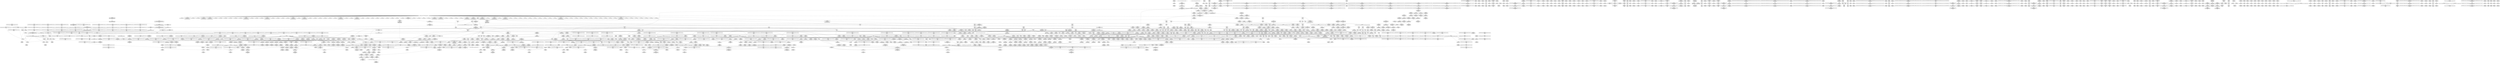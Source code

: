 digraph {
	CE0x4a53f90 [shape=record,shape=Mrecord,label="{CE0x4a53f90|rcu_read_lock:_entry}"]
	CE0x550e010 [shape=record,shape=Mrecord,label="{CE0x550e010|selinux_sem_semctl:_cmd|Function::selinux_sem_semctl&Arg::cmd::}"]
	CE0x49de410 [shape=record,shape=Mrecord,label="{CE0x49de410|i64*_getelementptr_inbounds_(_2_x_i64_,_2_x_i64_*___llvm_gcov_ctr98,_i64_0,_i64_1)|*Constant*}"]
	CE0x49c9e30 [shape=record,shape=Mrecord,label="{CE0x49c9e30|selinux_sem_semctl:_call1|security/selinux/hooks.c,5438|*SummSource*}"]
	CE0x49e0940 [shape=record,shape=Mrecord,label="{CE0x49e0940|__llvm_gcov_indirect_counter_increment:_predecessor|Function::__llvm_gcov_indirect_counter_increment&Arg::predecessor::}"]
	CE0x4a98830 [shape=record,shape=Mrecord,label="{CE0x4a98830|rcu_read_unlock:_tmp3|*SummSink*}"]
	CE0x4a01970 [shape=record,shape=Mrecord,label="{CE0x4a01970|get_current:_bb}"]
	CE0x4a87680 [shape=record,shape=Mrecord,label="{CE0x4a87680|i64*_getelementptr_inbounds_(_11_x_i64_,_11_x_i64_*___llvm_gcov_ctr127,_i64_0,_i64_0)|*Constant*|*SummSource*}"]
	CE0x4aed6f0 [shape=record,shape=Mrecord,label="{CE0x4aed6f0|i64*_getelementptr_inbounds_(_11_x_i64_,_11_x_i64_*___llvm_gcov_ctr132,_i64_0,_i64_0)|*Constant*|*SummSource*}"]
	CE0x4a92e60 [shape=record,shape=Mrecord,label="{CE0x4a92e60|i64*_getelementptr_inbounds_(_13_x_i64_,_13_x_i64_*___llvm_gcov_ctr126,_i64_0,_i64_12)|*Constant*|*SummSink*}"]
	CE0x550df00 [shape=record,shape=Mrecord,label="{CE0x550df00|i32_13|*Constant*|*SummSink*}"]
	CE0x4afae40 [shape=record,shape=Mrecord,label="{CE0x4afae40|_call_void___rcu_read_unlock()_#10,_!dbg_!27734|include/linux/rcupdate.h,937}"]
	CE0x49fc4c0 [shape=record,shape=Mrecord,label="{CE0x49fc4c0|task_sid:_tmp19|security/selinux/hooks.c,208|*SummSink*}"]
	CE0x4afcce0 [shape=record,shape=Mrecord,label="{CE0x4afcce0|i64_ptrtoint_(i8*_blockaddress(_rcu_lock_release,_%__here)_to_i64)|*Constant*|*SummSource*}"]
	CE0x4a042b0 [shape=record,shape=Mrecord,label="{CE0x4a042b0|avc_has_perm:_auditdata|Function::avc_has_perm&Arg::auditdata::}"]
	CE0x4afe600 [shape=record,shape=Mrecord,label="{CE0x4afe600|i64_1|*Constant*}"]
	CE0x4a53d90 [shape=record,shape=Mrecord,label="{CE0x4a53d90|cred_sid:_tmp3}"]
	CE0x4af12f0 [shape=record,shape=Mrecord,label="{CE0x4af12f0|rcu_lock_release:_tmp3|*SummSink*}"]
	CE0x4a9c9b0 [shape=record,shape=Mrecord,label="{CE0x4a9c9b0|current_sid:_tobool1|security/selinux/hooks.c,218}"]
	CE0x4a5ac40 [shape=record,shape=Mrecord,label="{CE0x4a5ac40|cred_sid:_tmp4|*LoadInst*|security/selinux/hooks.c,196|*SummSink*}"]
	CE0x49deca0 [shape=record,shape=Mrecord,label="{CE0x49deca0|_call_void___llvm_gcov_indirect_counter_increment(i32*___llvm_gcov_global_state_pred322,_i64**_getelementptr_inbounds_(_8_x_i64*_,_8_x_i64*_*___llvm_gcda_edge_table321,_i64_0,_i64_3)),_!dbg_!27721|security/selinux/hooks.c,5446|*SummSink*}"]
	CE0x4a77e80 [shape=record,shape=Mrecord,label="{CE0x4a77e80|ipc_has_perm:_type|security/selinux/hooks.c,5133}"]
	CE0x4ae8f50 [shape=record,shape=Mrecord,label="{CE0x4ae8f50|_call_void_asm_sideeffect_,_memory_,_dirflag_,_fpsr_,_flags_()_#3,_!dbg_!27714,_!srcloc_!27715|include/linux/rcupdate.h,239|*SummSink*}"]
	CE0x4a943a0 [shape=record,shape=Mrecord,label="{CE0x4a943a0|cred_sid:_entry|*SummSource*}"]
	CE0x4a835a0 [shape=record,shape=Mrecord,label="{CE0x4a835a0|i64*_getelementptr_inbounds_(_11_x_i64_,_11_x_i64_*___llvm_gcov_ctr127,_i64_0,_i64_9)|*Constant*|*SummSource*}"]
	CE0x4b15630 [shape=record,shape=Mrecord,label="{CE0x4b15630|i64*_getelementptr_inbounds_(_4_x_i64_,_4_x_i64_*___llvm_gcov_ctr128,_i64_0,_i64_1)|*Constant*}"]
	CE0x4aee700 [shape=record,shape=Mrecord,label="{CE0x4aee700|rcu_read_unlock:_tmp12|include/linux/rcupdate.h,933}"]
	CE0x4b09be0 [shape=record,shape=Mrecord,label="{CE0x4b09be0|_call_void_mcount()_#3|*SummSink*}"]
	CE0x4a29930 [shape=record,shape=Mrecord,label="{CE0x4a29930|80:_i32,_112:_i8*,_:_CRE_44,45_}"]
	CE0x49f92c0 [shape=record,shape=Mrecord,label="{CE0x49f92c0|i64*_null|*Constant*}"]
	CE0x4a03340 [shape=record,shape=Mrecord,label="{CE0x4a03340|i32_3|*Constant*}"]
	CE0x4a187a0 [shape=record,shape=Mrecord,label="{CE0x4a187a0|rcu_read_unlock:_tmp4|include/linux/rcupdate.h,933|*SummSink*}"]
	CE0x4af6f80 [shape=record,shape=Mrecord,label="{CE0x4af6f80|rcu_read_unlock:_tmp22|include/linux/rcupdate.h,935|*SummSink*}"]
	CE0x4b332d0 [shape=record,shape=Mrecord,label="{CE0x4b332d0|__preempt_count_add:_tmp1|*SummSink*}"]
	CE0x4a054a0 [shape=record,shape=Mrecord,label="{CE0x4a054a0|avc_has_perm:_ssid|Function::avc_has_perm&Arg::ssid::}"]
	CE0x4b1d8a0 [shape=record,shape=Mrecord,label="{CE0x4b1d8a0|__rcu_read_lock:_tmp5|include/linux/rcupdate.h,239|*SummSource*}"]
	CE0x4a57510 [shape=record,shape=Mrecord,label="{CE0x4a57510|i64*_getelementptr_inbounds_(_2_x_i64_,_2_x_i64_*___llvm_gcov_ctr294,_i64_0,_i64_0)|*Constant*|*SummSource*}"]
	CE0x4a5ae10 [shape=record,shape=Mrecord,label="{CE0x4a5ae10|cred_sid:_tmp4|*LoadInst*|security/selinux/hooks.c,196|*SummSource*}"]
	CE0x4b007e0 [shape=record,shape=Mrecord,label="{CE0x4b007e0|_call_void_mcount()_#3|*SummSink*}"]
	CE0x677fab0 [shape=record,shape=Mrecord,label="{CE0x677fab0|i32_18|*Constant*}"]
	CE0x4a5eec0 [shape=record,shape=Mrecord,label="{CE0x4a5eec0|rcu_read_lock:_do.end}"]
	CE0x49e9b80 [shape=record,shape=Mrecord,label="{CE0x49e9b80|selinux_sem_semctl:_tmp2|security/selinux/hooks.c,5438}"]
	CE0x4a4fea0 [shape=record,shape=Mrecord,label="{CE0x4a4fea0|__rcu_read_lock:_tmp|*SummSource*}"]
	CE0x49efec0 [shape=record,shape=Mrecord,label="{CE0x49efec0|i64*_getelementptr_inbounds_(_25_x_i64_,_25_x_i64_*___llvm_gcov_ctr320,_i64_0,_i64_17)|*Constant*|*SummSource*}"]
	CE0x49f9f40 [shape=record,shape=Mrecord,label="{CE0x49f9f40|__llvm_gcov_indirect_counter_increment:_tmp1|*SummSink*}"]
	CE0x4a66110 [shape=record,shape=Mrecord,label="{CE0x4a66110|task_sid:_tmp16|security/selinux/hooks.c,208}"]
	CE0x4a76550 [shape=record,shape=Mrecord,label="{CE0x4a76550|i32_0|*Constant*}"]
	CE0x4a6dd70 [shape=record,shape=Mrecord,label="{CE0x4a6dd70|task_has_system:_call1|security/selinux/hooks.c,1594|*SummSource*}"]
	CE0x4a66270 [shape=record,shape=Mrecord,label="{CE0x4a66270|task_sid:_tmp16|security/selinux/hooks.c,208|*SummSource*}"]
	CE0x4a17460 [shape=record,shape=Mrecord,label="{CE0x4a17460|GLOBAL:_current_task|Global_var:current_task|*SummSink*}"]
	CE0x4b297a0 [shape=record,shape=Mrecord,label="{CE0x4b297a0|__preempt_count_add:_tmp4|./arch/x86/include/asm/preempt.h,72|*SummSink*}"]
	CE0x49c6400 [shape=record,shape=Mrecord,label="{CE0x49c6400|i64_1|*Constant*}"]
	CE0x4a742c0 [shape=record,shape=Mrecord,label="{CE0x4a742c0|current_sid:_call|security/selinux/hooks.c,218|*SummSource*}"]
	CE0x4a28040 [shape=record,shape=Mrecord,label="{CE0x4a28040|80:_i32,_112:_i8*,_:_CRE_23,24_}"]
	CE0x4a4e780 [shape=record,shape=Mrecord,label="{CE0x4a4e780|i64_3|*Constant*}"]
	CE0x4aec1e0 [shape=record,shape=Mrecord,label="{CE0x4aec1e0|rcu_read_unlock:_tmp7|include/linux/rcupdate.h,933|*SummSink*}"]
	CE0x4a50ae0 [shape=record,shape=Mrecord,label="{CE0x4a50ae0|GLOBAL:_rcu_lock_acquire|*Constant*|*SummSink*}"]
	CE0x4a27680 [shape=record,shape=Mrecord,label="{CE0x4a27680|selinux_sem_semctl:_sma|Function::selinux_sem_semctl&Arg::sma::|*SummSource*}"]
	CE0x4a6e210 [shape=record,shape=Mrecord,label="{CE0x4a6e210|avc_has_perm:_entry}"]
	CE0x4a25fe0 [shape=record,shape=Mrecord,label="{CE0x4a25fe0|task_sid:_do.body}"]
	CE0x4b060f0 [shape=record,shape=Mrecord,label="{CE0x4b060f0|_call_void_mcount()_#3|*SummSource*}"]
	CE0x49cdeb0 [shape=record,shape=Mrecord,label="{CE0x49cdeb0|i32_2|*Constant*|*SummSink*}"]
	CE0x4a214a0 [shape=record,shape=Mrecord,label="{CE0x4a214a0|_call_void_rcu_lock_acquire(%struct.lockdep_map*_rcu_lock_map)_#10,_!dbg_!27711|include/linux/rcupdate.h,881}"]
	CE0x4ad8530 [shape=record,shape=Mrecord,label="{CE0x4ad8530|rcu_read_lock:_tmp22|include/linux/rcupdate.h,884|*SummSink*}"]
	CE0x4a02280 [shape=record,shape=Mrecord,label="{CE0x4a02280|i64*_getelementptr_inbounds_(_2_x_i64_,_2_x_i64_*___llvm_gcov_ctr98,_i64_0,_i64_0)|*Constant*|*SummSource*}"]
	CE0x49f9ab0 [shape=record,shape=Mrecord,label="{CE0x49f9ab0|_ret_i32_%call7,_!dbg_!27749|security/selinux/hooks.c,210}"]
	CE0x4a830b0 [shape=record,shape=Mrecord,label="{CE0x4a830b0|i8*_getelementptr_inbounds_(_42_x_i8_,_42_x_i8_*_.str46,_i32_0,_i32_0)|*Constant*|*SummSource*}"]
	CE0x4b08200 [shape=record,shape=Mrecord,label="{CE0x4b08200|__preempt_count_sub:_do.body|*SummSource*}"]
	CE0x4a76790 [shape=record,shape=Mrecord,label="{CE0x4a76790|ipc_has_perm:_security|security/selinux/hooks.c,5131|*SummSource*}"]
	CE0x4a60150 [shape=record,shape=Mrecord,label="{CE0x4a60150|i64_5|*Constant*}"]
	CE0x4a7df00 [shape=record,shape=Mrecord,label="{CE0x4a7df00|rcu_read_lock:_tmp9|include/linux/rcupdate.h,882|*SummSink*}"]
	CE0x4b1a630 [shape=record,shape=Mrecord,label="{CE0x4b1a630|__rcu_read_unlock:_tmp4|include/linux/rcupdate.h,244|*SummSink*}"]
	CE0x4b5ad40 [shape=record,shape=Mrecord,label="{CE0x4b5ad40|i64*_getelementptr_inbounds_(_4_x_i64_,_4_x_i64_*___llvm_gcov_ctr135,_i64_0,_i64_1)|*Constant*}"]
	CE0x4a41030 [shape=record,shape=Mrecord,label="{CE0x4a41030|80:_i32,_112:_i8*,_:_CRE_69,70_}"]
	CE0x49d8980 [shape=record,shape=Mrecord,label="{CE0x49d8980|rcu_read_unlock:_tmp9|include/linux/rcupdate.h,933|*SummSource*}"]
	CE0x4a1e410 [shape=record,shape=Mrecord,label="{CE0x4a1e410|rcu_read_lock:_tobool1|include/linux/rcupdate.h,882|*SummSink*}"]
	CE0x4afd650 [shape=record,shape=Mrecord,label="{CE0x4afd650|i64*_getelementptr_inbounds_(_4_x_i64_,_4_x_i64_*___llvm_gcov_ctr133,_i64_0,_i64_3)|*Constant*|*SummSink*}"]
	CE0x4a20cb0 [shape=record,shape=Mrecord,label="{CE0x4a20cb0|_call_void_asm_sideeffect_,_memory_,_dirflag_,_fpsr_,_flags_()_#3,_!dbg_!27714,_!srcloc_!27715|include/linux/rcupdate.h,239}"]
	CE0x49f0250 [shape=record,shape=Mrecord,label="{CE0x49f0250|selinux_sem_semctl:_tmp7|security/selinux/hooks.c,5446|*SummSink*}"]
	CE0x4a795d0 [shape=record,shape=Mrecord,label="{CE0x4a795d0|avc_has_perm:_ssid|Function::avc_has_perm&Arg::ssid::|*SummSink*}"]
	CE0x49ebd50 [shape=record,shape=Mrecord,label="{CE0x49ebd50|selinux_sem_semctl:_tmp5|security/selinux/hooks.c,5442|*SummSink*}"]
	CE0x4a47c80 [shape=record,shape=Mrecord,label="{CE0x4a47c80|ipc_has_perm:_call|security/selinux/hooks.c,5129}"]
	CE0x4a5b9e0 [shape=record,shape=Mrecord,label="{CE0x4a5b9e0|task_sid:_tmp|*SummSource*}"]
	CE0x4a4ee70 [shape=record,shape=Mrecord,label="{CE0x4a4ee70|rcu_read_unlock:_land.lhs.true2|*SummSource*}"]
	CE0x4a24890 [shape=record,shape=Mrecord,label="{CE0x4a24890|task_sid:_tmp3|*SummSource*}"]
	CE0x4a289c0 [shape=record,shape=Mrecord,label="{CE0x4a289c0|80:_i32,_112:_i8*,_:_CRE_31,32_}"]
	CE0x4a703b0 [shape=record,shape=Mrecord,label="{CE0x4a703b0|task_has_system:_tmp|*SummSink*}"]
	CE0x49ee0d0 [shape=record,shape=Mrecord,label="{CE0x49ee0d0|80:_i32,_112:_i8*,_:_CRE_15,16_}"]
	CE0x49fecd0 [shape=record,shape=Mrecord,label="{CE0x49fecd0|i64**_getelementptr_inbounds_(_8_x_i64*_,_8_x_i64*_*___llvm_gcda_edge_table321,_i64_0,_i64_0)|*Constant*|*SummSink*}"]
	CE0x4a7d5a0 [shape=record,shape=Mrecord,label="{CE0x4a7d5a0|rcu_read_lock:_tobool1|include/linux/rcupdate.h,882}"]
	CE0x4a51920 [shape=record,shape=Mrecord,label="{CE0x4a51920|rcu_read_lock:_if.end|*SummSink*}"]
	CE0x4aeda80 [shape=record,shape=Mrecord,label="{CE0x4aeda80|rcu_lock_release:_tmp|*SummSink*}"]
	CE0x4a99d00 [shape=record,shape=Mrecord,label="{CE0x4a99d00|__rcu_read_lock:_do.body}"]
	CE0x4b21180 [shape=record,shape=Mrecord,label="{CE0x4b21180|__preempt_count_add:_tmp5|./arch/x86/include/asm/preempt.h,72}"]
	CE0x49e6d70 [shape=record,shape=Mrecord,label="{CE0x49e6d70|_call_void_mcount()_#3}"]
	CE0x4a43cc0 [shape=record,shape=Mrecord,label="{CE0x4a43cc0|selinux_sem_semctl:_retval.0|*SummSource*}"]
	CE0x49d3590 [shape=record,shape=Mrecord,label="{CE0x49d3590|_call_void___llvm_gcov_indirect_counter_increment(i32*___llvm_gcov_global_state_pred322,_i64**_getelementptr_inbounds_(_8_x_i64*_,_8_x_i64*_*___llvm_gcda_edge_table321,_i64_0,_i64_6)),_!dbg_!27727|security/selinux/hooks.c,5456}"]
	CE0x4a7d050 [shape=record,shape=Mrecord,label="{CE0x4a7d050|rcu_read_lock:_tmp8|include/linux/rcupdate.h,882|*SummSource*}"]
	CE0x4afba10 [shape=record,shape=Mrecord,label="{CE0x4afba10|__rcu_read_unlock:_entry|*SummSink*}"]
	CE0x4a1d200 [shape=record,shape=Mrecord,label="{CE0x4a1d200|%struct.common_audit_data*_null|*Constant*}"]
	CE0x4a79f90 [shape=record,shape=Mrecord,label="{CE0x4a79f90|get_current:_tmp4|./arch/x86/include/asm/current.h,14}"]
	CE0x4a94680 [shape=record,shape=Mrecord,label="{CE0x4a94680|cred_sid:_cred|Function::cred_sid&Arg::cred::}"]
	CE0x49da310 [shape=record,shape=Mrecord,label="{CE0x49da310|GLOBAL:_task_sid|*Constant*|*SummSink*}"]
	CE0x49ddc40 [shape=record,shape=Mrecord,label="{CE0x49ddc40|selinux_sem_semctl:_bb|*SummSink*}"]
	CE0x4afa340 [shape=record,shape=Mrecord,label="{CE0x4afa340|rcu_lock_release:_entry|*SummSink*}"]
	CE0x4aa7410 [shape=record,shape=Mrecord,label="{CE0x4aa7410|current_sid:_call4|security/selinux/hooks.c,218}"]
	CE0x4a57810 [shape=record,shape=Mrecord,label="{CE0x4a57810|ipc_has_perm:_tmp}"]
	CE0x4a77a30 [shape=record,shape=Mrecord,label="{CE0x4a77a30|ipc_has_perm:_tmp5|security/selinux/hooks.c,5131|*SummSink*}"]
	CE0x4a77180 [shape=record,shape=Mrecord,label="{CE0x4a77180|0:_i8,_8:_i32,_24:_%struct.selinux_audit_data*,_:_SCMRE_0,1_|*MultipleSource*|security/selinux/hooks.c,5133|security/selinux/hooks.c, 5128|Function::avc_has_perm&Arg::auditdata::}"]
	CE0x49d32d0 [shape=record,shape=Mrecord,label="{CE0x49d32d0|selinux_sem_semctl:_sw.bb6|*SummSink*}"]
	CE0x4b30ed0 [shape=record,shape=Mrecord,label="{CE0x4b30ed0|__preempt_count_sub:_do.end|*SummSource*}"]
	CE0x4b233e0 [shape=record,shape=Mrecord,label="{CE0x4b233e0|__rcu_read_unlock:_tmp2}"]
	CE0x4a659a0 [shape=record,shape=Mrecord,label="{CE0x4a659a0|rcu_lock_acquire:_tmp1|*SummSink*}"]
	CE0x4a42f10 [shape=record,shape=Mrecord,label="{CE0x4a42f10|80:_i32,_112:_i8*,_:_CRE_160,168_|*MultipleSource*|security/selinux/hooks.c,5466|Function::selinux_sem_semctl&Arg::sma::}"]
	CE0x4a4c9a0 [shape=record,shape=Mrecord,label="{CE0x4a4c9a0|current_sid:_sid|security/selinux/hooks.c,220|*SummSink*}"]
	CE0x4aa1640 [shape=record,shape=Mrecord,label="{CE0x4aa1640|current_sid:_tmp19|security/selinux/hooks.c,218|*SummSource*}"]
	CE0x4b47e90 [shape=record,shape=Mrecord,label="{CE0x4b47e90|__preempt_count_sub:_tmp4|./arch/x86/include/asm/preempt.h,77}"]
	CE0x49de1b0 [shape=record,shape=Mrecord,label="{CE0x49de1b0|get_current:_tmp2}"]
	CE0x4a92130 [shape=record,shape=Mrecord,label="{CE0x4a92130|task_sid:_tmp25|security/selinux/hooks.c,208|*SummSource*}"]
	CE0x4b01300 [shape=record,shape=Mrecord,label="{CE0x4b01300|i64*_getelementptr_inbounds_(_4_x_i64_,_4_x_i64_*___llvm_gcov_ctr130,_i64_0,_i64_3)|*Constant*|*SummSink*}"]
	CE0x4a25390 [shape=record,shape=Mrecord,label="{CE0x4a25390|rcu_read_lock:_tmp1|*SummSink*}"]
	CE0x4a22130 [shape=record,shape=Mrecord,label="{CE0x4a22130|cred_sid:_tmp1|*SummSource*}"]
	CE0x4a23920 [shape=record,shape=Mrecord,label="{CE0x4a23920|i64*_getelementptr_inbounds_(_13_x_i64_,_13_x_i64_*___llvm_gcov_ctr126,_i64_0,_i64_1)|*Constant*}"]
	CE0x4a038c0 [shape=record,shape=Mrecord,label="{CE0x4a038c0|ipc_has_perm:_tmp6|*LoadInst*|security/selinux/hooks.c,5134}"]
	CE0x4af1010 [shape=record,shape=Mrecord,label="{CE0x4af1010|rcu_read_unlock:_bb}"]
	CE0x4a92ed0 [shape=record,shape=Mrecord,label="{CE0x4a92ed0|task_sid:_tmp26|security/selinux/hooks.c,208|*SummSink*}"]
	CE0x49f99b0 [shape=record,shape=Mrecord,label="{CE0x49f99b0|task_sid:_task|Function::task_sid&Arg::task::|*SummSink*}"]
	CE0x4afaeb0 [shape=record,shape=Mrecord,label="{CE0x4afaeb0|_call_void___rcu_read_unlock()_#10,_!dbg_!27734|include/linux/rcupdate.h,937|*SummSource*}"]
	CE0x4a427d0 [shape=record,shape=Mrecord,label="{CE0x4a427d0|80:_i32,_112:_i8*,_:_CRE_128,136_|*MultipleSource*|security/selinux/hooks.c,5466|Function::selinux_sem_semctl&Arg::sma::}"]
	CE0x4a05f30 [shape=record,shape=Mrecord,label="{CE0x4a05f30|selinux_sem_semctl:_sw.epilog|*SummSource*}"]
	CE0x4a24350 [shape=record,shape=Mrecord,label="{CE0x4a24350|cred_sid:_security|security/selinux/hooks.c,196|*SummSource*}"]
	CE0x4b1d240 [shape=record,shape=Mrecord,label="{CE0x4b1d240|i64_ptrtoint_(i8*_blockaddress(_rcu_lock_acquire,_%__here)_to_i64)|*Constant*}"]
	CE0x4b3a250 [shape=record,shape=Mrecord,label="{CE0x4b3a250|_call_void_mcount()_#3|*SummSink*}"]
	CE0x4a295a0 [shape=record,shape=Mrecord,label="{CE0x4a295a0|80:_i32,_112:_i8*,_:_CRE_41,42_}"]
	CE0x4a98140 [shape=record,shape=Mrecord,label="{CE0x4a98140|current_sid:_tmp14|security/selinux/hooks.c,218|*SummSink*}"]
	CE0x4a4bb80 [shape=record,shape=Mrecord,label="{CE0x4a4bb80|current_sid:_tmp22|security/selinux/hooks.c,218|*SummSource*}"]
	CE0x49ff8c0 [shape=record,shape=Mrecord,label="{CE0x49ff8c0|i32_4|*Constant*|*SummSink*}"]
	CE0x49f50a0 [shape=record,shape=Mrecord,label="{CE0x49f50a0|i32_0|*Constant*}"]
	CE0x4a66b90 [shape=record,shape=Mrecord,label="{CE0x4a66b90|i64*_getelementptr_inbounds_(_13_x_i64_,_13_x_i64_*___llvm_gcov_ctr126,_i64_0,_i64_8)|*Constant*|*SummSource*}"]
	CE0x4a3f3b0 [shape=record,shape=Mrecord,label="{CE0x4a3f3b0|80:_i32,_112:_i8*,_:_CRE_45,46_}"]
	CE0x49c5c60 [shape=record,shape=Mrecord,label="{CE0x49c5c60|selinux_sem_semctl:_return|*SummSink*}"]
	CE0x4af1900 [shape=record,shape=Mrecord,label="{CE0x4af1900|rcu_read_unlock:_tmp10|include/linux/rcupdate.h,933|*SummSink*}"]
	CE0x4a7e7f0 [shape=record,shape=Mrecord,label="{CE0x4a7e7f0|rcu_read_lock:_tmp11|include/linux/rcupdate.h,882}"]
	CE0x49fed40 [shape=record,shape=Mrecord,label="{CE0x49fed40|i64*_getelementptr_inbounds_(_25_x_i64_,_25_x_i64_*___llvm_gcov_ctr320,_i64_0,_i64_22)|*Constant*}"]
	CE0x4a13710 [shape=record,shape=Mrecord,label="{CE0x4a13710|__rcu_read_lock:_tmp|*SummSink*}"]
	CE0x4a7ee50 [shape=record,shape=Mrecord,label="{CE0x4a7ee50|rcu_read_lock:_tmp12|include/linux/rcupdate.h,882|*SummSource*}"]
	CE0x4b24980 [shape=record,shape=Mrecord,label="{CE0x4b24980|__rcu_read_unlock:_tmp7|include/linux/rcupdate.h,245}"]
	CE0x4a16850 [shape=record,shape=Mrecord,label="{CE0x4a16850|ipc_has_perm:_tmp2|*SummSink*}"]
	CE0x4a8ecb0 [shape=record,shape=Mrecord,label="{CE0x4a8ecb0|GLOBAL:_lockdep_rcu_suspicious|*Constant*|*SummSource*}"]
	CE0x4a6f580 [shape=record,shape=Mrecord,label="{CE0x4a6f580|i64*_getelementptr_inbounds_(_2_x_i64_,_2_x_i64_*___llvm_gcov_ctr294,_i64_0,_i64_1)|*Constant*|*SummSource*}"]
	CE0x4a6fa80 [shape=record,shape=Mrecord,label="{CE0x4a6fa80|ipc_has_perm:_call|security/selinux/hooks.c,5129|*SummSink*}"]
	CE0x4a67290 [shape=record,shape=Mrecord,label="{CE0x4a67290|i64_0|*Constant*|*SummSource*}"]
	CE0x4a256e0 [shape=record,shape=Mrecord,label="{CE0x4a256e0|task_sid:_tmp1}"]
	CE0x4a48320 [shape=record,shape=Mrecord,label="{CE0x4a48320|avc_has_perm:_auditdata|Function::avc_has_perm&Arg::auditdata::|*SummSource*}"]
	CE0x4b28280 [shape=record,shape=Mrecord,label="{CE0x4b28280|_call_void_mcount()_#3}"]
	CE0x4a6fd40 [shape=record,shape=Mrecord,label="{CE0x4a6fd40|GLOBAL:_current_sid|*Constant*}"]
	CE0x49eef00 [shape=record,shape=Mrecord,label="{CE0x49eef00|i32_12|*Constant*|*SummSink*}"]
	CE0x4a725c0 [shape=record,shape=Mrecord,label="{CE0x4a725c0|ipc_has_perm:_ipc_id|security/selinux/hooks.c,5134|*SummSource*}"]
	CE0x4a40580 [shape=record,shape=Mrecord,label="{CE0x4a40580|80:_i32,_112:_i8*,_:_CRE_60,61_}"]
	CE0x4a74e10 [shape=record,shape=Mrecord,label="{CE0x4a74e10|task_sid:_if.end}"]
	CE0x4a7b160 [shape=record,shape=Mrecord,label="{CE0x4a7b160|i64_0|*Constant*}"]
	CE0x4a6f030 [shape=record,shape=Mrecord,label="{CE0x4a6f030|cred_sid:_tmp2|*SummSink*}"]
	CE0x4a527f0 [shape=record,shape=Mrecord,label="{CE0x4a527f0|i64_6|*Constant*|*SummSink*}"]
	CE0x49ee710 [shape=record,shape=Mrecord,label="{CE0x49ee710|selinux_sem_semctl:_cmd|Function::selinux_sem_semctl&Arg::cmd::|*SummSource*}"]
	CE0x4a6a980 [shape=record,shape=Mrecord,label="{CE0x4a6a980|i64*_getelementptr_inbounds_(_2_x_i64_,_2_x_i64_*___llvm_gcov_ctr98,_i64_0,_i64_1)|*Constant*|*SummSink*}"]
	CE0x4a91e10 [shape=record,shape=Mrecord,label="{CE0x4a91e10|task_sid:_tmp26|security/selinux/hooks.c,208|*SummSource*}"]
	CE0x4aa7700 [shape=record,shape=Mrecord,label="{CE0x4aa7700|current_sid:_call4|security/selinux/hooks.c,218|*SummSink*}"]
	CE0x4aec490 [shape=record,shape=Mrecord,label="{CE0x4aec490|i64*_getelementptr_inbounds_(_4_x_i64_,_4_x_i64_*___llvm_gcov_ctr128,_i64_0,_i64_3)|*Constant*}"]
	CE0x49efff0 [shape=record,shape=Mrecord,label="{CE0x49efff0|i64*_getelementptr_inbounds_(_25_x_i64_,_25_x_i64_*___llvm_gcov_ctr320,_i64_0,_i64_17)|*Constant*|*SummSink*}"]
	CE0x49d8f30 [shape=record,shape=Mrecord,label="{CE0x49d8f30|rcu_read_unlock:_land.lhs.true}"]
	CE0x49de800 [shape=record,shape=Mrecord,label="{CE0x49de800|i64*_getelementptr_inbounds_(_2_x_i64_,_2_x_i64_*___llvm_gcov_ctr98,_i64_0,_i64_1)|*Constant*|*SummSource*}"]
	CE0x4a9d130 [shape=record,shape=Mrecord,label="{CE0x4a9d130|current_sid:_land.lhs.true}"]
	CE0x4aa0760 [shape=record,shape=Mrecord,label="{CE0x4aa0760|i8*_getelementptr_inbounds_(_45_x_i8_,_45_x_i8_*_.str12,_i32_0,_i32_0)|*Constant*}"]
	CE0x49d3fe0 [shape=record,shape=Mrecord,label="{CE0x49d3fe0|_call_void___llvm_gcov_indirect_counter_increment(i32*___llvm_gcov_global_state_pred322,_i64**_getelementptr_inbounds_(_8_x_i64*_,_8_x_i64*_*___llvm_gcda_edge_table321,_i64_0,_i64_6)),_!dbg_!27727|security/selinux/hooks.c,5456|*SummSink*}"]
	CE0x4a44780 [shape=record,shape=Mrecord,label="{CE0x4a44780|i64*_getelementptr_inbounds_(_25_x_i64_,_25_x_i64_*___llvm_gcov_ctr320,_i64_0,_i64_24)|*Constant*}"]
	CE0x49dae90 [shape=record,shape=Mrecord,label="{CE0x49dae90|_ret_i32_%call1,_!dbg_!27716|security/selinux/hooks.c,1594|*SummSink*}"]
	CE0x4a5d130 [shape=record,shape=Mrecord,label="{CE0x4a5d130|task_sid:_do.body5}"]
	CE0x49f9c10 [shape=record,shape=Mrecord,label="{CE0x49f9c10|_ret_i32_%call7,_!dbg_!27749|security/selinux/hooks.c,210|*SummSource*}"]
	CE0x49fc9f0 [shape=record,shape=Mrecord,label="{CE0x49fc9f0|i64**_getelementptr_inbounds_(_8_x_i64*_,_8_x_i64*_*___llvm_gcda_edge_table321,_i64_0,_i64_7)|*Constant*}"]
	CE0x4b15a90 [shape=record,shape=Mrecord,label="{CE0x4b15a90|_call_void_mcount()_#3|*SummSink*}"]
	CE0x4af11e0 [shape=record,shape=Mrecord,label="{CE0x4af11e0|rcu_read_unlock:_bb|*SummSink*}"]
	CE0x4a1cc30 [shape=record,shape=Mrecord,label="{CE0x4a1cc30|i16_3|*Constant*|*SummSource*}"]
	CE0x4a55960 [shape=record,shape=Mrecord,label="{CE0x4a55960|task_sid:_tmp13|security/selinux/hooks.c,208|*SummSource*}"]
	CE0x4a80b80 [shape=record,shape=Mrecord,label="{CE0x4a80b80|rcu_read_lock:_tmp13|include/linux/rcupdate.h,882|*SummSink*}"]
	CE0x4a70440 [shape=record,shape=Mrecord,label="{CE0x4a70440|i64*_getelementptr_inbounds_(_2_x_i64_,_2_x_i64_*___llvm_gcov_ctr159,_i64_0,_i64_1)|*Constant*|*SummSink*}"]
	CE0x49c4ed0 [shape=record,shape=Mrecord,label="{CE0x49c4ed0|selinux_sem_semctl:_tmp2|security/selinux/hooks.c,5438|*SummSink*}"]
	CE0x49eb4d0 [shape=record,shape=Mrecord,label="{CE0x49eb4d0|__llvm_gcov_indirect_counter_increment:_counters|Function::__llvm_gcov_indirect_counter_increment&Arg::counters::|*SummSource*}"]
	CE0x49dcd90 [shape=record,shape=Mrecord,label="{CE0x49dcd90|__llvm_gcov_indirect_counter_increment:_entry|*SummSource*}"]
	CE0x4a003c0 [shape=record,shape=Mrecord,label="{CE0x4a003c0|i32_32|*Constant*|*SummSink*}"]
	CE0x4a407e0 [shape=record,shape=Mrecord,label="{CE0x4a407e0|80:_i32,_112:_i8*,_:_CRE_62,63_}"]
	CE0x4b0f140 [shape=record,shape=Mrecord,label="{CE0x4b0f140|GLOBAL:___preempt_count_sub|*Constant*}"]
	CE0x4b22a40 [shape=record,shape=Mrecord,label="{CE0x4b22a40|_ret_void,_!dbg_!27720|./arch/x86/include/asm/preempt.h,78|*SummSink*}"]
	CE0x677f9a0 [shape=record,shape=Mrecord,label="{CE0x677f9a0|i32_14|*Constant*}"]
	CE0x4b5b130 [shape=record,shape=Mrecord,label="{CE0x4b5b130|__preempt_count_sub:_tmp5|./arch/x86/include/asm/preempt.h,77}"]
	CE0x4a4f550 [shape=record,shape=Mrecord,label="{CE0x4a4f550|rcu_read_unlock:_do.end|*SummSink*}"]
	CE0x4a19bb0 [shape=record,shape=Mrecord,label="{CE0x4a19bb0|GLOBAL:___preempt_count|Global_var:__preempt_count}"]
	CE0x4a803d0 [shape=record,shape=Mrecord,label="{CE0x4a803d0|i64_6|*Constant*}"]
	CE0x4b3a910 [shape=record,shape=Mrecord,label="{CE0x4b3a910|COLLAPSED:_GCMRE___llvm_gcov_ctr129_internal_global_4_x_i64_zeroinitializer:_elem_0:default:}"]
	CE0x4a23210 [shape=record,shape=Mrecord,label="{CE0x4a23210|current_sid:_tmp11|security/selinux/hooks.c,218}"]
	CE0x49faf00 [shape=record,shape=Mrecord,label="{CE0x49faf00|task_has_system:_tmp|*SummSource*}"]
	CE0x4afbce0 [shape=record,shape=Mrecord,label="{CE0x4afbce0|_ret_void,_!dbg_!27717|include/linux/rcupdate.h,245}"]
	CE0x49dc700 [shape=record,shape=Mrecord,label="{CE0x49dc700|_ret_%struct.task_struct*_%tmp4,_!dbg_!27714|./arch/x86/include/asm/current.h,14}"]
	CE0x4a55690 [shape=record,shape=Mrecord,label="{CE0x4a55690|task_sid:_tmp12|security/selinux/hooks.c,208|*SummSink*}"]
	CE0x4a1dc00 [shape=record,shape=Mrecord,label="{CE0x4a1dc00|selinux_sem_semctl:_perms.0|*SummSink*}"]
	CE0x49d9e10 [shape=record,shape=Mrecord,label="{CE0x49d9e10|i64**_getelementptr_inbounds_(_8_x_i64*_,_8_x_i64*_*___llvm_gcda_edge_table321,_i64_0,_i64_2)|*Constant*}"]
	CE0x49ce7c0 [shape=record,shape=Mrecord,label="{CE0x49ce7c0|selinux_sem_semctl:_tmp1|*SummSink*}"]
	CE0x49ee980 [shape=record,shape=Mrecord,label="{CE0x49ee980|i32_19|*Constant*|*SummSink*}"]
	CE0x4a21940 [shape=record,shape=Mrecord,label="{CE0x4a21940|task_sid:_tmp11|security/selinux/hooks.c,208|*SummSource*}"]
	CE0x4aed620 [shape=record,shape=Mrecord,label="{CE0x4aed620|i64*_getelementptr_inbounds_(_11_x_i64_,_11_x_i64_*___llvm_gcov_ctr132,_i64_0,_i64_0)|*Constant*}"]
	CE0x4a413c0 [shape=record,shape=Mrecord,label="{CE0x4a413c0|80:_i32,_112:_i8*,_:_CRE_72,73_|*MultipleSource*|security/selinux/hooks.c,5466|Function::selinux_sem_semctl&Arg::sma::}"]
	CE0x4a4f620 [shape=record,shape=Mrecord,label="{CE0x4a4f620|rcu_read_unlock:_do.body}"]
	CE0x4af2b90 [shape=record,shape=Mrecord,label="{CE0x4af2b90|_call_void_asm_sideeffect_,_memory_,_dirflag_,_fpsr_,_flags_()_#3,_!dbg_!27714,_!srcloc_!27715|include/linux/rcupdate.h,239|*SummSource*}"]
	CE0x4af29c0 [shape=record,shape=Mrecord,label="{CE0x4af29c0|__preempt_count_add:_val|Function::__preempt_count_add&Arg::val::|*SummSource*}"]
	CE0x4a82ff0 [shape=record,shape=Mrecord,label="{CE0x4a82ff0|i8*_getelementptr_inbounds_(_42_x_i8_,_42_x_i8_*_.str46,_i32_0,_i32_0)|*Constant*}"]
	CE0x4a20890 [shape=record,shape=Mrecord,label="{CE0x4a20890|current_sid:_call|security/selinux/hooks.c,218}"]
	CE0x4a7b7b0 [shape=record,shape=Mrecord,label="{CE0x4a7b7b0|rcu_read_lock:_call|include/linux/rcupdate.h,882}"]
	CE0x4ad7ae0 [shape=record,shape=Mrecord,label="{CE0x4ad7ae0|rcu_read_lock:_tmp20|include/linux/rcupdate.h,882|*SummSink*}"]
	CE0x4af79a0 [shape=record,shape=Mrecord,label="{CE0x4af79a0|GLOBAL:_rcu_lock_release|*Constant*}"]
	CE0x4b24850 [shape=record,shape=Mrecord,label="{CE0x4b24850|__preempt_count_add:_do.end}"]
	CE0x49c9c00 [shape=record,shape=Mrecord,label="{CE0x49c9c00|GLOBAL:_task_has_system|*Constant*}"]
	CE0x4b3ab90 [shape=record,shape=Mrecord,label="{CE0x4b3ab90|i64*_getelementptr_inbounds_(_4_x_i64_,_4_x_i64_*___llvm_gcov_ctr134,_i64_0,_i64_0)|*Constant*}"]
	CE0x4a414f0 [shape=record,shape=Mrecord,label="{CE0x4a414f0|80:_i32,_112:_i8*,_:_CRE_76,80_|*MultipleSource*|security/selinux/hooks.c,5466|Function::selinux_sem_semctl&Arg::sma::}"]
	CE0x49dc0f0 [shape=record,shape=Mrecord,label="{CE0x49dc0f0|i64*_getelementptr_inbounds_(_25_x_i64_,_25_x_i64_*___llvm_gcov_ctr320,_i64_0,_i64_0)|*Constant*}"]
	CE0x4aee9a0 [shape=record,shape=Mrecord,label="{CE0x4aee9a0|rcu_read_unlock:_tmp12|include/linux/rcupdate.h,933|*SummSink*}"]
	CE0x4a712b0 [shape=record,shape=Mrecord,label="{CE0x4a712b0|get_current:_tmp1|*SummSource*}"]
	CE0x4a713d0 [shape=record,shape=Mrecord,label="{CE0x4a713d0|ipc_has_perm:_tmp7|security/selinux/hooks.c,5136|*SummSource*}"]
	CE0x49d1530 [shape=record,shape=Mrecord,label="{CE0x49d1530|selinux_sem_semctl:_tmp7|security/selinux/hooks.c,5446|*SummSource*}"]
	CE0x4aecca0 [shape=record,shape=Mrecord,label="{CE0x4aecca0|rcu_lock_acquire:_tmp}"]
	CE0x4a9e150 [shape=record,shape=Mrecord,label="{CE0x4a9e150|current_sid:_tmp13|security/selinux/hooks.c,218}"]
	CE0x49c9ea0 [shape=record,shape=Mrecord,label="{CE0x49c9ea0|selinux_sem_semctl:_call1|security/selinux/hooks.c,5438}"]
	CE0x4a9a550 [shape=record,shape=Mrecord,label="{CE0x4a9a550|i64*_getelementptr_inbounds_(_11_x_i64_,_11_x_i64_*___llvm_gcov_ctr125,_i64_0,_i64_6)|*Constant*|*SummSource*}"]
	CE0x4a20fb0 [shape=record,shape=Mrecord,label="{CE0x4a20fb0|_call_void_rcu_read_lock()_#10,_!dbg_!27712|security/selinux/hooks.c,207|*SummSink*}"]
	CE0x4aef7d0 [shape=record,shape=Mrecord,label="{CE0x4aef7d0|rcu_read_unlock:_call3|include/linux/rcupdate.h,933|*SummSink*}"]
	CE0x4aeb1e0 [shape=record,shape=Mrecord,label="{CE0x4aeb1e0|rcu_read_unlock:_tmp6|include/linux/rcupdate.h,933}"]
	CE0x4aa1860 [shape=record,shape=Mrecord,label="{CE0x4aa1860|current_sid:_tmp18|security/selinux/hooks.c,218}"]
	CE0x4a875b0 [shape=record,shape=Mrecord,label="{CE0x4a875b0|i64*_getelementptr_inbounds_(_11_x_i64_,_11_x_i64_*___llvm_gcov_ctr127,_i64_0,_i64_0)|*Constant*}"]
	CE0x4a5b610 [shape=record,shape=Mrecord,label="{CE0x4a5b610|current_sid:_tobool|security/selinux/hooks.c,218|*SummSource*}"]
	CE0x4b24100 [shape=record,shape=Mrecord,label="{CE0x4b24100|__preempt_count_add:_tmp6|./arch/x86/include/asm/preempt.h,73|*SummSink*}"]
	CE0x4a9f730 [shape=record,shape=Mrecord,label="{CE0x4a9f730|rcu_read_unlock:_tobool1|include/linux/rcupdate.h,933}"]
	CE0x4b0ea40 [shape=record,shape=Mrecord,label="{CE0x4b0ea40|rcu_lock_release:_tmp3}"]
	CE0x4a45de0 [shape=record,shape=Mrecord,label="{CE0x4a45de0|ipc_has_perm:_perms|Function::ipc_has_perm&Arg::perms::|*SummSource*}"]
	CE0x4a689f0 [shape=record,shape=Mrecord,label="{CE0x4a689f0|task_sid:_tmp9|security/selinux/hooks.c,208|*SummSource*}"]
	CE0x49ebb70 [shape=record,shape=Mrecord,label="{CE0x49ebb70|i64*_getelementptr_inbounds_(_25_x_i64_,_25_x_i64_*___llvm_gcov_ctr320,_i64_0,_i64_16)|*Constant*|*SummSink*}"]
	CE0x4a94b50 [shape=record,shape=Mrecord,label="{CE0x4a94b50|_ret_i32_%tmp6,_!dbg_!27716|security/selinux/hooks.c,197|*SummSource*}"]
	CE0x4af54b0 [shape=record,shape=Mrecord,label="{CE0x4af54b0|_call_void_lockdep_rcu_suspicious(i8*_getelementptr_inbounds_(_25_x_i8_,_25_x_i8_*_.str45,_i32_0,_i32_0),_i32_934,_i8*_getelementptr_inbounds_(_44_x_i8_,_44_x_i8_*_.str47,_i32_0,_i32_0))_#10,_!dbg_!27726|include/linux/rcupdate.h,933|*SummSource*}"]
	CE0x49d8ba0 [shape=record,shape=Mrecord,label="{CE0x49d8ba0|__rcu_read_lock:_tmp7|include/linux/rcupdate.h,240|*SummSource*}"]
	CE0x4a54570 [shape=record,shape=Mrecord,label="{CE0x4a54570|current_sid:_tmp7|security/selinux/hooks.c,218|*SummSink*}"]
	CE0x4a94480 [shape=record,shape=Mrecord,label="{CE0x4a94480|cred_sid:_entry|*SummSink*}"]
	CE0x4b27950 [shape=record,shape=Mrecord,label="{CE0x4b27950|__preempt_count_add:_tmp3|*SummSink*}"]
	CE0x4a85850 [shape=record,shape=Mrecord,label="{CE0x4a85850|_call_void_lockdep_rcu_suspicious(i8*_getelementptr_inbounds_(_25_x_i8_,_25_x_i8_*_.str45,_i32_0,_i32_0),_i32_883,_i8*_getelementptr_inbounds_(_42_x_i8_,_42_x_i8_*_.str46,_i32_0,_i32_0))_#10,_!dbg_!27728|include/linux/rcupdate.h,882|*SummSink*}"]
	CE0x4afcb80 [shape=record,shape=Mrecord,label="{CE0x4afcb80|i64_ptrtoint_(i8*_blockaddress(_rcu_lock_release,_%__here)_to_i64)|*Constant*}"]
	CE0x4aa0820 [shape=record,shape=Mrecord,label="{CE0x4aa0820|i8*_getelementptr_inbounds_(_45_x_i8_,_45_x_i8_*_.str12,_i32_0,_i32_0)|*Constant*|*SummSource*}"]
	CE0x49eed90 [shape=record,shape=Mrecord,label="{CE0x49eed90|i32_12|*Constant*}"]
	CE0x4b33720 [shape=record,shape=Mrecord,label="{CE0x4b33720|i64*_getelementptr_inbounds_(_4_x_i64_,_4_x_i64_*___llvm_gcov_ctr135,_i64_0,_i64_3)|*Constant*|*SummSource*}"]
	CE0x4a5b6a0 [shape=record,shape=Mrecord,label="{CE0x4a5b6a0|i64*_getelementptr_inbounds_(_13_x_i64_,_13_x_i64_*___llvm_gcov_ctr126,_i64_0,_i64_0)|*Constant*|*SummSource*}"]
	CE0x49d33f0 [shape=record,shape=Mrecord,label="{CE0x49d33f0|selinux_sem_semctl:_tmp11|security/selinux/hooks.c,5453|*SummSink*}"]
	CE0x4a96950 [shape=record,shape=Mrecord,label="{CE0x4a96950|cred_sid:_tmp1}"]
	CE0x4a84650 [shape=record,shape=Mrecord,label="{CE0x4a84650|rcu_read_lock:_tmp17|include/linux/rcupdate.h,882}"]
	CE0x4a5e350 [shape=record,shape=Mrecord,label="{CE0x4a5e350|GLOBAL:___llvm_gcov_ctr125|Global_var:__llvm_gcov_ctr125|*SummSource*}"]
	CE0x4a05320 [shape=record,shape=Mrecord,label="{CE0x4a05320|avc_has_perm:_entry}"]
	CE0x4affcc0 [shape=record,shape=Mrecord,label="{CE0x4affcc0|__rcu_read_lock:_do.body|*SummSource*}"]
	CE0x4b1d4e0 [shape=record,shape=Mrecord,label="{CE0x4b1d4e0|i64_ptrtoint_(i8*_blockaddress(_rcu_lock_acquire,_%__here)_to_i64)|*Constant*|*SummSink*}"]
	CE0x49e52f0 [shape=record,shape=Mrecord,label="{CE0x49e52f0|selinux_sem_semctl:_tmp8|security/selinux/hooks.c,5450}"]
	CE0x4a45860 [shape=record,shape=Mrecord,label="{CE0x4a45860|ipc_has_perm:_entry|*SummSink*}"]
	CE0x4a69340 [shape=record,shape=Mrecord,label="{CE0x4a69340|task_sid:_if.end|*SummSource*}"]
	CE0x49ee620 [shape=record,shape=Mrecord,label="{CE0x49ee620|task_has_system:_tsk|Function::task_has_system&Arg::tsk::}"]
	CE0x49f4af0 [shape=record,shape=Mrecord,label="{CE0x49f4af0|_ret_void|*SummSink*}"]
	CE0x49ea130 [shape=record,shape=Mrecord,label="{CE0x49ea130|i32_0|*Constant*|*SummSink*}"]
	CE0x4a15aa0 [shape=record,shape=Mrecord,label="{CE0x4a15aa0|_call_void_lockdep_rcu_suspicious(i8*_getelementptr_inbounds_(_25_x_i8_,_25_x_i8_*_.str3,_i32_0,_i32_0),_i32_218,_i8*_getelementptr_inbounds_(_45_x_i8_,_45_x_i8_*_.str12,_i32_0,_i32_0))_#10,_!dbg_!27727|security/selinux/hooks.c,218|*SummSource*}"]
	CE0x4a93260 [shape=record,shape=Mrecord,label="{CE0x4a93260|task_sid:_tmp27|security/selinux/hooks.c,208|*SummSource*}"]
	CE0x4aed280 [shape=record,shape=Mrecord,label="{CE0x4aed280|rcu_lock_release:_bb|*SummSource*}"]
	CE0x4b29360 [shape=record,shape=Mrecord,label="{CE0x4b29360|__preempt_count_sub:_tmp3|*SummSource*}"]
	CE0x4af9990 [shape=record,shape=Mrecord,label="{CE0x4af9990|_call_void_rcu_lock_release(%struct.lockdep_map*_rcu_lock_map)_#10,_!dbg_!27733|include/linux/rcupdate.h,935|*SummSink*}"]
	CE0x4afe150 [shape=record,shape=Mrecord,label="{CE0x4afe150|i8*_undef|*Constant*}"]
	CE0x49dc960 [shape=record,shape=Mrecord,label="{CE0x49dc960|i32_15|*Constant*|*SummSource*}"]
	CE0x4a5a730 [shape=record,shape=Mrecord,label="{CE0x4a5a730|current_sid:_bb|*SummSource*}"]
	CE0x4b0f990 [shape=record,shape=Mrecord,label="{CE0x4b0f990|__rcu_read_unlock:_tmp1}"]
	CE0x4a5d460 [shape=record,shape=Mrecord,label="{CE0x4a5d460|current_sid:_tmp1}"]
	CE0x4a45780 [shape=record,shape=Mrecord,label="{CE0x4a45780|ipc_has_perm:_entry|*SummSource*}"]
	CE0x4aee0b0 [shape=record,shape=Mrecord,label="{CE0x4aee0b0|__rcu_read_lock:_tmp3|*SummSource*}"]
	CE0x49deb90 [shape=record,shape=Mrecord,label="{CE0x49deb90|_call_void___llvm_gcov_indirect_counter_increment(i32*___llvm_gcov_global_state_pred322,_i64**_getelementptr_inbounds_(_8_x_i64*_,_8_x_i64*_*___llvm_gcda_edge_table321,_i64_0,_i64_3)),_!dbg_!27721|security/selinux/hooks.c,5446|*SummSource*}"]
	CE0x4b3b1b0 [shape=record,shape=Mrecord,label="{CE0x4b3b1b0|i64*_getelementptr_inbounds_(_4_x_i64_,_4_x_i64_*___llvm_gcov_ctr134,_i64_0,_i64_3)|*Constant*|*SummSink*}"]
	CE0x550ddb0 [shape=record,shape=Mrecord,label="{CE0x550ddb0|i32_13|*Constant*|*SummSource*}"]
	CE0x4a1b960 [shape=record,shape=Mrecord,label="{CE0x4a1b960|task_sid:_tmp23|security/selinux/hooks.c,208}"]
	CE0x4a5e670 [shape=record,shape=Mrecord,label="{CE0x4a5e670|current_sid:_tmp5|security/selinux/hooks.c,218|*SummSource*}"]
	CE0x4a955c0 [shape=record,shape=Mrecord,label="{CE0x4a955c0|rcu_read_unlock:_entry|*SummSource*}"]
	CE0x49d7e90 [shape=record,shape=Mrecord,label="{CE0x49d7e90|selinux_sem_semctl:_tmp10|security/selinux/hooks.c,5453}"]
	CE0x4a9ef20 [shape=record,shape=Mrecord,label="{CE0x4a9ef20|_ret_void,_!dbg_!27717|include/linux/rcupdate.h,419|*SummSink*}"]
	CE0x4a42d10 [shape=record,shape=Mrecord,label="{CE0x4a42d10|80:_i32,_112:_i8*,_:_CRE_152,160_|*MultipleSource*|security/selinux/hooks.c,5466|Function::selinux_sem_semctl&Arg::sma::}"]
	CE0x4a1a720 [shape=record,shape=Mrecord,label="{CE0x4a1a720|task_sid:_tmp20|security/selinux/hooks.c,208}"]
	CE0x4b28d50 [shape=record,shape=Mrecord,label="{CE0x4b28d50|__preempt_count_add:_tmp7|./arch/x86/include/asm/preempt.h,73|*SummSink*}"]
	CE0x49f3490 [shape=record,shape=Mrecord,label="{CE0x49f3490|_call_void_lockdep_rcu_suspicious(i8*_getelementptr_inbounds_(_25_x_i8_,_25_x_i8_*_.str3,_i32_0,_i32_0),_i32_208,_i8*_getelementptr_inbounds_(_41_x_i8_,_41_x_i8_*_.str44,_i32_0,_i32_0))_#10,_!dbg_!27732|security/selinux/hooks.c,208|*SummSource*}"]
	CE0x4a40a40 [shape=record,shape=Mrecord,label="{CE0x4a40a40|80:_i32,_112:_i8*,_:_CRE_64,65_}"]
	CE0x49fbd10 [shape=record,shape=Mrecord,label="{CE0x49fbd10|task_sid:_tmp18|security/selinux/hooks.c,208}"]
	CE0x4a19520 [shape=record,shape=Mrecord,label="{CE0x4a19520|GLOBAL:___preempt_count_sub|*Constant*|*SummSource*}"]
	CE0x4a542c0 [shape=record,shape=Mrecord,label="{CE0x4a542c0|current_sid:_tmp7|security/selinux/hooks.c,218}"]
	CE0x4aeb870 [shape=record,shape=Mrecord,label="{CE0x4aeb870|rcu_read_unlock:_tmp|*SummSource*}"]
	CE0x4a5c730 [shape=record,shape=Mrecord,label="{CE0x4a5c730|task_sid:_tmp7|security/selinux/hooks.c,208}"]
	CE0x49d6960 [shape=record,shape=Mrecord,label="{CE0x49d6960|selinux_sem_semctl:_tmp}"]
	CE0x4a00b40 [shape=record,shape=Mrecord,label="{CE0x4a00b40|i64*_null|*Constant*|*SummSink*}"]
	CE0x4aa20f0 [shape=record,shape=Mrecord,label="{CE0x4aa20f0|i64*_getelementptr_inbounds_(_11_x_i64_,_11_x_i64_*___llvm_gcov_ctr125,_i64_0,_i64_10)|*Constant*}"]
	CE0x4a4a5e0 [shape=record,shape=Mrecord,label="{CE0x4a4a5e0|current_sid:_cred|security/selinux/hooks.c,218|*SummSource*}"]
	CE0x4af0d50 [shape=record,shape=Mrecord,label="{CE0x4af0d50|i64*_getelementptr_inbounds_(_4_x_i64_,_4_x_i64_*___llvm_gcov_ctr130,_i64_0,_i64_1)|*Constant*|*SummSource*}"]
	CE0x4a7a390 [shape=record,shape=Mrecord,label="{CE0x4a7a390|task_sid:_call3|security/selinux/hooks.c,208}"]
	CE0x4af6d20 [shape=record,shape=Mrecord,label="{CE0x4af6d20|i64*_getelementptr_inbounds_(_11_x_i64_,_11_x_i64_*___llvm_gcov_ctr132,_i64_0,_i64_10)|*Constant*|*SummSink*}"]
	CE0x4a44d50 [shape=record,shape=Mrecord,label="{CE0x4a44d50|_ret_i32_%retval.0,_!dbg_!27737|security/selinux/hooks.c,5468}"]
	CE0x4a9c0a0 [shape=record,shape=Mrecord,label="{CE0x4a9c0a0|current_sid:_if.then}"]
	CE0x49f2090 [shape=record,shape=Mrecord,label="{CE0x49f2090|selinux_sem_semctl:_tmp|*SummSink*}"]
	CE0x4a222b0 [shape=record,shape=Mrecord,label="{CE0x4a222b0|cred_sid:_tmp1|*SummSink*}"]
	CE0x4b16d00 [shape=record,shape=Mrecord,label="{CE0x4b16d00|rcu_lock_acquire:_tmp5|include/linux/rcupdate.h,418|*SummSource*}"]
	CE0x49ffda0 [shape=record,shape=Mrecord,label="{CE0x49ffda0|i32_8|*Constant*|*SummSink*}"]
	CE0x4a96700 [shape=record,shape=Mrecord,label="{CE0x4a96700|current_sid:_tmp2|*SummSource*}"]
	CE0x4a6a790 [shape=record,shape=Mrecord,label="{CE0x4a6a790|get_current:_tmp4|./arch/x86/include/asm/current.h,14}"]
	CE0x49eaf90 [shape=record,shape=Mrecord,label="{CE0x49eaf90|__llvm_gcov_indirect_counter_increment:_counters|Function::__llvm_gcov_indirect_counter_increment&Arg::counters::}"]
	CE0x4b01290 [shape=record,shape=Mrecord,label="{CE0x4b01290|rcu_lock_acquire:_tmp6}"]
	CE0x49f67f0 [shape=record,shape=Mrecord,label="{CE0x49f67f0|selinux_sem_semctl:_tmp13|security/selinux/hooks.c,5456}"]
	CE0x4a53f20 [shape=record,shape=Mrecord,label="{CE0x4a53f20|_ret_void,_!dbg_!27735|include/linux/rcupdate.h,884|*SummSink*}"]
	CE0x4a82880 [shape=record,shape=Mrecord,label="{CE0x4a82880|i32_883|*Constant*|*SummSource*}"]
	CE0x4b24c90 [shape=record,shape=Mrecord,label="{CE0x4b24c90|__rcu_read_unlock:_do.end}"]
	CE0x4a439f0 [shape=record,shape=Mrecord,label="{CE0x4a439f0|selinux_sem_semctl:_call8|security/selinux/hooks.c,5466}"]
	CE0x4a18cf0 [shape=record,shape=Mrecord,label="{CE0x4a18cf0|_call_void_lock_acquire(%struct.lockdep_map*_%map,_i32_0,_i32_0,_i32_2,_i32_0,_%struct.lockdep_map*_null,_i64_ptrtoint_(i8*_blockaddress(_rcu_lock_acquire,_%__here)_to_i64))_#10,_!dbg_!27716|include/linux/rcupdate.h,418|*SummSource*}"]
	CE0x4a7ce70 [shape=record,shape=Mrecord,label="{CE0x4a7ce70|0:_i8,_:_GCMR_rcu_read_lock.__warned_internal_global_i8_0,_section_.data.unlikely_,_align_1:_elem_0:default:}"]
	CE0x49ef6f0 [shape=record,shape=Mrecord,label="{CE0x49ef6f0|i64**_getelementptr_inbounds_(_8_x_i64*_,_8_x_i64*_*___llvm_gcda_edge_table321,_i64_0,_i64_3)|*Constant*}"]
	CE0x4a234b0 [shape=record,shape=Mrecord,label="{CE0x4a234b0|current_sid:_tmp11|security/selinux/hooks.c,218|*SummSink*}"]
	CE0x4a6e0a0 [shape=record,shape=Mrecord,label="{CE0x4a6e0a0|i32_(i32,_i32,_i16,_i32,_%struct.common_audit_data*)*_bitcast_(i32_(i32,_i32,_i16,_i32,_%struct.common_audit_data.495*)*_avc_has_perm_to_i32_(i32,_i32,_i16,_i32,_%struct.common_audit_data*)*)|*Constant*|*SummSink*}"]
	CE0x4a4bf70 [shape=record,shape=Mrecord,label="{CE0x4a4bf70|current_sid:_tmp23|security/selinux/hooks.c,218}"]
	CE0x4a8c7a0 [shape=record,shape=Mrecord,label="{CE0x4a8c7a0|rcu_read_unlock:_tmp13|include/linux/rcupdate.h,933|*SummSink*}"]
	CE0x4a92f40 [shape=record,shape=Mrecord,label="{CE0x4a92f40|_call_void_rcu_read_unlock()_#10,_!dbg_!27748|security/selinux/hooks.c,209|*SummSink*}"]
	CE0x49dbe20 [shape=record,shape=Mrecord,label="{CE0x49dbe20|selinux_sem_semctl:_sw.bb2|*SummSink*}"]
	CE0x4a83dc0 [shape=record,shape=Mrecord,label="{CE0x4a83dc0|rcu_read_lock:_tmp19|include/linux/rcupdate.h,882|*SummSource*}"]
	CE0x4a430e0 [shape=record,shape=Mrecord,label="{CE0x4a430e0|80:_i32,_112:_i8*,_:_CRE_168,176_|*MultipleSource*|security/selinux/hooks.c,5466|Function::selinux_sem_semctl&Arg::sma::}"]
	CE0x49f5d00 [shape=record,shape=Mrecord,label="{CE0x49f5d00|task_has_system:_tsk|Function::task_has_system&Arg::tsk::|*SummSink*}"]
	CE0x4a5cf00 [shape=record,shape=Mrecord,label="{CE0x4a5cf00|task_sid:_do.end|*SummSource*}"]
	CE0x4af38f0 [shape=record,shape=Mrecord,label="{CE0x4af38f0|i64*_getelementptr_inbounds_(_4_x_i64_,_4_x_i64_*___llvm_gcov_ctr130,_i64_0,_i64_2)|*Constant*}"]
	CE0x4a491b0 [shape=record,shape=Mrecord,label="{CE0x4a491b0|__llvm_gcov_indirect_counter_increment:_bb|*SummSource*}"]
	CE0x4a22f90 [shape=record,shape=Mrecord,label="{CE0x4a22f90|task_sid:_tmp4|*LoadInst*|security/selinux/hooks.c,208|*SummSink*}"]
	CE0x4b12ea0 [shape=record,shape=Mrecord,label="{CE0x4b12ea0|rcu_lock_release:_tmp2|*SummSink*}"]
	CE0x4a95380 [shape=record,shape=Mrecord,label="{CE0x4a95380|GLOBAL:_rcu_read_unlock|*Constant*|*SummSink*}"]
	CE0x4a8fe60 [shape=record,shape=Mrecord,label="{CE0x4a8fe60|i64*_getelementptr_inbounds_(_13_x_i64_,_13_x_i64_*___llvm_gcov_ctr126,_i64_0,_i64_9)|*Constant*}"]
	CE0x4a43820 [shape=record,shape=Mrecord,label="{CE0x4a43820|GLOBAL:_ipc_has_perm|*Constant*}"]
	CE0x4b47f00 [shape=record,shape=Mrecord,label="{CE0x4b47f00|__preempt_count_sub:_tmp4|./arch/x86/include/asm/preempt.h,77|*SummSource*}"]
	CE0x4a46cc0 [shape=record,shape=Mrecord,label="{CE0x4a46cc0|__llvm_gcov_indirect_counter_increment:_bb4}"]
	CE0x49d4f90 [shape=record,shape=Mrecord,label="{CE0x49d4f90|i64**_getelementptr_inbounds_(_8_x_i64*_,_8_x_i64*_*___llvm_gcda_edge_table321,_i64_0,_i64_6)|*Constant*|*SummSink*}"]
	CE0x4a983c0 [shape=record,shape=Mrecord,label="{CE0x4a983c0|cred_sid:_tmp5|security/selinux/hooks.c,196|*SummSink*}"]
	CE0x4a80950 [shape=record,shape=Mrecord,label="{CE0x4a80950|rcu_read_lock:_tmp13|include/linux/rcupdate.h,882}"]
	CE0x4a1d6c0 [shape=record,shape=Mrecord,label="{CE0x4a1d6c0|_ret_i32_%retval.0,_!dbg_!27728|security/selinux/avc.c,775}"]
	CE0x4a18f90 [shape=record,shape=Mrecord,label="{CE0x4a18f90|i64*_getelementptr_inbounds_(_4_x_i64_,_4_x_i64_*___llvm_gcov_ctr130,_i64_0,_i64_3)|*Constant*}"]
	CE0x4a274d0 [shape=record,shape=Mrecord,label="{CE0x4a274d0|80:_i32,_112:_i8*,_:_CRE_0,1_}"]
	CE0x49f98e0 [shape=record,shape=Mrecord,label="{CE0x49f98e0|task_sid:_task|Function::task_sid&Arg::task::|*SummSource*}"]
	CE0x49c6140 [shape=record,shape=Mrecord,label="{CE0x49c6140|selinux_sem_semctl:_entry|*SummSink*}"]
	CE0x4a7a4f0 [shape=record,shape=Mrecord,label="{CE0x4a7a4f0|task_sid:_call3|security/selinux/hooks.c,208|*SummSource*}"]
	CE0x4aea530 [shape=record,shape=Mrecord,label="{CE0x4aea530|rcu_lock_acquire:___here|*SummSource*}"]
	CE0x4a83120 [shape=record,shape=Mrecord,label="{CE0x4a83120|i8*_getelementptr_inbounds_(_42_x_i8_,_42_x_i8_*_.str46,_i32_0,_i32_0)|*Constant*|*SummSink*}"]
	CE0x4af3570 [shape=record,shape=Mrecord,label="{CE0x4af3570|rcu_lock_acquire:_tmp2|*SummSource*}"]
	CE0x4afe8e0 [shape=record,shape=Mrecord,label="{CE0x4afe8e0|rcu_lock_release:_tmp1|*SummSource*}"]
	CE0x4a80230 [shape=record,shape=Mrecord,label="{CE0x4a80230|rcu_read_unlock:_tmp15|include/linux/rcupdate.h,933|*SummSource*}"]
	CE0x4a78cf0 [shape=record,shape=Mrecord,label="{CE0x4a78cf0|task_sid:_tmp7|security/selinux/hooks.c,208|*SummSource*}"]
	CE0x4a751a0 [shape=record,shape=Mrecord,label="{CE0x4a751a0|ipc_has_perm:_ad|security/selinux/hooks.c, 5128}"]
	CE0x4a5d3f0 [shape=record,shape=Mrecord,label="{CE0x4a5d3f0|i64_1|*Constant*}"]
	CE0x4a4c6a0 [shape=record,shape=Mrecord,label="{CE0x4a4c6a0|i32_1|*Constant*}"]
	CE0x4a7bda0 [shape=record,shape=Mrecord,label="{CE0x4a7bda0|__preempt_count_add:_val|Function::__preempt_count_add&Arg::val::}"]
	CE0x4a480e0 [shape=record,shape=Mrecord,label="{CE0x4a480e0|avc_has_perm:_auditdata|Function::avc_has_perm&Arg::auditdata::|*SummSink*}"]
	CE0x49ebbe0 [shape=record,shape=Mrecord,label="{CE0x49ebbe0|selinux_sem_semctl:_tmp4|security/selinux/hooks.c,5442|*SummSource*}"]
	CE0x4a1b650 [shape=record,shape=Mrecord,label="{CE0x4a1b650|i64*_getelementptr_inbounds_(_13_x_i64_,_13_x_i64_*___llvm_gcov_ctr126,_i64_0,_i64_10)|*Constant*|*SummSource*}"]
	CE0x4af2dc0 [shape=record,shape=Mrecord,label="{CE0x4af2dc0|rcu_read_unlock:_tmp11|include/linux/rcupdate.h,933}"]
	CE0x4b1b9b0 [shape=record,shape=Mrecord,label="{CE0x4b1b9b0|_call_void_asm_addl_$1,_%gs:$0_,_*m,ri,*m,_dirflag_,_fpsr_,_flags_(i32*___preempt_count,_i32_%sub,_i32*___preempt_count)_#3,_!dbg_!27717,_!srcloc_!27718|./arch/x86/include/asm/preempt.h,77|*SummSource*}"]
	CE0x4a24250 [shape=record,shape=Mrecord,label="{CE0x4a24250|cred_sid:_security|security/selinux/hooks.c,196}"]
	CE0x4a1d730 [shape=record,shape=Mrecord,label="{CE0x4a1d730|%struct.common_audit_data*_null|*Constant*|*SummSource*}"]
	CE0x4a51bd0 [shape=record,shape=Mrecord,label="{CE0x4a51bd0|GLOBAL:_current_sid.__warned|Global_var:current_sid.__warned}"]
	CE0x4a71240 [shape=record,shape=Mrecord,label="{CE0x4a71240|get_current:_tmp1}"]
	CE0x4a7fb80 [shape=record,shape=Mrecord,label="{CE0x4a7fb80|rcu_read_unlock:_tmp14|include/linux/rcupdate.h,933}"]
	CE0x4a6eb50 [shape=record,shape=Mrecord,label="{CE0x4a6eb50|_call_void_mcount()_#3|*SummSink*}"]
	CE0x4a1e600 [shape=record,shape=Mrecord,label="{CE0x4a1e600|task_sid:_tobool1|security/selinux/hooks.c,208|*SummSource*}"]
	CE0x4a418c0 [shape=record,shape=Mrecord,label="{CE0x4a418c0|80:_i32,_112:_i8*,_:_CRE_84,88_|*MultipleSource*|security/selinux/hooks.c,5466|Function::selinux_sem_semctl&Arg::sma::}"]
	CE0x4af2870 [shape=record,shape=Mrecord,label="{CE0x4af2870|rcu_read_unlock:_tmp10|include/linux/rcupdate.h,933}"]
	CE0x4a571a0 [shape=record,shape=Mrecord,label="{CE0x4a571a0|_call_void_mcount()_#3|*SummSource*}"]
	CE0x4a52990 [shape=record,shape=Mrecord,label="{CE0x4a52990|task_sid:_tmp14|security/selinux/hooks.c,208|*SummSource*}"]
	CE0x4aa2340 [shape=record,shape=Mrecord,label="{CE0x4aa2340|i64*_getelementptr_inbounds_(_11_x_i64_,_11_x_i64_*___llvm_gcov_ctr125,_i64_0,_i64_10)|*Constant*|*SummSource*}"]
	CE0x4a52f50 [shape=record,shape=Mrecord,label="{CE0x4a52f50|current_sid:_tmp12|security/selinux/hooks.c,218}"]
	CE0x4a81f90 [shape=record,shape=Mrecord,label="{CE0x4a81f90|i64*_getelementptr_inbounds_(_11_x_i64_,_11_x_i64_*___llvm_gcov_ctr127,_i64_0,_i64_8)|*Constant*}"]
	CE0x4a9ffa0 [shape=record,shape=Mrecord,label="{CE0x4a9ffa0|i32_218|*Constant*}"]
	CE0x49ece90 [shape=record,shape=Mrecord,label="{CE0x49ece90|selinux_sem_semctl:_call|security/selinux/hooks.c,5438|*SummSource*}"]
	CE0x4a6a910 [shape=record,shape=Mrecord,label="{CE0x4a6a910|get_current:_tmp|*SummSource*}"]
	CE0x4a21560 [shape=record,shape=Mrecord,label="{CE0x4a21560|_ret_void,_!dbg_!27717|include/linux/rcupdate.h,240}"]
	CE0x4a9eeb0 [shape=record,shape=Mrecord,label="{CE0x4a9eeb0|rcu_lock_acquire:_entry|*SummSink*}"]
	CE0x49fa590 [shape=record,shape=Mrecord,label="{CE0x49fa590|__llvm_gcov_indirect_counter_increment:_tmp1|*SummSource*}"]
	CE0x4a93f30 [shape=record,shape=Mrecord,label="{CE0x4a93f30|GLOBAL:_cred_sid|*Constant*}"]
	CE0x4a1a860 [shape=record,shape=Mrecord,label="{CE0x4a1a860|task_sid:_tmp20|security/selinux/hooks.c,208|*SummSource*}"]
	CE0x49fa0c0 [shape=record,shape=Mrecord,label="{CE0x49fa0c0|__llvm_gcov_indirect_counter_increment:_tmp|*SummSource*}"]
	CE0x4aa6860 [shape=record,shape=Mrecord,label="{CE0x4aa6860|i64*_getelementptr_inbounds_(_11_x_i64_,_11_x_i64_*___llvm_gcov_ctr125,_i64_0,_i64_10)|*Constant*|*SummSink*}"]
	CE0x4a1bd10 [shape=record,shape=Mrecord,label="{CE0x4a1bd10|80:_i32,_112:_i8*,_:_CRE_6,7_}"]
	CE0x4a29340 [shape=record,shape=Mrecord,label="{CE0x4a29340|80:_i32,_112:_i8*,_:_CRE_39,40_}"]
	CE0x4a7e400 [shape=record,shape=Mrecord,label="{CE0x4a7e400|rcu_read_lock:_tmp10|include/linux/rcupdate.h,882|*SummSource*}"]
	CE0x4a1ac10 [shape=record,shape=Mrecord,label="{CE0x4a1ac10|task_sid:_tmp21|security/selinux/hooks.c,208}"]
	CE0x4a5d7b0 [shape=record,shape=Mrecord,label="{CE0x4a5d7b0|0:_i8,_:_GCMR_task_sid.__warned_internal_global_i8_0,_section_.data.unlikely_,_align_1:_elem_0:default:}"]
	CE0x4a67200 [shape=record,shape=Mrecord,label="{CE0x4a67200|task_sid:_tobool|security/selinux/hooks.c,208|*SummSink*}"]
	CE0x4b5af20 [shape=record,shape=Mrecord,label="{CE0x4b5af20|__preempt_count_sub:_tmp}"]
	CE0x4a290e0 [shape=record,shape=Mrecord,label="{CE0x4a290e0|80:_i32,_112:_i8*,_:_CRE_37,38_}"]
	CE0x4a69b10 [shape=record,shape=Mrecord,label="{CE0x4a69b10|GLOBAL:_rcu_read_lock.__warned|Global_var:rcu_read_lock.__warned}"]
	CE0x49fa830 [shape=record,shape=Mrecord,label="{CE0x49fa830|__llvm_gcov_indirect_counter_increment:_tmp2}"]
	CE0x4a1be40 [shape=record,shape=Mrecord,label="{CE0x4a1be40|80:_i32,_112:_i8*,_:_CRE_7,8_}"]
	CE0x4a8f910 [shape=record,shape=Mrecord,label="{CE0x4a8f910|i8*_getelementptr_inbounds_(_41_x_i8_,_41_x_i8_*_.str44,_i32_0,_i32_0)|*Constant*|*SummSource*}"]
	CE0x49da230 [shape=record,shape=Mrecord,label="{CE0x49da230|GLOBAL:_task_sid|*Constant*|*SummSource*}"]
	CE0x4a48740 [shape=record,shape=Mrecord,label="{CE0x4a48740|_ret_i32_%retval.0,_!dbg_!27728|security/selinux/avc.c,775|*SummSink*}"]
	CE0x4aa0d00 [shape=record,shape=Mrecord,label="{CE0x4aa0d00|i64*_getelementptr_inbounds_(_11_x_i64_,_11_x_i64_*___llvm_gcov_ctr125,_i64_0,_i64_9)|*Constant*|*SummSource*}"]
	CE0x49eb910 [shape=record,shape=Mrecord,label="{CE0x49eb910|selinux_sem_semctl:_tmp4|security/selinux/hooks.c,5442}"]
	CE0x4a8ed20 [shape=record,shape=Mrecord,label="{CE0x4a8ed20|GLOBAL:_lockdep_rcu_suspicious|*Constant*|*SummSink*}"]
	CE0x4a5ea40 [shape=record,shape=Mrecord,label="{CE0x4a5ea40|task_sid:_do.end}"]
	CE0x4af8730 [shape=record,shape=Mrecord,label="{CE0x4af8730|i32_934|*Constant*|*SummSink*}"]
	CE0x49ebc50 [shape=record,shape=Mrecord,label="{CE0x49ebc50|selinux_sem_semctl:_tmp4|security/selinux/hooks.c,5442|*SummSink*}"]
	CE0x49f03f0 [shape=record,shape=Mrecord,label="{CE0x49f03f0|_call_void___llvm_gcov_indirect_counter_increment(i32*___llvm_gcov_global_state_pred322,_i64**_getelementptr_inbounds_(_8_x_i64*_,_8_x_i64*_*___llvm_gcda_edge_table321,_i64_0,_i64_4)),_!dbg_!27723|security/selinux/hooks.c,5450}"]
	CE0x4a7d9d0 [shape=record,shape=Mrecord,label="{CE0x4a7d9d0|i64_5|*Constant*}"]
	CE0x4b1cf00 [shape=record,shape=Mrecord,label="{CE0x4b1cf00|%struct.lockdep_map*_null|*Constant*|*SummSource*}"]
	CE0x4a4a680 [shape=record,shape=Mrecord,label="{CE0x4a4a680|current_sid:_cred|security/selinux/hooks.c,218|*SummSink*}"]
	CE0x4a9dab0 [shape=record,shape=Mrecord,label="{CE0x4a9dab0|i64_4|*Constant*}"]
	CE0x4a7ae80 [shape=record,shape=Mrecord,label="{CE0x4a7ae80|rcu_read_lock:_tmp4|include/linux/rcupdate.h,882|*SummSink*}"]
	CE0x4b3e420 [shape=record,shape=Mrecord,label="{CE0x4b3e420|__preempt_count_sub:_tmp6|./arch/x86/include/asm/preempt.h,78|*SummSink*}"]
	CE0x4b0eb00 [shape=record,shape=Mrecord,label="{CE0x4b0eb00|rcu_lock_release:_tmp3|*SummSource*}"]
	CE0x4a64ea0 [shape=record,shape=Mrecord,label="{CE0x4a64ea0|__rcu_read_lock:_do.end|*SummSink*}"]
	CE0x49efb20 [shape=record,shape=Mrecord,label="{CE0x49efb20|i64*_getelementptr_inbounds_(_25_x_i64_,_25_x_i64_*___llvm_gcov_ctr320,_i64_0,_i64_17)|*Constant*}"]
	CE0x4b0f920 [shape=record,shape=Mrecord,label="{CE0x4b0f920|i64*_getelementptr_inbounds_(_4_x_i64_,_4_x_i64_*___llvm_gcov_ctr134,_i64_0,_i64_1)|*Constant*|*SummSink*}"]
	CE0x49ff280 [shape=record,shape=Mrecord,label="{CE0x49ff280|selinux_sem_semctl:_tmp16|security/selinux/hooks.c,5463|*SummSource*}"]
	CE0x4a01f80 [shape=record,shape=Mrecord,label="{CE0x4a01f80|i64*_getelementptr_inbounds_(_2_x_i64_,_2_x_i64_*___llvm_gcov_ctr98,_i64_0,_i64_0)|*Constant*}"]
	CE0x4a57880 [shape=record,shape=Mrecord,label="{CE0x4a57880|COLLAPSED:_GCMRE___llvm_gcov_ctr294_internal_global_2_x_i64_zeroinitializer:_elem_0:default:}"]
	CE0x4a899b0 [shape=record,shape=Mrecord,label="{CE0x4a899b0|rcu_read_lock:_land.lhs.true2}"]
	CE0x4a8ccb0 [shape=record,shape=Mrecord,label="{CE0x4a8ccb0|__rcu_read_unlock:_do.body|*SummSource*}"]
	CE0x4a592b0 [shape=record,shape=Mrecord,label="{CE0x4a592b0|i64*_getelementptr_inbounds_(_2_x_i64_,_2_x_i64_*___llvm_gcov_ctr294,_i64_0,_i64_0)|*Constant*|*SummSink*}"]
	CE0x4a6a8a0 [shape=record,shape=Mrecord,label="{CE0x4a6a8a0|COLLAPSED:_GCMRE___llvm_gcov_ctr98_internal_global_2_x_i64_zeroinitializer:_elem_0:default:}"]
	CE0x4a59e10 [shape=record,shape=Mrecord,label="{CE0x4a59e10|task_has_system:_tmp2}"]
	CE0x4a582c0 [shape=record,shape=Mrecord,label="{CE0x4a582c0|current_sid:_entry|*SummSink*}"]
	CE0x4a17270 [shape=record,shape=Mrecord,label="{CE0x4a17270|_call_void_mcount()_#3}"]
	CE0x4a88f00 [shape=record,shape=Mrecord,label="{CE0x4a88f00|rcu_read_unlock:_call|include/linux/rcupdate.h,933|*SummSink*}"]
	CE0x49f5b60 [shape=record,shape=Mrecord,label="{CE0x49f5b60|task_has_system:_perms|Function::task_has_system&Arg::perms::|*SummSink*}"]
	CE0x4a9ac60 [shape=record,shape=Mrecord,label="{CE0x4a9ac60|__rcu_read_lock:_entry|*SummSource*}"]
	CE0x4af8360 [shape=record,shape=Mrecord,label="{CE0x4af8360|i32_934|*Constant*|*SummSource*}"]
	CE0x4b09a20 [shape=record,shape=Mrecord,label="{CE0x4b09a20|_ret_void,_!dbg_!27720|./arch/x86/include/asm/preempt.h,78}"]
	CE0x4b1a810 [shape=record,shape=Mrecord,label="{CE0x4b1a810|__rcu_read_unlock:_tmp5|include/linux/rcupdate.h,244|*SummSink*}"]
	CE0x4a7db50 [shape=record,shape=Mrecord,label="{CE0x4a7db50|rcu_read_lock:_tmp9|include/linux/rcupdate.h,882}"]
	CE0x4a4ff40 [shape=record,shape=Mrecord,label="{CE0x4a4ff40|i64*_getelementptr_inbounds_(_2_x_i64_,_2_x_i64_*___llvm_gcov_ctr98,_i64_0,_i64_1)|*Constant*}"]
	CE0x4a1b7e0 [shape=record,shape=Mrecord,label="{CE0x4a1b7e0|task_sid:_tmp24|security/selinux/hooks.c,208|*SummSource*}"]
	CE0x4a28d50 [shape=record,shape=Mrecord,label="{CE0x4a28d50|80:_i32,_112:_i8*,_:_CRE_34,35_}"]
	CE0x4a9d7d0 [shape=record,shape=Mrecord,label="{CE0x4a9d7d0|current_sid:_tobool1|security/selinux/hooks.c,218|*SummSink*}"]
	CE0x4a23990 [shape=record,shape=Mrecord,label="{CE0x4a23990|current_sid:_tmp9|security/selinux/hooks.c,218|*SummSink*}"]
	CE0x4a5d380 [shape=record,shape=Mrecord,label="{CE0x4a5d380|i64*_getelementptr_inbounds_(_11_x_i64_,_11_x_i64_*___llvm_gcov_ctr125,_i64_0,_i64_1)|*Constant*|*SummSink*}"]
	CE0x49c5930 [shape=record,shape=Mrecord,label="{CE0x49c5930|i64_1|*Constant*|*SummSink*}"]
	CE0x4a1e1f0 [shape=record,shape=Mrecord,label="{CE0x4a1e1f0|rcu_read_lock:_tobool|include/linux/rcupdate.h,882|*SummSource*}"]
	CE0x49e56b0 [shape=record,shape=Mrecord,label="{CE0x49e56b0|selinux_sem_semctl:_tmp8|security/selinux/hooks.c,5450|*SummSink*}"]
	CE0x4af2140 [shape=record,shape=Mrecord,label="{CE0x4af2140|i64*_getelementptr_inbounds_(_4_x_i64_,_4_x_i64_*___llvm_gcov_ctr128,_i64_0,_i64_3)|*Constant*|*SummSource*}"]
	CE0x4a8b2a0 [shape=record,shape=Mrecord,label="{CE0x4a8b2a0|i64*_getelementptr_inbounds_(_11_x_i64_,_11_x_i64_*___llvm_gcov_ctr132,_i64_0,_i64_1)|*Constant*|*SummSink*}"]
	CE0x4a217e0 [shape=record,shape=Mrecord,label="{CE0x4a217e0|task_sid:_tmp11|security/selinux/hooks.c,208}"]
	CE0x4a43dd0 [shape=record,shape=Mrecord,label="{CE0x4a43dd0|selinux_sem_semctl:_retval.0|*SummSink*}"]
	CE0x4a54c00 [shape=record,shape=Mrecord,label="{CE0x4a54c00|i64*_getelementptr_inbounds_(_13_x_i64_,_13_x_i64_*___llvm_gcov_ctr126,_i64_0,_i64_1)|*Constant*|*SummSource*}"]
	CE0x4a27de0 [shape=record,shape=Mrecord,label="{CE0x4a27de0|80:_i32,_112:_i8*,_:_CRE_21,22_}"]
	CE0x4a881d0 [shape=record,shape=Mrecord,label="{CE0x4a881d0|rcu_read_unlock:_tmp16|include/linux/rcupdate.h,933|*SummSource*}"]
	CE0x4a55420 [shape=record,shape=Mrecord,label="{CE0x4a55420|task_sid:_tmp12|security/selinux/hooks.c,208}"]
	CE0x4af4990 [shape=record,shape=Mrecord,label="{CE0x4af4990|rcu_read_unlock:_tmp17|include/linux/rcupdate.h,933}"]
	CE0x4b02dc0 [shape=record,shape=Mrecord,label="{CE0x4b02dc0|i64*_getelementptr_inbounds_(_4_x_i64_,_4_x_i64_*___llvm_gcov_ctr129,_i64_0,_i64_2)|*Constant*|*SummSink*}"]
	CE0x4a29210 [shape=record,shape=Mrecord,label="{CE0x4a29210|80:_i32,_112:_i8*,_:_CRE_38,39_}"]
	CE0x4af7d30 [shape=record,shape=Mrecord,label="{CE0x4af7d30|i8*_getelementptr_inbounds_(_44_x_i8_,_44_x_i8_*_.str47,_i32_0,_i32_0)|*Constant*|*SummSource*}"]
	CE0x4a71a40 [shape=record,shape=Mrecord,label="{CE0x4a71a40|ipc_has_perm:_sclass|security/selinux/hooks.c,5136|*SummSink*}"]
	CE0x4a58570 [shape=record,shape=Mrecord,label="{CE0x4a58570|_ret_i32_%tmp24,_!dbg_!27742|security/selinux/hooks.c,220|*SummSource*}"]
	CE0x4a94090 [shape=record,shape=Mrecord,label="{CE0x4a94090|GLOBAL:_cred_sid|*Constant*|*SummSource*}"]
	CE0x4b050f0 [shape=record,shape=Mrecord,label="{CE0x4b050f0|__preempt_count_add:_do.end|*SummSource*}"]
	CE0x4a19360 [shape=record,shape=Mrecord,label="{CE0x4a19360|GLOBAL:_lock_acquire|*Constant*|*SummSource*}"]
	CE0x4a4d7e0 [shape=record,shape=Mrecord,label="{CE0x4a4d7e0|current_sid:_tmp24|security/selinux/hooks.c,220}"]
	CE0x4b12e30 [shape=record,shape=Mrecord,label="{CE0x4b12e30|rcu_lock_release:_tmp2|*SummSource*}"]
	CE0x4a79780 [shape=record,shape=Mrecord,label="{CE0x4a79780|i32_1|*Constant*}"]
	CE0x4b16790 [shape=record,shape=Mrecord,label="{CE0x4b16790|rcu_lock_acquire:_tmp4|include/linux/rcupdate.h,418|*SummSink*}"]
	CE0x4a7b310 [shape=record,shape=Mrecord,label="{CE0x4a7b310|rcu_read_unlock:_tmp8|include/linux/rcupdate.h,933|*SummSource*}"]
	CE0x49eb780 [shape=record,shape=Mrecord,label="{CE0x49eb780|i64*_getelementptr_inbounds_(_25_x_i64_,_25_x_i64_*___llvm_gcov_ctr320,_i64_0,_i64_16)|*Constant*}"]
	CE0x4aa1e00 [shape=record,shape=Mrecord,label="{CE0x4aa1e00|current_sid:_tmp19|security/selinux/hooks.c,218}"]
	CE0x4a68540 [shape=record,shape=Mrecord,label="{CE0x4a68540|i64_4|*Constant*|*SummSource*}"]
	CE0x4a9abf0 [shape=record,shape=Mrecord,label="{CE0x4a9abf0|GLOBAL:___rcu_read_lock|*Constant*|*SummSource*}"]
	CE0x4a1d450 [shape=record,shape=Mrecord,label="{CE0x4a1d450|avc_has_perm:_requested|Function::avc_has_perm&Arg::requested::|*SummSource*}"]
	CE0x4aa0480 [shape=record,shape=Mrecord,label="{CE0x4aa0480|i32_218|*Constant*|*SummSink*}"]
	CE0x4a44ab0 [shape=record,shape=Mrecord,label="{CE0x4a44ab0|selinux_sem_semctl:_tmp20|security/selinux/hooks.c,5468|*SummSink*}"]
	CE0x49ef360 [shape=record,shape=Mrecord,label="{CE0x49ef360|i32_13|*Constant*}"]
	CE0x4afffc0 [shape=record,shape=Mrecord,label="{CE0x4afffc0|__rcu_read_lock:_do.end|*SummSource*}"]
	CE0x4a24660 [shape=record,shape=Mrecord,label="{CE0x4a24660|GLOBAL:_rcu_read_lock|*Constant*}"]
	CE0x49c5bf0 [shape=record,shape=Mrecord,label="{CE0x49c5bf0|selinux_sem_semctl:_return|*SummSource*}"]
	CE0x49de590 [shape=record,shape=Mrecord,label="{CE0x49de590|selinux_sem_semctl:_sw.bb5|*SummSink*}"]
	CE0x4a65450 [shape=record,shape=Mrecord,label="{CE0x4a65450|rcu_read_unlock:_tmp4|include/linux/rcupdate.h,933}"]
	CE0x4b00500 [shape=record,shape=Mrecord,label="{CE0x4b00500|__rcu_read_lock:_tmp2|*SummSource*}"]
	CE0x4a75720 [shape=record,shape=Mrecord,label="{CE0x4a75720|ipc_has_perm:_tmp|*SummSink*}"]
	CE0x49f8860 [shape=record,shape=Mrecord,label="{CE0x49f8860|__llvm_gcov_indirect_counter_increment:_pred|*SummSource*}"]
	CE0x4a60260 [shape=record,shape=Mrecord,label="{CE0x4a60260|i64_5|*Constant*|*SummSink*}"]
	CE0x4b23000 [shape=record,shape=Mrecord,label="{CE0x4b23000|i64*_getelementptr_inbounds_(_4_x_i64_,_4_x_i64_*___llvm_gcov_ctr134,_i64_0,_i64_2)|*Constant*}"]
	CE0x4aeae30 [shape=record,shape=Mrecord,label="{CE0x4aeae30|__rcu_read_lock:_bb}"]
	CE0x4b12c90 [shape=record,shape=Mrecord,label="{CE0x4b12c90|i64*_getelementptr_inbounds_(_4_x_i64_,_4_x_i64_*___llvm_gcov_ctr134,_i64_0,_i64_3)|*Constant*|*SummSource*}"]
	CE0x4a28500 [shape=record,shape=Mrecord,label="{CE0x4a28500|80:_i32,_112:_i8*,_:_CRE_27,28_}"]
	CE0x4a401f0 [shape=record,shape=Mrecord,label="{CE0x4a401f0|80:_i32,_112:_i8*,_:_CRE_57,58_}"]
	CE0x49eec80 [shape=record,shape=Mrecord,label="{CE0x49eec80|GLOBAL:___llvm_gcov_indirect_counter_increment|*Constant*}"]
	CE0x4a4b200 [shape=record,shape=Mrecord,label="{CE0x4a4b200|i32_22|*Constant*|*SummSink*}"]
	CE0x4a95770 [shape=record,shape=Mrecord,label="{CE0x4a95770|rcu_read_unlock:_entry|*SummSink*}"]
	CE0x4afdb80 [shape=record,shape=Mrecord,label="{CE0x4afdb80|__rcu_read_unlock:_do.body|*SummSink*}"]
	CE0x4a49e20 [shape=record,shape=Mrecord,label="{CE0x4a49e20|get_current:_entry}"]
	CE0x49fd250 [shape=record,shape=Mrecord,label="{CE0x49fd250|i64*_getelementptr_inbounds_(_25_x_i64_,_25_x_i64_*___llvm_gcov_ctr320,_i64_0,_i64_21)|*Constant*|*SummSink*}"]
	CE0x49f30d0 [shape=record,shape=Mrecord,label="{CE0x49f30d0|i8_1|*Constant*|*SummSink*}"]
	CE0x4a26170 [shape=record,shape=Mrecord,label="{CE0x4a26170|task_sid:_do.body|*SummSink*}"]
	CE0x4a90b00 [shape=record,shape=Mrecord,label="{CE0x4a90b00|__rcu_read_lock:_tmp1|*SummSink*}"]
	CE0x4a9e550 [shape=record,shape=Mrecord,label="{CE0x4a9e550|i64*_getelementptr_inbounds_(_2_x_i64_,_2_x_i64_*___llvm_gcov_ctr131,_i64_0,_i64_0)|*Constant*}"]
	CE0x49dc810 [shape=record,shape=Mrecord,label="{CE0x49dc810|_ret_%struct.task_struct*_%tmp4,_!dbg_!27714|./arch/x86/include/asm/current.h,14|*SummSink*}"]
	CE0x49d5470 [shape=record,shape=Mrecord,label="{CE0x49d5470|selinux_sem_semctl:_bb}"]
	CE0x4b03470 [shape=record,shape=Mrecord,label="{CE0x4b03470|i64*_getelementptr_inbounds_(_4_x_i64_,_4_x_i64_*___llvm_gcov_ctr129,_i64_0,_i64_3)|*Constant*}"]
	CE0x4a9b290 [shape=record,shape=Mrecord,label="{CE0x4a9b290|i64*_getelementptr_inbounds_(_4_x_i64_,_4_x_i64_*___llvm_gcov_ctr128,_i64_0,_i64_2)|*Constant*|*SummSource*}"]
	CE0x49e9ab0 [shape=record,shape=Mrecord,label="{CE0x49e9ab0|i64*_getelementptr_inbounds_(_25_x_i64_,_25_x_i64_*___llvm_gcov_ctr320,_i64_0,_i64_15)|*Constant*}"]
	CE0x4a874b0 [shape=record,shape=Mrecord,label="{CE0x4a874b0|rcu_read_unlock:_call|include/linux/rcupdate.h,933}"]
	CE0x4a15210 [shape=record,shape=Mrecord,label="{CE0x4a15210|current_sid:_tmp16|security/selinux/hooks.c,218}"]
	CE0x49f6140 [shape=record,shape=Mrecord,label="{CE0x49f6140|selinux_sem_semctl:_tmp12|security/selinux/hooks.c,5456|*SummSink*}"]
	CE0x4a15390 [shape=record,shape=Mrecord,label="{CE0x4a15390|current_sid:_tmp16|security/selinux/hooks.c,218|*SummSource*}"]
	CE0x4af2ef0 [shape=record,shape=Mrecord,label="{CE0x4af2ef0|rcu_read_unlock:_tmp11|include/linux/rcupdate.h,933|*SummSource*}"]
	CE0x4a581e0 [shape=record,shape=Mrecord,label="{CE0x4a581e0|current_sid:_entry|*SummSource*}"]
	CE0x4a890a0 [shape=record,shape=Mrecord,label="{CE0x4a890a0|rcu_read_lock:_bb|*SummSource*}"]
	CE0x4a48d90 [shape=record,shape=Mrecord,label="{CE0x4a48d90|ipc_has_perm:_bb|*SummSource*}"]
	CE0x4a3f4e0 [shape=record,shape=Mrecord,label="{CE0x4a3f4e0|80:_i32,_112:_i8*,_:_CRE_46,47_}"]
	CE0x49f5f30 [shape=record,shape=Mrecord,label="{CE0x49f5f30|i64*_getelementptr_inbounds_(_25_x_i64_,_25_x_i64_*___llvm_gcov_ctr320,_i64_0,_i64_20)|*Constant*|*SummSource*}"]
	CE0x4a449d0 [shape=record,shape=Mrecord,label="{CE0x4a449d0|i64*_getelementptr_inbounds_(_25_x_i64_,_25_x_i64_*___llvm_gcov_ctr320,_i64_0,_i64_24)|*Constant*|*SummSink*}"]
	CE0x49f1eb0 [shape=record,shape=Mrecord,label="{CE0x49f1eb0|selinux_sem_semctl:_sw.bb3|*SummSink*}"]
	CE0x49fb6f0 [shape=record,shape=Mrecord,label="{CE0x49fb6f0|i64*_getelementptr_inbounds_(_2_x_i64_,_2_x_i64_*___llvm_gcov_ctr159,_i64_0,_i64_0)|*Constant*|*SummSink*}"]
	CE0x4a57100 [shape=record,shape=Mrecord,label="{CE0x4a57100|_call_void_mcount()_#3}"]
	CE0x4a02ed0 [shape=record,shape=Mrecord,label="{CE0x4a02ed0|i8_4|*Constant*}"]
	CE0x49cb1a0 [shape=record,shape=Mrecord,label="{CE0x49cb1a0|selinux_sem_semctl:_sw.default}"]
	CE0x4a52a60 [shape=record,shape=Mrecord,label="{CE0x4a52a60|task_sid:_tmp14|security/selinux/hooks.c,208|*SummSink*}"]
	CE0x4aebbb0 [shape=record,shape=Mrecord,label="{CE0x4aebbb0|__rcu_read_lock:_tmp7|include/linux/rcupdate.h,240|*SummSink*}"]
	CE0x4b00280 [shape=record,shape=Mrecord,label="{CE0x4b00280|__rcu_read_lock:_tmp2}"]
	CE0x49cdf20 [shape=record,shape=Mrecord,label="{CE0x49cdf20|i32_11|*Constant*}"]
	CE0x4a5a530 [shape=record,shape=Mrecord,label="{CE0x4a5a530|task_has_system:_tmp3|*SummSink*}"]
	CE0x4a55390 [shape=record,shape=Mrecord,label="{CE0x4a55390|_call_void_mcount()_#3|*SummSource*}"]
	CE0x49e71a0 [shape=record,shape=Mrecord,label="{CE0x49e71a0|i64*_getelementptr_inbounds_(_2_x_i64_,_2_x_i64_*___llvm_gcov_ctr159,_i64_0,_i64_1)|*Constant*|*SummSource*}"]
	CE0x4a58680 [shape=record,shape=Mrecord,label="{CE0x4a58680|_ret_i32_%tmp24,_!dbg_!27742|security/selinux/hooks.c,220|*SummSink*}"]
	CE0x4a4bcc0 [shape=record,shape=Mrecord,label="{CE0x4a4bcc0|current_sid:_tmp22|security/selinux/hooks.c,218|*SummSink*}"]
	CE0x4b15980 [shape=record,shape=Mrecord,label="{CE0x4b15980|_call_void_mcount()_#3|*SummSource*}"]
	CE0x4a03bd0 [shape=record,shape=Mrecord,label="{CE0x4a03bd0|avc_has_perm:_tsid|Function::avc_has_perm&Arg::tsid::}"]
	CE0x4b15f60 [shape=record,shape=Mrecord,label="{CE0x4b15f60|GLOBAL:___preempt_count_add|*Constant*|*SummSource*}"]
	CE0x4b33880 [shape=record,shape=Mrecord,label="{CE0x4b33880|i64*_getelementptr_inbounds_(_4_x_i64_,_4_x_i64_*___llvm_gcov_ctr135,_i64_0,_i64_3)|*Constant*|*SummSink*}"]
	CE0x49fb650 [shape=record,shape=Mrecord,label="{CE0x49fb650|i64*_getelementptr_inbounds_(_2_x_i64_,_2_x_i64_*___llvm_gcov_ctr159,_i64_0,_i64_0)|*Constant*}"]
	CE0x4a60080 [shape=record,shape=Mrecord,label="{CE0x4a60080|i64_4|*Constant*|*SummSink*}"]
	CE0x49ff210 [shape=record,shape=Mrecord,label="{CE0x49ff210|i64*_getelementptr_inbounds_(_25_x_i64_,_25_x_i64_*___llvm_gcov_ctr320,_i64_0,_i64_22)|*Constant*|*SummSink*}"]
	CE0x49d6d20 [shape=record,shape=Mrecord,label="{CE0x49d6d20|_call_void___llvm_gcov_indirect_counter_increment(i32*___llvm_gcov_global_state_pred322,_i64**_getelementptr_inbounds_(_8_x_i64*_,_8_x_i64*_*___llvm_gcda_edge_table321,_i64_0,_i64_5)),_!dbg_!27725|security/selinux/hooks.c,5453|*SummSink*}"]
	CE0x4a88890 [shape=record,shape=Mrecord,label="{CE0x4a88890|GLOBAL:___llvm_gcov_ctr127|Global_var:__llvm_gcov_ctr127|*SummSink*}"]
	CE0x4a432b0 [shape=record,shape=Mrecord,label="{CE0x4a432b0|80:_i32,_112:_i8*,_:_CRE_176,184_|*MultipleSource*|security/selinux/hooks.c,5466|Function::selinux_sem_semctl&Arg::sma::}"]
	CE0x4a7bc90 [shape=record,shape=Mrecord,label="{CE0x4a7bc90|_ret_void,_!dbg_!27719|./arch/x86/include/asm/preempt.h,73}"]
	CE0x49daac0 [shape=record,shape=Mrecord,label="{CE0x49daac0|task_has_system:_perms|Function::task_has_system&Arg::perms::|*SummSource*}"]
	CE0x4b0a5f0 [shape=record,shape=Mrecord,label="{CE0x4b0a5f0|rcu_lock_release:_indirectgoto|*SummSource*}"]
	CE0x4a6dc40 [shape=record,shape=Mrecord,label="{CE0x4a6dc40|task_has_system:_call1|security/selinux/hooks.c,1594}"]
	CE0x4aea870 [shape=record,shape=Mrecord,label="{CE0x4aea870|rcu_read_unlock:_tmp|*SummSink*}"]
	CE0x4a8fed0 [shape=record,shape=Mrecord,label="{CE0x4a8fed0|i64*_getelementptr_inbounds_(_13_x_i64_,_13_x_i64_*___llvm_gcov_ctr126,_i64_0,_i64_9)|*Constant*|*SummSource*}"]
	CE0x4aed550 [shape=record,shape=Mrecord,label="{CE0x4aed550|i64*_getelementptr_inbounds_(_4_x_i64_,_4_x_i64_*___llvm_gcov_ctr133,_i64_0,_i64_0)|*Constant*|*SummSource*}"]
	CE0x4a72a10 [shape=record,shape=Mrecord,label="{CE0x4a72a10|ipc_has_perm:_sid1|security/selinux/hooks.c,5136}"]
	CE0x4af0040 [shape=record,shape=Mrecord,label="{CE0x4af0040|__rcu_read_unlock:_tmp3|*SummSource*}"]
	CE0x4a84d40 [shape=record,shape=Mrecord,label="{CE0x4a84d40|rcu_read_lock:_tmp18|include/linux/rcupdate.h,882|*SummSource*}"]
	CE0x4a65a90 [shape=record,shape=Mrecord,label="{CE0x4a65a90|rcu_read_unlock:_if.then|*SummSink*}"]
	CE0x49de910 [shape=record,shape=Mrecord,label="{CE0x49de910|selinux_sem_semctl:_sw.bb5}"]
	CE0x49f69a0 [shape=record,shape=Mrecord,label="{CE0x49f69a0|selinux_sem_semctl:_tmp13|security/selinux/hooks.c,5456|*SummSource*}"]
	CE0x49f42a0 [shape=record,shape=Mrecord,label="{CE0x49f42a0|selinux_sem_semctl:_call|security/selinux/hooks.c,5438|*SummSink*}"]
	CE0x4a28630 [shape=record,shape=Mrecord,label="{CE0x4a28630|80:_i32,_112:_i8*,_:_CRE_28,29_}"]
	CE0x4a82810 [shape=record,shape=Mrecord,label="{CE0x4a82810|i32_883|*Constant*|*SummSink*}"]
	"CONST[source:0(mediator),value:2(dynamic)][purpose:{subject}]"
	CE0x4b05220 [shape=record,shape=Mrecord,label="{CE0x4b05220|__preempt_count_add:_do.end|*SummSink*}"]
	CE0x4a47020 [shape=record,shape=Mrecord,label="{CE0x4a47020|__llvm_gcov_indirect_counter_increment:_exit|*SummSink*}"]
	CE0x4a65f40 [shape=record,shape=Mrecord,label="{CE0x4a65f40|task_sid:_tmp15|security/selinux/hooks.c,208|*SummSink*}"]
	CE0x4a1ee20 [shape=record,shape=Mrecord,label="{CE0x4a1ee20|current_sid:_tmp6|security/selinux/hooks.c,218}"]
	CE0x4a24960 [shape=record,shape=Mrecord,label="{CE0x4a24960|task_sid:_tmp3|*SummSink*}"]
	CE0x5be6890 [shape=record,shape=Mrecord,label="{CE0x5be6890|GLOBAL:___llvm_gcov_global_state_pred322|Global_var:__llvm_gcov_global_state_pred322|*SummSink*}"]
	CE0x4a4a040 [shape=record,shape=Mrecord,label="{CE0x4a4a040|_ret_%struct.task_struct*_%tmp4,_!dbg_!27714|./arch/x86/include/asm/current.h,14}"]
	CE0x4a763e0 [shape=record,shape=Mrecord,label="{CE0x4a763e0|i32_10|*Constant*|*SummSink*}"]
	CE0x4b14d10 [shape=record,shape=Mrecord,label="{CE0x4b14d10|i64*_getelementptr_inbounds_(_4_x_i64_,_4_x_i64_*___llvm_gcov_ctr133,_i64_0,_i64_1)|*Constant*|*SummSource*}"]
	CE0x4b378b0 [shape=record,shape=Mrecord,label="{CE0x4b378b0|i64*_getelementptr_inbounds_(_4_x_i64_,_4_x_i64_*___llvm_gcov_ctr129,_i64_0,_i64_0)|*Constant*|*SummSource*}"]
	CE0x4a226a0 [shape=record,shape=Mrecord,label="{CE0x4a226a0|task_sid:_tmp2|*SummSink*}"]
	CE0x49d6be0 [shape=record,shape=Mrecord,label="{CE0x49d6be0|_call_void___llvm_gcov_indirect_counter_increment(i32*___llvm_gcov_global_state_pred322,_i64**_getelementptr_inbounds_(_8_x_i64*_,_8_x_i64*_*___llvm_gcda_edge_table321,_i64_0,_i64_5)),_!dbg_!27725|security/selinux/hooks.c,5453|*SummSource*}"]
	CE0x4afafe0 [shape=record,shape=Mrecord,label="{CE0x4afafe0|_call_void___rcu_read_unlock()_#10,_!dbg_!27734|include/linux/rcupdate.h,937|*SummSink*}"]
	CE0x4a16fe0 [shape=record,shape=Mrecord,label="{CE0x4a16fe0|rcu_read_lock:_tmp3|*SummSink*}"]
	CE0x4a8b380 [shape=record,shape=Mrecord,label="{CE0x4a8b380|rcu_read_unlock:_tmp1|*SummSource*}"]
	CE0x4afb350 [shape=record,shape=Mrecord,label="{CE0x4afb350|GLOBAL:___rcu_read_unlock|*Constant*|*SummSource*}"]
	CE0x4a78470 [shape=record,shape=Mrecord,label="{CE0x4a78470|ipc_has_perm:_tmp|*SummSource*}"]
	CE0x4a71f70 [shape=record,shape=Mrecord,label="{CE0x4a71f70|ipc_has_perm:_u|security/selinux/hooks.c,5134|*SummSource*}"]
	CE0x4a6d9c0 [shape=record,shape=Mrecord,label="{CE0x4a6d9c0|i32_(i32,_i32,_i16,_i32,_%struct.common_audit_data*)*_bitcast_(i32_(i32,_i32,_i16,_i32,_%struct.common_audit_data.495*)*_avc_has_perm_to_i32_(i32,_i32,_i16,_i32,_%struct.common_audit_data*)*)|*Constant*}"]
	CE0x4a45fc0 [shape=record,shape=Mrecord,label="{CE0x4a45fc0|ipc_has_perm:_perms|Function::ipc_has_perm&Arg::perms::|*SummSink*}"]
	CE0x4a6a180 [shape=record,shape=Mrecord,label="{CE0x4a6a180|rcu_lock_acquire:_entry|*SummSource*}"]
	CE0x4a606c0 [shape=record,shape=Mrecord,label="{CE0x4a606c0|current_sid:_tmp8|security/selinux/hooks.c,218|*SummSource*}"]
	CE0x4a1c1d0 [shape=record,shape=Mrecord,label="{CE0x4a1c1d0|80:_i32,_112:_i8*,_:_CRE_10,11_}"]
	CE0x4a99a40 [shape=record,shape=Mrecord,label="{CE0x4a99a40|rcu_read_lock:_do.body}"]
	CE0x4a4c0f0 [shape=record,shape=Mrecord,label="{CE0x4a4c0f0|current_sid:_tmp23|security/selinux/hooks.c,218|*SummSource*}"]
	CE0x4b3c1a0 [shape=record,shape=Mrecord,label="{CE0x4b3c1a0|i64*_getelementptr_inbounds_(_4_x_i64_,_4_x_i64_*___llvm_gcov_ctr135,_i64_0,_i64_3)|*Constant*}"]
	CE0x4af17b0 [shape=record,shape=Mrecord,label="{CE0x4af17b0|rcu_read_unlock:_tmp9|include/linux/rcupdate.h,933|*SummSink*}"]
	CE0x4a28af0 [shape=record,shape=Mrecord,label="{CE0x4a28af0|80:_i32,_112:_i8*,_:_CRE_32,33_}"]
	CE0x4a004c0 [shape=record,shape=Mrecord,label="{CE0x4a004c0|selinux_sem_semctl:_perms.0}"]
	CE0x4a177d0 [shape=record,shape=Mrecord,label="{CE0x4a177d0|task_sid:_land.lhs.true|*SummSource*}"]
	CE0x49f2140 [shape=record,shape=Mrecord,label="{CE0x49f2140|GLOBAL:___llvm_gcov_global_state_pred322|Global_var:__llvm_gcov_global_state_pred322}"]
	CE0x4afd890 [shape=record,shape=Mrecord,label="{CE0x4afd890|rcu_lock_release:_tmp6|*SummSource*}"]
	CE0x4a7efc0 [shape=record,shape=Mrecord,label="{CE0x4a7efc0|rcu_read_lock:_tmp12|include/linux/rcupdate.h,882|*SummSink*}"]
	CE0x49e4410 [shape=record,shape=Mrecord,label="{CE0x49e4410|get_current:_tmp3|*SummSink*}"]
	CE0x49ed5d0 [shape=record,shape=Mrecord,label="{CE0x49ed5d0|80:_i32,_112:_i8*,_:_CRE_1,2_}"]
	CE0x4a46570 [shape=record,shape=Mrecord,label="{CE0x4a46570|_ret_i32_%call2,_!dbg_!27728|security/selinux/hooks.c,5136|*SummSink*}"]
	CE0x4af5060 [shape=record,shape=Mrecord,label="{CE0x4af5060|rcu_read_unlock:_tmp18|include/linux/rcupdate.h,933|*SummSource*}"]
	CE0x4a6efc0 [shape=record,shape=Mrecord,label="{CE0x4a6efc0|cred_sid:_tmp2|*SummSource*}"]
	CE0x4a03170 [shape=record,shape=Mrecord,label="{CE0x4a03170|i8_4|*Constant*|*SummSink*}"]
	CE0x4a26d50 [shape=record,shape=Mrecord,label="{CE0x4a26d50|selinux_sem_semctl:_tmp19|security/selinux/hooks.c,5466|*SummSource*}"]
	CE0x4a5e920 [shape=record,shape=Mrecord,label="{CE0x4a5e920|task_sid:_do.end6|*SummSink*}"]
	CE0x49e5f00 [shape=record,shape=Mrecord,label="{CE0x49e5f00|selinux_sem_semctl:_tmp9|security/selinux/hooks.c,5450|*SummSource*}"]
	CE0x4afdf20 [shape=record,shape=Mrecord,label="{CE0x4afdf20|rcu_lock_release:_tmp7|*SummSink*}"]
	CE0x4a894a0 [shape=record,shape=Mrecord,label="{CE0x4a894a0|i64*_getelementptr_inbounds_(_4_x_i64_,_4_x_i64_*___llvm_gcov_ctr128,_i64_0,_i64_0)|*Constant*}"]
	CE0x4b33d30 [shape=record,shape=Mrecord,label="{CE0x4b33d30|__preempt_count_add:_tmp3|*SummSource*}"]
	CE0x4a5d910 [shape=record,shape=Mrecord,label="{CE0x4a5d910|task_sid:_tobool1|security/selinux/hooks.c,208}"]
	CE0x49f2350 [shape=record,shape=Mrecord,label="{CE0x49f2350|selinux_sem_semctl:_entry}"]
	CE0x4a46400 [shape=record,shape=Mrecord,label="{CE0x4a46400|_ret_i32_%call2,_!dbg_!27728|security/selinux/hooks.c,5136|*SummSource*}"]
	CE0x4a28fb0 [shape=record,shape=Mrecord,label="{CE0x4a28fb0|80:_i32,_112:_i8*,_:_CRE_36,37_}"]
	CE0x4b1e510 [shape=record,shape=Mrecord,label="{CE0x4b1e510|rcu_lock_release:_tmp5|include/linux/rcupdate.h,423}"]
	CE0x4a99410 [shape=record,shape=Mrecord,label="{CE0x4a99410|GLOBAL:_rcu_lock_map|Global_var:rcu_lock_map|*SummSink*}"]
	CE0x49f07b0 [shape=record,shape=Mrecord,label="{CE0x49f07b0|selinux_sem_semctl:_tmp7|security/selinux/hooks.c,5446}"]
	CE0x4a572a0 [shape=record,shape=Mrecord,label="{CE0x4a572a0|_call_void_mcount()_#3|*SummSink*}"]
	CE0x4b20090 [shape=record,shape=Mrecord,label="{CE0x4b20090|i64*_getelementptr_inbounds_(_4_x_i64_,_4_x_i64_*___llvm_gcov_ctr130,_i64_0,_i64_2)|*Constant*|*SummSource*}"]
	CE0x49e6ee0 [shape=record,shape=Mrecord,label="{CE0x49e6ee0|task_has_system:_tmp1|*SummSink*}"]
	CE0x4a91720 [shape=record,shape=Mrecord,label="{CE0x4a91720|task_sid:_tmp24|security/selinux/hooks.c,208}"]
	CE0x4a6d8c0 [shape=record,shape=Mrecord,label="{CE0x4a6d8c0|_ret_i32_%call7,_!dbg_!27749|security/selinux/hooks.c,210|*SummSink*}"]
	CE0x4afc2f0 [shape=record,shape=Mrecord,label="{CE0x4afc2f0|get_current:_tmp}"]
	CE0x49f6ef0 [shape=record,shape=Mrecord,label="{CE0x49f6ef0|_call_void___llvm_gcov_indirect_counter_increment(i32*___llvm_gcov_global_state_pred322,_i64**_getelementptr_inbounds_(_8_x_i64*_,_8_x_i64*_*___llvm_gcda_edge_table321,_i64_0,_i64_7)),_!dbg_!27729|security/selinux/hooks.c,5460|*SummSink*}"]
	CE0x4a9d540 [shape=record,shape=Mrecord,label="{CE0x4a9d540|cred_sid:_tmp|*SummSource*}"]
	CE0x49f46a0 [shape=record,shape=Mrecord,label="{CE0x49f46a0|GLOBAL:_get_current|*Constant*|*SummSink*}"]
	CE0x49e6740 [shape=record,shape=Mrecord,label="{CE0x49e6740|_call_void_mcount()_#3|*SummSink*}"]
	CE0x4a53e00 [shape=record,shape=Mrecord,label="{CE0x4a53e00|cred_sid:_tmp3|*SummSource*}"]
	CE0x4a52650 [shape=record,shape=Mrecord,label="{CE0x4a52650|i64*_getelementptr_inbounds_(_13_x_i64_,_13_x_i64_*___llvm_gcov_ctr126,_i64_0,_i64_8)|*Constant*|*SummSink*}"]
	CE0x4a798b0 [shape=record,shape=Mrecord,label="{CE0x4a798b0|avc_has_perm:_tsid|Function::avc_has_perm&Arg::tsid::}"]
	CE0x4a989f0 [shape=record,shape=Mrecord,label="{CE0x4a989f0|i1_true|*Constant*|*SummSink*}"]
	CE0x4a69520 [shape=record,shape=Mrecord,label="{CE0x4a69520|rcu_read_lock:_tmp7|include/linux/rcupdate.h,882}"]
	CE0x4a18c80 [shape=record,shape=Mrecord,label="{CE0x4a18c80|GLOBAL:_lock_acquire|*Constant*}"]
	CE0x49edfa0 [shape=record,shape=Mrecord,label="{CE0x49edfa0|80:_i32,_112:_i8*,_:_CRE_14,15_}"]
	CE0x4a94de0 [shape=record,shape=Mrecord,label="{CE0x4a94de0|GLOBAL:_rcu_read_unlock|*Constant*}"]
	CE0x4a26920 [shape=record,shape=Mrecord,label="{CE0x4a26920|selinux_sem_semctl:_sem_perm|security/selinux/hooks.c,5466}"]
	CE0x4a48280 [shape=record,shape=Mrecord,label="{CE0x4a48280|avc_has_perm:_auditdata|Function::avc_has_perm&Arg::auditdata::}"]
	CE0x4b15890 [shape=record,shape=Mrecord,label="{CE0x4b15890|_call_void_mcount()_#3}"]
	CE0x4a29470 [shape=record,shape=Mrecord,label="{CE0x4a29470|80:_i32,_112:_i8*,_:_CRE_40,41_}"]
	CE0x49dcb50 [shape=record,shape=Mrecord,label="{CE0x49dcb50|i32_3|*Constant*|*SummSink*}"]
	CE0x4a56450 [shape=record,shape=Mrecord,label="{CE0x4a56450|_call_void_mcount()_#3|*SummSink*}"]
	CE0x4a851f0 [shape=record,shape=Mrecord,label="{CE0x4a851f0|i8_1|*Constant*}"]
	CE0x4af6420 [shape=record,shape=Mrecord,label="{CE0x4af6420|rcu_read_unlock:_tmp20|include/linux/rcupdate.h,933|*SummSink*}"]
	CE0x4a4e8f0 [shape=record,shape=Mrecord,label="{CE0x4a4e8f0|rcu_read_lock:_tmp4|include/linux/rcupdate.h,882}"]
	CE0x4a4ea90 [shape=record,shape=Mrecord,label="{CE0x4a4ea90|rcu_read_lock:_tmp4|include/linux/rcupdate.h,882|*SummSource*}"]
	CE0x4b07c80 [shape=record,shape=Mrecord,label="{CE0x4b07c80|i64*_getelementptr_inbounds_(_4_x_i64_,_4_x_i64_*___llvm_gcov_ctr129,_i64_0,_i64_1)|*Constant*|*SummSink*}"]
	CE0x49d81d0 [shape=record,shape=Mrecord,label="{CE0x49d81d0|i64*_getelementptr_inbounds_(_25_x_i64_,_25_x_i64_*___llvm_gcov_ctr320,_i64_0,_i64_19)|*Constant*|*SummSink*}"]
	CE0x49e5640 [shape=record,shape=Mrecord,label="{CE0x49e5640|selinux_sem_semctl:_tmp8|security/selinux/hooks.c,5450|*SummSource*}"]
	CE0x4a8a520 [shape=record,shape=Mrecord,label="{CE0x4a8a520|rcu_read_lock:_land.lhs.true|*SummSource*}"]
	CE0x4a47f30 [shape=record,shape=Mrecord,label="{CE0x4a47f30|__llvm_gcov_indirect_counter_increment:_pred}"]
	CE0x4a5de30 [shape=record,shape=Mrecord,label="{CE0x4a5de30|cred_sid:_tmp5|security/selinux/hooks.c,196|*SummSource*}"]
	CE0x4a79a20 [shape=record,shape=Mrecord,label="{CE0x4a79a20|avc_has_perm:_tsid|Function::avc_has_perm&Arg::tsid::|*SummSource*}"]
	CE0x49f6db0 [shape=record,shape=Mrecord,label="{CE0x49f6db0|_call_void___llvm_gcov_indirect_counter_increment(i32*___llvm_gcov_global_state_pred322,_i64**_getelementptr_inbounds_(_8_x_i64*_,_8_x_i64*_*___llvm_gcda_edge_table321,_i64_0,_i64_7)),_!dbg_!27729|security/selinux/hooks.c,5460|*SummSource*}"]
	CE0x49da4e0 [shape=record,shape=Mrecord,label="{CE0x49da4e0|task_sid:_entry|*SummSource*}"]
	CE0x49f8ab0 [shape=record,shape=Mrecord,label="{CE0x49f8ab0|__llvm_gcov_indirect_counter_increment:_tmp}"]
	CE0x49e6af0 [shape=record,shape=Mrecord,label="{CE0x49e6af0|task_has_system:_call|security/selinux/hooks.c,1592|*SummSink*}"]
	CE0x4a9d460 [shape=record,shape=Mrecord,label="{CE0x4a9d460|cred_sid:_tmp}"]
	CE0x49ed8e0 [shape=record,shape=Mrecord,label="{CE0x49ed8e0|80:_i32,_112:_i8*,_:_CRE_3,4_}"]
	CE0x4a22010 [shape=record,shape=Mrecord,label="{CE0x4a22010|current_sid:_tmp1|*SummSink*}"]
	CE0x4a97550 [shape=record,shape=Mrecord,label="{CE0x4a97550|cred_sid:_tmp6|security/selinux/hooks.c,197}"]
	CE0x4a3fad0 [shape=record,shape=Mrecord,label="{CE0x4a3fad0|80:_i32,_112:_i8*,_:_CRE_51,52_}"]
	CE0x4a8aba0 [shape=record,shape=Mrecord,label="{CE0x4a8aba0|_call_void_mcount()_#3}"]
	CE0x4a9d240 [shape=record,shape=Mrecord,label="{CE0x4a9d240|current_sid:_land.lhs.true|*SummSource*}"]
	CE0x4af1c80 [shape=record,shape=Mrecord,label="{CE0x4af1c80|i64*_getelementptr_inbounds_(_4_x_i64_,_4_x_i64_*___llvm_gcov_ctr134,_i64_0,_i64_1)|*Constant*|*SummSource*}"]
	CE0x49e4be0 [shape=record,shape=Mrecord,label="{CE0x49e4be0|__llvm_gcov_indirect_counter_increment:_counter|*SummSource*}"]
	CE0x49cb040 [shape=record,shape=Mrecord,label="{CE0x49cb040|selinux_sem_semctl:_sw.default|*SummSink*}"]
	CE0x49ddd90 [shape=record,shape=Mrecord,label="{CE0x49ddd90|get_current:_tmp1|*SummSink*}"]
	CE0x49fabd0 [shape=record,shape=Mrecord,label="{CE0x49fabd0|0:_i64*,_array:_GCR___llvm_gcda_edge_table321_internal_unnamed_addr_constant_8_x_i64*_i64*_getelementptr_inbounds_(_25_x_i64_,_25_x_i64_*___llvm_gcov_ctr320,_i64_0,_i64_1),_i64*_getelementptr_inbounds_(_25_x_i64_,_25_x_i64_*___llvm_gcov_ctr320,_i64_0,_i64_3),_i64*_getelementptr_inbounds_(_25_x_i64_,_25_x_i64_*___llvm_gcov_ctr320,_i64_0,_i64_6),_i64*_getelementptr_inbounds_(_25_x_i64_,_25_x_i64_*___llvm_gcov_ctr320,_i64_0,_i64_8),_i64*_getelementptr_inbounds_(_25_x_i64_,_25_x_i64_*___llvm_gcov_ctr320,_i64_0,_i64_10),_i64*_getelementptr_inbounds_(_25_x_i64_,_25_x_i64_*___llvm_gcov_ctr320,_i64_0,_i64_11),_i64*_getelementptr_inbounds_(_25_x_i64_,_25_x_i64_*___llvm_gcov_ctr320,_i64_0,_i64_12),_i64*_getelementptr_inbounds_(_25_x_i64_,_25_x_i64_*___llvm_gcov_ctr320,_i64_0,_i64_14)_:_elem_0::}"]
	CE0x4b24570 [shape=record,shape=Mrecord,label="{CE0x4b24570|__rcu_read_unlock:_tmp6|include/linux/rcupdate.h,245|*SummSink*}"]
	CE0x4a1b380 [shape=record,shape=Mrecord,label="{CE0x4a1b380|i64*_getelementptr_inbounds_(_13_x_i64_,_13_x_i64_*___llvm_gcov_ctr126,_i64_0,_i64_10)|*Constant*}"]
	CE0x4a20350 [shape=record,shape=Mrecord,label="{CE0x4a20350|i64_7|*Constant*}"]
	CE0x4a84730 [shape=record,shape=Mrecord,label="{CE0x4a84730|rcu_read_lock:_tmp17|include/linux/rcupdate.h,882|*SummSink*}"]
	CE0x4aa7590 [shape=record,shape=Mrecord,label="{CE0x4aa7590|current_sid:_call4|security/selinux/hooks.c,218|*SummSource*}"]
	CE0x49eda00 [shape=record,shape=Mrecord,label="{CE0x49eda00|80:_i32,_112:_i8*,_:_CRE_4,5_}"]
	CE0x4aeaf00 [shape=record,shape=Mrecord,label="{CE0x4aeaf00|rcu_read_unlock:_tobool1|include/linux/rcupdate.h,933|*SummSink*}"]
	CE0x4ad90c0 [shape=record,shape=Mrecord,label="{CE0x4ad90c0|i64*_getelementptr_inbounds_(_2_x_i64_,_2_x_i64_*___llvm_gcov_ctr131,_i64_0,_i64_0)|*Constant*|*SummSink*}"]
	CE0x4a93ae0 [shape=record,shape=Mrecord,label="{CE0x4a93ae0|task_sid:_call7|security/selinux/hooks.c,208|*SummSource*}"]
	CE0x4b05e30 [shape=record,shape=Mrecord,label="{CE0x4b05e30|i64*_getelementptr_inbounds_(_4_x_i64_,_4_x_i64_*___llvm_gcov_ctr135,_i64_0,_i64_2)|*Constant*|*SummSource*}"]
	CE0x49c5880 [shape=record,shape=Mrecord,label="{CE0x49c5880|selinux_sem_semctl:_sw.epilog}"]
	CE0x4a76b20 [shape=record,shape=Mrecord,label="{CE0x4a76b20|ipc_has_perm:_tmp4|*LoadInst*|security/selinux/hooks.c,5131|*SummSource*}"]
	CE0x4a5a200 [shape=record,shape=Mrecord,label="{CE0x4a5a200|task_has_system:_call|security/selinux/hooks.c,1592|*SummSource*}"]
	CE0x4aef530 [shape=record,shape=Mrecord,label="{CE0x4aef530|rcu_read_unlock:_call3|include/linux/rcupdate.h,933}"]
	CE0x4aa12c0 [shape=record,shape=Mrecord,label="{CE0x4aa12c0|current_sid:_tmp17|security/selinux/hooks.c,218|*SummSource*}"]
	CE0x49e3d60 [shape=record,shape=Mrecord,label="{CE0x49e3d60|_call_void_mcount()_#3|*SummSink*}"]
	CE0x4a7e2d0 [shape=record,shape=Mrecord,label="{CE0x4a7e2d0|rcu_read_lock:_tmp10|include/linux/rcupdate.h,882}"]
	CE0x4a5bee0 [shape=record,shape=Mrecord,label="{CE0x4a5bee0|GLOBAL:___rcu_read_lock|*Constant*}"]
	CE0x4a87af0 [shape=record,shape=Mrecord,label="{CE0x4a87af0|GLOBAL:___preempt_count_add|*Constant*}"]
	CE0x4a9be60 [shape=record,shape=Mrecord,label="{CE0x4a9be60|rcu_read_unlock:_tmp2}"]
	CE0x49e9c60 [shape=record,shape=Mrecord,label="{CE0x49e9c60|i64*_getelementptr_inbounds_(_25_x_i64_,_25_x_i64_*___llvm_gcov_ctr320,_i64_0,_i64_15)|*Constant*|*SummSource*}"]
	CE0x4a68170 [shape=record,shape=Mrecord,label="{CE0x4a68170|i64_7|*Constant*|*SummSink*}"]
	CE0x4af3060 [shape=record,shape=Mrecord,label="{CE0x4af3060|rcu_read_unlock:_tmp11|include/linux/rcupdate.h,933|*SummSink*}"]
	CE0x49de520 [shape=record,shape=Mrecord,label="{CE0x49de520|selinux_sem_semctl:_sw.bb5|*SummSource*}"]
	CE0x4a95f60 [shape=record,shape=Mrecord,label="{CE0x4a95f60|current_sid:_do.body|*SummSource*}"]
	CE0x49ddab0 [shape=record,shape=Mrecord,label="{CE0x49ddab0|GLOBAL:___llvm_gcov_global_state_pred322|Global_var:__llvm_gcov_global_state_pred322|*SummSource*}"]
	CE0x49ee8a0 [shape=record,shape=Mrecord,label="{CE0x49ee8a0|i32_1|*Constant*}"]
	CE0x49e4950 [shape=record,shape=Mrecord,label="{CE0x49e4950|__llvm_gcov_indirect_counter_increment:_counter}"]
	CE0x4a7c6e0 [shape=record,shape=Mrecord,label="{CE0x4a7c6e0|GLOBAL:_rcu_read_lock.__warned|Global_var:rcu_read_lock.__warned|*SummSource*}"]
	CE0x4afd4c0 [shape=record,shape=Mrecord,label="{CE0x4afd4c0|i64*_getelementptr_inbounds_(_4_x_i64_,_4_x_i64_*___llvm_gcov_ctr133,_i64_0,_i64_3)|*Constant*|*SummSource*}"]
	CE0x4b23450 [shape=record,shape=Mrecord,label="{CE0x4b23450|__rcu_read_unlock:_tmp2|*SummSource*}"]
	CE0x4a18690 [shape=record,shape=Mrecord,label="{CE0x4a18690|__rcu_read_lock:_tmp6|include/linux/rcupdate.h,240|*SummSource*}"]
	CE0x4af10d0 [shape=record,shape=Mrecord,label="{CE0x4af10d0|rcu_read_unlock:_bb|*SummSource*}"]
	CE0x4a52890 [shape=record,shape=Mrecord,label="{CE0x4a52890|task_sid:_tmp14|security/selinux/hooks.c,208}"]
	CE0x4a80720 [shape=record,shape=Mrecord,label="{CE0x4a80720|rcu_read_unlock:_tmp4|include/linux/rcupdate.h,933|*SummSource*}"]
	CE0x4a9c790 [shape=record,shape=Mrecord,label="{CE0x4a9c790|current_sid:_tmp8|security/selinux/hooks.c,218|*SummSink*}"]
	CE0x4af9590 [shape=record,shape=Mrecord,label="{CE0x4af9590|__preempt_count_sub:_sub|./arch/x86/include/asm/preempt.h,77}"]
	CE0x4b08410 [shape=record,shape=Mrecord,label="{CE0x4b08410|i64*_getelementptr_inbounds_(_4_x_i64_,_4_x_i64_*___llvm_gcov_ctr135,_i64_0,_i64_0)|*Constant*}"]
	CE0x4a8c500 [shape=record,shape=Mrecord,label="{CE0x4a8c500|rcu_read_unlock:_tmp13|include/linux/rcupdate.h,933}"]
	CE0x4a68af0 [shape=record,shape=Mrecord,label="{CE0x4a68af0|GLOBAL:_task_sid.__warned|Global_var:task_sid.__warned|*SummSink*}"]
	CE0x4af0c90 [shape=record,shape=Mrecord,label="{CE0x4af0c90|i64*_getelementptr_inbounds_(_4_x_i64_,_4_x_i64_*___llvm_gcov_ctr130,_i64_0,_i64_1)|*Constant*}"]
	CE0x4aecd10 [shape=record,shape=Mrecord,label="{CE0x4aecd10|COLLAPSED:_GCMRE___llvm_gcov_ctr130_internal_global_4_x_i64_zeroinitializer:_elem_0:default:}"]
	CE0x4a91c80 [shape=record,shape=Mrecord,label="{CE0x4a91c80|i64*_getelementptr_inbounds_(_13_x_i64_,_13_x_i64_*___llvm_gcov_ctr126,_i64_0,_i64_11)|*Constant*|*SummSource*}"]
	CE0x4a3fc00 [shape=record,shape=Mrecord,label="{CE0x4a3fc00|80:_i32,_112:_i8*,_:_CRE_52,53_}"]
	CE0x4a81a80 [shape=record,shape=Mrecord,label="{CE0x4a81a80|rcu_read_lock:_tmp16|include/linux/rcupdate.h,882|*SummSource*}"]
	CE0x49d80a0 [shape=record,shape=Mrecord,label="{CE0x49d80a0|i64*_getelementptr_inbounds_(_25_x_i64_,_25_x_i64_*___llvm_gcov_ctr320,_i64_0,_i64_19)|*Constant*|*SummSource*}"]
	CE0x4a7fcb0 [shape=record,shape=Mrecord,label="{CE0x4a7fcb0|rcu_read_unlock:_tmp14|include/linux/rcupdate.h,933|*SummSource*}"]
	CE0x49fa940 [shape=record,shape=Mrecord,label="{CE0x49fa940|__llvm_gcov_indirect_counter_increment:_tmp2|*SummSource*}"]
	CE0x4a75800 [shape=record,shape=Mrecord,label="{CE0x4a75800|ipc_has_perm:_tmp1}"]
	CE0x4b039c0 [shape=record,shape=Mrecord,label="{CE0x4b039c0|GLOBAL:___preempt_count|Global_var:__preempt_count|*SummSource*}"]
	CE0x49f8ff0 [shape=record,shape=Mrecord,label="{CE0x49f8ff0|__llvm_gcov_indirect_counter_increment:_tmp|*SummSink*}"]
	CE0x49ffcd0 [shape=record,shape=Mrecord,label="{CE0x49ffcd0|i32_8|*Constant*|*SummSource*}"]
	CE0x4a454a0 [shape=record,shape=Mrecord,label="{CE0x4a454a0|GLOBAL:_ipc_has_perm|*Constant*|*SummSource*}"]
	CE0x4a76720 [shape=record,shape=Mrecord,label="{CE0x4a76720|ipc_has_perm:_security|security/selinux/hooks.c,5131|*SummSink*}"]
	CE0x4a49f90 [shape=record,shape=Mrecord,label="{CE0x4a49f90|i32_78|*Constant*}"]
	CE0x4a6a260 [shape=record,shape=Mrecord,label="{CE0x4a6a260|GLOBAL:_rcu_lock_acquire|*Constant*}"]
	CE0x4a43650 [shape=record,shape=Mrecord,label="{CE0x4a43650|80:_i32,_112:_i8*,_:_CRE_188,192_|*MultipleSource*|security/selinux/hooks.c,5466|Function::selinux_sem_semctl&Arg::sma::}"]
	CE0x4a55320 [shape=record,shape=Mrecord,label="{CE0x4a55320|_call_void_mcount()_#3}"]
	CE0x4a27f10 [shape=record,shape=Mrecord,label="{CE0x4a27f10|80:_i32,_112:_i8*,_:_CRE_22,23_}"]
	CE0x4b24af0 [shape=record,shape=Mrecord,label="{CE0x4b24af0|__rcu_read_unlock:_tmp7|include/linux/rcupdate.h,245|*SummSource*}"]
	CE0x4a04fe0 [shape=record,shape=Mrecord,label="{CE0x4a04fe0|ipc_has_perm:_call2|security/selinux/hooks.c,5136|*SummSource*}"]
	CE0x4a40450 [shape=record,shape=Mrecord,label="{CE0x4a40450|80:_i32,_112:_i8*,_:_CRE_59,60_}"]
	CE0x4a65bc0 [shape=record,shape=Mrecord,label="{CE0x4a65bc0|rcu_read_unlock:_if.end}"]
	CE0x4b22880 [shape=record,shape=Mrecord,label="{CE0x4b22880|_ret_void,_!dbg_!27720|./arch/x86/include/asm/preempt.h,78|*SummSource*}"]
	CE0x4aea070 [shape=record,shape=Mrecord,label="{CE0x4aea070|GLOBAL:___llvm_gcov_ctr132|Global_var:__llvm_gcov_ctr132|*SummSource*}"]
	CE0x4a05590 [shape=record,shape=Mrecord,label="{CE0x4a05590|GLOBAL:_task_sid.__warned|Global_var:task_sid.__warned}"]
	CE0x4a5c440 [shape=record,shape=Mrecord,label="{CE0x4a5c440|current_sid:_tobool|security/selinux/hooks.c,218|*SummSink*}"]
	CE0x49f2c70 [shape=record,shape=Mrecord,label="{CE0x49f2c70|selinux_sem_semctl:_sem_perm|security/selinux/hooks.c,5466|*SummSource*}"]
	"CONST[source:1(input),value:2(dynamic)][purpose:{operation}]"
	CE0x4aeff80 [shape=record,shape=Mrecord,label="{CE0x4aeff80|__rcu_read_unlock:_tmp3}"]
	CE0x4b3a430 [shape=record,shape=Mrecord,label="{CE0x4b3a430|__preempt_count_add:_tmp|*SummSink*}"]
	CE0x49eb5e0 [shape=record,shape=Mrecord,label="{CE0x49eb5e0|selinux_sem_semctl:_return}"]
	CE0x4af4c70 [shape=record,shape=Mrecord,label="{CE0x4af4c70|rcu_read_unlock:_tmp17|include/linux/rcupdate.h,933|*SummSink*}"]
	CE0x4a14bd0 [shape=record,shape=Mrecord,label="{CE0x4a14bd0|current_sid:_tmp15|security/selinux/hooks.c,218}"]
	CE0x49fcca0 [shape=record,shape=Mrecord,label="{CE0x49fcca0|i64**_getelementptr_inbounds_(_8_x_i64*_,_8_x_i64*_*___llvm_gcda_edge_table321,_i64_0,_i64_7)|*Constant*|*SummSource*}"]
	CE0x4a99300 [shape=record,shape=Mrecord,label="{CE0x4a99300|GLOBAL:_rcu_lock_map|Global_var:rcu_lock_map|*SummSource*}"]
	CE0x4b162d0 [shape=record,shape=Mrecord,label="{CE0x4b162d0|_call_void_mcount()_#3}"]
	CE0x4a41160 [shape=record,shape=Mrecord,label="{CE0x4a41160|80:_i32,_112:_i8*,_:_CRE_70,71_}"]
	CE0x4a67190 [shape=record,shape=Mrecord,label="{CE0x4a67190|i64_2|*Constant*}"]
	CE0x4a9bf70 [shape=record,shape=Mrecord,label="{CE0x4a9bf70|current_sid:_land.lhs.true|*SummSink*}"]
	CE0x49d62c0 [shape=record,shape=Mrecord,label="{CE0x49d62c0|selinux_sem_semctl:_tmp17|security/selinux/hooks.c,5463}"]
	CE0x4b164d0 [shape=record,shape=Mrecord,label="{CE0x4b164d0|__rcu_read_lock:_bb|*SummSource*}"]
	CE0x4b22430 [shape=record,shape=Mrecord,label="{CE0x4b22430|i64*_getelementptr_inbounds_(_4_x_i64_,_4_x_i64_*___llvm_gcov_ctr135,_i64_0,_i64_2)|*Constant*}"]
	CE0x4a51020 [shape=record,shape=Mrecord,label="{CE0x4a51020|COLLAPSED:_GCMRE___llvm_gcov_ctr127_internal_global_11_x_i64_zeroinitializer:_elem_0:default:}"]
	CE0x4a28890 [shape=record,shape=Mrecord,label="{CE0x4a28890|80:_i32,_112:_i8*,_:_CRE_30,31_}"]
	CE0x4b47f70 [shape=record,shape=Mrecord,label="{CE0x4b47f70|__preempt_count_sub:_tmp4|./arch/x86/include/asm/preempt.h,77|*SummSink*}"]
	CE0x4a29800 [shape=record,shape=Mrecord,label="{CE0x4a29800|80:_i32,_112:_i8*,_:_CRE_43,44_}"]
	CE0x4a5f5b0 [shape=record,shape=Mrecord,label="{CE0x4a5f5b0|COLLAPSED:_GCMRE___llvm_gcov_ctr125_internal_global_11_x_i64_zeroinitializer:_elem_0:default:}"]
	CE0x4a75790 [shape=record,shape=Mrecord,label="{CE0x4a75790|i64*_getelementptr_inbounds_(_2_x_i64_,_2_x_i64_*___llvm_gcov_ctr294,_i64_0,_i64_1)|*Constant*|*SummSink*}"]
	CE0x4a87910 [shape=record,shape=Mrecord,label="{CE0x4a87910|rcu_read_lock:_tmp}"]
	CE0x4a65cc0 [shape=record,shape=Mrecord,label="{CE0x4a65cc0|rcu_read_unlock:_if.end|*SummSource*}"]
	CE0x4a846c0 [shape=record,shape=Mrecord,label="{CE0x4a846c0|rcu_read_lock:_tmp17|include/linux/rcupdate.h,882|*SummSource*}"]
	CE0x49d4bd0 [shape=record,shape=Mrecord,label="{CE0x49d4bd0|i64**_getelementptr_inbounds_(_8_x_i64*_,_8_x_i64*_*___llvm_gcda_edge_table321,_i64_0,_i64_6)|*Constant*}"]
	CE0x4a76ca0 [shape=record,shape=Mrecord,label="{CE0x4a76ca0|ipc_has_perm:_tmp4|*LoadInst*|security/selinux/hooks.c,5131|*SummSink*}"]
	CE0x4a58e20 [shape=record,shape=Mrecord,label="{CE0x4a58e20|current_sid:_do.end}"]
	CE0x4a885f0 [shape=record,shape=Mrecord,label="{CE0x4a885f0|GLOBAL:___llvm_gcov_ctr127|Global_var:__llvm_gcov_ctr127}"]
	CE0x4a56e00 [shape=record,shape=Mrecord,label="{CE0x4a56e00|ipc_has_perm:_tmp3|*SummSink*}"]
	CE0x4a86da0 [shape=record,shape=Mrecord,label="{CE0x4a86da0|rcu_read_lock:_tmp6|include/linux/rcupdate.h,882}"]
	CE0x49ed040 [shape=record,shape=Mrecord,label="{CE0x49ed040|selinux_sem_semctl:_sw.bb|*SummSink*}"]
	CE0x49de730 [shape=record,shape=Mrecord,label="{CE0x49de730|selinux_sem_semctl:_tmp1}"]
	CE0x49eb710 [shape=record,shape=Mrecord,label="{CE0x49eb710|i64**_getelementptr_inbounds_(_8_x_i64*_,_8_x_i64*_*___llvm_gcda_edge_table321,_i64_0,_i64_2)|*Constant*|*SummSink*}"]
	CE0x4a5e150 [shape=record,shape=Mrecord,label="{CE0x4a5e150|i64_3|*Constant*|*SummSink*}"]
	CE0x4a78c80 [shape=record,shape=Mrecord,label="{CE0x4a78c80|task_sid:_tmp7|security/selinux/hooks.c,208|*SummSink*}"]
	CE0x4a949f0 [shape=record,shape=Mrecord,label="{CE0x4a949f0|_ret_i32_%tmp6,_!dbg_!27716|security/selinux/hooks.c,197}"]
	CE0x49ef250 [shape=record,shape=Mrecord,label="{CE0x49ef250|i32_18|*Constant*|*SummSink*}"]
	CE0x4a74990 [shape=record,shape=Mrecord,label="{CE0x4a74990|i64*_getelementptr_inbounds_(_11_x_i64_,_11_x_i64_*___llvm_gcov_ctr127,_i64_0,_i64_1)|*Constant*|*SummSource*}"]
	CE0x49f5af0 [shape=record,shape=Mrecord,label="{CE0x49f5af0|task_has_system:_entry|*SummSink*}"]
	CE0x4a78c10 [shape=record,shape=Mrecord,label="{CE0x4a78c10|task_sid:_tmp6|security/selinux/hooks.c,208|*SummSink*}"]
	CE0x49dc2f0 [shape=record,shape=Mrecord,label="{CE0x49dc2f0|get_current:_entry|*SummSource*}"]
	CE0x4a94290 [shape=record,shape=Mrecord,label="{CE0x4a94290|cred_sid:_entry}"]
	CE0x4a5a420 [shape=record,shape=Mrecord,label="{CE0x4a5a420|task_has_system:_tmp3|*SummSource*}"]
	CE0x4b3aa80 [shape=record,shape=Mrecord,label="{CE0x4b3aa80|__preempt_count_add:_tmp|*SummSource*}"]
	CE0x49e6850 [shape=record,shape=Mrecord,label="{CE0x49e6850|task_has_system:_call|security/selinux/hooks.c,1592}"]
	CE0x4af7a10 [shape=record,shape=Mrecord,label="{CE0x4af7a10|_call_void_rcu_lock_release(%struct.lockdep_map*_rcu_lock_map)_#10,_!dbg_!27733|include/linux/rcupdate.h,935|*SummSource*}"]
	CE0x4af6c70 [shape=record,shape=Mrecord,label="{CE0x4af6c70|i64*_getelementptr_inbounds_(_11_x_i64_,_11_x_i64_*___llvm_gcov_ctr132,_i64_0,_i64_10)|*Constant*|*SummSource*}"]
	CE0x4af9710 [shape=record,shape=Mrecord,label="{CE0x4af9710|__preempt_count_sub:_sub|./arch/x86/include/asm/preempt.h,77|*SummSource*}"]
	CE0x4a04eb0 [shape=record,shape=Mrecord,label="{CE0x4a04eb0|ipc_has_perm:_call2|security/selinux/hooks.c,5136}"]
	CE0x4b20bc0 [shape=record,shape=Mrecord,label="{CE0x4b20bc0|i64*_getelementptr_inbounds_(_4_x_i64_,_4_x_i64_*___llvm_gcov_ctr128,_i64_0,_i64_0)|*Constant*|*SummSource*}"]
	CE0x4b16a10 [shape=record,shape=Mrecord,label="{CE0x4b16a10|_call_void_lock_acquire(%struct.lockdep_map*_%map,_i32_0,_i32_0,_i32_2,_i32_0,_%struct.lockdep_map*_null,_i64_ptrtoint_(i8*_blockaddress(_rcu_lock_acquire,_%__here)_to_i64))_#10,_!dbg_!27716|include/linux/rcupdate.h,418}"]
	CE0x4a42460 [shape=record,shape=Mrecord,label="{CE0x4a42460|80:_i32,_112:_i8*,_:_CRE_112,120_|*MultipleSource*|security/selinux/hooks.c,5466|Function::selinux_sem_semctl&Arg::sma::}"]
	CE0x49e5830 [shape=record,shape=Mrecord,label="{CE0x49e5830|selinux_sem_semctl:_tmp9|security/selinux/hooks.c,5450|*SummSink*}"]
	CE0x4a1d2e0 [shape=record,shape=Mrecord,label="{CE0x4a1d2e0|avc_has_perm:_requested|Function::avc_has_perm&Arg::requested::}"]
	CE0x49ce010 [shape=record,shape=Mrecord,label="{CE0x49ce010|i32_15|*Constant*}"]
	CE0x4a9e810 [shape=record,shape=Mrecord,label="{CE0x4a9e810|i64_5|*Constant*}"]
	CE0x4a57090 [shape=record,shape=Mrecord,label="{CE0x4a57090|_call_void_mcount()_#3}"]
	CE0x4a4abf0 [shape=record,shape=Mrecord,label="{CE0x4a4abf0|current_sid:_tmp21|security/selinux/hooks.c,218|*SummSource*}"]
	CE0x4a736e0 [shape=record,shape=Mrecord,label="{CE0x4a736e0|_call_void_mcount()_#3|*SummSink*}"]
	CE0x4a663a0 [shape=record,shape=Mrecord,label="{CE0x4a663a0|task_sid:_tmp16|security/selinux/hooks.c,208|*SummSink*}"]
	CE0x4a7f600 [shape=record,shape=Mrecord,label="{CE0x4a7f600|rcu_read_lock:_call3|include/linux/rcupdate.h,882|*SummSink*}"]
	CE0x49dad40 [shape=record,shape=Mrecord,label="{CE0x49dad40|_ret_i32_%call1,_!dbg_!27716|security/selinux/hooks.c,1594|*SummSource*}"]
	CE0x4a69f00 [shape=record,shape=Mrecord,label="{CE0x4a69f00|i64_2|*Constant*|*SummSource*}"]
	CE0x4a70710 [shape=record,shape=Mrecord,label="{CE0x4a70710|%struct.task_struct*_(%struct.task_struct**)*_asm_movq_%gs:$_1:P_,$0_,_r,im,_dirflag_,_fpsr_,_flags_|*SummSource*}"]
	CE0x4a537f0 [shape=record,shape=Mrecord,label="{CE0x4a537f0|task_sid:_real_cred|security/selinux/hooks.c,208|*SummSource*}"]
	CE0x4b12dc0 [shape=record,shape=Mrecord,label="{CE0x4b12dc0|rcu_lock_release:_tmp2}"]
	CE0x49fd650 [shape=record,shape=Mrecord,label="{CE0x49fd650|_call_void___llvm_gcov_indirect_counter_increment(i32*___llvm_gcov_global_state_pred322,_i64**_getelementptr_inbounds_(_8_x_i64*_,_8_x_i64*_*___llvm_gcda_edge_table321,_i64_0,_i64_0)),_!dbg_!27731|security/selinux/hooks.c,5463}"]
	CE0x4a1a1e0 [shape=record,shape=Mrecord,label="{CE0x4a1a1e0|rcu_read_unlock:_if.then}"]
	CE0x4a726f0 [shape=record,shape=Mrecord,label="{CE0x4a726f0|ipc_has_perm:_ipc_id|security/selinux/hooks.c,5134|*SummSink*}"]
	CE0x49c4be0 [shape=record,shape=Mrecord,label="{CE0x49c4be0|GLOBAL:_current_task|Global_var:current_task}"]
	CE0x4a67440 [shape=record,shape=Mrecord,label="{CE0x4a67440|current_sid:_tmp12|security/selinux/hooks.c,218|*SummSink*}"]
	CE0x4a59da0 [shape=record,shape=Mrecord,label="{CE0x4a59da0|i64*_getelementptr_inbounds_(_13_x_i64_,_13_x_i64_*___llvm_gcov_ctr126,_i64_0,_i64_0)|*Constant*}"]
	CE0x4b1f720 [shape=record,shape=Mrecord,label="{CE0x4b1f720|rcu_lock_release:_bb}"]
	CE0x49dc160 [shape=record,shape=Mrecord,label="{CE0x49dc160|selinux_sem_semctl:_sw.bb2|*SummSource*}"]
	CE0x49de120 [shape=record,shape=Mrecord,label="{CE0x49de120|selinux_sem_semctl:_sw.bb7|*SummSink*}"]
	CE0x4af8bf0 [shape=record,shape=Mrecord,label="{CE0x4af8bf0|i8*_getelementptr_inbounds_(_44_x_i8_,_44_x_i8_*_.str47,_i32_0,_i32_0)|*Constant*}"]
	CE0x4a5ec20 [shape=record,shape=Mrecord,label="{CE0x4a5ec20|rcu_read_lock:_land.lhs.true2|*SummSource*}"]
	CE0x4a815a0 [shape=record,shape=Mrecord,label="{CE0x4a815a0|rcu_read_lock:_tmp15|include/linux/rcupdate.h,882|*SummSource*}"]
	CE0x4a87040 [shape=record,shape=Mrecord,label="{CE0x4a87040|rcu_read_lock:_tmp6|include/linux/rcupdate.h,882|*SummSink*}"]
	CE0x4a1b770 [shape=record,shape=Mrecord,label="{CE0x4a1b770|task_sid:_tmp22|security/selinux/hooks.c,208|*SummSink*}"]
	CE0x49fc230 [shape=record,shape=Mrecord,label="{CE0x49fc230|task_sid:_tmp19|security/selinux/hooks.c,208}"]
	CE0x4aeace0 [shape=record,shape=Mrecord,label="{CE0x4aeace0|__rcu_read_lock:_tmp4|include/linux/rcupdate.h,239}"]
	CE0x4b480e0 [shape=record,shape=Mrecord,label="{CE0x4b480e0|__preempt_count_sub:_tmp5|./arch/x86/include/asm/preempt.h,77|*SummSink*}"]
	CE0x4a584d0 [shape=record,shape=Mrecord,label="{CE0x4a584d0|_ret_i32_%tmp24,_!dbg_!27742|security/selinux/hooks.c,220}"]
	CE0x49dc9d0 [shape=record,shape=Mrecord,label="{CE0x49dc9d0|i32_3|*Constant*}"]
	CE0x49e3e70 [shape=record,shape=Mrecord,label="{CE0x49e3e70|i32_2|*Constant*}"]
	CE0x4a8a480 [shape=record,shape=Mrecord,label="{CE0x4a8a480|rcu_read_lock:_land.lhs.true}"]
	CE0x4aa19e0 [shape=record,shape=Mrecord,label="{CE0x4aa19e0|current_sid:_tmp18|security/selinux/hooks.c,218|*SummSource*}"]
	CE0x4b3a540 [shape=record,shape=Mrecord,label="{CE0x4b3a540|__rcu_read_unlock:_bb|*SummSource*}"]
	CE0x49fd2c0 [shape=record,shape=Mrecord,label="{CE0x49fd2c0|selinux_sem_semctl:_tmp14|security/selinux/hooks.c,5460|*SummSource*}"]
	CE0x4af1600 [shape=record,shape=Mrecord,label="{CE0x4af1600|_call_void_mcount()_#3|*SummSource*}"]
	CE0x4ad77f0 [shape=record,shape=Mrecord,label="{CE0x4ad77f0|rcu_read_lock:_tmp20|include/linux/rcupdate.h,882}"]
	CE0x4a04b60 [shape=record,shape=Mrecord,label="{CE0x4a04b60|ipc_has_perm:_tmp8|security/selinux/hooks.c,5136|*SummSource*}"]
	CE0x4a99240 [shape=record,shape=Mrecord,label="{CE0x4a99240|GLOBAL:_rcu_lock_map|Global_var:rcu_lock_map}"]
	CE0x677fa10 [shape=record,shape=Mrecord,label="{CE0x677fa10|i32_16|*Constant*|*SummSink*}"]
	CE0x4a5d2a0 [shape=record,shape=Mrecord,label="{CE0x4a5d2a0|task_sid:_do.body5|*SummSink*}"]
	CE0x4a009e0 [shape=record,shape=Mrecord,label="{CE0x4a009e0|i64*_null|*Constant*|*SummSource*}"]
	CE0x49f4590 [shape=record,shape=Mrecord,label="{CE0x49f4590|GLOBAL:_get_current|*Constant*|*SummSource*}"]
	CE0x4a43b90 [shape=record,shape=Mrecord,label="{CE0x4a43b90|selinux_sem_semctl:_call8|security/selinux/hooks.c,5466|*SummSource*}"]
	CE0x4a5caf0 [shape=record,shape=Mrecord,label="{CE0x4a5caf0|i64*_getelementptr_inbounds_(_11_x_i64_,_11_x_i64_*___llvm_gcov_ctr127,_i64_0,_i64_1)|*Constant*|*SummSink*}"]
	CE0x4a41290 [shape=record,shape=Mrecord,label="{CE0x4a41290|80:_i32,_112:_i8*,_:_CRE_71,72_}"]
	CE0x49c5fe0 [shape=record,shape=Mrecord,label="{CE0x49c5fe0|selinux_sem_semctl:_tmp1|*SummSource*}"]
	CE0x4a5e560 [shape=record,shape=Mrecord,label="{CE0x4a5e560|current_sid:_tmp5|security/selinux/hooks.c,218}"]
	CE0x4a44bb0 [shape=record,shape=Mrecord,label="{CE0x4a44bb0|selinux_sem_semctl:_tmp21|security/selinux/hooks.c,5468|*SummSink*}"]
	CE0x4a9cf10 [shape=record,shape=Mrecord,label="{CE0x4a9cf10|rcu_lock_acquire:_map|Function::rcu_lock_acquire&Arg::map::|*SummSink*}"]
	CE0x4b3c430 [shape=record,shape=Mrecord,label="{CE0x4b3c430|__preempt_count_sub:_do.end}"]
	CE0x4a802a0 [shape=record,shape=Mrecord,label="{CE0x4a802a0|rcu_read_unlock:_tmp15|include/linux/rcupdate.h,933|*SummSink*}"]
	CE0x4b2a2d0 [shape=record,shape=Mrecord,label="{CE0x4b2a2d0|__preempt_count_sub:_tmp1|*SummSink*}"]
	CE0x4a69210 [shape=record,shape=Mrecord,label="{CE0x4a69210|i64*_getelementptr_inbounds_(_13_x_i64_,_13_x_i64_*___llvm_gcov_ctr126,_i64_0,_i64_0)|*Constant*|*SummSink*}"]
	CE0x4b12a50 [shape=record,shape=Mrecord,label="{CE0x4b12a50|__preempt_count_sub:_val|Function::__preempt_count_sub&Arg::val::|*SummSource*}"]
	CE0x49f9e10 [shape=record,shape=Mrecord,label="{CE0x49f9e10|i32_-1|*Constant*|*SummSink*}"]
	CE0x4ad7e20 [shape=record,shape=Mrecord,label="{CE0x4ad7e20|rcu_read_lock:_tmp21|include/linux/rcupdate.h,884}"]
	CE0x4a4ad20 [shape=record,shape=Mrecord,label="{CE0x4a4ad20|current_sid:_tmp21|security/selinux/hooks.c,218|*SummSink*}"]
	CE0x4a1a0a0 [shape=record,shape=Mrecord,label="{CE0x4a1a0a0|rcu_read_unlock:_do.body|*SummSink*}"]
	CE0x4b2a450 [shape=record,shape=Mrecord,label="{CE0x4b2a450|__preempt_count_add:_do.body|*SummSink*}"]
	CE0x4a8b580 [shape=record,shape=Mrecord,label="{CE0x4a8b580|rcu_read_unlock:_tmp1|*SummSink*}"]
	CE0x4a14c40 [shape=record,shape=Mrecord,label="{CE0x4a14c40|current_sid:_tmp15|security/selinux/hooks.c,218|*SummSource*}"]
	CE0x4af8c60 [shape=record,shape=Mrecord,label="{CE0x4af8c60|i8*_getelementptr_inbounds_(_44_x_i8_,_44_x_i8_*_.str47,_i32_0,_i32_0)|*Constant*|*SummSink*}"]
	CE0x4a730b0 [shape=record,shape=Mrecord,label="{CE0x4a730b0|0:_i16,_4:_i32,_:_CRE_0,2_|*MultipleSource*|*LoadInst*|security/selinux/hooks.c,5131|security/selinux/hooks.c,5131|security/selinux/hooks.c,5136}"]
	CE0x4a986e0 [shape=record,shape=Mrecord,label="{CE0x4a986e0|rcu_read_unlock:_tmp3|*SummSource*}"]
	CE0x4a59b80 [shape=record,shape=Mrecord,label="{CE0x4a59b80|task_sid:_bb|*SummSource*}"]
	CE0x49d5000 [shape=record,shape=Mrecord,label="{CE0x49d5000|i64*_getelementptr_inbounds_(_25_x_i64_,_25_x_i64_*___llvm_gcov_ctr320,_i64_0,_i64_20)|*Constant*}"]
	CE0x4a86ed0 [shape=record,shape=Mrecord,label="{CE0x4a86ed0|rcu_read_lock:_tmp6|include/linux/rcupdate.h,882|*SummSource*}"]
	CE0x49dc450 [shape=record,shape=Mrecord,label="{CE0x49dc450|get_current:_entry|*SummSink*}"]
	CE0x49da130 [shape=record,shape=Mrecord,label="{CE0x49da130|i64**_getelementptr_inbounds_(_8_x_i64*_,_8_x_i64*_*___llvm_gcda_edge_table321,_i64_0,_i64_2)|*Constant*|*SummSource*}"]
	CE0x4af8e10 [shape=record,shape=Mrecord,label="{CE0x4af8e10|i64*_getelementptr_inbounds_(_11_x_i64_,_11_x_i64_*___llvm_gcov_ctr132,_i64_0,_i64_9)|*Constant*}"]
	CE0x4a195b0 [shape=record,shape=Mrecord,label="{CE0x4a195b0|__preempt_count_sub:_entry}"]
	CE0x4a59ef0 [shape=record,shape=Mrecord,label="{CE0x4a59ef0|task_has_system:_tmp2|*SummSink*}"]
	CE0x4a8f2e0 [shape=record,shape=Mrecord,label="{CE0x4a8f2e0|i32_208|*Constant*|*SummSource*}"]
	CE0x4a5e760 [shape=record,shape=Mrecord,label="{CE0x4a5e760|task_sid:_do.end6}"]
	CE0x49dc660 [shape=record,shape=Mrecord,label="{CE0x49dc660|_ret_%struct.task_struct*_%tmp4,_!dbg_!27714|./arch/x86/include/asm/current.h,14|*SummSource*}"]
	CE0x49d8ec0 [shape=record,shape=Mrecord,label="{CE0x49d8ec0|i64*_getelementptr_inbounds_(_11_x_i64_,_11_x_i64_*___llvm_gcov_ctr132,_i64_0,_i64_0)|*Constant*|*SummSink*}"]
	CE0x4a4d950 [shape=record,shape=Mrecord,label="{CE0x4a4d950|current_sid:_tmp24|security/selinux/hooks.c,220|*SummSource*}"]
	CE0x4a5b970 [shape=record,shape=Mrecord,label="{CE0x4a5b970|COLLAPSED:_GCMRE___llvm_gcov_ctr126_internal_global_13_x_i64_zeroinitializer:_elem_0:default:}"]
	CE0x4a5ce90 [shape=record,shape=Mrecord,label="{CE0x4a5ce90|rcu_read_lock:_tmp1|*SummSource*}"]
	CE0x4a7d960 [shape=record,shape=Mrecord,label="{CE0x4a7d960|rcu_read_lock:_tmp9|include/linux/rcupdate.h,882|*SummSource*}"]
	CE0x4aa0890 [shape=record,shape=Mrecord,label="{CE0x4aa0890|i8*_getelementptr_inbounds_(_45_x_i8_,_45_x_i8_*_.str12,_i32_0,_i32_0)|*Constant*|*SummSink*}"]
	CE0x4aa2440 [shape=record,shape=Mrecord,label="{CE0x4aa2440|_call_void___rcu_read_lock()_#10,_!dbg_!27710|include/linux/rcupdate.h,879}"]
	CE0x4a54440 [shape=record,shape=Mrecord,label="{CE0x4a54440|current_sid:_tmp7|security/selinux/hooks.c,218|*SummSource*}"]
	CE0x4a9e230 [shape=record,shape=Mrecord,label="{CE0x4a9e230|current_sid:_tmp13|security/selinux/hooks.c,218|*SummSink*}"]
	CE0x49d1940 [shape=record,shape=Mrecord,label="{CE0x49d1940|_call_void___llvm_gcov_indirect_counter_increment(i32*___llvm_gcov_global_state_pred322,_i64**_getelementptr_inbounds_(_8_x_i64*_,_8_x_i64*_*___llvm_gcda_edge_table321,_i64_0,_i64_4)),_!dbg_!27723|security/selinux/hooks.c,5450|*SummSource*}"]
	CE0x4a95ce0 [shape=record,shape=Mrecord,label="{CE0x4a95ce0|_ret_void,_!dbg_!27735|include/linux/rcupdate.h,938}"]
	CE0x4b1c930 [shape=record,shape=Mrecord,label="{CE0x4b1c930|i32_0|*Constant*}"]
	CE0x4b11b80 [shape=record,shape=Mrecord,label="{CE0x4b11b80|__preempt_count_sub:_tmp|*SummSource*}"]
	CE0x4affd90 [shape=record,shape=Mrecord,label="{CE0x4affd90|i64*_getelementptr_inbounds_(_4_x_i64_,_4_x_i64_*___llvm_gcov_ctr128,_i64_0,_i64_1)|*Constant*|*SummSink*}"]
	CE0x4a704b0 [shape=record,shape=Mrecord,label="{CE0x4a704b0|task_has_system:_tmp1}"]
	CE0x4aa0e90 [shape=record,shape=Mrecord,label="{CE0x4aa0e90|i64*_getelementptr_inbounds_(_11_x_i64_,_11_x_i64_*___llvm_gcov_ctr125,_i64_0,_i64_9)|*Constant*|*SummSink*}"]
	CE0x4a47510 [shape=record,shape=Mrecord,label="{CE0x4a47510|__llvm_gcov_indirect_counter_increment:_exit}"]
	CE0x4aa6940 [shape=record,shape=Mrecord,label="{CE0x4aa6940|i32_78|*Constant*|*SummSink*}"]
	CE0x4a89830 [shape=record,shape=Mrecord,label="{CE0x4a89830|rcu_read_lock:_if.then|*SummSource*}"]
	CE0x4a88fb0 [shape=record,shape=Mrecord,label="{CE0x4a88fb0|rcu_read_lock:_bb}"]
	CE0x4a5c160 [shape=record,shape=Mrecord,label="{CE0x4a5c160|rcu_read_lock:_tmp3|*SummSource*}"]
	CE0x4b5af90 [shape=record,shape=Mrecord,label="{CE0x4b5af90|COLLAPSED:_GCMRE___llvm_gcov_ctr135_internal_global_4_x_i64_zeroinitializer:_elem_0:default:}"]
	CE0x4a52ce0 [shape=record,shape=Mrecord,label="{CE0x4a52ce0|task_sid:_tmp15|security/selinux/hooks.c,208}"]
	CE0x4a7dcc0 [shape=record,shape=Mrecord,label="{CE0x4a7dcc0|i64*_getelementptr_inbounds_(_11_x_i64_,_11_x_i64_*___llvm_gcov_ctr127,_i64_0,_i64_8)|*Constant*|*SummSink*}"]
	CE0x4a00c20 [shape=record,shape=Mrecord,label="{CE0x4a00c20|__llvm_gcov_indirect_counter_increment:_tmp3|*SummSink*}"]
	CE0x4afe9a0 [shape=record,shape=Mrecord,label="{CE0x4afe9a0|rcu_lock_acquire:_indirectgoto|*SummSource*}"]
	CE0x4a6a030 [shape=record,shape=Mrecord,label="{CE0x4a6a030|i64_2|*Constant*|*SummSink*}"]
	CE0x4a83fa0 [shape=record,shape=Mrecord,label="{CE0x4a83fa0|rcu_read_lock:_tmp21|include/linux/rcupdate.h,884|*SummSource*}"]
	CE0x4afe590 [shape=record,shape=Mrecord,label="{CE0x4afe590|i64*_getelementptr_inbounds_(_4_x_i64_,_4_x_i64_*___llvm_gcov_ctr133,_i64_0,_i64_1)|*Constant*|*SummSink*}"]
	CE0x4a74670 [shape=record,shape=Mrecord,label="{CE0x4a74670|_call_void_rcu_read_lock()_#10,_!dbg_!27712|security/selinux/hooks.c,207}"]
	CE0x4afaaa0 [shape=record,shape=Mrecord,label="{CE0x4afaaa0|GLOBAL:___rcu_read_unlock|*Constant*}"]
	CE0x4b04d70 [shape=record,shape=Mrecord,label="{CE0x4b04d70|__preempt_count_add:_tmp1}"]
	CE0x4a4e220 [shape=record,shape=Mrecord,label="{CE0x4a4e220|rcu_read_lock:_if.end}"]
	CE0x4a65630 [shape=record,shape=Mrecord,label="{CE0x4a65630|i64*_getelementptr_inbounds_(_4_x_i64_,_4_x_i64_*___llvm_gcov_ctr130,_i64_0,_i64_1)|*Constant*|*SummSink*}"]
	CE0x4a22630 [shape=record,shape=Mrecord,label="{CE0x4a22630|task_sid:_tmp2|*SummSource*}"]
	CE0x4a896f0 [shape=record,shape=Mrecord,label="{CE0x4a896f0|get_current:_tmp3}"]
	CE0x4a8b720 [shape=record,shape=Mrecord,label="{CE0x4a8b720|__rcu_read_lock:_tmp4|include/linux/rcupdate.h,239|*SummSink*}"]
	CE0x4a824e0 [shape=record,shape=Mrecord,label="{CE0x4a824e0|GLOBAL:_lockdep_rcu_suspicious|*Constant*}"]
	CE0x4a001e0 [shape=record,shape=Mrecord,label="{CE0x4a001e0|i32_32|*Constant*}"]
	CE0x49da950 [shape=record,shape=Mrecord,label="{CE0x49da950|task_has_system:_perms|Function::task_has_system&Arg::perms::}"]
	CE0x4a5b900 [shape=record,shape=Mrecord,label="{CE0x4a5b900|task_sid:_tmp}"]
	CE0x4a4ce10 [shape=record,shape=Mrecord,label="{CE0x4a4ce10|0:_i32,_4:_i32,_8:_i32,_12:_i32,_:_CMRE_4,8_|*MultipleSource*|security/selinux/hooks.c,218|security/selinux/hooks.c,218|security/selinux/hooks.c,220}"]
	CE0x4b20580 [shape=record,shape=Mrecord,label="{CE0x4b20580|rcu_lock_acquire:_tmp4|include/linux/rcupdate.h,418}"]
	CE0x4a25510 [shape=record,shape=Mrecord,label="{CE0x4a25510|i64*_getelementptr_inbounds_(_11_x_i64_,_11_x_i64_*___llvm_gcov_ctr127,_i64_0,_i64_1)|*Constant*}"]
	CE0x4b07d20 [shape=record,shape=Mrecord,label="{CE0x4b07d20|i64*_getelementptr_inbounds_(_4_x_i64_,_4_x_i64_*___llvm_gcov_ctr129,_i64_0,_i64_1)|*Constant*|*SummSource*}"]
	CE0x4a820c0 [shape=record,shape=Mrecord,label="{CE0x4a820c0|i64*_getelementptr_inbounds_(_11_x_i64_,_11_x_i64_*___llvm_gcov_ctr127,_i64_0,_i64_8)|*Constant*|*SummSource*}"]
	CE0x4af51d0 [shape=record,shape=Mrecord,label="{CE0x4af51d0|rcu_read_unlock:_tmp18|include/linux/rcupdate.h,933|*SummSink*}"]
	CE0x4a4b060 [shape=record,shape=Mrecord,label="{CE0x4a4b060|i32_22|*Constant*|*SummSource*}"]
	CE0x4b169a0 [shape=record,shape=Mrecord,label="{CE0x4b169a0|rcu_lock_acquire:_tmp5|include/linux/rcupdate.h,418|*SummSink*}"]
	CE0x4b08270 [shape=record,shape=Mrecord,label="{CE0x4b08270|__preempt_count_sub:_do.body|*SummSink*}"]
	CE0x49fd9b0 [shape=record,shape=Mrecord,label="{CE0x49fd9b0|selinux_sem_semctl:_tmp15|security/selinux/hooks.c,5460}"]
	CE0x49fe990 [shape=record,shape=Mrecord,label="{CE0x49fe990|i64**_getelementptr_inbounds_(_8_x_i64*_,_8_x_i64*_*___llvm_gcda_edge_table321,_i64_0,_i64_0)|*Constant*}"]
	CE0x4a81bf0 [shape=record,shape=Mrecord,label="{CE0x4a81bf0|rcu_read_lock:_tmp16|include/linux/rcupdate.h,882|*SummSink*}"]
	CE0x4b39ac0 [shape=record,shape=Mrecord,label="{CE0x4b39ac0|i64*_getelementptr_inbounds_(_4_x_i64_,_4_x_i64_*___llvm_gcov_ctr135,_i64_0,_i64_2)|*Constant*|*SummSink*}"]
	CE0x4b234c0 [shape=record,shape=Mrecord,label="{CE0x4b234c0|__rcu_read_unlock:_tmp2|*SummSink*}"]
	CE0x49d3920 [shape=record,shape=Mrecord,label="{CE0x49d3920|selinux_sem_semctl:_tmp11|security/selinux/hooks.c,5453}"]
	CE0x4a296d0 [shape=record,shape=Mrecord,label="{CE0x4a296d0|80:_i32,_112:_i8*,_:_CRE_42,43_}"]
	"CONST[source:0(mediator),value:2(dynamic)][purpose:{object}]"
	CE0x4af0ec0 [shape=record,shape=Mrecord,label="{CE0x4af0ec0|rcu_read_unlock:_if.end|*SummSink*}"]
	CE0x4a97f50 [shape=record,shape=Mrecord,label="{CE0x4a97f50|current_sid:_tmp14|security/selinux/hooks.c,218}"]
	CE0x49d2630 [shape=record,shape=Mrecord,label="{CE0x49d2630|i64**_getelementptr_inbounds_(_8_x_i64*_,_8_x_i64*_*___llvm_gcda_edge_table321,_i64_0,_i64_4)|*Constant*}"]
	CE0x4b296c0 [shape=record,shape=Mrecord,label="{CE0x4b296c0|__preempt_count_add:_tmp4|./arch/x86/include/asm/preempt.h,72}"]
	CE0x49fffd0 [shape=record,shape=Mrecord,label="{CE0x49fffd0|i32_68|*Constant*|*SummSource*}"]
	CE0x4a4ed70 [shape=record,shape=Mrecord,label="{CE0x4a4ed70|rcu_read_unlock:_land.lhs.true2|*SummSink*}"]
	CE0x4a20b50 [shape=record,shape=Mrecord,label="{CE0x4a20b50|_ret_void,_!dbg_!27719|./arch/x86/include/asm/preempt.h,73|*SummSink*}"]
	CE0x4a167e0 [shape=record,shape=Mrecord,label="{CE0x4a167e0|ipc_has_perm:_tmp2|*SummSource*}"]
	CE0x4a6f760 [shape=record,shape=Mrecord,label="{CE0x4a6f760|__rcu_read_lock:_entry}"]
	CE0x49ce080 [shape=record,shape=Mrecord,label="{CE0x49ce080|i32_11|*Constant*|*SummSink*}"]
	CE0x4a5bca0 [shape=record,shape=Mrecord,label="{CE0x4a5bca0|cred_sid:_sid|security/selinux/hooks.c,197|*SummSink*}"]
	CE0x4b22670 [shape=record,shape=Mrecord,label="{CE0x4b22670|__rcu_read_unlock:_tmp1|*SummSink*}"]
	CE0x4a526e0 [shape=record,shape=Mrecord,label="{CE0x4a526e0|i64_6|*Constant*}"]
	CE0x4a25ad0 [shape=record,shape=Mrecord,label="{CE0x4a25ad0|current_sid:_tmp10|security/selinux/hooks.c,218|*SummSource*}"]
	CE0x49d8a30 [shape=record,shape=Mrecord,label="{CE0x49d8a30|__rcu_read_lock:_tmp7|include/linux/rcupdate.h,240}"]
	CE0x49de620 [shape=record,shape=Mrecord,label="{CE0x49de620|get_current:_tmp2|*SummSink*}"]
	CE0x49fd330 [shape=record,shape=Mrecord,label="{CE0x49fd330|selinux_sem_semctl:_tmp14|security/selinux/hooks.c,5460|*SummSink*}"]
	CE0x4a95550 [shape=record,shape=Mrecord,label="{CE0x4a95550|GLOBAL:_rcu_read_unlock|*Constant*|*SummSource*}"]
	CE0x4a85e80 [shape=record,shape=Mrecord,label="{CE0x4a85e80|i8*_getelementptr_inbounds_(_25_x_i8_,_25_x_i8_*_.str45,_i32_0,_i32_0)|*Constant*|*SummSource*}"]
	CE0x4a83d50 [shape=record,shape=Mrecord,label="{CE0x4a83d50|rcu_read_lock:_tmp19|include/linux/rcupdate.h,882}"]
	CE0x4a5af60 [shape=record,shape=Mrecord,label="{CE0x4a5af60|task_sid:_tmp6|security/selinux/hooks.c,208|*SummSource*}"]
	CE0x49fbdf0 [shape=record,shape=Mrecord,label="{CE0x49fbdf0|task_sid:_tmp18|security/selinux/hooks.c,208|*SummSink*}"]
	CE0x4af9b00 [shape=record,shape=Mrecord,label="{CE0x4af9b00|rcu_lock_release:_entry|*SummSource*}"]
	CE0x4a9ad80 [shape=record,shape=Mrecord,label="{CE0x4a9ad80|current_sid:_if.end}"]
	CE0x4b1e0e0 [shape=record,shape=Mrecord,label="{CE0x4b1e0e0|rcu_lock_release:_tmp4|include/linux/rcupdate.h,423|*SummSink*}"]
	CE0x4a3f610 [shape=record,shape=Mrecord,label="{CE0x4a3f610|80:_i32,_112:_i8*,_:_CRE_47,48_}"]
	CE0x49d6470 [shape=record,shape=Mrecord,label="{CE0x49d6470|selinux_sem_semctl:_tmp17|security/selinux/hooks.c,5463|*SummSource*}"]
	CE0x49ef030 [shape=record,shape=Mrecord,label="{CE0x49ef030|i32_14|*Constant*|*SummSource*}"]
	CE0x49c4e60 [shape=record,shape=Mrecord,label="{CE0x49c4e60|selinux_sem_semctl:_tmp2|security/selinux/hooks.c,5438|*SummSource*}"]
	CE0x4a50700 [shape=record,shape=Mrecord,label="{CE0x4a50700|__preempt_count_add:_entry|*SummSink*}"]
	CE0x4a1a8d0 [shape=record,shape=Mrecord,label="{CE0x4a1a8d0|task_sid:_tmp20|security/selinux/hooks.c,208|*SummSink*}"]
	CE0x4a984d0 [shape=record,shape=Mrecord,label="{CE0x4a984d0|cred_sid:_sid|security/selinux/hooks.c,197}"]
	CE0x4a69020 [shape=record,shape=Mrecord,label="{CE0x4a69020|i64*_getelementptr_inbounds_(_11_x_i64_,_11_x_i64_*___llvm_gcov_ctr125,_i64_0,_i64_6)|*Constant*|*SummSink*}"]
	CE0x4af6d90 [shape=record,shape=Mrecord,label="{CE0x4af6d90|rcu_read_unlock:_tmp21|include/linux/rcupdate.h,935|*SummSource*}"]
	CE0x4b1dee0 [shape=record,shape=Mrecord,label="{CE0x4b1dee0|rcu_lock_release:_tmp4|include/linux/rcupdate.h,423}"]
	CE0x4a8ad60 [shape=record,shape=Mrecord,label="{CE0x4a8ad60|_call_void_mcount()_#3|*SummSink*}"]
	CE0x49dd1e0 [shape=record,shape=Mrecord,label="{CE0x49dd1e0|__llvm_gcov_indirect_counter_increment:_predecessor|Function::__llvm_gcov_indirect_counter_increment&Arg::predecessor::|*SummSink*}"]
	CE0x4b05b60 [shape=record,shape=Mrecord,label="{CE0x4b05b60|_call_void_asm_sideeffect_,_memory_,_dirflag_,_fpsr_,_flags_()_#3,_!dbg_!27711,_!srcloc_!27714|include/linux/rcupdate.h,244|*SummSink*}"]
	CE0x4a204d0 [shape=record,shape=Mrecord,label="{CE0x4a204d0|i64_7|*Constant*|*SummSource*}"]
	CE0x4b059c0 [shape=record,shape=Mrecord,label="{CE0x4b059c0|_call_void___preempt_count_sub(i32_1)_#10,_!dbg_!27715|include/linux/rcupdate.h,244|*SummSource*}"]
	CE0x4a77110 [shape=record,shape=Mrecord,label="{CE0x4a77110|ipc_has_perm:_key|security/selinux/hooks.c,5134|*SummSource*}"]
	CE0x4b30600 [shape=record,shape=Mrecord,label="{CE0x4b30600|i64*_getelementptr_inbounds_(_4_x_i64_,_4_x_i64_*___llvm_gcov_ctr135,_i64_0,_i64_0)|*Constant*|*SummSink*}"]
	CE0x4a516b0 [shape=record,shape=Mrecord,label="{CE0x4a516b0|0:_i8,_:_GCMR_rcu_read_unlock.__warned_internal_global_i8_0,_section_.data.unlikely_,_align_1:_elem_0:default:}"]
	CE0x49fd120 [shape=record,shape=Mrecord,label="{CE0x49fd120|i64*_getelementptr_inbounds_(_25_x_i64_,_25_x_i64_*___llvm_gcov_ctr320,_i64_0,_i64_21)|*Constant*|*SummSource*}"]
	CE0x4aa68d0 [shape=record,shape=Mrecord,label="{CE0x4aa68d0|current_sid:_tmp19|security/selinux/hooks.c,218|*SummSink*}"]
	CE0x4af75d0 [shape=record,shape=Mrecord,label="{CE0x4af75d0|rcu_read_unlock:_tmp22|include/linux/rcupdate.h,935|*SummSource*}"]
	CE0x4a41cf0 [shape=record,shape=Mrecord,label="{CE0x4a41cf0|80:_i32,_112:_i8*,_:_CRE_92,96_|*MultipleSource*|security/selinux/hooks.c,5466|Function::selinux_sem_semctl&Arg::sma::}"]
	CE0x4a18620 [shape=record,shape=Mrecord,label="{CE0x4a18620|__rcu_read_lock:_tmp6|include/linux/rcupdate.h,240}"]
	CE0x4af62b0 [shape=record,shape=Mrecord,label="{CE0x4af62b0|rcu_read_unlock:_tmp20|include/linux/rcupdate.h,933|*SummSource*}"]
	CE0x4a4fe30 [shape=record,shape=Mrecord,label="{CE0x4a4fe30|COLLAPSED:_GCMRE___llvm_gcov_ctr128_internal_global_4_x_i64_zeroinitializer:_elem_0:default:}"]
	CE0x4a27b80 [shape=record,shape=Mrecord,label="{CE0x4a27b80|80:_i32,_112:_i8*,_:_CRE_19,20_}"]
	CE0x4a1aa40 [shape=record,shape=Mrecord,label="{CE0x4a1aa40|task_sid:_tmp22|security/selinux/hooks.c,208|*SummSource*}"]
	CE0x4a8af20 [shape=record,shape=Mrecord,label="{CE0x4a8af20|__rcu_read_lock:_tmp3|*SummSink*}"]
	CE0x4a89790 [shape=record,shape=Mrecord,label="{CE0x4a89790|rcu_read_lock:_if.then}"]
	CE0x4a756b0 [shape=record,shape=Mrecord,label="{CE0x4a756b0|_ret_void,_!dbg_!27735|include/linux/rcupdate.h,884|*SummSource*}"]
	CE0x4b3a330 [shape=record,shape=Mrecord,label="{CE0x4b3a330|__rcu_read_unlock:_bb}"]
	CE0x49eee60 [shape=record,shape=Mrecord,label="{CE0x49eee60|i32_12|*Constant*|*SummSource*}"]
	CE0x4a7e970 [shape=record,shape=Mrecord,label="{CE0x4a7e970|rcu_read_lock:_tmp11|include/linux/rcupdate.h,882|*SummSource*}"]
	CE0x49ef0d0 [shape=record,shape=Mrecord,label="{CE0x49ef0d0|i32_14|*Constant*|*SummSink*}"]
	CE0x4a237c0 [shape=record,shape=Mrecord,label="{CE0x4a237c0|task_sid:_tmp1|*SummSink*}"]
	CE0x4a230e0 [shape=record,shape=Mrecord,label="{CE0x4a230e0|task_sid:_call|security/selinux/hooks.c,208}"]
	CE0x4b33b60 [shape=record,shape=Mrecord,label="{CE0x4b33b60|i64*_getelementptr_inbounds_(_4_x_i64_,_4_x_i64_*___llvm_gcov_ctr129,_i64_0,_i64_2)|*Constant*}"]
	CE0x4aa1b50 [shape=record,shape=Mrecord,label="{CE0x4aa1b50|current_sid:_tmp18|security/selinux/hooks.c,218|*SummSink*}"]
	CE0x4a282a0 [shape=record,shape=Mrecord,label="{CE0x4a282a0|80:_i32,_112:_i8*,_:_CRE_25,26_}"]
	CE0x4aa0b30 [shape=record,shape=Mrecord,label="{CE0x4aa0b30|i64*_getelementptr_inbounds_(_11_x_i64_,_11_x_i64_*___llvm_gcov_ctr125,_i64_0,_i64_9)|*Constant*}"]
	CE0x4b00570 [shape=record,shape=Mrecord,label="{CE0x4b00570|__rcu_read_lock:_tmp2|*SummSink*}"]
	CE0x4a02150 [shape=record,shape=Mrecord,label="{CE0x4a02150|get_current:_bb|*SummSink*}"]
	CE0x4aee830 [shape=record,shape=Mrecord,label="{CE0x4aee830|rcu_read_unlock:_tmp12|include/linux/rcupdate.h,933|*SummSource*}"]
	CE0x4a429a0 [shape=record,shape=Mrecord,label="{CE0x4a429a0|80:_i32,_112:_i8*,_:_CRE_136,144_|*MultipleSource*|security/selinux/hooks.c,5466|Function::selinux_sem_semctl&Arg::sma::}"]
	CE0x4b241c0 [shape=record,shape=Mrecord,label="{CE0x4b241c0|__rcu_read_unlock:_do.end|*SummSink*}"]
	CE0x4a45690 [shape=record,shape=Mrecord,label="{CE0x4a45690|ipc_has_perm:_ipc_perms|Function::ipc_has_perm&Arg::ipc_perms::|*SummSink*}"]
	CE0x4b0f600 [shape=record,shape=Mrecord,label="{CE0x4b0f600|rcu_lock_acquire:_tmp3|*SummSource*}"]
	CE0x49d82b0 [shape=record,shape=Mrecord,label="{CE0x49d82b0|selinux_sem_semctl:_tmp10|security/selinux/hooks.c,5453|*SummSink*}"]
	CE0x4a91f90 [shape=record,shape=Mrecord,label="{CE0x4a91f90|task_sid:_tmp25|security/selinux/hooks.c,208}"]
	CE0x4a4a440 [shape=record,shape=Mrecord,label="{CE0x4a4a440|current_sid:_sid|security/selinux/hooks.c,220|*SummSource*}"]
	CE0x49f9870 [shape=record,shape=Mrecord,label="{CE0x49f9870|task_sid:_task|Function::task_sid&Arg::task::}"]
	CE0x4a45980 [shape=record,shape=Mrecord,label="{CE0x4a45980|ipc_has_perm:_perms|Function::ipc_has_perm&Arg::perms::}"]
	CE0x4a880a0 [shape=record,shape=Mrecord,label="{CE0x4a880a0|rcu_read_unlock:_tmp16|include/linux/rcupdate.h,933}"]
	CE0x4a47e70 [shape=record,shape=Mrecord,label="{CE0x4a47e70|__llvm_gcov_indirect_counter_increment:_bb4|*SummSink*}"]
	CE0x49fdb60 [shape=record,shape=Mrecord,label="{CE0x49fdb60|selinux_sem_semctl:_tmp15|security/selinux/hooks.c,5460|*SummSource*}"]
	CE0x4afc110 [shape=record,shape=Mrecord,label="{CE0x4afc110|_ret_void,_!dbg_!27717|include/linux/rcupdate.h,245|*SummSource*}"]
	CE0x4a941c0 [shape=record,shape=Mrecord,label="{CE0x4a941c0|GLOBAL:_cred_sid|*Constant*|*SummSink*}"]
	CE0x4aa0f00 [shape=record,shape=Mrecord,label="{CE0x4aa0f00|current_sid:_tmp17|security/selinux/hooks.c,218}"]
	CE0x4b20240 [shape=record,shape=Mrecord,label="{CE0x4b20240|i64*_getelementptr_inbounds_(_4_x_i64_,_4_x_i64_*___llvm_gcov_ctr130,_i64_0,_i64_2)|*Constant*|*SummSink*}"]
	CE0x4b1c720 [shape=record,shape=Mrecord,label="{CE0x4b1c720|GLOBAL:_lock_acquire|*Constant*|*SummSink*}"]
	CE0x4a57bc0 [shape=record,shape=Mrecord,label="{CE0x4a57bc0|i64*_getelementptr_inbounds_(_2_x_i64_,_2_x_i64_*___llvm_gcov_ctr131,_i64_0,_i64_1)|*Constant*}"]
	CE0x4af6830 [shape=record,shape=Mrecord,label="{CE0x4af6830|i64*_getelementptr_inbounds_(_11_x_i64_,_11_x_i64_*___llvm_gcov_ctr132,_i64_0,_i64_10)|*Constant*}"]
	CE0x4a20060 [shape=record,shape=Mrecord,label="{CE0x4a20060|task_sid:_tobool4|security/selinux/hooks.c,208|*SummSource*}"]
	CE0x4a8f620 [shape=record,shape=Mrecord,label="{CE0x4a8f620|i32_208|*Constant*|*SummSink*}"]
	CE0x4a26200 [shape=record,shape=Mrecord,label="{CE0x4a26200|i64*_getelementptr_inbounds_(_25_x_i64_,_25_x_i64_*___llvm_gcov_ctr320,_i64_0,_i64_23)|*Constant*}"]
	CE0x4a420c0 [shape=record,shape=Mrecord,label="{CE0x4a420c0|80:_i32,_112:_i8*,_:_CRE_100,102_|*MultipleSource*|security/selinux/hooks.c,5466|Function::selinux_sem_semctl&Arg::sma::}"]
	CE0x4a96dd0 [shape=record,shape=Mrecord,label="{CE0x4a96dd0|current_sid:_land.lhs.true2}"]
	CE0x4a66670 [shape=record,shape=Mrecord,label="{CE0x4a66670|task_sid:_tmp17|security/selinux/hooks.c,208|*SummSource*}"]
	CE0x4aeaaf0 [shape=record,shape=Mrecord,label="{CE0x4aeaaf0|i64*_getelementptr_inbounds_(_4_x_i64_,_4_x_i64_*___llvm_gcov_ctr128,_i64_0,_i64_2)|*Constant*|*SummSink*}"]
	CE0x4af6130 [shape=record,shape=Mrecord,label="{CE0x4af6130|rcu_read_unlock:_tmp20|include/linux/rcupdate.h,933}"]
	CE0x4a731e0 [shape=record,shape=Mrecord,label="{CE0x4a731e0|0:_i16,_4:_i32,_:_CRE_4,8_|*MultipleSource*|*LoadInst*|security/selinux/hooks.c,5131|security/selinux/hooks.c,5131|security/selinux/hooks.c,5136}"]
	CE0x4a002b0 [shape=record,shape=Mrecord,label="{CE0x4a002b0|i32_32|*Constant*|*SummSource*}"]
	CE0x4a1a2e0 [shape=record,shape=Mrecord,label="{CE0x4a1a2e0|rcu_read_unlock:_if.then|*SummSource*}"]
	CE0x49f0da0 [shape=record,shape=Mrecord,label="{CE0x49f0da0|_ret_void|*SummSource*}"]
	CE0x4a40f00 [shape=record,shape=Mrecord,label="{CE0x4a40f00|80:_i32,_112:_i8*,_:_CRE_68,69_}"]
	CE0x4a79e70 [shape=record,shape=Mrecord,label="{CE0x4a79e70|get_current:_tmp}"]
	CE0x4b14c50 [shape=record,shape=Mrecord,label="{CE0x4b14c50|i64*_getelementptr_inbounds_(_4_x_i64_,_4_x_i64_*___llvm_gcov_ctr133,_i64_0,_i64_1)|*Constant*}"]
	CE0x4b01170 [shape=record,shape=Mrecord,label="{CE0x4b01170|i64*_getelementptr_inbounds_(_4_x_i64_,_4_x_i64_*___llvm_gcov_ctr130,_i64_0,_i64_3)|*Constant*|*SummSource*}"]
	CE0x4a14fc0 [shape=record,shape=Mrecord,label="{CE0x4a14fc0|i32_218|*Constant*|*SummSource*}"]
	CE0x4a1aea0 [shape=record,shape=Mrecord,label="{CE0x4a1aea0|task_sid:_tmp21|security/selinux/hooks.c,208|*SummSink*}"]
	CE0x49f5160 [shape=record,shape=Mrecord,label="{CE0x49f5160|_call_void___llvm_gcov_indirect_counter_increment(i32*___llvm_gcov_global_state_pred322,_i64**_getelementptr_inbounds_(_8_x_i64*_,_8_x_i64*_*___llvm_gcda_edge_table321,_i64_0,_i64_1)),_!dbg_!27714|security/selinux/hooks.c,5438|*SummSink*}"]
	CE0x4b1a190 [shape=record,shape=Mrecord,label="{CE0x4b1a190|i64*_getelementptr_inbounds_(_4_x_i64_,_4_x_i64_*___llvm_gcov_ctr134,_i64_0,_i64_2)|*Constant*|*SummSink*}"]
	CE0x4a01730 [shape=record,shape=Mrecord,label="{CE0x4a01730|__llvm_gcov_indirect_counter_increment:_tmp5|*SummSink*}"]
	CE0x4a15500 [shape=record,shape=Mrecord,label="{CE0x4a15500|current_sid:_tmp16|security/selinux/hooks.c,218|*SummSink*}"]
	CE0x49c4f40 [shape=record,shape=Mrecord,label="{CE0x49c4f40|selinux_sem_semctl:_tmp3|security/selinux/hooks.c,5438|*SummSink*}"]
	CE0x4a45000 [shape=record,shape=Mrecord,label="{CE0x4a45000|selinux_sem_semctl:_retval.0}"]
	CE0x4a88340 [shape=record,shape=Mrecord,label="{CE0x4a88340|rcu_read_unlock:_tmp16|include/linux/rcupdate.h,933|*SummSink*}"]
	CE0x49f57c0 [shape=record,shape=Mrecord,label="{CE0x49f57c0|GLOBAL:_task_has_system|*Constant*|*SummSource*}"]
	CE0x4ae8bd0 [shape=record,shape=Mrecord,label="{CE0x4ae8bd0|rcu_read_unlock:_tmp5|include/linux/rcupdate.h,933}"]
	CE0x4a994a0 [shape=record,shape=Mrecord,label="{CE0x4a994a0|rcu_lock_acquire:_tmp|*SummSource*}"]
	CE0x4b3c510 [shape=record,shape=Mrecord,label="{CE0x4b3c510|__preempt_count_sub:_do.end|*SummSink*}"]
	CE0x4ad7970 [shape=record,shape=Mrecord,label="{CE0x4ad7970|rcu_read_lock:_tmp20|include/linux/rcupdate.h,882|*SummSource*}"]
	CE0x49f62c0 [shape=record,shape=Mrecord,label="{CE0x49f62c0|selinux_sem_semctl:_tmp13|security/selinux/hooks.c,5456|*SummSink*}"]
	CE0x49c4fb0 [shape=record,shape=Mrecord,label="{CE0x49c4fb0|GLOBAL:_get_current|*Constant*}"]
	CE0x49f3890 [shape=record,shape=Mrecord,label="{CE0x49f3890|i8*_getelementptr_inbounds_(_25_x_i8_,_25_x_i8_*_.str3,_i32_0,_i32_0)|*Constant*|*SummSink*}"]
	CE0x4afc840 [shape=record,shape=Mrecord,label="{CE0x4afc840|GLOBAL:_lock_release|*Constant*|*SummSink*}"]
	CE0x4a1ff00 [shape=record,shape=Mrecord,label="{CE0x4a1ff00|task_sid:_tobool4|security/selinux/hooks.c,208}"]
	CE0x4aec800 [shape=record,shape=Mrecord,label="{CE0x4aec800|rcu_read_unlock:_do.end}"]
	CE0x49eeb80 [shape=record,shape=Mrecord,label="{CE0x49eeb80|i32_1|*Constant*|*SummSource*}"]
	CE0x4a5cb60 [shape=record,shape=Mrecord,label="{CE0x4a5cb60|i64_1|*Constant*}"]
	CE0x4a96cd0 [shape=record,shape=Mrecord,label="{CE0x4a96cd0|current_sid:_do.end|*SummSink*}"]
	CE0x4a07150 [shape=record,shape=Mrecord,label="{CE0x4a07150|__llvm_gcov_indirect_counter_increment:_bb4|*SummSource*}"]
	CE0x4a99fe0 [shape=record,shape=Mrecord,label="{CE0x4a99fe0|__rcu_read_lock:_tmp}"]
	CE0x4a225c0 [shape=record,shape=Mrecord,label="{CE0x4a225c0|task_sid:_tmp2}"]
	CE0x4a98670 [shape=record,shape=Mrecord,label="{CE0x4a98670|rcu_read_unlock:_tmp3}"]
	CE0x49e4370 [shape=record,shape=Mrecord,label="{CE0x49e4370|get_current:_tmp3|*SummSource*}"]
	CE0x4a98cc0 [shape=record,shape=Mrecord,label="{CE0x4a98cc0|i64*_getelementptr_inbounds_(_11_x_i64_,_11_x_i64_*___llvm_gcov_ctr125,_i64_0,_i64_8)|*Constant*|*SummSource*}"]
	CE0x4a4b890 [shape=record,shape=Mrecord,label="{CE0x4a4b890|COLLAPSED:_CMRE:_elem_0::|security/selinux/hooks.c,218}"]
	CE0x49c4c80 [shape=record,shape=Mrecord,label="{CE0x49c4c80|GLOBAL:_current_task|Global_var:current_task|*SummSource*}"]
	CE0x4a183b0 [shape=record,shape=Mrecord,label="{CE0x4a183b0|i64*_getelementptr_inbounds_(_4_x_i64_,_4_x_i64_*___llvm_gcov_ctr128,_i64_0,_i64_3)|*Constant*|*SummSink*}"]
	CE0x49e5d90 [shape=record,shape=Mrecord,label="{CE0x49e5d90|selinux_sem_semctl:_tmp9|security/selinux/hooks.c,5450}"]
	CE0x4b0fa30 [shape=record,shape=Mrecord,label="{CE0x4b0fa30|__rcu_read_lock:_bb|*SummSink*}"]
	CE0x4a97830 [shape=record,shape=Mrecord,label="{CE0x4a97830|rcu_read_unlock:_tmp6|include/linux/rcupdate.h,933|*SummSource*}"]
	CE0x4afbbe0 [shape=record,shape=Mrecord,label="{CE0x4afbbe0|get_current:_bb}"]
	CE0x4a54220 [shape=record,shape=Mrecord,label="{CE0x4a54220|rcu_read_lock:_entry|*SummSource*}"]
	CE0x49f21f0 [shape=record,shape=Mrecord,label="{CE0x49f21f0|selinux_sem_semctl:_bb|*SummSource*}"]
	CE0x4b1e390 [shape=record,shape=Mrecord,label="{CE0x4b1e390|_call_void_lock_release(%struct.lockdep_map*_%map,_i32_1,_i64_ptrtoint_(i8*_blockaddress(_rcu_lock_release,_%__here)_to_i64))_#10,_!dbg_!27716|include/linux/rcupdate.h,423}"]
	CE0x4afa750 [shape=record,shape=Mrecord,label="{CE0x4afa750|rcu_lock_release:_map|Function::rcu_lock_release&Arg::map::|*SummSource*}"]
	CE0x4a765f0 [shape=record,shape=Mrecord,label="{CE0x4a765f0|ipc_has_perm:_tmp4|*LoadInst*|security/selinux/hooks.c,5131}"]
	CE0x4a4dac0 [shape=record,shape=Mrecord,label="{CE0x4a4dac0|current_sid:_tmp24|security/selinux/hooks.c,220|*SummSink*}"]
	CE0x49ca9c0 [shape=record,shape=Mrecord,label="{CE0x49ca9c0|selinux_sem_semctl:_sw.bb6|*SummSource*}"]
	CE0x4aecf90 [shape=record,shape=Mrecord,label="{CE0x4aecf90|GLOBAL:_rcu_read_unlock.__warned|Global_var:rcu_read_unlock.__warned}"]
	CE0x4a1e480 [shape=record,shape=Mrecord,label="{CE0x4a1e480|i64_2|*Constant*}"]
	CE0x4a86a60 [shape=record,shape=Mrecord,label="{CE0x4a86a60|rcu_read_lock:_tmp5|include/linux/rcupdate.h,882|*SummSink*}"]
	CE0x4a74da0 [shape=record,shape=Mrecord,label="{CE0x4a74da0|task_sid:_land.lhs.true2|*SummSink*}"]
	CE0x4aea400 [shape=record,shape=Mrecord,label="{CE0x4aea400|rcu_lock_acquire:___here}"]
	CE0x4a7fa90 [shape=record,shape=Mrecord,label="{CE0x4a7fa90|i64_7|*Constant*}"]
	CE0x4a9d4d0 [shape=record,shape=Mrecord,label="{CE0x4a9d4d0|COLLAPSED:_GCMRE___llvm_gcov_ctr131_internal_global_2_x_i64_zeroinitializer:_elem_0:default:}"]
	CE0x49dacd0 [shape=record,shape=Mrecord,label="{CE0x49dacd0|_call_void___llvm_gcov_indirect_counter_increment(i32*___llvm_gcov_global_state_pred322,_i64**_getelementptr_inbounds_(_8_x_i64*_,_8_x_i64*_*___llvm_gcda_edge_table321,_i64_0,_i64_2)),_!dbg_!27718|security/selinux/hooks.c,5442}"]
	CE0x4afa290 [shape=record,shape=Mrecord,label="{CE0x4afa290|rcu_lock_release:_entry}"]
	CE0x4a6f7d0 [shape=record,shape=Mrecord,label="{CE0x4a6f7d0|__rcu_read_lock:_entry|*SummSink*}"]
	CE0x4aea390 [shape=record,shape=Mrecord,label="{CE0x4aea390|rcu_lock_acquire:_indirectgoto|*SummSink*}"]
	CE0x4a84c10 [shape=record,shape=Mrecord,label="{CE0x4a84c10|rcu_read_lock:_tmp18|include/linux/rcupdate.h,882}"]
	CE0x49f5000 [shape=record,shape=Mrecord,label="{CE0x49f5000|0:_i32,_:_GCMR___llvm_gcov_global_state_pred322_internal_unnamed_addr_global_i32_-1:_elem_0:default:}"]
	CE0x49de2c0 [shape=record,shape=Mrecord,label="{CE0x49de2c0|selinux_sem_semctl:_sw.bb7}"]
	CE0x4b05390 [shape=record,shape=Mrecord,label="{CE0x4b05390|i64*_getelementptr_inbounds_(_4_x_i64_,_4_x_i64_*___llvm_gcov_ctr129,_i64_0,_i64_0)|*Constant*|*SummSink*}"]
	CE0x4aec9b0 [shape=record,shape=Mrecord,label="{CE0x4aec9b0|i64*_getelementptr_inbounds_(_4_x_i64_,_4_x_i64_*___llvm_gcov_ctr130,_i64_0,_i64_0)|*Constant*|*SummSource*}"]
	CE0x49ea1a0 [shape=record,shape=Mrecord,label="{CE0x49ea1a0|_call_void_mcount()_#3}"]
	CE0x4a4b390 [shape=record,shape=Mrecord,label="{CE0x4a4b390|current_sid:_security|security/selinux/hooks.c,218}"]
	CE0x4b06200 [shape=record,shape=Mrecord,label="{CE0x4b06200|_call_void_mcount()_#3|*SummSink*}"]
	CE0x4a75240 [shape=record,shape=Mrecord,label="{CE0x4a75240|ipc_has_perm:_ad|security/selinux/hooks.c, 5128|*SummSource*}"]
	CE0x4af1540 [shape=record,shape=Mrecord,label="{CE0x4af1540|_call_void_mcount()_#3}"]
	CE0x4afad00 [shape=record,shape=Mrecord,label="{CE0x4afad00|_ret_void,_!dbg_!27717|include/linux/rcupdate.h,424|*SummSource*}"]
	CE0x4a58900 [shape=record,shape=Mrecord,label="{CE0x4a58900|task_sid:_tmp9|security/selinux/hooks.c,208|*SummSink*}"]
	CE0x4a5fe90 [shape=record,shape=Mrecord,label="{CE0x4a5fe90|rcu_read_lock:_tobool|include/linux/rcupdate.h,882}"]
	CE0x4a45b30 [shape=record,shape=Mrecord,label="{CE0x4a45b30|ipc_has_perm:_ipc_perms|Function::ipc_has_perm&Arg::ipc_perms::|*SummSource*}"]
	CE0x4a40ca0 [shape=record,shape=Mrecord,label="{CE0x4a40ca0|80:_i32,_112:_i8*,_:_CRE_66,67_}"]
	CE0x49ebaa0 [shape=record,shape=Mrecord,label="{CE0x49ebaa0|i64*_getelementptr_inbounds_(_25_x_i64_,_25_x_i64_*___llvm_gcov_ctr320,_i64_0,_i64_16)|*Constant*|*SummSource*}"]
	CE0x4a9af50 [shape=record,shape=Mrecord,label="{CE0x4a9af50|current_sid:_if.end|*SummSink*}"]
	CE0x4a03ee0 [shape=record,shape=Mrecord,label="{CE0x4a03ee0|_ret_i32_%retval.0,_!dbg_!27728|security/selinux/avc.c,775}"]
	CE0x49ea0c0 [shape=record,shape=Mrecord,label="{CE0x49ea0c0|i32_0|*Constant*|*SummSource*}"]
	CE0x4a91410 [shape=record,shape=Mrecord,label="{CE0x4a91410|task_sid:_tmp23|security/selinux/hooks.c,208|*SummSink*}"]
	CE0x4b3bb60 [shape=record,shape=Mrecord,label="{CE0x4b3bb60|__preempt_count_add:_tmp5|./arch/x86/include/asm/preempt.h,72|*SummSource*}"]
	CE0x4a69090 [shape=record,shape=Mrecord,label="{CE0x4a69090|i64_2|*Constant*}"]
	CE0x4a971a0 [shape=record,shape=Mrecord,label="{CE0x4a971a0|i64*_getelementptr_inbounds_(_11_x_i64_,_11_x_i64_*___llvm_gcov_ctr132,_i64_0,_i64_1)|*Constant*}"]
	CE0x4a81160 [shape=record,shape=Mrecord,label="{CE0x4a81160|rcu_read_lock:_tmp14|include/linux/rcupdate.h,882|*SummSink*}"]
	CE0x4a7c440 [shape=record,shape=Mrecord,label="{CE0x4a7c440|_call_void_mcount()_#3|*SummSource*}"]
	CE0x4b1a500 [shape=record,shape=Mrecord,label="{CE0x4b1a500|__preempt_count_add:_tmp2|*SummSink*}"]
	CE0x49f0060 [shape=record,shape=Mrecord,label="{CE0x49f0060|selinux_sem_semctl:_tmp6|security/selinux/hooks.c,5446|*SummSource*}"]
	CE0x4aeb790 [shape=record,shape=Mrecord,label="{CE0x4aeb790|rcu_read_unlock:_tmp}"]
	CE0x4a260b0 [shape=record,shape=Mrecord,label="{CE0x4a260b0|task_sid:_do.body|*SummSource*}"]
	CE0x4afc470 [shape=record,shape=Mrecord,label="{CE0x4afc470|i64_1|*Constant*}"]
	CE0x49ec7b0 [shape=record,shape=Mrecord,label="{CE0x49ec7b0|i64*_getelementptr_inbounds_(_25_x_i64_,_25_x_i64_*___llvm_gcov_ctr320,_i64_0,_i64_0)|*Constant*|*SummSink*}"]
	CE0x4a01c00 [shape=record,shape=Mrecord,label="{CE0x4a01c00|__llvm_gcov_indirect_counter_increment:_tmp6|*SummSink*}"]
	CE0x49f56b0 [shape=record,shape=Mrecord,label="{CE0x49f56b0|GLOBAL:_task_has_system|*Constant*|*SummSink*}"]
	CE0x49e55d0 [shape=record,shape=Mrecord,label="{CE0x49e55d0|i64*_getelementptr_inbounds_(_25_x_i64_,_25_x_i64_*___llvm_gcov_ctr320,_i64_0,_i64_18)|*Constant*|*SummSink*}"]
	"CONST[source:0(mediator),value:0(static)][purpose:{operation}]"
	CE0x4a59570 [shape=record,shape=Mrecord,label="{CE0x4a59570|rcu_lock_acquire:___here|*SummSink*}"]
	CE0x4a5ca10 [shape=record,shape=Mrecord,label="{CE0x4a5ca10|task_sid:_tmp5|security/selinux/hooks.c,208|*SummSink*}"]
	CE0x4a9eb00 [shape=record,shape=Mrecord,label="{CE0x4a9eb00|current_sid:_tmp9|security/selinux/hooks.c,218|*SummSource*}"]
	CE0x4a01ff0 [shape=record,shape=Mrecord,label="{CE0x4a01ff0|get_current:_bb|*SummSource*}"]
	CE0x49d8650 [shape=record,shape=Mrecord,label="{CE0x49d8650|rcu_read_unlock:_tobool1|include/linux/rcupdate.h,933|*SummSource*}"]
	CE0x4a04060 [shape=record,shape=Mrecord,label="{CE0x4a04060|avc_has_perm:_requested|Function::avc_has_perm&Arg::requested::}"]
	CE0x4a83e30 [shape=record,shape=Mrecord,label="{CE0x4a83e30|rcu_read_lock:_tmp19|include/linux/rcupdate.h,882|*SummSink*}"]
	CE0x4a64e10 [shape=record,shape=Mrecord,label="{CE0x4a64e10|__rcu_read_lock:_do.end}"]
	CE0x4b03090 [shape=record,shape=Mrecord,label="{CE0x4b03090|__rcu_read_unlock:_tmp4|include/linux/rcupdate.h,244}"]
	CE0x4a51d50 [shape=record,shape=Mrecord,label="{CE0x4a51d50|GLOBAL:_current_sid.__warned|Global_var:current_sid.__warned|*SummSource*}"]
	CE0x4a53bd0 [shape=record,shape=Mrecord,label="{CE0x4a53bd0|i32_22|*Constant*}"]
	CE0x4a4efa0 [shape=record,shape=Mrecord,label="{CE0x4a4efa0|_ret_void,_!dbg_!27717|include/linux/rcupdate.h,419|*SummSource*}"]
	CE0x4a66d60 [shape=record,shape=Mrecord,label="{CE0x4a66d60|cred_sid:_security|security/selinux/hooks.c,196|*SummSink*}"]
	CE0x4a9c1b0 [shape=record,shape=Mrecord,label="{CE0x4a9c1b0|current_sid:_if.then|*SummSource*}"]
	CE0x49da450 [shape=record,shape=Mrecord,label="{CE0x49da450|task_sid:_entry}"]
	CE0x4a7d270 [shape=record,shape=Mrecord,label="{CE0x4a7d270|rcu_read_lock:_tmp8|include/linux/rcupdate.h,882|*SummSink*}"]
	CE0x49dcbf0 [shape=record,shape=Mrecord,label="{CE0x49dcbf0|i32_16|*Constant*|*SummSource*}"]
	CE0x49faa20 [shape=record,shape=Mrecord,label="{CE0x49faa20|__llvm_gcov_indirect_counter_increment:_tmp2|*SummSink*}"]
	CE0x4a45d70 [shape=record,shape=Mrecord,label="{CE0x4a45d70|_ret_i32_%call2,_!dbg_!27728|security/selinux/hooks.c,5136}"]
	CE0x4a5eff0 [shape=record,shape=Mrecord,label="{CE0x4a5eff0|i64_0|*Constant*|*SummSink*}"]
	CE0x4a49ca0 [shape=record,shape=Mrecord,label="{CE0x4a49ca0|GLOBAL:_get_current|*Constant*}"]
	CE0x49dd0d0 [shape=record,shape=Mrecord,label="{CE0x49dd0d0|__llvm_gcov_indirect_counter_increment:_predecessor|Function::__llvm_gcov_indirect_counter_increment&Arg::predecessor::|*SummSource*}"]
	CE0x4b08670 [shape=record,shape=Mrecord,label="{CE0x4b08670|i64*_getelementptr_inbounds_(_4_x_i64_,_4_x_i64_*___llvm_gcov_ctr135,_i64_0,_i64_0)|*Constant*|*SummSource*}"]
	CE0x4b1d380 [shape=record,shape=Mrecord,label="{CE0x4b1d380|i64_ptrtoint_(i8*_blockaddress(_rcu_lock_acquire,_%__here)_to_i64)|*Constant*|*SummSource*}"]
	CE0x4af4f30 [shape=record,shape=Mrecord,label="{CE0x4af4f30|rcu_read_unlock:_tmp18|include/linux/rcupdate.h,933}"]
	CE0x49ecce0 [shape=record,shape=Mrecord,label="{CE0x49ecce0|get_current:_entry}"]
	CE0x4a27a50 [shape=record,shape=Mrecord,label="{CE0x4a27a50|80:_i32,_112:_i8*,_:_CRE_18,19_}"]
	CE0x4a03db0 [shape=record,shape=Mrecord,label="{CE0x4a03db0|avc_has_perm:_tclass|Function::avc_has_perm&Arg::tclass::}"]
	CE0x4a4ec10 [shape=record,shape=Mrecord,label="{CE0x4a4ec10|cred_sid:_tmp6|security/selinux/hooks.c,197|*SummSink*}"]
	CE0x49fae20 [shape=record,shape=Mrecord,label="{CE0x49fae20|task_has_system:_tmp}"]
	CE0x4a01ad0 [shape=record,shape=Mrecord,label="{CE0x4a01ad0|__llvm_gcov_indirect_counter_increment:_tmp6}"]
	CE0x4a05150 [shape=record,shape=Mrecord,label="{CE0x4a05150|ipc_has_perm:_call2|security/selinux/hooks.c,5136|*SummSink*}"]
	CE0x4b20ab0 [shape=record,shape=Mrecord,label="{CE0x4b20ab0|__rcu_read_unlock:_tmp|*SummSource*}"]
	CE0x4b5b2f0 [shape=record,shape=Mrecord,label="{CE0x4b5b2f0|__preempt_count_sub:_tmp5|./arch/x86/include/asm/preempt.h,77|*SummSource*}"]
	CE0x4a23d00 [shape=record,shape=Mrecord,label="{CE0x4a23d00|current_sid:_tmp10|security/selinux/hooks.c,218}"]
	CE0x4a979a0 [shape=record,shape=Mrecord,label="{CE0x4a979a0|rcu_read_unlock:_tmp6|include/linux/rcupdate.h,933|*SummSink*}"]
	CE0x4a69800 [shape=record,shape=Mrecord,label="{CE0x4a69800|rcu_read_lock:_tmp7|include/linux/rcupdate.h,882|*SummSink*}"]
	CE0x4a80ab0 [shape=record,shape=Mrecord,label="{CE0x4a80ab0|rcu_read_lock:_tmp13|include/linux/rcupdate.h,882|*SummSource*}"]
	CE0x4b1e990 [shape=record,shape=Mrecord,label="{CE0x4b1e990|GLOBAL:_lock_release|*Constant*}"]
	CE0x4a604d0 [shape=record,shape=Mrecord,label="{CE0x4a604d0|task_sid:_tmp10|security/selinux/hooks.c,208|*SummSink*}"]
	CE0x4b015b0 [shape=record,shape=Mrecord,label="{CE0x4b015b0|rcu_lock_acquire:_tmp6|*SummSink*}"]
	CE0x49f53f0 [shape=record,shape=Mrecord,label="{CE0x49f53f0|__llvm_gcov_indirect_counter_increment:_counters|Function::__llvm_gcov_indirect_counter_increment&Arg::counters::|*SummSink*}"]
	CE0x4a7f360 [shape=record,shape=Mrecord,label="{CE0x4a7f360|rcu_read_lock:_call3|include/linux/rcupdate.h,882}"]
	CE0x49d3ea0 [shape=record,shape=Mrecord,label="{CE0x49d3ea0|_call_void___llvm_gcov_indirect_counter_increment(i32*___llvm_gcov_global_state_pred322,_i64**_getelementptr_inbounds_(_8_x_i64*_,_8_x_i64*_*___llvm_gcda_edge_table321,_i64_0,_i64_6)),_!dbg_!27727|security/selinux/hooks.c,5456|*SummSource*}"]
	CE0x4a59c90 [shape=record,shape=Mrecord,label="{CE0x4a59c90|task_sid:_bb|*SummSink*}"]
	CE0x4a871a0 [shape=record,shape=Mrecord,label="{CE0x4a871a0|rcu_read_unlock:_tmp2|*SummSink*}"]
	CE0x4a033b0 [shape=record,shape=Mrecord,label="{CE0x4a033b0|ipc_has_perm:_key|security/selinux/hooks.c,5134}"]
	CE0x4b242c0 [shape=record,shape=Mrecord,label="{CE0x4b242c0|__rcu_read_unlock:_do.end|*SummSource*}"]
	CE0x4b3b890 [shape=record,shape=Mrecord,label="{CE0x4b3b890|i64*_getelementptr_inbounds_(_4_x_i64_,_4_x_i64_*___llvm_gcov_ctr134,_i64_0,_i64_2)|*Constant*|*SummSource*}"]
	CE0x4a4ba10 [shape=record,shape=Mrecord,label="{CE0x4a4ba10|current_sid:_tmp22|security/selinux/hooks.c,218}"]
	CE0x550de90 [shape=record,shape=Mrecord,label="{CE0x550de90|i32_19|*Constant*}"]
	CE0x4a6ef50 [shape=record,shape=Mrecord,label="{CE0x4a6ef50|cred_sid:_tmp2}"]
	CE0x4a7fe20 [shape=record,shape=Mrecord,label="{CE0x4a7fe20|rcu_read_unlock:_tmp14|include/linux/rcupdate.h,933|*SummSink*}"]
	CE0x4a49390 [shape=record,shape=Mrecord,label="{CE0x4a49390|i32_-1|*Constant*}"]
	CE0x4a58ef0 [shape=record,shape=Mrecord,label="{CE0x4a58ef0|current_sid:_do.end|*SummSource*}"]
	CE0x4a7d510 [shape=record,shape=Mrecord,label="{CE0x4a7d510|i64_4|*Constant*}"]
	CE0x4a000e0 [shape=record,shape=Mrecord,label="{CE0x4a000e0|i32_68|*Constant*|*SummSink*}"]
	CE0x4a197e0 [shape=record,shape=Mrecord,label="{CE0x4a197e0|GLOBAL:_current_task|Global_var:current_task}"]
	CE0x4a27cb0 [shape=record,shape=Mrecord,label="{CE0x4a27cb0|80:_i32,_112:_i8*,_:_CRE_20,21_}"]
	CE0x4a9e390 [shape=record,shape=Mrecord,label="{CE0x4a9e390|i64*_getelementptr_inbounds_(_11_x_i64_,_11_x_i64_*___llvm_gcov_ctr125,_i64_0,_i64_8)|*Constant*|*SummSink*}"]
	CE0x4a1fcc0 [shape=record,shape=Mrecord,label="{CE0x4a1fcc0|current_sid:_tmp4|security/selinux/hooks.c,218|*SummSink*}"]
	CE0x4a79510 [shape=record,shape=Mrecord,label="{CE0x4a79510|avc_has_perm:_ssid|Function::avc_has_perm&Arg::ssid::|*SummSource*}"]
	CE0x4aa1330 [shape=record,shape=Mrecord,label="{CE0x4aa1330|current_sid:_tmp17|security/selinux/hooks.c,218|*SummSink*}"]
	CE0x4a45430 [shape=record,shape=Mrecord,label="{CE0x4a45430|ipc_has_perm:_entry}"]
	CE0x4a65710 [shape=record,shape=Mrecord,label="{CE0x4a65710|rcu_lock_acquire:_tmp1|*SummSource*}"]
	CE0x49ce1a0 [shape=record,shape=Mrecord,label="{CE0x49ce1a0|selinux_sem_semctl:_sw.bb4|*SummSource*}"]
	CE0x4b29450 [shape=record,shape=Mrecord,label="{CE0x4b29450|__preempt_count_sub:_tmp3|*SummSink*}"]
	CE0x49efa40 [shape=record,shape=Mrecord,label="{CE0x49efa40|i64**_getelementptr_inbounds_(_8_x_i64*_,_8_x_i64*_*___llvm_gcda_edge_table321,_i64_0,_i64_3)|*Constant*|*SummSource*}"]
	CE0x4a87b60 [shape=record,shape=Mrecord,label="{CE0x4a87b60|_call_void___preempt_count_add(i32_1)_#10,_!dbg_!27711|include/linux/rcupdate.h,239}"]
	CE0x4b01a90 [shape=record,shape=Mrecord,label="{CE0x4b01a90|rcu_lock_acquire:_tmp7|*SummSource*}"]
	CE0x4aea1e0 [shape=record,shape=Mrecord,label="{CE0x4aea1e0|GLOBAL:___llvm_gcov_ctr132|Global_var:__llvm_gcov_ctr132|*SummSink*}"]
	CE0x4a5f620 [shape=record,shape=Mrecord,label="{CE0x4a5f620|current_sid:_tmp|*SummSource*}"]
	CE0x4b17370 [shape=record,shape=Mrecord,label="{CE0x4b17370|rcu_lock_acquire:_bb|*SummSource*}"]
	CE0x4b1d5c0 [shape=record,shape=Mrecord,label="{CE0x4b1d5c0|_call_void_mcount()_#3}"]
	CE0x4a46140 [shape=record,shape=Mrecord,label="{CE0x4a46140|selinux_sem_semctl:_tmp20|security/selinux/hooks.c,5468}"]
	CE0x4afa690 [shape=record,shape=Mrecord,label="{CE0x4afa690|rcu_lock_release:_map|Function::rcu_lock_release&Arg::map::}"]
	CE0x4a5a7f0 [shape=record,shape=Mrecord,label="{CE0x4a5a7f0|current_sid:_bb|*SummSink*}"]
	CE0x4b156a0 [shape=record,shape=Mrecord,label="{CE0x4b156a0|i64*_getelementptr_inbounds_(_4_x_i64_,_4_x_i64_*___llvm_gcov_ctr128,_i64_0,_i64_1)|*Constant*|*SummSource*}"]
	CE0x4a8c630 [shape=record,shape=Mrecord,label="{CE0x4a8c630|rcu_read_unlock:_tmp13|include/linux/rcupdate.h,933|*SummSource*}"]
	CE0x49f00d0 [shape=record,shape=Mrecord,label="{CE0x49f00d0|selinux_sem_semctl:_tmp6|security/selinux/hooks.c,5446|*SummSink*}"]
	CE0x4a194b0 [shape=record,shape=Mrecord,label="{CE0x4a194b0|GLOBAL:___preempt_count_sub|*Constant*|*SummSink*}"]
	CE0x4a1cda0 [shape=record,shape=Mrecord,label="{CE0x4a1cda0|i16_3|*Constant*|*SummSink*}"]
	CE0x4a5aef0 [shape=record,shape=Mrecord,label="{CE0x4a5aef0|i64_3|*Constant*|*SummSource*}"]
	CE0x4a8a370 [shape=record,shape=Mrecord,label="{CE0x4a8a370|rcu_read_lock:_do.end|*SummSink*}"]
	CE0x49ef1b0 [shape=record,shape=Mrecord,label="{CE0x49ef1b0|i32_17|*Constant*}"]
	CE0x4a76e10 [shape=record,shape=Mrecord,label="{CE0x4a76e10|ipc_has_perm:_type|security/selinux/hooks.c,5133|*SummSink*}"]
	CE0x4afa860 [shape=record,shape=Mrecord,label="{CE0x4afa860|rcu_lock_release:_map|Function::rcu_lock_release&Arg::map::|*SummSink*}"]
	CE0x4ad8450 [shape=record,shape=Mrecord,label="{CE0x4ad8450|i64*_getelementptr_inbounds_(_11_x_i64_,_11_x_i64_*___llvm_gcov_ctr127,_i64_0,_i64_10)|*Constant*|*SummSink*}"]
	CE0x4a79470 [shape=record,shape=Mrecord,label="{CE0x4a79470|avc_has_perm:_ssid|Function::avc_has_perm&Arg::ssid::}"]
	CE0x4a03950 [shape=record,shape=Mrecord,label="{CE0x4a03950|ipc_has_perm:_tmp6|*LoadInst*|security/selinux/hooks.c,5134|*SummSource*}"]
	CE0x49ff470 [shape=record,shape=Mrecord,label="{CE0x49ff470|selinux_sem_semctl:_tmp17|security/selinux/hooks.c,5463|*SummSink*}"]
	CE0x4a277f0 [shape=record,shape=Mrecord,label="{CE0x4a277f0|selinux_sem_semctl:_sma|Function::selinux_sem_semctl&Arg::sma::|*SummSink*}"]
	CE0x4a24ad0 [shape=record,shape=Mrecord,label="{CE0x4a24ad0|current_sid:_tmp5|security/selinux/hooks.c,218|*SummSink*}"]
	CE0x4a1cb00 [shape=record,shape=Mrecord,label="{CE0x4a1cb00|i16_3|*Constant*}"]
	CE0x49da790 [shape=record,shape=Mrecord,label="{CE0x49da790|_ret_i32_%call1,_!dbg_!27716|security/selinux/hooks.c,1594}"]
	CE0x4b15460 [shape=record,shape=Mrecord,label="{CE0x4b15460|rcu_lock_release:_tmp}"]
	CE0x4ad8850 [shape=record,shape=Mrecord,label="{CE0x4ad8850|rcu_read_lock:_tmp22|include/linux/rcupdate.h,884}"]
	CE0x4a3fd30 [shape=record,shape=Mrecord,label="{CE0x4a3fd30|80:_i32,_112:_i8*,_:_CRE_53,54_}"]
	CE0x49ede70 [shape=record,shape=Mrecord,label="{CE0x49ede70|80:_i32,_112:_i8*,_:_CRE_13,14_}"]
	CE0x4a42630 [shape=record,shape=Mrecord,label="{CE0x4a42630|80:_i32,_112:_i8*,_:_CRE_120,128_|*MultipleSource*|security/selinux/hooks.c,5466|Function::selinux_sem_semctl&Arg::sma::}"]
	CE0x4b3feb0 [shape=record,shape=Mrecord,label="{CE0x4b3feb0|__preempt_count_add:_bb}"]
	CE0x4a522e0 [shape=record,shape=Mrecord,label="{CE0x4a522e0|current_sid:_tmp3|*SummSource*}"]
	CE0x4a80ec0 [shape=record,shape=Mrecord,label="{CE0x4a80ec0|rcu_read_lock:_tmp14|include/linux/rcupdate.h,882}"]
	CE0x4a1ef50 [shape=record,shape=Mrecord,label="{CE0x4a1ef50|current_sid:_tmp6|security/selinux/hooks.c,218|*SummSource*}"]
	CE0x49d78d0 [shape=record,shape=Mrecord,label="{CE0x49d78d0|i64**_getelementptr_inbounds_(_8_x_i64*_,_8_x_i64*_*___llvm_gcda_edge_table321,_i64_0,_i64_5)|*Constant*}"]
	CE0x4a5f210 [shape=record,shape=Mrecord,label="{CE0x4a5f210|GLOBAL:___llvm_gcov_ctr126|Global_var:__llvm_gcov_ctr126|*SummSource*}"]
	CE0x49f87d0 [shape=record,shape=Mrecord,label="{CE0x49f87d0|__llvm_gcov_indirect_counter_increment:_pred|*SummSink*}"]
	CE0x4a15930 [shape=record,shape=Mrecord,label="{CE0x4a15930|_call_void_lockdep_rcu_suspicious(i8*_getelementptr_inbounds_(_25_x_i8_,_25_x_i8_*_.str3,_i32_0,_i32_0),_i32_218,_i8*_getelementptr_inbounds_(_45_x_i8_,_45_x_i8_*_.str12,_i32_0,_i32_0))_#10,_!dbg_!27727|security/selinux/hooks.c,218}"]
	CE0x4afee20 [shape=record,shape=Mrecord,label="{CE0x4afee20|_call_void___preempt_count_sub(i32_1)_#10,_!dbg_!27715|include/linux/rcupdate.h,244|*SummSink*}"]
	CE0x4a5a3b0 [shape=record,shape=Mrecord,label="{CE0x4a5a3b0|task_has_system:_tmp3}"]
	CE0x49eae00 [shape=record,shape=Mrecord,label="{CE0x49eae00|selinux_sem_semctl:_tmp|*SummSource*}"]
	CE0x4a8eeb0 [shape=record,shape=Mrecord,label="{CE0x4a8eeb0|i32_208|*Constant*}"]
	CE0x4a66510 [shape=record,shape=Mrecord,label="{CE0x4a66510|task_sid:_tmp17|security/selinux/hooks.c,208}"]
	CE0x4a18e20 [shape=record,shape=Mrecord,label="{CE0x4a18e20|_call_void_lock_acquire(%struct.lockdep_map*_%map,_i32_0,_i32_0,_i32_2,_i32_0,_%struct.lockdep_map*_null,_i64_ptrtoint_(i8*_blockaddress(_rcu_lock_acquire,_%__here)_to_i64))_#10,_!dbg_!27716|include/linux/rcupdate.h,418|*SummSink*}"]
	CE0x4a44a40 [shape=record,shape=Mrecord,label="{CE0x4a44a40|selinux_sem_semctl:_tmp20|security/selinux/hooks.c,5468|*SummSource*}"]
	CE0x4b17450 [shape=record,shape=Mrecord,label="{CE0x4b17450|rcu_lock_acquire:_bb|*SummSink*}"]
	CE0x49dcae0 [shape=record,shape=Mrecord,label="{CE0x49dcae0|i32_3|*Constant*|*SummSource*}"]
	CE0x4a9aad0 [shape=record,shape=Mrecord,label="{CE0x4a9aad0|GLOBAL:___rcu_read_lock|*Constant*|*SummSink*}"]
	CE0x4b0f710 [shape=record,shape=Mrecord,label="{CE0x4b0f710|rcu_lock_acquire:_tmp3|*SummSink*}"]
	CE0x4a60300 [shape=record,shape=Mrecord,label="{CE0x4a60300|task_sid:_tmp10|security/selinux/hooks.c,208}"]
	CE0x49f9630 [shape=record,shape=Mrecord,label="{CE0x49f9630|GLOBAL:_task_sid|*Constant*}"]
	CE0x49ed0e0 [shape=record,shape=Mrecord,label="{CE0x49ed0e0|selinux_sem_semctl:_sw.bb4|*SummSink*}"]
	CE0x4a44920 [shape=record,shape=Mrecord,label="{CE0x4a44920|i64*_getelementptr_inbounds_(_25_x_i64_,_25_x_i64_*___llvm_gcov_ctr320,_i64_0,_i64_24)|*Constant*|*SummSource*}"]
	CE0x49dca40 [shape=record,shape=Mrecord,label="{CE0x49dca40|i32_15|*Constant*|*SummSink*}"]
	CE0x4b097a0 [shape=record,shape=Mrecord,label="{CE0x4b097a0|__preempt_count_sub:_entry|*SummSource*}"]
	CE0x49e59d0 [shape=record,shape=Mrecord,label="{CE0x49e59d0|_call_void___llvm_gcov_indirect_counter_increment(i32*___llvm_gcov_global_state_pred322,_i64**_getelementptr_inbounds_(_8_x_i64*_,_8_x_i64*_*___llvm_gcda_edge_table321,_i64_0,_i64_5)),_!dbg_!27725|security/selinux/hooks.c,5453}"]
	CE0x4a4fb60 [shape=record,shape=Mrecord,label="{CE0x4a4fb60|rcu_read_lock:_call|include/linux/rcupdate.h,882|*SummSource*}"]
	CE0x4a7e570 [shape=record,shape=Mrecord,label="{CE0x4a7e570|rcu_read_lock:_tmp10|include/linux/rcupdate.h,882|*SummSink*}"]
	CE0x49d1a80 [shape=record,shape=Mrecord,label="{CE0x49d1a80|_call_void___llvm_gcov_indirect_counter_increment(i32*___llvm_gcov_global_state_pred322,_i64**_getelementptr_inbounds_(_8_x_i64*_,_8_x_i64*_*___llvm_gcda_edge_table321,_i64_0,_i64_4)),_!dbg_!27723|security/selinux/hooks.c,5450|*SummSink*}"]
	CE0x49c6350 [shape=record,shape=Mrecord,label="{CE0x49c6350|_call_void_mcount()_#3|*SummSource*}"]
	CE0x49cae00 [shape=record,shape=Mrecord,label="{CE0x49cae00|selinux_sem_semctl:_sw.bb3|*SummSource*}"]
	CE0x4a717e0 [shape=record,shape=Mrecord,label="{CE0x4a717e0|ipc_has_perm:_sclass|security/selinux/hooks.c,5136}"]
	CE0x4a9fa90 [shape=record,shape=Mrecord,label="{CE0x4a9fa90|i8*_getelementptr_inbounds_(_25_x_i8_,_25_x_i8_*_.str3,_i32_0,_i32_0)|*Constant*}"]
	CE0x4a66a30 [shape=record,shape=Mrecord,label="{CE0x4a66a30|i64*_getelementptr_inbounds_(_13_x_i64_,_13_x_i64_*___llvm_gcov_ctr126,_i64_0,_i64_8)|*Constant*}"]
	CE0x49d4f20 [shape=record,shape=Mrecord,label="{CE0x49d4f20|i64**_getelementptr_inbounds_(_8_x_i64*_,_8_x_i64*_*___llvm_gcda_edge_table321,_i64_0,_i64_6)|*Constant*|*SummSource*}"]
	CE0x4b33c20 [shape=record,shape=Mrecord,label="{CE0x4b33c20|__preempt_count_add:_tmp3}"]
	CE0x4af4a00 [shape=record,shape=Mrecord,label="{CE0x4af4a00|rcu_read_unlock:_tmp17|include/linux/rcupdate.h,933|*SummSource*}"]
	CE0x4a46e70 [shape=record,shape=Mrecord,label="{CE0x4a46e70|_ret_i32_%retval.0,_!dbg_!27737|security/selinux/hooks.c,5468|*SummSink*}"]
	CE0x4a40910 [shape=record,shape=Mrecord,label="{CE0x4a40910|80:_i32,_112:_i8*,_:_CRE_63,64_}"]
	CE0x4b0a150 [shape=record,shape=Mrecord,label="{CE0x4b0a150|void_(i32*,_i32,_i32*)*_asm_addl_$1,_%gs:$0_,_*m,ri,*m,_dirflag_,_fpsr_,_flags_|*SummSource*}"]
	CE0x4b29d30 [shape=record,shape=Mrecord,label="{CE0x4b29d30|__preempt_count_sub:_tmp7|./arch/x86/include/asm/preempt.h,78|*SummSource*}"]
	CE0x4a79050 [shape=record,shape=Mrecord,label="{CE0x4a79050|avc_has_perm:_entry|*SummSink*}"]
	CE0x4b16b90 [shape=record,shape=Mrecord,label="{CE0x4b16b90|rcu_lock_acquire:_tmp5|include/linux/rcupdate.h,418}"]
	CE0x4b14b10 [shape=record,shape=Mrecord,label="{CE0x4b14b10|rcu_lock_release:_tmp1|*SummSink*}"]
	CE0x49d3a90 [shape=record,shape=Mrecord,label="{CE0x49d3a90|selinux_sem_semctl:_tmp11|security/selinux/hooks.c,5453|*SummSource*}"]
	CE0x4a9bed0 [shape=record,shape=Mrecord,label="{CE0x4a9bed0|rcu_read_unlock:_tmp2|*SummSource*}"]
	CE0x49f3c20 [shape=record,shape=Mrecord,label="{CE0x49f3c20|i8*_getelementptr_inbounds_(_25_x_i8_,_25_x_i8_*_.str3,_i32_0,_i32_0)|*Constant*}"]
	CE0x4a1cf10 [shape=record,shape=Mrecord,label="{CE0x4a1cf10|avc_has_perm:_tclass|Function::avc_has_perm&Arg::tclass::|*SummSource*}"]
	CE0x4a93c10 [shape=record,shape=Mrecord,label="{CE0x4a93c10|task_sid:_call7|security/selinux/hooks.c,208|*SummSink*}"]
	CE0x4a21a70 [shape=record,shape=Mrecord,label="{CE0x4a21a70|task_sid:_tmp11|security/selinux/hooks.c,208|*SummSink*}"]
	CE0x4b1ea00 [shape=record,shape=Mrecord,label="{CE0x4b1ea00|_call_void_lock_release(%struct.lockdep_map*_%map,_i32_1,_i64_ptrtoint_(i8*_blockaddress(_rcu_lock_release,_%__here)_to_i64))_#10,_!dbg_!27716|include/linux/rcupdate.h,423|*SummSource*}"]
	CE0x4a8a040 [shape=record,shape=Mrecord,label="{CE0x4a8a040|_call_void_asm_addl_$1,_%gs:$0_,_*m,ri,*m,_dirflag_,_fpsr_,_flags_(i32*___preempt_count,_i32_%val,_i32*___preempt_count)_#3,_!dbg_!27714,_!srcloc_!27717|./arch/x86/include/asm/preempt.h,72|*SummSource*}"]
	CE0x4a41620 [shape=record,shape=Mrecord,label="{CE0x4a41620|80:_i32,_112:_i8*,_:_CRE_80,84_|*MultipleSource*|security/selinux/hooks.c,5466|Function::selinux_sem_semctl&Arg::sma::}"]
	CE0x4b01f10 [shape=record,shape=Mrecord,label="{CE0x4b01f10|rcu_lock_release:___here}"]
	CE0x4a7c3d0 [shape=record,shape=Mrecord,label="{CE0x4a7c3d0|_call_void_mcount()_#3}"]
	CE0x4ad80c0 [shape=record,shape=Mrecord,label="{CE0x4ad80c0|i64*_getelementptr_inbounds_(_11_x_i64_,_11_x_i64_*___llvm_gcov_ctr127,_i64_0,_i64_10)|*Constant*}"]
	CE0x4a889c0 [shape=record,shape=Mrecord,label="{CE0x4a889c0|rcu_read_lock:_tmp5|include/linux/rcupdate.h,882}"]
	CE0x49fdf70 [shape=record,shape=Mrecord,label="{CE0x49fdf70|_call_void___llvm_gcov_indirect_counter_increment(i32*___llvm_gcov_global_state_pred322,_i64**_getelementptr_inbounds_(_8_x_i64*_,_8_x_i64*_*___llvm_gcda_edge_table321,_i64_0,_i64_0)),_!dbg_!27731|security/selinux/hooks.c,5463|*SummSource*}"]
	CE0x4a73f90 [shape=record,shape=Mrecord,label="{CE0x4a73f90|task_sid:_real_cred|security/selinux/hooks.c,208}"]
	CE0x49fcd10 [shape=record,shape=Mrecord,label="{CE0x49fcd10|i64**_getelementptr_inbounds_(_8_x_i64*_,_8_x_i64*_*___llvm_gcda_edge_table321,_i64_0,_i64_7)|*Constant*|*SummSink*}"]
	CE0x4ad93d0 [shape=record,shape=Mrecord,label="{CE0x4ad93d0|cred_sid:_bb|*SummSink*}"]
	CE0x4a1ad70 [shape=record,shape=Mrecord,label="{CE0x4a1ad70|task_sid:_tmp21|security/selinux/hooks.c,208|*SummSource*}"]
	CE0x4a72b80 [shape=record,shape=Mrecord,label="{CE0x4a72b80|ipc_has_perm:_sid1|security/selinux/hooks.c,5136|*SummSource*}"]
	CE0x4a46920 [shape=record,shape=Mrecord,label="{CE0x4a46920|selinux_sem_semctl:_tmp21|security/selinux/hooks.c,5468|*SummSource*}"]
	CE0x49ec850 [shape=record,shape=Mrecord,label="{CE0x49ec850|i64*_getelementptr_inbounds_(_25_x_i64_,_25_x_i64_*___llvm_gcov_ctr320,_i64_0,_i64_0)|*Constant*|*SummSource*}"]
	CE0x49d9290 [shape=record,shape=Mrecord,label="{CE0x49d9290|_call_void___llvm_gcov_indirect_counter_increment(i32*___llvm_gcov_global_state_pred322,_i64**_getelementptr_inbounds_(_8_x_i64*_,_8_x_i64*_*___llvm_gcda_edge_table321,_i64_0,_i64_2)),_!dbg_!27718|security/selinux/hooks.c,5442|*SummSource*}"]
	CE0x4a71c10 [shape=record,shape=Mrecord,label="{CE0x4a71c10|ipc_has_perm:_tmp8|security/selinux/hooks.c,5136}"]
	CE0x4b1a880 [shape=record,shape=Mrecord,label="{CE0x4b1a880|_call_void_asm_sideeffect_,_memory_,_dirflag_,_fpsr_,_flags_()_#3,_!dbg_!27711,_!srcloc_!27714|include/linux/rcupdate.h,244}"]
	CE0x4b25840 [shape=record,shape=Mrecord,label="{CE0x4b25840|__preempt_count_sub:_do.body}"]
	CE0x4a1c0a0 [shape=record,shape=Mrecord,label="{CE0x4a1c0a0|80:_i32,_112:_i8*,_:_CRE_9,10_}"]
	CE0x4a503f0 [shape=record,shape=Mrecord,label="{CE0x4a503f0|__preempt_count_add:_entry}"]
	CE0x4a8ac10 [shape=record,shape=Mrecord,label="{CE0x4a8ac10|_call_void_mcount()_#3|*SummSource*}"]
	CE0x4b3ea10 [shape=record,shape=Mrecord,label="{CE0x4b3ea10|__preempt_count_sub:_tmp7|./arch/x86/include/asm/preempt.h,78}"]
	CE0x4afa110 [shape=record,shape=Mrecord,label="{CE0x4afa110|GLOBAL:_rcu_lock_release|*Constant*|*SummSource*}"]
	CE0x4b33810 [shape=record,shape=Mrecord,label="{CE0x4b33810|__preempt_count_sub:_tmp6|./arch/x86/include/asm/preempt.h,78}"]
	CE0x49e3bc0 [shape=record,shape=Mrecord,label="{CE0x49e3bc0|_call_void___llvm_gcov_indirect_counter_increment(i32*___llvm_gcov_global_state_pred322,_i64**_getelementptr_inbounds_(_8_x_i64*_,_8_x_i64*_*___llvm_gcda_edge_table321,_i64_0,_i64_1)),_!dbg_!27714|security/selinux/hooks.c,5438|*SummSource*}"]
	CE0x4b16f10 [shape=record,shape=Mrecord,label="{CE0x4b16f10|rcu_lock_release:_tmp|*SummSource*}"]
	CE0x4a95df0 [shape=record,shape=Mrecord,label="{CE0x4a95df0|_ret_void,_!dbg_!27735|include/linux/rcupdate.h,938|*SummSource*}"]
	CE0x4afb740 [shape=record,shape=Mrecord,label="{CE0x4afb740|__rcu_read_unlock:_entry|*SummSource*}"]
	CE0x4a7c060 [shape=record,shape=Mrecord,label="{CE0x4a7c060|i8*_undef|*Constant*|*SummSink*}"]
	CE0x49c4df0 [shape=record,shape=Mrecord,label="{CE0x49c4df0|i64*_getelementptr_inbounds_(_25_x_i64_,_25_x_i64_*___llvm_gcov_ctr320,_i64_0,_i64_15)|*Constant*|*SummSink*}"]
	CE0x4a68710 [shape=record,shape=Mrecord,label="{CE0x4a68710|i64_0|*Constant*}"]
	CE0x4a5e480 [shape=record,shape=Mrecord,label="{CE0x4a5e480|GLOBAL:___llvm_gcov_ctr125|Global_var:__llvm_gcov_ctr125|*SummSink*}"]
	CE0x4b40440 [shape=record,shape=Mrecord,label="{CE0x4b40440|__preempt_count_sub:_tmp|*SummSink*}"]
	CE0x4b3a160 [shape=record,shape=Mrecord,label="{CE0x4b3a160|_call_void_mcount()_#3|*SummSource*}"]
	CE0x4a25080 [shape=record,shape=Mrecord,label="{CE0x4a25080|task_sid:_call|security/selinux/hooks.c,208|*SummSource*}"]
	CE0x4a9e980 [shape=record,shape=Mrecord,label="{CE0x4a9e980|current_sid:_tmp9|security/selinux/hooks.c,218}"]
	CE0x4afd020 [shape=record,shape=Mrecord,label="{CE0x4afd020|i64_ptrtoint_(i8*_blockaddress(_rcu_lock_release,_%__here)_to_i64)|*Constant*|*SummSink*}"]
	CE0x4a17950 [shape=record,shape=Mrecord,label="{CE0x4a17950|task_sid:_if.then}"]
	CE0x49fb0f0 [shape=record,shape=Mrecord,label="{CE0x49fb0f0|task_has_system:_bb|*SummSource*}"]
	CE0x4a6e480 [shape=record,shape=Mrecord,label="{CE0x4a6e480|task_has_system:_bb}"]
	CE0x4a00ec0 [shape=record,shape=Mrecord,label="{CE0x4a00ec0|__llvm_gcov_indirect_counter_increment:_tmp3|*SummSource*}"]
	CE0x4b05d60 [shape=record,shape=Mrecord,label="{CE0x4b05d60|get_current:_tmp1}"]
	CE0x4a03560 [shape=record,shape=Mrecord,label="{CE0x4a03560|ipc_has_perm:_sid1|security/selinux/hooks.c,5136|*SummSink*}"]
	CE0x4afa3b0 [shape=record,shape=Mrecord,label="{CE0x4afa3b0|_ret_void,_!dbg_!27717|include/linux/rcupdate.h,424|*SummSink*}"]
	CE0x4b1b2d0 [shape=record,shape=Mrecord,label="{CE0x4b1b2d0|__preempt_count_sub:_sub|./arch/x86/include/asm/preempt.h,77|*SummSink*}"]
	CE0x4a40dd0 [shape=record,shape=Mrecord,label="{CE0x4a40dd0|80:_i32,_112:_i8*,_:_CRE_67,68_}"]
	CE0x4b3ac00 [shape=record,shape=Mrecord,label="{CE0x4b3ac00|i64*_getelementptr_inbounds_(_4_x_i64_,_4_x_i64_*___llvm_gcov_ctr134,_i64_0,_i64_0)|*Constant*|*SummSource*}"]
	CE0x4a9e1c0 [shape=record,shape=Mrecord,label="{CE0x4a9e1c0|current_sid:_tmp13|security/selinux/hooks.c,218|*SummSource*}"]
	CE0x4a7f490 [shape=record,shape=Mrecord,label="{CE0x4a7f490|rcu_read_lock:_call3|include/linux/rcupdate.h,882|*SummSource*}"]
	CE0x4a5ae80 [shape=record,shape=Mrecord,label="{CE0x4a5ae80|i64_3|*Constant*}"]
	CE0x49f93d0 [shape=record,shape=Mrecord,label="{CE0x49f93d0|__llvm_gcov_indirect_counter_increment:_tmp1}"]
	CE0x4a59320 [shape=record,shape=Mrecord,label="{CE0x4a59320|i64*_getelementptr_inbounds_(_2_x_i64_,_2_x_i64_*___llvm_gcov_ctr294,_i64_0,_i64_0)|*Constant*}"]
	CE0x4a5c0c0 [shape=record,shape=Mrecord,label="{CE0x4a5c0c0|rcu_read_lock:_tmp3}"]
	CE0x4a027f0 [shape=record,shape=Mrecord,label="{CE0x4a027f0|_call_void_mcount()_#3}"]
	CE0x49f60d0 [shape=record,shape=Mrecord,label="{CE0x49f60d0|selinux_sem_semctl:_tmp12|security/selinux/hooks.c,5456|*SummSource*}"]
	CE0x4b3e710 [shape=record,shape=Mrecord,label="{CE0x4b3e710|__preempt_count_sub:_tmp7|./arch/x86/include/asm/preempt.h,78|*SummSink*}"]
	CE0x4b4cf90 [shape=record,shape=Mrecord,label="{CE0x4b4cf90|i64*_getelementptr_inbounds_(_4_x_i64_,_4_x_i64_*___llvm_gcov_ctr135,_i64_0,_i64_1)|*Constant*|*SummSink*}"]
	CE0x4a93980 [shape=record,shape=Mrecord,label="{CE0x4a93980|task_sid:_call7|security/selinux/hooks.c,208}"]
	CE0x4a26be0 [shape=record,shape=Mrecord,label="{CE0x4a26be0|selinux_sem_semctl:_tmp19|security/selinux/hooks.c,5466}"]
	CE0x4a5ad20 [shape=record,shape=Mrecord,label="{CE0x4a5ad20|cred_sid:_tmp5|security/selinux/hooks.c,196}"]
	CE0x49fbd80 [shape=record,shape=Mrecord,label="{CE0x49fbd80|task_sid:_tmp18|security/selinux/hooks.c,208|*SummSource*}"]
	CE0x49efab0 [shape=record,shape=Mrecord,label="{CE0x49efab0|i64**_getelementptr_inbounds_(_8_x_i64*_,_8_x_i64*_*___llvm_gcda_edge_table321,_i64_0,_i64_3)|*Constant*|*SummSink*}"]
	CE0x4af69a0 [shape=record,shape=Mrecord,label="{CE0x4af69a0|rcu_read_unlock:_tmp21|include/linux/rcupdate.h,935}"]
	CE0x4a70b80 [shape=record,shape=Mrecord,label="{CE0x4a70b80|task_has_system:_bb|*SummSink*}"]
	CE0x4b01b90 [shape=record,shape=Mrecord,label="{CE0x4b01b90|rcu_lock_acquire:_tmp7|*SummSink*}"]
	CE0x4a43480 [shape=record,shape=Mrecord,label="{CE0x4a43480|80:_i32,_112:_i8*,_:_CRE_184,188_|*MultipleSource*|security/selinux/hooks.c,5466|Function::selinux_sem_semctl&Arg::sma::}"]
	CE0x4b3be70 [shape=record,shape=Mrecord,label="{CE0x4b3be70|void_(i32*,_i32,_i32*)*_asm_addl_$1,_%gs:$0_,_*m,ri,*m,_dirflag_,_fpsr_,_flags_}"]
	CE0x4a56d60 [shape=record,shape=Mrecord,label="{CE0x4a56d60|ipc_has_perm:_tmp3|*SummSource*}"]
	CE0x5ca4620 [shape=record,shape=Mrecord,label="{CE0x5ca4620|selinux_sem_semctl:_sw.bb6}"]
	CE0x4a1b0f0 [shape=record,shape=Mrecord,label="{CE0x4a1b0f0|task_sid:_tmp22|security/selinux/hooks.c,208}"]
	CE0x4a9dc90 [shape=record,shape=Mrecord,label="{CE0x4a9dc90|rcu_read_lock:_tmp2|*SummSource*}"]
	CE0x4a601c0 [shape=record,shape=Mrecord,label="{CE0x4a601c0|i64_5|*Constant*|*SummSource*}"]
	CE0x4a791c0 [shape=record,shape=Mrecord,label="{CE0x4a791c0|avc_has_perm:_requested|Function::avc_has_perm&Arg::requested::|*SummSink*}"]
	CE0x4a92db0 [shape=record,shape=Mrecord,label="{CE0x4a92db0|i64*_getelementptr_inbounds_(_13_x_i64_,_13_x_i64_*___llvm_gcov_ctr126,_i64_0,_i64_12)|*Constant*|*SummSource*}"]
	CE0x4a5e830 [shape=record,shape=Mrecord,label="{CE0x4a5e830|task_sid:_do.end6|*SummSource*}"]
	CE0x4a1bb00 [shape=record,shape=Mrecord,label="{CE0x4a1bb00|task_sid:_tmp23|security/selinux/hooks.c,208|*SummSource*}"]
	CE0x4a94c80 [shape=record,shape=Mrecord,label="{CE0x4a94c80|_ret_i32_%tmp6,_!dbg_!27716|security/selinux/hooks.c,197|*SummSink*}"]
	CE0x4a94f20 [shape=record,shape=Mrecord,label="{CE0x4a94f20|_call_void_rcu_read_unlock()_#10,_!dbg_!27748|security/selinux/hooks.c,209}"]
	CE0x4a7b900 [shape=record,shape=Mrecord,label="{CE0x4a7b900|_ret_void,_!dbg_!27717|include/linux/rcupdate.h,419}"]
	CE0x4afd5e0 [shape=record,shape=Mrecord,label="{CE0x4afd5e0|rcu_lock_release:_tmp6}"]
	CE0x4a4a3d0 [shape=record,shape=Mrecord,label="{CE0x4a4a3d0|current_sid:_cred|security/selinux/hooks.c,218}"]
	CE0x4a5c340 [shape=record,shape=Mrecord,label="{CE0x4a5c340|current_sid:_call|security/selinux/hooks.c,218|*SummSink*}"]
	CE0x4b05510 [shape=record,shape=Mrecord,label="{CE0x4b05510|__preempt_count_add:_do.body|*SummSource*}"]
	CE0x4af2d50 [shape=record,shape=Mrecord,label="{CE0x4af2d50|_call_void_lockdep_rcu_suspicious(i8*_getelementptr_inbounds_(_25_x_i8_,_25_x_i8_*_.str45,_i32_0,_i32_0),_i32_934,_i8*_getelementptr_inbounds_(_44_x_i8_,_44_x_i8_*_.str47,_i32_0,_i32_0))_#10,_!dbg_!27726|include/linux/rcupdate.h,933}"]
	CE0x49f6060 [shape=record,shape=Mrecord,label="{CE0x49f6060|i64*_getelementptr_inbounds_(_25_x_i64_,_25_x_i64_*___llvm_gcov_ctr320,_i64_0,_i64_20)|*Constant*|*SummSink*}"]
	CE0x49ed380 [shape=record,shape=Mrecord,label="{CE0x49ed380|selinux_sem_semctl:_call8|security/selinux/hooks.c,5466|*SummSink*}"]
	CE0x4a99c30 [shape=record,shape=Mrecord,label="{CE0x4a99c30|rcu_read_lock:_do.body|*SummSink*}"]
	CE0x4a930c0 [shape=record,shape=Mrecord,label="{CE0x4a930c0|task_sid:_tmp27|security/selinux/hooks.c,208}"]
	CE0x4a24820 [shape=record,shape=Mrecord,label="{CE0x4a24820|task_sid:_tmp3}"]
	CE0x49eed20 [shape=record,shape=Mrecord,label="{CE0x49eed20|i32_1|*Constant*|*SummSink*}"]
	CE0x4b1ca60 [shape=record,shape=Mrecord,label="{CE0x4b1ca60|i32_2|*Constant*}"]
	CE0x49e5160 [shape=record,shape=Mrecord,label="{CE0x49e5160|i64*_getelementptr_inbounds_(_25_x_i64_,_25_x_i64_*___llvm_gcov_ctr320,_i64_0,_i64_18)|*Constant*}"]
	CE0x4a71e80 [shape=record,shape=Mrecord,label="{CE0x4a71e80|ipc_has_perm:_u|security/selinux/hooks.c,5134}"]
	CE0x49ddbd0 [shape=record,shape=Mrecord,label="{CE0x49ddbd0|selinux_sem_semctl:_sw.bb|*SummSource*}"]
	CE0x4a968e0 [shape=record,shape=Mrecord,label="{CE0x4a968e0|i64*_getelementptr_inbounds_(_2_x_i64_,_2_x_i64_*___llvm_gcov_ctr131,_i64_0,_i64_1)|*Constant*|*SummSink*}"]
	CE0x4aef660 [shape=record,shape=Mrecord,label="{CE0x4aef660|rcu_read_unlock:_call3|include/linux/rcupdate.h,933|*SummSource*}"]
	CE0x4a73ec0 [shape=record,shape=Mrecord,label="{CE0x4a73ec0|i32_0|*Constant*}"]
	CE0x4a1b700 [shape=record,shape=Mrecord,label="{CE0x4a1b700|i64*_getelementptr_inbounds_(_13_x_i64_,_13_x_i64_*___llvm_gcov_ctr126,_i64_0,_i64_10)|*Constant*|*SummSink*}"]
	CE0x49e6c00 [shape=record,shape=Mrecord,label="{CE0x49e6c00|task_has_system:_call1|security/selinux/hooks.c,1594|*SummSink*}"]
	CE0x4a8f850 [shape=record,shape=Mrecord,label="{CE0x4a8f850|i8*_getelementptr_inbounds_(_41_x_i8_,_41_x_i8_*_.str44,_i32_0,_i32_0)|*Constant*}"]
	CE0x49cbdf0 [shape=record,shape=Mrecord,label="{CE0x49cbdf0|selinux_sem_semctl:_sw.bb4}"]
	CE0x4a58050 [shape=record,shape=Mrecord,label="{CE0x4a58050|GLOBAL:_current_sid|*Constant*|*SummSink*}"]
	CE0x4a52750 [shape=record,shape=Mrecord,label="{CE0x4a52750|i64_6|*Constant*|*SummSource*}"]
	CE0x49fa7c0 [shape=record,shape=Mrecord,label="{CE0x49fa7c0|i64_1|*Constant*}"]
	CE0x4aec070 [shape=record,shape=Mrecord,label="{CE0x4aec070|rcu_read_unlock:_tmp7|include/linux/rcupdate.h,933|*SummSource*}"]
	CE0x4b1fb90 [shape=record,shape=Mrecord,label="{CE0x4b1fb90|rcu_lock_acquire:_tmp2}"]
	CE0x4af55e0 [shape=record,shape=Mrecord,label="{CE0x4af55e0|_call_void_lockdep_rcu_suspicious(i8*_getelementptr_inbounds_(_25_x_i8_,_25_x_i8_*_.str45,_i32_0,_i32_0),_i32_934,_i8*_getelementptr_inbounds_(_44_x_i8_,_44_x_i8_*_.str47,_i32_0,_i32_0))_#10,_!dbg_!27726|include/linux/rcupdate.h,933|*SummSink*}"]
	CE0x4afd900 [shape=record,shape=Mrecord,label="{CE0x4afd900|rcu_lock_release:_tmp6|*SummSink*}"]
	CE0x4a9f460 [shape=record,shape=Mrecord,label="{CE0x4a9f460|rcu_read_unlock:_tmp8|include/linux/rcupdate.h,933|*SummSink*}"]
	CE0x4a7ed20 [shape=record,shape=Mrecord,label="{CE0x4a7ed20|rcu_read_lock:_tmp12|include/linux/rcupdate.h,882}"]
	CE0x4a6df70 [shape=record,shape=Mrecord,label="{CE0x4a6df70|i32_(i32,_i32,_i16,_i32,_%struct.common_audit_data*)*_bitcast_(i32_(i32,_i32,_i16,_i32,_%struct.common_audit_data.495*)*_avc_has_perm_to_i32_(i32,_i32,_i16,_i32,_%struct.common_audit_data*)*)|*Constant*|*SummSource*}"]
	CE0x4a977a0 [shape=record,shape=Mrecord,label="{CE0x4a977a0|cred_sid:_tmp6|security/selinux/hooks.c,197|*SummSource*}"]
	CE0x4af7120 [shape=record,shape=Mrecord,label="{CE0x4af7120|_call_void_rcu_lock_release(%struct.lockdep_map*_rcu_lock_map)_#10,_!dbg_!27733|include/linux/rcupdate.h,935}"]
	CE0x4b3c850 [shape=record,shape=Mrecord,label="{CE0x4b3c850|__preempt_count_sub:_bb|*SummSink*}"]
	CE0x4a9b860 [shape=record,shape=Mrecord,label="{CE0x4a9b860|i1_true|*Constant*}"]
	CE0x4af35e0 [shape=record,shape=Mrecord,label="{CE0x4af35e0|rcu_lock_acquire:_tmp2|*SummSink*}"]
	CE0x4b019d0 [shape=record,shape=Mrecord,label="{CE0x4b019d0|rcu_lock_acquire:_tmp7}"]
	CE0x4a55f30 [shape=record,shape=Mrecord,label="{CE0x4a55f30|current_sid:_tmp8|security/selinux/hooks.c,218}"]
	CE0x4a1cea0 [shape=record,shape=Mrecord,label="{CE0x4a1cea0|avc_has_perm:_tclass|Function::avc_has_perm&Arg::tclass::}"]
	CE0x4a04760 [shape=record,shape=Mrecord,label="{CE0x4a04760|task_sid:_land.lhs.true2}"]
	CE0x550dfa0 [shape=record,shape=Mrecord,label="{CE0x550dfa0|selinux_sem_semctl:_cmd|Function::selinux_sem_semctl&Arg::cmd::|*SummSink*}"]
	CE0x4af90d0 [shape=record,shape=Mrecord,label="{CE0x4af90d0|i64*_getelementptr_inbounds_(_11_x_i64_,_11_x_i64_*___llvm_gcov_ctr132,_i64_0,_i64_9)|*Constant*|*SummSink*}"]
	CE0x4aed0c0 [shape=record,shape=Mrecord,label="{CE0x4aed0c0|GLOBAL:_rcu_read_unlock.__warned|Global_var:rcu_read_unlock.__warned|*SummSource*}"]
	CE0x4a88760 [shape=record,shape=Mrecord,label="{CE0x4a88760|GLOBAL:___llvm_gcov_ctr127|Global_var:__llvm_gcov_ctr127|*SummSource*}"]
	CE0x4a5a9b0 [shape=record,shape=Mrecord,label="{CE0x4a5a9b0|i64*_getelementptr_inbounds_(_11_x_i64_,_11_x_i64_*___llvm_gcov_ctr125,_i64_0,_i64_0)|*Constant*|*SummSource*}"]
	CE0x49fec60 [shape=record,shape=Mrecord,label="{CE0x49fec60|i64**_getelementptr_inbounds_(_8_x_i64*_,_8_x_i64*_*___llvm_gcda_edge_table321,_i64_0,_i64_0)|*Constant*|*SummSource*}"]
	CE0x4b377f0 [shape=record,shape=Mrecord,label="{CE0x4b377f0|__preempt_count_sub:_tmp1|*SummSource*}"]
	CE0x49dcc60 [shape=record,shape=Mrecord,label="{CE0x49dcc60|i32_16|*Constant*}"]
	CE0x49f0b10 [shape=record,shape=Mrecord,label="{CE0x49f0b10|i64**_getelementptr_inbounds_(_8_x_i64*_,_8_x_i64*_*___llvm_gcda_edge_table321,_i64_0,_i64_1)|*Constant*|*SummSink*}"]
	CE0x49dd3f0 [shape=record,shape=Mrecord,label="{CE0x49dd3f0|selinux_sem_semctl:_sw.epilog|*SummSink*}"]
	CE0x4a71120 [shape=record,shape=Mrecord,label="{CE0x4a71120|task_sid:_tmp8|security/selinux/hooks.c,208|*SummSink*}"]
	CE0x4b3e3b0 [shape=record,shape=Mrecord,label="{CE0x4b3e3b0|__preempt_count_sub:_tmp6|./arch/x86/include/asm/preempt.h,78|*SummSource*}"]
	CE0x4b01fd0 [shape=record,shape=Mrecord,label="{CE0x4b01fd0|rcu_lock_release:___here|*SummSource*}"]
	CE0x4a73610 [shape=record,shape=Mrecord,label="{CE0x4a73610|_call_void_mcount()_#3|*SummSource*}"]
	CE0x4a46d30 [shape=record,shape=Mrecord,label="{CE0x4a46d30|_ret_i32_%retval.0,_!dbg_!27737|security/selinux/hooks.c,5468|*SummSource*}"]
	CE0x4a89400 [shape=record,shape=Mrecord,label="{CE0x4a89400|i64*_getelementptr_inbounds_(_4_x_i64_,_4_x_i64_*___llvm_gcov_ctr128,_i64_0,_i64_0)|*Constant*|*SummSink*}"]
	CE0x4a80100 [shape=record,shape=Mrecord,label="{CE0x4a80100|rcu_read_unlock:_tmp15|include/linux/rcupdate.h,933}"]
	CE0x4a014f0 [shape=record,shape=Mrecord,label="{CE0x4a014f0|__llvm_gcov_indirect_counter_increment:_tmp5}"]
	CE0x4aa7100 [shape=record,shape=Mrecord,label="{CE0x4aa7100|current_sid:_tmp20|security/selinux/hooks.c,218|*SummSink*}"]
	CE0x4a96690 [shape=record,shape=Mrecord,label="{CE0x4a96690|current_sid:_tmp2}"]
	CE0x4a24ed0 [shape=record,shape=Mrecord,label="{CE0x4a24ed0|task_sid:_tobool|security/selinux/hooks.c,208}"]
	CE0x4a70820 [shape=record,shape=Mrecord,label="{CE0x4a70820|%struct.task_struct*_(%struct.task_struct**)*_asm_movq_%gs:$_1:P_,$0_,_r,im,_dirflag_,_fpsr_,_flags_|*SummSink*}"]
	CE0x4a3f740 [shape=record,shape=Mrecord,label="{CE0x4a3f740|80:_i32,_112:_i8*,_:_CRE_48,49_}"]
	CE0x4a406b0 [shape=record,shape=Mrecord,label="{CE0x4a406b0|80:_i32,_112:_i8*,_:_CRE_61,62_}"]
	CE0x49f0c10 [shape=record,shape=Mrecord,label="{CE0x49f0c10|_ret_void}"]
	CE0x4afdd60 [shape=record,shape=Mrecord,label="{CE0x4afdd60|rcu_lock_release:_tmp7}"]
	CE0x4a85c30 [shape=record,shape=Mrecord,label="{CE0x4a85c30|i8*_getelementptr_inbounds_(_25_x_i8_,_25_x_i8_*_.str45,_i32_0,_i32_0)|*Constant*}"]
	CE0x4a27540 [shape=record,shape=Mrecord,label="{CE0x4a27540|selinux_sem_semctl:_sma|Function::selinux_sem_semctl&Arg::sma::}"]
	CE0x49ff610 [shape=record,shape=Mrecord,label="{CE0x49ff610|i32_4|*Constant*}"]
	CE0x4b15ef0 [shape=record,shape=Mrecord,label="{CE0x4b15ef0|GLOBAL:___preempt_count_add|*Constant*|*SummSink*}"]
	CE0x49ebef0 [shape=record,shape=Mrecord,label="{CE0x49ebef0|_call_void___llvm_gcov_indirect_counter_increment(i32*___llvm_gcov_global_state_pred322,_i64**_getelementptr_inbounds_(_8_x_i64*_,_8_x_i64*_*___llvm_gcda_edge_table321,_i64_0,_i64_3)),_!dbg_!27721|security/selinux/hooks.c,5446}"]
	CE0x4b22bc0 [shape=record,shape=Mrecord,label="{CE0x4b22bc0|i64*_getelementptr_inbounds_(_4_x_i64_,_4_x_i64_*___llvm_gcov_ctr134,_i64_0,_i64_3)|*Constant*}"]
	CE0x4a65e10 [shape=record,shape=Mrecord,label="{CE0x4a65e10|task_sid:_tmp15|security/selinux/hooks.c,208|*SummSource*}"]
	CE0x4a980d0 [shape=record,shape=Mrecord,label="{CE0x4a980d0|current_sid:_tmp14|security/selinux/hooks.c,218|*SummSource*}"]
	CE0x4b05a30 [shape=record,shape=Mrecord,label="{CE0x4b05a30|_call_void_asm_sideeffect_,_memory_,_dirflag_,_fpsr_,_flags_()_#3,_!dbg_!27711,_!srcloc_!27714|include/linux/rcupdate.h,244|*SummSource*}"]
	CE0x4b224f0 [shape=record,shape=Mrecord,label="{CE0x4b224f0|__preempt_count_sub:_tmp3}"]
	CE0x4afde20 [shape=record,shape=Mrecord,label="{CE0x4afde20|rcu_lock_release:_tmp7|*SummSource*}"]
	CE0x4a83530 [shape=record,shape=Mrecord,label="{CE0x4a83530|i64*_getelementptr_inbounds_(_11_x_i64_,_11_x_i64_*___llvm_gcov_ctr127,_i64_0,_i64_9)|*Constant*}"]
	CE0x4a505f0 [shape=record,shape=Mrecord,label="{CE0x4a505f0|__preempt_count_add:_entry|*SummSource*}"]
	CE0x4a76f50 [shape=record,shape=Mrecord,label="{CE0x4a76f50|ipc_has_perm:_type|security/selinux/hooks.c,5133|*SummSource*}"]
	CE0x4a17870 [shape=record,shape=Mrecord,label="{CE0x4a17870|task_sid:_land.lhs.true|*SummSink*}"]
	CE0x4b057d0 [shape=record,shape=Mrecord,label="{CE0x4b057d0|__preempt_count_add:_tmp1|*SummSource*}"]
	CE0x4a88ad0 [shape=record,shape=Mrecord,label="{CE0x4a88ad0|rcu_read_lock:_tmp5|include/linux/rcupdate.h,882|*SummSource*}"]
	CE0x4a5b540 [shape=record,shape=Mrecord,label="{CE0x4a5b540|current_sid:_tobool|security/selinux/hooks.c,218}"]
	CE0x4a16420 [shape=record,shape=Mrecord,label="{CE0x4a16420|get_current:_tmp4|./arch/x86/include/asm/current.h,14|*SummSource*}"]
	CE0x4a1c300 [shape=record,shape=Mrecord,label="{CE0x4a1c300|80:_i32,_112:_i8*,_:_CRE_11,12_}"]
	CE0x49ed7c0 [shape=record,shape=Mrecord,label="{CE0x49ed7c0|80:_i32,_112:_i8*,_:_CRE_2,3_}"]
	CE0x4a74f00 [shape=record,shape=Mrecord,label="{CE0x4a74f00|ipc_has_perm:_tmp1|*SummSink*}"]
	CE0x49ff0e0 [shape=record,shape=Mrecord,label="{CE0x49ff0e0|i64*_getelementptr_inbounds_(_25_x_i64_,_25_x_i64_*___llvm_gcov_ctr320,_i64_0,_i64_22)|*Constant*|*SummSource*}"]
	CE0x4a14cb0 [shape=record,shape=Mrecord,label="{CE0x4a14cb0|current_sid:_tmp15|security/selinux/hooks.c,218|*SummSink*}"]
	CE0x4a88c40 [shape=record,shape=Mrecord,label="{CE0x4a88c40|rcu_read_unlock:_tobool|include/linux/rcupdate.h,933|*SummSource*}"]
	CE0x49f5930 [shape=record,shape=Mrecord,label="{CE0x49f5930|task_has_system:_entry|*SummSource*}"]
	CE0x49fcd80 [shape=record,shape=Mrecord,label="{CE0x49fcd80|i64*_getelementptr_inbounds_(_25_x_i64_,_25_x_i64_*___llvm_gcov_ctr320,_i64_0,_i64_21)|*Constant*}"]
	CE0x4a4c930 [shape=record,shape=Mrecord,label="{CE0x4a4c930|rcu_read_lock:_if.end|*SummSource*}"]
	CE0x4a42b70 [shape=record,shape=Mrecord,label="{CE0x4a42b70|80:_i32,_112:_i8*,_:_CRE_144,152_|*MultipleSource*|security/selinux/hooks.c,5466|Function::selinux_sem_semctl&Arg::sma::}"]
	CE0x4a6f260 [shape=record,shape=Mrecord,label="{CE0x4a6f260|ipc_has_perm:_ad|security/selinux/hooks.c, 5128|*SummSink*}"]
	CE0x49ee200 [shape=record,shape=Mrecord,label="{CE0x49ee200|80:_i32,_112:_i8*,_:_CRE_16,17_}"]
	CE0x4b020b0 [shape=record,shape=Mrecord,label="{CE0x4b020b0|rcu_lock_release:___here|*SummSink*}"]
	CE0x4a59ab0 [shape=record,shape=Mrecord,label="{CE0x4a59ab0|task_sid:_bb}"]
	CE0x4b3a8a0 [shape=record,shape=Mrecord,label="{CE0x4b3a8a0|__preempt_count_add:_tmp}"]
	CE0x4a4b450 [shape=record,shape=Mrecord,label="{CE0x4a4b450|current_sid:_security|security/selinux/hooks.c,218|*SummSource*}"]
	CE0x4a49730 [shape=record,shape=Mrecord,label="{CE0x4a49730|GLOBAL:_rcu_read_lock|*Constant*|*SummSource*}"]
	CE0x4a89e50 [shape=record,shape=Mrecord,label="{CE0x4a89e50|_call_void_asm_addl_$1,_%gs:$0_,_*m,ri,*m,_dirflag_,_fpsr_,_flags_(i32*___preempt_count,_i32_%val,_i32*___preempt_count)_#3,_!dbg_!27714,_!srcloc_!27717|./arch/x86/include/asm/preempt.h,72}"]
	CE0x4a69400 [shape=record,shape=Mrecord,label="{CE0x4a69400|task_sid:_if.end|*SummSink*}"]
	CE0x49d7d00 [shape=record,shape=Mrecord,label="{CE0x49d7d00|i64*_getelementptr_inbounds_(_25_x_i64_,_25_x_i64_*___llvm_gcov_ctr320,_i64_0,_i64_19)|*Constant*}"]
	CE0x4a7d710 [shape=record,shape=Mrecord,label="{CE0x4a7d710|rcu_read_lock:_tobool1|include/linux/rcupdate.h,882|*SummSource*}"]
	CE0x4b3c4a0 [shape=record,shape=Mrecord,label="{CE0x4b3c4a0|__preempt_count_sub:_bb}"]
	CE0x4a9dd00 [shape=record,shape=Mrecord,label="{CE0x4a9dd00|rcu_read_lock:_tmp2|*SummSink*}"]
	CE0x4afc280 [shape=record,shape=Mrecord,label="{CE0x4afc280|i64*_getelementptr_inbounds_(_2_x_i64_,_2_x_i64_*___llvm_gcov_ctr98,_i64_0,_i64_0)|*Constant*}"]
	CE0x4a1fa50 [shape=record,shape=Mrecord,label="{CE0x4a1fa50|i64_3|*Constant*}"]
	CE0x49ff710 [shape=record,shape=Mrecord,label="{CE0x49ff710|i32_8|*Constant*}"]
	CE0x4b03640 [shape=record,shape=Mrecord,label="{CE0x4b03640|i64*_getelementptr_inbounds_(_4_x_i64_,_4_x_i64_*___llvm_gcov_ctr129,_i64_0,_i64_3)|*Constant*|*SummSource*}"]
	CE0x4b1a420 [shape=record,shape=Mrecord,label="{CE0x4b1a420|__preempt_count_add:_tmp2}"]
	CE0x4b003f0 [shape=record,shape=Mrecord,label="{CE0x4b003f0|i64*_getelementptr_inbounds_(_4_x_i64_,_4_x_i64_*___llvm_gcov_ctr134,_i64_0,_i64_1)|*Constant*}"]
	CE0x4a67710 [shape=record,shape=Mrecord,label="{CE0x4a67710|i64*_getelementptr_inbounds_(_11_x_i64_,_11_x_i64_*___llvm_gcov_ctr125,_i64_0,_i64_6)|*Constant*}"]
	CE0x4b20920 [shape=record,shape=Mrecord,label="{CE0x4b20920|__rcu_read_lock:_do.body|*SummSink*}"]
	CE0x4afef10 [shape=record,shape=Mrecord,label="{CE0x4afef10|i64*_getelementptr_inbounds_(_4_x_i64_,_4_x_i64_*___llvm_gcov_ctr133,_i64_0,_i64_2)|*Constant*|*SummSource*}"]
	CE0x4a51090 [shape=record,shape=Mrecord,label="{CE0x4a51090|rcu_read_lock:_tmp|*SummSource*}"]
	CE0x4a523e0 [shape=record,shape=Mrecord,label="{CE0x4a523e0|current_sid:_tmp3|*SummSink*}"]
	CE0x4b14da0 [shape=record,shape=Mrecord,label="{CE0x4b14da0|__preempt_count_add:_tmp6|./arch/x86/include/asm/preempt.h,73}"]
	CE0x4a42290 [shape=record,shape=Mrecord,label="{CE0x4a42290|80:_i32,_112:_i8*,_:_CRE_104,112_|*MultipleSource*|security/selinux/hooks.c,5466|Function::selinux_sem_semctl&Arg::sma::}"]
	CE0x4a19960 [shape=record,shape=Mrecord,label="{CE0x4a19960|_call_void_asm_addl_$1,_%gs:$0_,_*m,ri,*m,_dirflag_,_fpsr_,_flags_(i32*___preempt_count,_i32_%val,_i32*___preempt_count)_#3,_!dbg_!27714,_!srcloc_!27717|./arch/x86/include/asm/preempt.h,72|*SummSink*}"]
	CE0x4b1b470 [shape=record,shape=Mrecord,label="{CE0x4b1b470|_call_void_asm_addl_$1,_%gs:$0_,_*m,ri,*m,_dirflag_,_fpsr_,_flags_(i32*___preempt_count,_i32_%sub,_i32*___preempt_count)_#3,_!dbg_!27717,_!srcloc_!27718|./arch/x86/include/asm/preempt.h,77}"]
	CE0x4a92ae0 [shape=record,shape=Mrecord,label="{CE0x4a92ae0|i64*_getelementptr_inbounds_(_13_x_i64_,_13_x_i64_*___llvm_gcov_ctr126,_i64_0,_i64_12)|*Constant*}"]
	CE0x4a50070 [shape=record,shape=Mrecord,label="{CE0x4a50070|rcu_read_lock:_tmp|*SummSink*}"]
	CE0x4a5f540 [shape=record,shape=Mrecord,label="{CE0x4a5f540|current_sid:_tmp}"]
	CE0x4a23580 [shape=record,shape=Mrecord,label="{CE0x4a23580|task_sid:_tmp1|*SummSource*}"]
	CE0x49edd40 [shape=record,shape=Mrecord,label="{CE0x49edd40|80:_i32,_112:_i8*,_:_CRE_12,13_}"]
	CE0x4a283d0 [shape=record,shape=Mrecord,label="{CE0x4a283d0|80:_i32,_112:_i8*,_:_CRE_26,27_}"]
	CE0x4a03020 [shape=record,shape=Mrecord,label="{CE0x4a03020|i8_4|*Constant*|*SummSource*}"]
	CE0x4a6ba20 [shape=record,shape=Mrecord,label="{CE0x4a6ba20|ipc_has_perm:_tmp5|security/selinux/hooks.c,5131|*SummSource*}"]
	CE0x4a7c800 [shape=record,shape=Mrecord,label="{CE0x4a7c800|GLOBAL:_rcu_read_lock.__warned|Global_var:rcu_read_lock.__warned|*SummSink*}"]
	CE0x4a40320 [shape=record,shape=Mrecord,label="{CE0x4a40320|80:_i32,_112:_i8*,_:_CRE_58,59_}"]
	CE0x49d8910 [shape=record,shape=Mrecord,label="{CE0x49d8910|i64*_getelementptr_inbounds_(_11_x_i64_,_11_x_i64_*___llvm_gcov_ctr132,_i64_0,_i64_8)|*Constant*}"]
	CE0x4b3a7a0 [shape=record,shape=Mrecord,label="{CE0x4b3a7a0|__rcu_read_unlock:_bb|*SummSink*}"]
	CE0x4af1f50 [shape=record,shape=Mrecord,label="{CE0x4af1f50|rcu_read_unlock:_land.lhs.true|*SummSource*}"]
	CE0x4a75870 [shape=record,shape=Mrecord,label="{CE0x4a75870|ipc_has_perm:_tmp1|*SummSource*}"]
	CE0x4a22e20 [shape=record,shape=Mrecord,label="{CE0x4a22e20|task_sid:_tmp4|*LoadInst*|security/selinux/hooks.c,208|*SummSource*}"]
	CE0x4a6df00 [shape=record,shape=Mrecord,label="{CE0x4a6df00|avc_has_perm:_entry|*SummSource*}"]
	CE0x4af6e00 [shape=record,shape=Mrecord,label="{CE0x4af6e00|rcu_read_unlock:_tmp21|include/linux/rcupdate.h,935|*SummSink*}"]
	CE0x4b27f30 [shape=record,shape=Mrecord,label="{CE0x4b27f30|__preempt_count_add:_tmp7|./arch/x86/include/asm/preempt.h,73|*SummSource*}"]
	CE0x4aed4b0 [shape=record,shape=Mrecord,label="{CE0x4aed4b0|i64*_getelementptr_inbounds_(_4_x_i64_,_4_x_i64_*___llvm_gcov_ctr133,_i64_0,_i64_0)|*Constant*}"]
	CE0x4b16390 [shape=record,shape=Mrecord,label="{CE0x4b16390|_call_void_mcount()_#3|*SummSource*}"]
	CE0x4a28c20 [shape=record,shape=Mrecord,label="{CE0x4a28c20|80:_i32,_112:_i8*,_:_CRE_33,34_}"]
	CE0x4b0e8a0 [shape=record,shape=Mrecord,label="{CE0x4b0e8a0|i64*_getelementptr_inbounds_(_4_x_i64_,_4_x_i64_*___llvm_gcov_ctr133,_i64_0,_i64_2)|*Constant*}"]
	CE0x4a28170 [shape=record,shape=Mrecord,label="{CE0x4a28170|80:_i32,_112:_i8*,_:_CRE_24,25_}"]
	CE0x4a67d60 [shape=record,shape=Mrecord,label="{CE0x4a67d60|i64*_getelementptr_inbounds_(_11_x_i64_,_11_x_i64_*___llvm_gcov_ctr125,_i64_0,_i64_1)|*Constant*|*SummSource*}"]
	CE0x4b374d0 [shape=record,shape=Mrecord,label="{CE0x4b374d0|__preempt_count_add:_bb|*SummSink*}"]
	CE0x4a26590 [shape=record,shape=Mrecord,label="{CE0x4a26590|selinux_sem_semctl:_tmp18|security/selinux/hooks.c,5466|*SummSource*}"]
	CE0x4a15dd0 [shape=record,shape=Mrecord,label="{CE0x4a15dd0|_call_void_lockdep_rcu_suspicious(i8*_getelementptr_inbounds_(_25_x_i8_,_25_x_i8_*_.str3,_i32_0,_i32_0),_i32_218,_i8*_getelementptr_inbounds_(_45_x_i8_,_45_x_i8_*_.str12,_i32_0,_i32_0))_#10,_!dbg_!27727|security/selinux/hooks.c,218|*SummSink*}"]
	CE0x4b29a00 [shape=record,shape=Mrecord,label="{CE0x4b29a00|__preempt_count_sub:_tmp2|*SummSink*}"]
	CE0x4a26780 [shape=record,shape=Mrecord,label="{CE0x4a26780|selinux_sem_semctl:_tmp19|security/selinux/hooks.c,5466|*SummSink*}"]
	CE0x4af9ef0 [shape=record,shape=Mrecord,label="{CE0x4af9ef0|GLOBAL:_rcu_lock_release|*Constant*|*SummSink*}"]
	CE0x4a28e80 [shape=record,shape=Mrecord,label="{CE0x4a28e80|80:_i32,_112:_i8*,_:_CRE_35,36_}"]
	CE0x4b1f610 [shape=record,shape=Mrecord,label="{CE0x4b1f610|rcu_lock_release:_indirectgoto|*SummSink*}"]
	CE0x4a476d0 [shape=record,shape=Mrecord,label="{CE0x4a476d0|__llvm_gcov_indirect_counter_increment:_exit|*SummSource*}"]
	CE0x4a4f0e0 [shape=record,shape=Mrecord,label="{CE0x4a4f0e0|rcu_read_lock:_call|include/linux/rcupdate.h,882|*SummSink*}"]
	CE0x4a56180 [shape=record,shape=Mrecord,label="{CE0x4a56180|0:_i8,_:_GCMR_current_sid.__warned_internal_global_i8_0,_section_.data.unlikely_,_align_1:_elem_0:default:}"]
	CE0x49fa180 [shape=record,shape=Mrecord,label="{CE0x49fa180|task_sid:_real_cred|security/selinux/hooks.c,208|*SummSink*}"]
	CE0x49de0b0 [shape=record,shape=Mrecord,label="{CE0x49de0b0|selinux_sem_semctl:_sw.bb7|*SummSource*}"]
	CE0x4a8b6b0 [shape=record,shape=Mrecord,label="{CE0x4a8b6b0|__rcu_read_lock:_tmp4|include/linux/rcupdate.h,239|*SummSource*}"]
	CE0x4a76220 [shape=record,shape=Mrecord,label="{CE0x4a76220|i32_10|*Constant*|*SummSource*}"]
	CE0x4a41ef0 [shape=record,shape=Mrecord,label="{CE0x4a41ef0|80:_i32,_112:_i8*,_:_CRE_96,100_|*MultipleSource*|security/selinux/hooks.c,5466|Function::selinux_sem_semctl&Arg::sma::}"]
	CE0x4a17700 [shape=record,shape=Mrecord,label="{CE0x4a17700|task_sid:_land.lhs.true}"]
	CE0x4a9fce0 [shape=record,shape=Mrecord,label="{CE0x4a9fce0|GLOBAL:_lockdep_rcu_suspicious|*Constant*}"]
	CE0x4b1a490 [shape=record,shape=Mrecord,label="{CE0x4b1a490|__preempt_count_add:_tmp2|*SummSource*}"]
	CE0x49dc080 [shape=record,shape=Mrecord,label="{CE0x49dc080|selinux_sem_semctl:_sw.bb2}"]
	CE0x4a71960 [shape=record,shape=Mrecord,label="{CE0x4a71960|ipc_has_perm:_sclass|security/selinux/hooks.c,5136|*SummSource*}"]
	CE0x4b0f540 [shape=record,shape=Mrecord,label="{CE0x4b0f540|rcu_lock_acquire:_tmp3}"]
	CE0x4b24090 [shape=record,shape=Mrecord,label="{CE0x4b24090|__preempt_count_add:_tmp6|./arch/x86/include/asm/preempt.h,73|*SummSource*}"]
	CE0x4a9ae40 [shape=record,shape=Mrecord,label="{CE0x4a9ae40|current_sid:_if.end|*SummSource*}"]
	CE0x4a83730 [shape=record,shape=Mrecord,label="{CE0x4a83730|i64*_getelementptr_inbounds_(_11_x_i64_,_11_x_i64_*___llvm_gcov_ctr127,_i64_0,_i64_9)|*Constant*|*SummSink*}"]
	CE0x4b02c00 [shape=record,shape=Mrecord,label="{CE0x4b02c00|i64*_getelementptr_inbounds_(_4_x_i64_,_4_x_i64_*___llvm_gcov_ctr129,_i64_0,_i64_2)|*Constant*|*SummSource*}"]
	CE0x4a5d310 [shape=record,shape=Mrecord,label="{CE0x4a5d310|current_sid:_tmp|*SummSink*}"]
	CE0x4b37440 [shape=record,shape=Mrecord,label="{CE0x4b37440|__preempt_count_add:_bb|*SummSource*}"]
	CE0x4a1f080 [shape=record,shape=Mrecord,label="{CE0x4a1f080|current_sid:_tmp6|security/selinux/hooks.c,218|*SummSink*}"]
	CE0x49d2980 [shape=record,shape=Mrecord,label="{CE0x49d2980|i64**_getelementptr_inbounds_(_8_x_i64*_,_8_x_i64*_*___llvm_gcda_edge_table321,_i64_0,_i64_4)|*Constant*|*SummSource*}"]
	CE0x4a18700 [shape=record,shape=Mrecord,label="{CE0x4a18700|__rcu_read_lock:_tmp6|include/linux/rcupdate.h,240|*SummSink*}"]
	CE0x4a57f90 [shape=record,shape=Mrecord,label="{CE0x4a57f90|GLOBAL:_current_sid|*Constant*|*SummSource*}"]
	CE0x4aec8f0 [shape=record,shape=Mrecord,label="{CE0x4aec8f0|rcu_read_unlock:_do.end|*SummSource*}"]
	CE0x4a68a60 [shape=record,shape=Mrecord,label="{CE0x4a68a60|GLOBAL:_task_sid.__warned|Global_var:task_sid.__warned|*SummSource*}"]
	CE0x49d8240 [shape=record,shape=Mrecord,label="{CE0x49d8240|selinux_sem_semctl:_tmp10|security/selinux/hooks.c,5453|*SummSource*}"]
	CE0x4a95ef0 [shape=record,shape=Mrecord,label="{CE0x4a95ef0|current_sid:_do.body}"]
	CE0x4a5e1f0 [shape=record,shape=Mrecord,label="{CE0x4a5e1f0|i64_0|*Constant*}"]
	CE0x4a91d30 [shape=record,shape=Mrecord,label="{CE0x4a91d30|i64*_getelementptr_inbounds_(_13_x_i64_,_13_x_i64_*___llvm_gcov_ctr126,_i64_0,_i64_11)|*Constant*|*SummSink*}"]
	CE0x4a229f0 [shape=record,shape=Mrecord,label="{CE0x4a229f0|_call_void_mcount()_#3|*SummSink*}"]
	CE0x4b1e680 [shape=record,shape=Mrecord,label="{CE0x4b1e680|rcu_lock_release:_tmp5|include/linux/rcupdate.h,423|*SummSource*}"]
	CE0x4a188c0 [shape=record,shape=Mrecord,label="{CE0x4a188c0|rcu_read_unlock:_tmp5|include/linux/rcupdate.h,933|*SummSink*}"]
	CE0x49ca070 [shape=record,shape=Mrecord,label="{CE0x49ca070|selinux_sem_semctl:_call1|security/selinux/hooks.c,5438|*SummSink*}"]
	CE0x4b1d630 [shape=record,shape=Mrecord,label="{CE0x4b1d630|%struct.task_struct*_(%struct.task_struct**)*_asm_movq_%gs:$_1:P_,$0_,_r,im,_dirflag_,_fpsr_,_flags_}"]
	CE0x4a1d880 [shape=record,shape=Mrecord,label="{CE0x4a1d880|%struct.common_audit_data*_null|*Constant*|*SummSink*}"]
	CE0x4a92850 [shape=record,shape=Mrecord,label="{CE0x4a92850|task_sid:_tmp26|security/selinux/hooks.c,208}"]
	CE0x49d7c20 [shape=record,shape=Mrecord,label="{CE0x49d7c20|i64**_getelementptr_inbounds_(_8_x_i64*_,_8_x_i64*_*___llvm_gcda_edge_table321,_i64_0,_i64_5)|*Constant*|*SummSource*}"]
	CE0x4b13740 [shape=record,shape=Mrecord,label="{CE0x4b13740|_call_void___preempt_count_add(i32_1)_#10,_!dbg_!27711|include/linux/rcupdate.h,239|*SummSink*}"]
	CE0x4a72460 [shape=record,shape=Mrecord,label="{CE0x4a72460|ipc_has_perm:_ipc_id|security/selinux/hooks.c,5134}"]
	CE0x4a9e5c0 [shape=record,shape=Mrecord,label="{CE0x4a9e5c0|i64*_getelementptr_inbounds_(_2_x_i64_,_2_x_i64_*___llvm_gcov_ctr131,_i64_0,_i64_0)|*Constant*|*SummSource*}"]
	CE0x4a98c00 [shape=record,shape=Mrecord,label="{CE0x4a98c00|i64*_getelementptr_inbounds_(_11_x_i64_,_11_x_i64_*___llvm_gcov_ctr125,_i64_0,_i64_8)|*Constant*}"]
	CE0x4b154d0 [shape=record,shape=Mrecord,label="{CE0x4b154d0|COLLAPSED:_GCMRE___llvm_gcov_ctr133_internal_global_4_x_i64_zeroinitializer:_elem_0:default:}"]
	CE0x4a070e0 [shape=record,shape=Mrecord,label="{CE0x4a070e0|__llvm_gcov_indirect_counter_increment:_bb}"]
	CE0x4a55800 [shape=record,shape=Mrecord,label="{CE0x4a55800|task_sid:_tmp13|security/selinux/hooks.c,208}"]
	CE0x4a01480 [shape=record,shape=Mrecord,label="{CE0x4a01480|__llvm_gcov_indirect_counter_increment:_tmp6|*SummSource*}"]
	CE0x4a806b0 [shape=record,shape=Mrecord,label="{CE0x4a806b0|GLOBAL:___llvm_gcov_ctr132|Global_var:__llvm_gcov_ctr132}"]
	CE0x4a962d0 [shape=record,shape=Mrecord,label="{CE0x4a962d0|i64*_getelementptr_inbounds_(_11_x_i64_,_11_x_i64_*___llvm_gcov_ctr125,_i64_0,_i64_0)|*Constant*|*SummSink*}"]
	CE0x4a6e990 [shape=record,shape=Mrecord,label="{CE0x4a6e990|task_sid:_tmp|*SummSink*}"]
	CE0x4a68070 [shape=record,shape=Mrecord,label="{CE0x4a68070|i64_4|*Constant*}"]
	CE0x4a59e80 [shape=record,shape=Mrecord,label="{CE0x4a59e80|task_has_system:_tmp2|*SummSource*}"]
	CE0x4b1bd00 [shape=record,shape=Mrecord,label="{CE0x4b1bd00|__rcu_read_unlock:_tmp5|include/linux/rcupdate.h,244}"]
	CE0x4a4b4f0 [shape=record,shape=Mrecord,label="{CE0x4a4b4f0|current_sid:_security|security/selinux/hooks.c,218|*SummSink*}"]
	CE0x4a9ca40 [shape=record,shape=Mrecord,label="{CE0x4a9ca40|current_sid:_tobool1|security/selinux/hooks.c,218|*SummSource*}"]
	CE0x49e4030 [shape=record,shape=Mrecord,label="{CE0x49e4030|COLLAPSED:_GCMRE_current_task_external_global_%struct.task_struct*:_elem_0:default:}"]
	CE0x4b12280 [shape=record,shape=Mrecord,label="{CE0x4b12280|_call_void_mcount()_#3|*SummSink*}"]
	CE0x49e4300 [shape=record,shape=Mrecord,label="{CE0x49e4300|get_current:_tmp3}"]
	CE0x49d93c0 [shape=record,shape=Mrecord,label="{CE0x49d93c0|_call_void___llvm_gcov_indirect_counter_increment(i32*___llvm_gcov_global_state_pred322,_i64**_getelementptr_inbounds_(_8_x_i64*_,_8_x_i64*_*___llvm_gcda_edge_table321,_i64_0,_i64_2)),_!dbg_!27718|security/selinux/hooks.c,5442|*SummSink*}"]
	CE0x4a82690 [shape=record,shape=Mrecord,label="{CE0x4a82690|i32_883|*Constant*}"]
	CE0x4ad8cf0 [shape=record,shape=Mrecord,label="{CE0x4ad8cf0|rcu_read_lock:_tmp22|include/linux/rcupdate.h,884|*SummSource*}"]
	CE0x4a23340 [shape=record,shape=Mrecord,label="{CE0x4a23340|current_sid:_tmp11|security/selinux/hooks.c,218|*SummSource*}"]
	CE0x4b27d70 [shape=record,shape=Mrecord,label="{CE0x4b27d70|__preempt_count_add:_tmp7|./arch/x86/include/asm/preempt.h,73}"]
	CE0x4a157b0 [shape=record,shape=Mrecord,label="{CE0x4a157b0|i8_1|*Constant*}"]
	CE0x4a48560 [shape=record,shape=Mrecord,label="{CE0x4a48560|_ret_i32_%retval.0,_!dbg_!27728|security/selinux/avc.c,775|*SummSource*}"]
	CE0x4b1bb70 [shape=record,shape=Mrecord,label="{CE0x4b1bb70|_call_void_asm_addl_$1,_%gs:$0_,_*m,ri,*m,_dirflag_,_fpsr_,_flags_(i32*___preempt_count,_i32_%sub,_i32*___preempt_count)_#3,_!dbg_!27717,_!srcloc_!27718|./arch/x86/include/asm/preempt.h,77|*SummSink*}"]
	"CONST[source:2(external),value:2(dynamic)][purpose:{subject}]"
	CE0x4a4c840 [shape=record,shape=Mrecord,label="{CE0x4a4c840|current_sid:_sid|security/selinux/hooks.c,220}"]
	CE0x4afab90 [shape=record,shape=Mrecord,label="{CE0x4afab90|_ret_void,_!dbg_!27717|include/linux/rcupdate.h,424}"]
	CE0x4b12940 [shape=record,shape=Mrecord,label="{CE0x4b12940|__preempt_count_sub:_val|Function::__preempt_count_sub&Arg::val::}"]
	CE0x4a8a2b0 [shape=record,shape=Mrecord,label="{CE0x4a8a2b0|rcu_read_lock:_do.end|*SummSource*}"]
	CE0x4a55580 [shape=record,shape=Mrecord,label="{CE0x4a55580|task_sid:_tmp12|security/selinux/hooks.c,208|*SummSource*}"]
	CE0x4b1b070 [shape=record,shape=Mrecord,label="{CE0x4b1b070|COLLAPSED:_GCMRE___llvm_gcov_ctr134_internal_global_4_x_i64_zeroinitializer:_elem_0:default:}"]
	CE0x4a467b0 [shape=record,shape=Mrecord,label="{CE0x4a467b0|selinux_sem_semctl:_tmp21|security/selinux/hooks.c,5468}"]
	CE0x4a8b8a0 [shape=record,shape=Mrecord,label="{CE0x4a8b8a0|__rcu_read_lock:_tmp5|include/linux/rcupdate.h,239|*SummSink*}"]
	CE0x49e5500 [shape=record,shape=Mrecord,label="{CE0x49e5500|i64*_getelementptr_inbounds_(_25_x_i64_,_25_x_i64_*___llvm_gcov_ctr320,_i64_0,_i64_18)|*Constant*|*SummSource*}"]
	CE0x4ad84c0 [shape=record,shape=Mrecord,label="{CE0x4ad84c0|rcu_read_lock:_tmp21|include/linux/rcupdate.h,884|*SummSink*}"]
	CE0x4af1b10 [shape=record,shape=Mrecord,label="{CE0x4af1b10|__rcu_read_lock:_tmp1|*SummSource*}"]
	CE0x49d57e0 [shape=record,shape=Mrecord,label="{CE0x49d57e0|selinux_sem_semctl:_entry|*SummSource*}"]
	CE0x4afe670 [shape=record,shape=Mrecord,label="{CE0x4afe670|rcu_lock_release:_tmp1}"]
	CE0x4affe00 [shape=record,shape=Mrecord,label="{CE0x4affe00|i64_1|*Constant*}"]
	CE0x4a9c2c0 [shape=record,shape=Mrecord,label="{CE0x4a9c2c0|current_sid:_if.then|*SummSink*}"]
	CE0x4a680e0 [shape=record,shape=Mrecord,label="{CE0x4a680e0|task_sid:_tobool1|security/selinux/hooks.c,208|*SummSink*}"]
	CE0x4af4ec0 [shape=record,shape=Mrecord,label="{CE0x4af4ec0|i32_934|*Constant*}"]
	CE0x4ad9130 [shape=record,shape=Mrecord,label="{CE0x4ad9130|cred_sid:_bb}"]
	CE0x4b3afc0 [shape=record,shape=Mrecord,label="{CE0x4b3afc0|i64*_getelementptr_inbounds_(_4_x_i64_,_4_x_i64_*___llvm_gcov_ctr134,_i64_0,_i64_0)|*Constant*|*SummSink*}"]
	"CONST[source:1(input),value:2(dynamic)][purpose:{object}]"
	CE0x4b3c690 [shape=record,shape=Mrecord,label="{CE0x4b3c690|__preempt_count_sub:_bb|*SummSource*}"]
	CE0x4a5e2c0 [shape=record,shape=Mrecord,label="{CE0x4a5e2c0|task_sid:_tmp5|security/selinux/hooks.c,208|*SummSource*}"]
	CE0x4aff4a0 [shape=record,shape=Mrecord,label="{CE0x4aff4a0|rcu_lock_release:_tmp4|include/linux/rcupdate.h,423|*SummSource*}"]
	CE0x4a95000 [shape=record,shape=Mrecord,label="{CE0x4a95000|_call_void_rcu_read_unlock()_#10,_!dbg_!27748|security/selinux/hooks.c,209|*SummSource*}"]
	CE0x4a20190 [shape=record,shape=Mrecord,label="{CE0x4a20190|task_sid:_tobool4|security/selinux/hooks.c,208|*SummSink*}"]
	CE0x4af5eb0 [shape=record,shape=Mrecord,label="{CE0x4af5eb0|rcu_read_unlock:_tmp19|include/linux/rcupdate.h,933|*SummSink*}"]
	CE0x4a5cbd0 [shape=record,shape=Mrecord,label="{CE0x4a5cbd0|rcu_read_lock:_tmp1}"]
	CE0x4a7a620 [shape=record,shape=Mrecord,label="{CE0x4a7a620|task_sid:_call3|security/selinux/hooks.c,208|*SummSink*}"]
	CE0x4b1cbc0 [shape=record,shape=Mrecord,label="{CE0x4b1cbc0|%struct.lockdep_map*_null|*Constant*}"]
	CE0x4b01540 [shape=record,shape=Mrecord,label="{CE0x4b01540|rcu_lock_acquire:_tmp6|*SummSource*}"]
	CE0x4a946f0 [shape=record,shape=Mrecord,label="{CE0x4a946f0|cred_sid:_cred|Function::cred_sid&Arg::cred::|*SummSource*}"]
	CE0x4b1e320 [shape=record,shape=Mrecord,label="{CE0x4b1e320|rcu_lock_release:_tmp5|include/linux/rcupdate.h,423|*SummSink*}"]
	CE0x4a3f870 [shape=record,shape=Mrecord,label="{CE0x4a3f870|80:_i32,_112:_i8*,_:_CRE_49,50_}"]
	CE0x4a5db70 [shape=record,shape=Mrecord,label="{CE0x4a5db70|i32_1|*Constant*}"]
	CE0x49dceb0 [shape=record,shape=Mrecord,label="{CE0x49dceb0|__llvm_gcov_indirect_counter_increment:_entry|*SummSink*}"]
	CE0x4a3fe60 [shape=record,shape=Mrecord,label="{CE0x4a3fe60|80:_i32,_112:_i8*,_:_CRE_54,55_}"]
	CE0x4b03b50 [shape=record,shape=Mrecord,label="{CE0x4b03b50|GLOBAL:___preempt_count|Global_var:__preempt_count|*SummSink*}"]
	CE0x4a16770 [shape=record,shape=Mrecord,label="{CE0x4a16770|ipc_has_perm:_tmp2}"]
	CE0x4a53690 [shape=record,shape=Mrecord,label="{CE0x4a53690|i32_77|*Constant*|*SummSink*}"]
	CE0x4b1d0f0 [shape=record,shape=Mrecord,label="{CE0x4b1d0f0|%struct.lockdep_map*_null|*Constant*|*SummSink*}"]
	CE0x4b1b000 [shape=record,shape=Mrecord,label="{CE0x4b1b000|__rcu_read_unlock:_tmp}"]
	CE0x49f5bf0 [shape=record,shape=Mrecord,label="{CE0x49f5bf0|task_has_system:_tsk|Function::task_has_system&Arg::tsk::|*SummSource*}"]
	CE0x49e6670 [shape=record,shape=Mrecord,label="{CE0x49e6670|_call_void_mcount()_#3|*SummSource*}"]
	CE0x4a04c40 [shape=record,shape=Mrecord,label="{CE0x4a04c40|ipc_has_perm:_tmp8|security/selinux/hooks.c,5136|*SummSink*}"]
	CE0x4b13160 [shape=record,shape=Mrecord,label="{CE0x4b13160|__rcu_read_unlock:_tmp1|*SummSource*}"]
	CE0x4a9f6a0 [shape=record,shape=Mrecord,label="{CE0x4a9f6a0|rcu_read_unlock:_tmp9|include/linux/rcupdate.h,933}"]
	CE0x4b29730 [shape=record,shape=Mrecord,label="{CE0x4b29730|__preempt_count_add:_tmp4|./arch/x86/include/asm/preempt.h,72|*SummSource*}"]
	CE0x4a80ff0 [shape=record,shape=Mrecord,label="{CE0x4a80ff0|rcu_read_lock:_tmp14|include/linux/rcupdate.h,882|*SummSource*}"]
	CE0x4a4f710 [shape=record,shape=Mrecord,label="{CE0x4a4f710|rcu_read_unlock:_do.body|*SummSource*}"]
	CE0x4a71190 [shape=record,shape=Mrecord,label="{CE0x4a71190|task_sid:_tmp8|security/selinux/hooks.c,208|*SummSource*}"]
	CE0x4afb6d0 [shape=record,shape=Mrecord,label="{CE0x4afb6d0|__rcu_read_unlock:_entry}"]
	CE0x4a05a30 [shape=record,shape=Mrecord,label="{CE0x4a05a30|ipc_has_perm:_call|security/selinux/hooks.c,5129|*SummSource*}"]
	CE0x4ae93d0 [shape=record,shape=Mrecord,label="{CE0x4ae93d0|i64*_getelementptr_inbounds_(_11_x_i64_,_11_x_i64_*___llvm_gcov_ctr132,_i64_0,_i64_8)|*Constant*|*SummSource*}"]
	CE0x4a93670 [shape=record,shape=Mrecord,label="{CE0x4a93670|task_sid:_tmp27|security/selinux/hooks.c,208|*SummSink*}"]
	CE0x4aa24b0 [shape=record,shape=Mrecord,label="{CE0x4aa24b0|_call_void___rcu_read_lock()_#10,_!dbg_!27710|include/linux/rcupdate.h,879|*SummSource*}"]
	CE0x49ffed0 [shape=record,shape=Mrecord,label="{CE0x49ffed0|i32_68|*Constant*}"]
	CE0x49f3420 [shape=record,shape=Mrecord,label="{CE0x49f3420|_call_void_lockdep_rcu_suspicious(i8*_getelementptr_inbounds_(_25_x_i8_,_25_x_i8_*_.str3,_i32_0,_i32_0),_i32_208,_i8*_getelementptr_inbounds_(_41_x_i8_,_41_x_i8_*_.str44,_i32_0,_i32_0))_#10,_!dbg_!27732|security/selinux/hooks.c,208}"]
	CE0x49ee910 [shape=record,shape=Mrecord,label="{CE0x49ee910|i32_19|*Constant*|*SummSource*}"]
	CE0x4a95700 [shape=record,shape=Mrecord,label="{CE0x4a95700|rcu_read_unlock:_entry}"]
	CE0x4b247e0 [shape=record,shape=Mrecord,label="{CE0x4b247e0|__rcu_read_unlock:_tmp7|include/linux/rcupdate.h,245|*SummSink*}"]
	CE0x4af2c00 [shape=record,shape=Mrecord,label="{CE0x4af2c00|_ret_void,_!dbg_!27719|./arch/x86/include/asm/preempt.h,73|*SummSource*}"]
	CE0x4a26520 [shape=record,shape=Mrecord,label="{CE0x4a26520|i64*_getelementptr_inbounds_(_25_x_i64_,_25_x_i64_*___llvm_gcov_ctr320,_i64_0,_i64_23)|*Constant*|*SummSink*}"]
	CE0x4af5ce0 [shape=record,shape=Mrecord,label="{CE0x4af5ce0|rcu_read_unlock:_tmp19|include/linux/rcupdate.h,933|*SummSource*}"]
	CE0x49e7130 [shape=record,shape=Mrecord,label="{CE0x49e7130|i64*_getelementptr_inbounds_(_2_x_i64_,_2_x_i64_*___llvm_gcov_ctr159,_i64_0,_i64_1)|*Constant*}"]
	CE0x4af7460 [shape=record,shape=Mrecord,label="{CE0x4af7460|rcu_read_unlock:_tmp22|include/linux/rcupdate.h,935}"]
	"CONST[source:0(mediator),value:2(dynamic)][purpose:{operation}]"
	CE0x4b24390 [shape=record,shape=Mrecord,label="{CE0x4b24390|i64*_getelementptr_inbounds_(_4_x_i64_,_4_x_i64_*___llvm_gcov_ctr129,_i64_0,_i64_1)|*Constant*}"]
	CE0x4a02600 [shape=record,shape=Mrecord,label="{CE0x4a02600|get_current:_tmp|*SummSink*}"]
	CE0x49caf50 [shape=record,shape=Mrecord,label="{CE0x49caf50|selinux_sem_semctl:_sw.default|*SummSource*}"]
	CE0x4a70520 [shape=record,shape=Mrecord,label="{CE0x4a70520|task_has_system:_tmp1|*SummSource*}"]
	CE0x4a97210 [shape=record,shape=Mrecord,label="{CE0x4a97210|i64*_getelementptr_inbounds_(_11_x_i64_,_11_x_i64_*___llvm_gcov_ctr132,_i64_0,_i64_1)|*Constant*|*SummSource*}"]
	CE0x4a035d0 [shape=record,shape=Mrecord,label="{CE0x4a035d0|ipc_has_perm:_key|security/selinux/hooks.c,5134|*SummSink*}"]
	CE0x4ae8ce0 [shape=record,shape=Mrecord,label="{CE0x4ae8ce0|rcu_read_unlock:_tmp5|include/linux/rcupdate.h,933|*SummSource*}"]
	CE0x4affbe0 [shape=record,shape=Mrecord,label="{CE0x4affbe0|rcu_lock_acquire:_bb}"]
	CE0x4a19620 [shape=record,shape=Mrecord,label="{CE0x4a19620|__preempt_count_sub:_val|Function::__preempt_count_sub&Arg::val::|*SummSink*}"]
	CE0x4a48980 [shape=record,shape=Mrecord,label="{CE0x4a48980|ipc_has_perm:_bb|*SummSink*}"]
	CE0x49ecd50 [shape=record,shape=Mrecord,label="{CE0x49ecd50|selinux_sem_semctl:_call|security/selinux/hooks.c,5438}"]
	CE0x49d29f0 [shape=record,shape=Mrecord,label="{CE0x49d29f0|i64**_getelementptr_inbounds_(_8_x_i64*_,_8_x_i64*_*___llvm_gcda_edge_table321,_i64_0,_i64_4)|*Constant*|*SummSink*}"]
	CE0x4a9ee00 [shape=record,shape=Mrecord,label="{CE0x4a9ee00|rcu_lock_acquire:_entry}"]
	CE0x4a51990 [shape=record,shape=Mrecord,label="{CE0x4a51990|i64*_getelementptr_inbounds_(_11_x_i64_,_11_x_i64_*___llvm_gcov_ctr127,_i64_0,_i64_0)|*Constant*|*SummSink*}"]
	CE0x4a5d010 [shape=record,shape=Mrecord,label="{CE0x4a5d010|task_sid:_do.end|*SummSink*}"]
	CE0x4a5b170 [shape=record,shape=Mrecord,label="{CE0x4a5b170|task_sid:_tmp5|security/selinux/hooks.c,208}"]
	CE0x4b13620 [shape=record,shape=Mrecord,label="{CE0x4b13620|_call_void___preempt_count_add(i32_1)_#10,_!dbg_!27711|include/linux/rcupdate.h,239|*SummSource*}"]
	CE0x49cacb0 [shape=record,shape=Mrecord,label="{CE0x49cacb0|selinux_sem_semctl:_sw.bb}"]
	CE0x4a79b80 [shape=record,shape=Mrecord,label="{CE0x4a79b80|avc_has_perm:_tsid|Function::avc_has_perm&Arg::tsid::|*SummSink*}"]
	CE0x4a9b9e0 [shape=record,shape=Mrecord,label="{CE0x4a9b9e0|i1_true|*Constant*|*SummSource*}"]
	CE0x4b37b90 [shape=record,shape=Mrecord,label="{CE0x4b37b90|__preempt_count_sub:_tmp1}"]
	CE0x49fb7c0 [shape=record,shape=Mrecord,label="{CE0x49fb7c0|i64*_getelementptr_inbounds_(_2_x_i64_,_2_x_i64_*___llvm_gcov_ctr159,_i64_0,_i64_0)|*Constant*|*SummSource*}"]
	CE0x4ad83a0 [shape=record,shape=Mrecord,label="{CE0x4ad83a0|i64*_getelementptr_inbounds_(_11_x_i64_,_11_x_i64_*___llvm_gcov_ctr127,_i64_0,_i64_10)|*Constant*|*SummSource*}"]
	CE0x4a65530 [shape=record,shape=Mrecord,label="{CE0x4a65530|rcu_read_unlock:_tobool|include/linux/rcupdate.h,933}"]
	CE0x49e3f40 [shape=record,shape=Mrecord,label="{CE0x49e3f40|get_current:_tmp4|./arch/x86/include/asm/current.h,14|*SummSink*}"]
	CE0x4a75380 [shape=record,shape=Mrecord,label="{CE0x4a75380|rcu_read_lock:_entry|*SummSink*}"]
	CE0x49f8b20 [shape=record,shape=Mrecord,label="{CE0x49f8b20|i32_-1|*Constant*|*SummSource*}"]
	CE0x4a25ec0 [shape=record,shape=Mrecord,label="{CE0x4a25ec0|task_sid:_if.then|*SummSink*}"]
	CE0x4a25600 [shape=record,shape=Mrecord,label="{CE0x4a25600|i64*_getelementptr_inbounds_(_13_x_i64_,_13_x_i64_*___llvm_gcov_ctr126,_i64_0,_i64_1)|*Constant*|*SummSink*}"]
	CE0x4a5a940 [shape=record,shape=Mrecord,label="{CE0x4a5a940|i64*_getelementptr_inbounds_(_11_x_i64_,_11_x_i64_*___llvm_gcov_ctr125,_i64_0,_i64_0)|*Constant*}"]
	CE0x49ef2f0 [shape=record,shape=Mrecord,label="{CE0x49ef2f0|i32_17|*Constant*|*SummSource*}"]
	CE0x4a26420 [shape=record,shape=Mrecord,label="{CE0x4a26420|i64*_getelementptr_inbounds_(_25_x_i64_,_25_x_i64_*___llvm_gcov_ctr320,_i64_0,_i64_23)|*Constant*|*SummSource*}"]
	CE0x4a85320 [shape=record,shape=Mrecord,label="{CE0x4a85320|_call_void_lockdep_rcu_suspicious(i8*_getelementptr_inbounds_(_25_x_i8_,_25_x_i8_*_.str45,_i32_0,_i32_0),_i32_883,_i8*_getelementptr_inbounds_(_42_x_i8_,_42_x_i8_*_.str46,_i32_0,_i32_0))_#10,_!dbg_!27728|include/linux/rcupdate.h,882}"]
	CE0x4b1d730 [shape=record,shape=Mrecord,label="{CE0x4b1d730|__rcu_read_lock:_tmp5|include/linux/rcupdate.h,239}"]
	CE0x4a5f060 [shape=record,shape=Mrecord,label="{CE0x4a5f060|task_sid:_tmp8|security/selinux/hooks.c,208}"]
	CE0x4a56cf0 [shape=record,shape=Mrecord,label="{CE0x4a56cf0|ipc_has_perm:_tmp3}"]
	CE0x4a60b60 [shape=record,shape=Mrecord,label="{CE0x4a60b60|_call_void_rcu_lock_acquire(%struct.lockdep_map*_rcu_lock_map)_#10,_!dbg_!27711|include/linux/rcupdate.h,881|*SummSink*}"]
	CE0x4a89590 [shape=record,shape=Mrecord,label="{CE0x4a89590|__rcu_read_lock:_tmp1}"]
	CE0x49fc390 [shape=record,shape=Mrecord,label="{CE0x49fc390|task_sid:_tmp19|security/selinux/hooks.c,208|*SummSource*}"]
	CE0x49c52a0 [shape=record,shape=Mrecord,label="{CE0x49c52a0|selinux_sem_semctl:_tmp3|security/selinux/hooks.c,5438}"]
	CE0x4af5c70 [shape=record,shape=Mrecord,label="{CE0x4af5c70|rcu_read_unlock:_tmp19|include/linux/rcupdate.h,933}"]
	CE0x4b3bf50 [shape=record,shape=Mrecord,label="{CE0x4b3bf50|GLOBAL:___preempt_count|Global_var:__preempt_count}"]
	CE0x49ff780 [shape=record,shape=Mrecord,label="{CE0x49ff780|i32_4|*Constant*|*SummSource*}"]
	CE0x4a8eb80 [shape=record,shape=Mrecord,label="{CE0x4a8eb80|GLOBAL:_lockdep_rcu_suspicious|*Constant*}"]
	CE0x4a8f9c0 [shape=record,shape=Mrecord,label="{CE0x4a8f9c0|i8*_getelementptr_inbounds_(_41_x_i8_,_41_x_i8_*_.str44,_i32_0,_i32_0)|*Constant*|*SummSink*}"]
	CE0x4a57c30 [shape=record,shape=Mrecord,label="{CE0x4a57c30|i64*_getelementptr_inbounds_(_2_x_i64_,_2_x_i64_*___llvm_gcov_ctr131,_i64_0,_i64_1)|*Constant*|*SummSource*}"]
	CE0x49ec3e0 [shape=record,shape=Mrecord,label="{CE0x49ec3e0|selinux_sem_semctl:_tmp5|security/selinux/hooks.c,5442|*SummSource*}"]
	CE0x4a9dc20 [shape=record,shape=Mrecord,label="{CE0x4a9dc20|rcu_read_lock:_tmp2}"]
	CE0x49efcb0 [shape=record,shape=Mrecord,label="{CE0x49efcb0|selinux_sem_semctl:_tmp6|security/selinux/hooks.c,5446}"]
	CE0x49fcf10 [shape=record,shape=Mrecord,label="{CE0x49fcf10|selinux_sem_semctl:_tmp14|security/selinux/hooks.c,5460}"]
	CE0x4b02f00 [shape=record,shape=Mrecord,label="{CE0x4b02f00|rcu_lock_acquire:_indirectgoto}"]
	CE0x4af0150 [shape=record,shape=Mrecord,label="{CE0x4af0150|__rcu_read_unlock:_tmp3|*SummSink*}"]
	CE0x49ff2f0 [shape=record,shape=Mrecord,label="{CE0x49ff2f0|selinux_sem_semctl:_tmp16|security/selinux/hooks.c,5463|*SummSink*}"]
	CE0x4b05080 [shape=record,shape=Mrecord,label="{CE0x4b05080|__preempt_count_add:_do.body}"]
	CE0x4a41b20 [shape=record,shape=Mrecord,label="{CE0x4a41b20|80:_i32,_112:_i8*,_:_CRE_88,92_|*MultipleSource*|security/selinux/hooks.c,5466|Function::selinux_sem_semctl&Arg::sma::}"]
	CE0x49d5190 [shape=record,shape=Mrecord,label="{CE0x49d5190|selinux_sem_semctl:_tmp12|security/selinux/hooks.c,5456}"]
	CE0x4b3fff0 [shape=record,shape=Mrecord,label="{CE0x4b3fff0|i64_1|*Constant*}"]
	CE0x4aeb800 [shape=record,shape=Mrecord,label="{CE0x4aeb800|COLLAPSED:_GCMRE___llvm_gcov_ctr132_internal_global_11_x_i64_zeroinitializer:_elem_0:default:}"]
	CE0x4a530d0 [shape=record,shape=Mrecord,label="{CE0x4a530d0|current_sid:_tmp12|security/selinux/hooks.c,218|*SummSource*}"]
	CE0x49fe0b0 [shape=record,shape=Mrecord,label="{CE0x49fe0b0|_call_void___llvm_gcov_indirect_counter_increment(i32*___llvm_gcov_global_state_pred322,_i64**_getelementptr_inbounds_(_8_x_i64*_,_8_x_i64*_*___llvm_gcda_edge_table321,_i64_0,_i64_0)),_!dbg_!27731|security/selinux/hooks.c,5463|*SummSink*}"]
	CE0x49f3540 [shape=record,shape=Mrecord,label="{CE0x49f3540|_call_void_lockdep_rcu_suspicious(i8*_getelementptr_inbounds_(_25_x_i8_,_25_x_i8_*_.str3,_i32_0,_i32_0),_i32_208,_i8*_getelementptr_inbounds_(_41_x_i8_,_41_x_i8_*_.str44,_i32_0,_i32_0))_#10,_!dbg_!27732|security/selinux/hooks.c,208|*SummSink*}"]
	CE0x4a53eb0 [shape=record,shape=Mrecord,label="{CE0x4a53eb0|GLOBAL:_rcu_read_lock|*Constant*|*SummSink*}"]
	CE0x49feed0 [shape=record,shape=Mrecord,label="{CE0x49feed0|selinux_sem_semctl:_tmp16|security/selinux/hooks.c,5463}"]
	CE0x4a20ea0 [shape=record,shape=Mrecord,label="{CE0x4a20ea0|_call_void_rcu_read_lock()_#10,_!dbg_!27712|security/selinux/hooks.c,207|*SummSource*}"]
	CE0x4a03a70 [shape=record,shape=Mrecord,label="{CE0x4a03a70|ipc_has_perm:_tmp6|*LoadInst*|security/selinux/hooks.c,5134|*SummSink*}"]
	CE0x4a89ab0 [shape=record,shape=Mrecord,label="{CE0x4a89ab0|GLOBAL:_rcu_read_unlock.__warned|Global_var:rcu_read_unlock.__warned|*SummSink*}"]
	CE0x4a947c0 [shape=record,shape=Mrecord,label="{CE0x4a947c0|cred_sid:_cred|Function::cred_sid&Arg::cred::|*SummSink*}"]
	CE0x4b01830 [shape=record,shape=Mrecord,label="{CE0x4b01830|rcu_lock_release:_indirectgoto}"]
	CE0x4a5bb40 [shape=record,shape=Mrecord,label="{CE0x4a5bb40|cred_sid:_sid|security/selinux/hooks.c,197|*SummSource*}"]
	CE0x49ee330 [shape=record,shape=Mrecord,label="{CE0x49ee330|80:_i32,_112:_i8*,_:_CRE_17,18_}"]
	CE0x4b29990 [shape=record,shape=Mrecord,label="{CE0x4b29990|__preempt_count_sub:_tmp2|*SummSource*}"]
	CE0x4a891b0 [shape=record,shape=Mrecord,label="{CE0x4a891b0|rcu_read_lock:_bb|*SummSink*}"]
	CE0x4b3b4d0 [shape=record,shape=Mrecord,label="{CE0x4b3b4d0|__rcu_read_unlock:_tmp6|include/linux/rcupdate.h,245|*SummSource*}"]
	CE0x4a9cc60 [shape=record,shape=Mrecord,label="{CE0x4a9cc60|rcu_lock_acquire:_map|Function::rcu_lock_acquire&Arg::map::}"]
	CE0x4b3a010 [shape=record,shape=Mrecord,label="{CE0x4b3a010|_call_void_mcount()_#3}"]
	CE0x49e4ab0 [shape=record,shape=Mrecord,label="{CE0x49e4ab0|__llvm_gcov_indirect_counter_increment:_counter|*SummSink*}"]
	CE0x4a539f0 [shape=record,shape=Mrecord,label="{CE0x4a539f0|i32_77|*Constant*|*SummSource*}"]
	CE0x49e3dd0 [shape=record,shape=Mrecord,label="{CE0x49e3dd0|i32_2|*Constant*|*SummSource*}"]
	CE0x4b29130 [shape=record,shape=Mrecord,label="{CE0x4b29130|__preempt_count_add:_tmp5|./arch/x86/include/asm/preempt.h,72|*SummSink*}"]
	CE0x4a670d0 [shape=record,shape=Mrecord,label="{CE0x4a670d0|task_sid:_call|security/selinux/hooks.c,208|*SummSink*}"]
	CE0x4aedfe0 [shape=record,shape=Mrecord,label="{CE0x4aedfe0|__rcu_read_lock:_tmp3}"]
	CE0x4a21e20 [shape=record,shape=Mrecord,label="{CE0x4a21e20|current_sid:_tmp1|*SummSource*}"]
	CE0x4a715b0 [shape=record,shape=Mrecord,label="{CE0x4a715b0|ipc_has_perm:_tmp7|security/selinux/hooks.c,5136|*SummSink*}"]
	CE0x4a9c690 [shape=record,shape=Mrecord,label="{CE0x4a9c690|cred_sid:_tmp|*SummSink*}"]
	CE0x4a48b80 [shape=record,shape=Mrecord,label="{CE0x4a48b80|ipc_has_perm:_bb}"]
	CE0x49f2f50 [shape=record,shape=Mrecord,label="{CE0x49f2f50|i8_1|*Constant*|*SummSource*}"]
	CE0x4a75530 [shape=record,shape=Mrecord,label="{CE0x4a75530|i32_77|*Constant*}"]
	CE0x4b098b0 [shape=record,shape=Mrecord,label="{CE0x4b098b0|__preempt_count_sub:_entry|*SummSink*}"]
	CE0x4a4af30 [shape=record,shape=Mrecord,label="{CE0x4a4af30|i32_22|*Constant*}"]
	CE0x49c5720 [shape=record,shape=Mrecord,label="{CE0x49c5720|i32_11|*Constant*|*SummSource*}"]
	CE0x4a6ea40 [shape=record,shape=Mrecord,label="{CE0x4a6ea40|_call_void_mcount()_#3|*SummSource*}"]
	CE0x4a58100 [shape=record,shape=Mrecord,label="{CE0x4a58100|current_sid:_entry}"]
	CE0x4a5ef80 [shape=record,shape=Mrecord,label="{CE0x4a5ef80|GLOBAL:___llvm_gcov_ctr126|Global_var:__llvm_gcov_ctr126}"]
	CE0x4b1eca0 [shape=record,shape=Mrecord,label="{CE0x4b1eca0|i64*_getelementptr_inbounds_(_4_x_i64_,_4_x_i64_*___llvm_gcov_ctr133,_i64_0,_i64_3)|*Constant*}"]
	CE0x4a5b290 [shape=record,shape=Mrecord,label="{CE0x4a5b290|i32_0|*Constant*}"]
	CE0x4a96ea0 [shape=record,shape=Mrecord,label="{CE0x4a96ea0|current_sid:_land.lhs.true2|*SummSource*}"]
	CE0x4afe360 [shape=record,shape=Mrecord,label="{CE0x4afe360|__rcu_read_unlock:_do.body}"]
	CE0x4afb500 [shape=record,shape=Mrecord,label="{CE0x4afb500|GLOBAL:___rcu_read_unlock|*Constant*|*SummSink*}"]
	CE0x4a67cc0 [shape=record,shape=Mrecord,label="{CE0x4a67cc0|i64*_getelementptr_inbounds_(_11_x_i64_,_11_x_i64_*___llvm_gcov_ctr125,_i64_0,_i64_1)|*Constant*}"]
	CE0x49fae90 [shape=record,shape=Mrecord,label="{CE0x49fae90|COLLAPSED:_GCMRE___llvm_gcov_ctr159_internal_global_2_x_i64_zeroinitializer:_elem_0:default:}"]
	CE0x4a1fae0 [shape=record,shape=Mrecord,label="{CE0x4a1fae0|current_sid:_tmp4|security/selinux/hooks.c,218}"]
	CE0x550dd10 [shape=record,shape=Mrecord,label="{CE0x550dd10|i32_17|*Constant*|*SummSink*}"]
	CE0x4a492e0 [shape=record,shape=Mrecord,label="{CE0x4a492e0|__llvm_gcov_indirect_counter_increment:_bb|*SummSink*}"]
	CE0x4a25670 [shape=record,shape=Mrecord,label="{CE0x4a25670|i64_1|*Constant*}"]
	CE0x4b29920 [shape=record,shape=Mrecord,label="{CE0x4b29920|__preempt_count_sub:_tmp2}"]
	CE0x49f2e50 [shape=record,shape=Mrecord,label="{CE0x49f2e50|selinux_sem_semctl:_sem_perm|security/selinux/hooks.c,5466|*SummSink*}"]
	CE0x4ae9620 [shape=record,shape=Mrecord,label="{CE0x4ae9620|i64*_getelementptr_inbounds_(_11_x_i64_,_11_x_i64_*___llvm_gcov_ctr132,_i64_0,_i64_8)|*Constant*|*SummSink*}"]
	CE0x4a81470 [shape=record,shape=Mrecord,label="{CE0x4a81470|rcu_read_lock:_tmp15|include/linux/rcupdate.h,882}"]
	CE0x4b0fbd0 [shape=record,shape=Mrecord,label="{CE0x4b0fbd0|__rcu_read_unlock:_tmp|*SummSink*}"]
	CE0x4a25e20 [shape=record,shape=Mrecord,label="{CE0x4a25e20|task_sid:_if.then|*SummSource*}"]
	CE0x49f1b10 [shape=record,shape=Mrecord,label="{CE0x49f1b10|GLOBAL:___llvm_gcov_indirect_counter_increment|*Constant*|*SummSource*}"]
	CE0x4aff230 [shape=record,shape=Mrecord,label="{CE0x4aff230|i64*_getelementptr_inbounds_(_4_x_i64_,_4_x_i64_*___llvm_gcov_ctr133,_i64_0,_i64_2)|*Constant*|*SummSink*}"]
	CE0x4a8b310 [shape=record,shape=Mrecord,label="{CE0x4a8b310|rcu_read_unlock:_tmp1}"]
	CE0x4a52240 [shape=record,shape=Mrecord,label="{CE0x4a52240|current_sid:_tmp3}"]
	CE0x4a01600 [shape=record,shape=Mrecord,label="{CE0x4a01600|__llvm_gcov_indirect_counter_increment:_tmp5|*SummSource*}"]
	CE0x4a1cfe0 [shape=record,shape=Mrecord,label="{CE0x4a1cfe0|avc_has_perm:_tclass|Function::avc_has_perm&Arg::tclass::|*SummSink*}"]
	CE0x4a7a120 [shape=record,shape=Mrecord,label="{CE0x4a7a120|task_sid:_tmp13|security/selinux/hooks.c,208|*SummSink*}"]
	CE0x4a80640 [shape=record,shape=Mrecord,label="{CE0x4a80640|rcu_read_unlock:_tobool|include/linux/rcupdate.h,933|*SummSink*}"]
	CE0x49f96a0 [shape=record,shape=Mrecord,label="{CE0x49f96a0|task_sid:_entry|*SummSink*}"]
	CE0x4a56810 [shape=record,shape=Mrecord,label="{CE0x4a56810|i64*_getelementptr_inbounds_(_2_x_i64_,_2_x_i64_*___llvm_gcov_ctr98,_i64_0,_i64_0)|*Constant*|*SummSink*}"]
	CE0x4a5e000 [shape=record,shape=Mrecord,label="{CE0x4a5e000|task_sid:_tmp6|security/selinux/hooks.c,208}"]
	CE0x4a92540 [shape=record,shape=Mrecord,label="{CE0x4a92540|task_sid:_tmp25|security/selinux/hooks.c,208|*SummSink*}"]
	CE0x4b3b460 [shape=record,shape=Mrecord,label="{CE0x4b3b460|__rcu_read_unlock:_tmp6|include/linux/rcupdate.h,245}"]
	CE0x4a9cde0 [shape=record,shape=Mrecord,label="{CE0x4a9cde0|rcu_lock_acquire:_map|Function::rcu_lock_acquire&Arg::map::|*SummSource*}"]
	CE0x4b0a520 [shape=record,shape=Mrecord,label="{CE0x4b0a520|i64*_getelementptr_inbounds_(_4_x_i64_,_4_x_i64_*___llvm_gcov_ctr133,_i64_0,_i64_0)|*Constant*|*SummSink*}"]
	CE0x49d5890 [shape=record,shape=Mrecord,label="{CE0x49d5890|i64_1|*Constant*|*SummSource*}"]
	CE0x4aee170 [shape=record,shape=Mrecord,label="{CE0x4aee170|get_current:_tmp2}"]
	CE0x49fc710 [shape=record,shape=Mrecord,label="{CE0x49fc710|i8_1|*Constant*}"]
	CE0x4a603a0 [shape=record,shape=Mrecord,label="{CE0x4a603a0|task_sid:_tmp10|security/selinux/hooks.c,208|*SummSource*}"]
	CE0x4a54840 [shape=record,shape=Mrecord,label="{CE0x4a54840|GLOBAL:_current_sid.__warned|Global_var:current_sid.__warned|*SummSink*}"]
	CE0x4a1fbf0 [shape=record,shape=Mrecord,label="{CE0x4a1fbf0|current_sid:_tmp4|security/selinux/hooks.c,218|*SummSource*}"]
	CE0x4aee2a0 [shape=record,shape=Mrecord,label="{CE0x4aee2a0|rcu_lock_acquire:_tmp|*SummSink*}"]
	CE0x4b01dc0 [shape=record,shape=Mrecord,label="{CE0x4b01dc0|i8*_undef|*Constant*}"]
	CE0x4a9d020 [shape=record,shape=Mrecord,label="{CE0x4a9d020|current_sid:_land.lhs.true2|*SummSink*}"]
	CE0x4a400c0 [shape=record,shape=Mrecord,label="{CE0x4a400c0|80:_i32,_112:_i8*,_:_CRE_56,57_}"]
	CE0x4a45a20 [shape=record,shape=Mrecord,label="{CE0x4a45a20|ipc_has_perm:_ipc_perms|Function::ipc_has_perm&Arg::ipc_perms::}"]
	CE0x4a5d200 [shape=record,shape=Mrecord,label="{CE0x4a5d200|task_sid:_do.body5|*SummSource*}"]
	CE0x4a5ed30 [shape=record,shape=Mrecord,label="{CE0x4a5ed30|rcu_read_lock:_land.lhs.true2|*SummSink*}"]
	CE0x4a609f0 [shape=record,shape=Mrecord,label="{CE0x4a609f0|_ret_void,_!dbg_!27717|include/linux/rcupdate.h,240|*SummSource*}"]
	CE0x49c49d0 [shape=record,shape=Mrecord,label="{CE0x49c49d0|task_sid:_tmp9|security/selinux/hooks.c,208}"]
	CE0x49e0c90 [shape=record,shape=Mrecord,label="{CE0x49e0c90|GLOBAL:___llvm_gcov_indirect_counter_increment|*Constant*|*SummSink*}"]
	CE0x49ead90 [shape=record,shape=Mrecord,label="{CE0x49ead90|COLLAPSED:_GCMRE___llvm_gcov_ctr320_internal_global_25_x_i64_zeroinitializer:_elem_0:default:}"]
	CE0x4a17310 [shape=record,shape=Mrecord,label="{CE0x4a17310|_call_void_mcount()_#3|*SummSource*}"]
	CE0x4a1bf70 [shape=record,shape=Mrecord,label="{CE0x4a1bf70|80:_i32,_112:_i8*,_:_CRE_8,9_}"]
	CE0x4a4f940 [shape=record,shape=Mrecord,label="{CE0x4a4f940|rcu_read_lock:_tobool|include/linux/rcupdate.h,882|*SummSink*}"]
	CE0x4b37650 [shape=record,shape=Mrecord,label="{CE0x4b37650|i64*_getelementptr_inbounds_(_4_x_i64_,_4_x_i64_*___llvm_gcov_ctr129,_i64_0,_i64_0)|*Constant*}"]
	CE0x4a6f9a0 [shape=record,shape=Mrecord,label="{CE0x4a6f9a0|_ret_void,_!dbg_!27717|include/linux/rcupdate.h,240|*SummSink*}"]
	CE0x49fa4a0 [shape=record,shape=Mrecord,label="{CE0x49fa4a0|task_sid:_tmp4|*LoadInst*|security/selinux/hooks.c,208}"]
	CE0x49ef140 [shape=record,shape=Mrecord,label="{CE0x49ef140|i32_18|*Constant*|*SummSource*}"]
	CE0x4a17510 [shape=record,shape=Mrecord,label="{CE0x4a17510|%struct.task_struct*_(%struct.task_struct**)*_asm_movq_%gs:$_1:P_,$0_,_r,im,_dirflag_,_fpsr_,_flags_}"]
	CE0x4a656a0 [shape=record,shape=Mrecord,label="{CE0x4a656a0|rcu_lock_acquire:_tmp1}"]
	CE0x49ec270 [shape=record,shape=Mrecord,label="{CE0x49ec270|selinux_sem_semctl:_tmp5|security/selinux/hooks.c,5442}"]
	CE0x4a3f9a0 [shape=record,shape=Mrecord,label="{CE0x4a3f9a0|80:_i32,_112:_i8*,_:_CRE_50,51_}"]
	CE0x4b17ee0 [shape=record,shape=Mrecord,label="{CE0x4b17ee0|i32_0|*Constant*}"]
	CE0x4a7bf10 [shape=record,shape=Mrecord,label="{CE0x4a7bf10|i8*_undef|*Constant*|*SummSource*}"]
	CE0x4a740a0 [shape=record,shape=Mrecord,label="{CE0x4a740a0|task_sid:_tobool|security/selinux/hooks.c,208|*SummSource*}"]
	CE0x4b205f0 [shape=record,shape=Mrecord,label="{CE0x4b205f0|rcu_lock_acquire:_tmp4|include/linux/rcupdate.h,418|*SummSource*}"]
	CE0x4b1eb30 [shape=record,shape=Mrecord,label="{CE0x4b1eb30|_call_void_lock_release(%struct.lockdep_map*_%map,_i32_1,_i64_ptrtoint_(i8*_blockaddress(_rcu_lock_release,_%__here)_to_i64))_#10,_!dbg_!27716|include/linux/rcupdate.h,423|*SummSink*}"]
	CE0x4b160c0 [shape=record,shape=Mrecord,label="{CE0x4b160c0|__preempt_count_add:_val|Function::__preempt_count_add&Arg::val::|*SummSink*}"]
	CE0x4a85490 [shape=record,shape=Mrecord,label="{CE0x4a85490|_call_void_lockdep_rcu_suspicious(i8*_getelementptr_inbounds_(_25_x_i8_,_25_x_i8_*_.str45,_i32_0,_i32_0),_i32_883,_i8*_getelementptr_inbounds_(_42_x_i8_,_42_x_i8_*_.str46,_i32_0,_i32_0))_#10,_!dbg_!27728|include/linux/rcupdate.h,882|*SummSource*}"]
	CE0x4a5ab10 [shape=record,shape=Mrecord,label="{CE0x4a5ab10|cred_sid:_tmp4|*LoadInst*|security/selinux/hooks.c,196}"]
	CE0x4a898d0 [shape=record,shape=Mrecord,label="{CE0x4a898d0|rcu_read_lock:_if.then|*SummSink*}"]
	CE0x4a73970 [shape=record,shape=Mrecord,label="{CE0x4a73970|_call_void_mcount()_#3|*SummSink*}"]
	CE0x4a86100 [shape=record,shape=Mrecord,label="{CE0x4a86100|i8*_getelementptr_inbounds_(_25_x_i8_,_25_x_i8_*_.str45,_i32_0,_i32_0)|*Constant*|*SummSink*}"]
	CE0x4b03100 [shape=record,shape=Mrecord,label="{CE0x4b03100|__rcu_read_unlock:_tmp4|include/linux/rcupdate.h,244|*SummSource*}"]
	CE0x49d8500 [shape=record,shape=Mrecord,label="{CE0x49d8500|selinux_sem_semctl:_sw.bb3}"]
	CE0x4a25c00 [shape=record,shape=Mrecord,label="{CE0x4a25c00|current_sid:_tmp10|security/selinux/hooks.c,218|*SummSink*}"]
	CE0x4a5a660 [shape=record,shape=Mrecord,label="{CE0x4a5a660|current_sid:_bb}"]
	CE0x4a81710 [shape=record,shape=Mrecord,label="{CE0x4a81710|rcu_read_lock:_tmp15|include/linux/rcupdate.h,882|*SummSink*}"]
	CE0x4a6f450 [shape=record,shape=Mrecord,label="{CE0x4a6f450|i64*_getelementptr_inbounds_(_2_x_i64_,_2_x_i64_*___llvm_gcov_ctr294,_i64_0,_i64_1)|*Constant*}"]
	CE0x4a73540 [shape=record,shape=Mrecord,label="{CE0x4a73540|_call_void_mcount()_#3}"]
	CE0x4aa6c60 [shape=record,shape=Mrecord,label="{CE0x4aa6c60|current_sid:_tmp20|security/selinux/hooks.c,218|*SummSource*}"]
	CE0x4b24400 [shape=record,shape=Mrecord,label="{CE0x4b24400|i64_1|*Constant*}"]
	CE0x4af2070 [shape=record,shape=Mrecord,label="{CE0x4af2070|rcu_read_unlock:_land.lhs.true|*SummSink*}"]
	CE0x4a60af0 [shape=record,shape=Mrecord,label="{CE0x4a60af0|_call_void_rcu_lock_acquire(%struct.lockdep_map*_rcu_lock_map)_#10,_!dbg_!27711|include/linux/rcupdate.h,881|*SummSource*}"]
	CE0x4a7eae0 [shape=record,shape=Mrecord,label="{CE0x4a7eae0|rcu_read_lock:_tmp11|include/linux/rcupdate.h,882|*SummSink*}"]
	CE0x4a55080 [shape=record,shape=Mrecord,label="{CE0x4a55080|cred_sid:_tmp3|*SummSink*}"]
	CE0x4a760f0 [shape=record,shape=Mrecord,label="{CE0x4a760f0|i32_10|*Constant*}"]
	CE0x4aed3a0 [shape=record,shape=Mrecord,label="{CE0x4aed3a0|rcu_lock_release:_bb|*SummSink*}"]
	CE0x4a028f0 [shape=record,shape=Mrecord,label="{CE0x4a028f0|_call_void_mcount()_#3|*SummSource*}"]
	CE0x4a40b70 [shape=record,shape=Mrecord,label="{CE0x4a40b70|80:_i32,_112:_i8*,_:_CRE_65,66_}"]
	CE0x4af8e80 [shape=record,shape=Mrecord,label="{CE0x4af8e80|i64*_getelementptr_inbounds_(_11_x_i64_,_11_x_i64_*___llvm_gcov_ctr132,_i64_0,_i64_9)|*Constant*|*SummSource*}"]
	CE0x4b17560 [shape=record,shape=Mrecord,label="{CE0x4b17560|i64*_getelementptr_inbounds_(_4_x_i64_,_4_x_i64_*___llvm_gcov_ctr130,_i64_0,_i64_0)|*Constant*}"]
	CE0x4b17e70 [shape=record,shape=Mrecord,label="{CE0x4b17e70|void_(i32*,_i32,_i32*)*_asm_addl_$1,_%gs:$0_,_*m,ri,*m,_dirflag_,_fpsr_,_flags_}"]
	CE0x4b035d0 [shape=record,shape=Mrecord,label="{CE0x4b035d0|i64*_getelementptr_inbounds_(_4_x_i64_,_4_x_i64_*___llvm_gcov_ctr129,_i64_0,_i64_3)|*Constant*|*SummSink*}"]
	CE0x4a919b0 [shape=record,shape=Mrecord,label="{CE0x4a919b0|i64*_getelementptr_inbounds_(_13_x_i64_,_13_x_i64_*___llvm_gcov_ctr126,_i64_0,_i64_11)|*Constant*}"]
	CE0x4a755a0 [shape=record,shape=Mrecord,label="{CE0x4a755a0|_ret_void,_!dbg_!27735|include/linux/rcupdate.h,884}"]
	CE0x4a4ede0 [shape=record,shape=Mrecord,label="{CE0x4a4ede0|rcu_read_unlock:_land.lhs.true2}"]
	CE0x4a96770 [shape=record,shape=Mrecord,label="{CE0x4a96770|current_sid:_tmp2|*SummSink*}"]
	CE0x4afca50 [shape=record,shape=Mrecord,label="{CE0x4afca50|i32_1|*Constant*}"]
	CE0x4aebf40 [shape=record,shape=Mrecord,label="{CE0x4aebf40|rcu_read_unlock:_tmp7|include/linux/rcupdate.h,933}"]
	CE0x4a9a1d0 [shape=record,shape=Mrecord,label="{CE0x4a9a1d0|rcu_read_unlock:_tmp10|include/linux/rcupdate.h,933|*SummSource*}"]
	CE0x4a68890 [shape=record,shape=Mrecord,label="{CE0x4a68890|GLOBAL:___llvm_gcov_ctr125|Global_var:__llvm_gcov_ctr125}"]
	CE0x4a76ab0 [shape=record,shape=Mrecord,label="{CE0x4a76ab0|ipc_has_perm:_tmp5|security/selinux/hooks.c,5131}"]
	CE0x4a26600 [shape=record,shape=Mrecord,label="{CE0x4a26600|selinux_sem_semctl:_tmp18|security/selinux/hooks.c,5466|*SummSink*}"]
	CE0x4b1be50 [shape=record,shape=Mrecord,label="{CE0x4b1be50|__rcu_read_unlock:_tmp5|include/linux/rcupdate.h,244|*SummSource*}"]
	CE0x4aa2600 [shape=record,shape=Mrecord,label="{CE0x4aa2600|_call_void___rcu_read_lock()_#10,_!dbg_!27710|include/linux/rcupdate.h,879|*SummSink*}"]
	CE0x4a28760 [shape=record,shape=Mrecord,label="{CE0x4a28760|80:_i32,_112:_i8*,_:_CRE_29,30_}"]
	CE0x4a73350 [shape=record,shape=Mrecord,label="{CE0x4a73350|ipc_has_perm:_tmp7|security/selinux/hooks.c,5136}"]
	CE0x4b3ff80 [shape=record,shape=Mrecord,label="{CE0x4b3ff80|i64*_getelementptr_inbounds_(_4_x_i64_,_4_x_i64_*___llvm_gcov_ctr135,_i64_0,_i64_1)|*Constant*|*SummSource*}"]
	CE0x4a6fb90 [shape=record,shape=Mrecord,label="{CE0x4a6fb90|ipc_has_perm:_security|security/selinux/hooks.c,5131}"]
	CE0x4a72130 [shape=record,shape=Mrecord,label="{CE0x4a72130|ipc_has_perm:_u|security/selinux/hooks.c,5134|*SummSink*}"]
	CE0x49e3b20 [shape=record,shape=Mrecord,label="{CE0x49e3b20|_call_void___llvm_gcov_indirect_counter_increment(i32*___llvm_gcov_global_state_pred322,_i64**_getelementptr_inbounds_(_8_x_i64*_,_8_x_i64*_*___llvm_gcda_edge_table321,_i64_0,_i64_1)),_!dbg_!27714|security/selinux/hooks.c,5438}"]
	CE0x49d7c90 [shape=record,shape=Mrecord,label="{CE0x49d7c90|i64**_getelementptr_inbounds_(_8_x_i64*_,_8_x_i64*_*___llvm_gcda_edge_table321,_i64_0,_i64_5)|*Constant*|*SummSink*}"]
	CE0x4a84eb0 [shape=record,shape=Mrecord,label="{CE0x4a84eb0|rcu_read_lock:_tmp18|include/linux/rcupdate.h,882|*SummSink*}"]
	CE0x49f6460 [shape=record,shape=Mrecord,label="{CE0x49f6460|_call_void___llvm_gcov_indirect_counter_increment(i32*___llvm_gcov_global_state_pred322,_i64**_getelementptr_inbounds_(_8_x_i64*_,_8_x_i64*_*___llvm_gcda_edge_table321,_i64_0,_i64_7)),_!dbg_!27729|security/selinux/hooks.c,5460}"]
	CE0x4a7bb80 [shape=record,shape=Mrecord,label="{CE0x4a7bb80|i32_1|*Constant*}"]
	CE0x4a667a0 [shape=record,shape=Mrecord,label="{CE0x4a667a0|task_sid:_tmp17|security/selinux/hooks.c,208|*SummSink*}"]
	CE0x4a4aa70 [shape=record,shape=Mrecord,label="{CE0x4a4aa70|current_sid:_tmp21|security/selinux/hooks.c,218}"]
	CE0x4a00e00 [shape=record,shape=Mrecord,label="{CE0x4a00e00|__llvm_gcov_indirect_counter_increment:_tmp3}"]
	CE0x4a91da0 [shape=record,shape=Mrecord,label="{CE0x4a91da0|task_sid:_tmp24|security/selinux/hooks.c,208|*SummSink*}"]
	CE0x4b00660 [shape=record,shape=Mrecord,label="{CE0x4b00660|i64*_getelementptr_inbounds_(_4_x_i64_,_4_x_i64_*___llvm_gcov_ctr128,_i64_0,_i64_2)|*Constant*}"]
	CE0x4affb00 [shape=record,shape=Mrecord,label="{CE0x4affb00|i64*_getelementptr_inbounds_(_4_x_i64_,_4_x_i64_*___llvm_gcov_ctr130,_i64_0,_i64_0)|*Constant*|*SummSink*}"]
	CE0x49fd4b0 [shape=record,shape=Mrecord,label="{CE0x49fd4b0|selinux_sem_semctl:_tmp15|security/selinux/hooks.c,5460|*SummSink*}"]
	CE0x4a4c2c0 [shape=record,shape=Mrecord,label="{CE0x4a4c2c0|current_sid:_tmp23|security/selinux/hooks.c,218|*SummSink*}"]
	CE0x4a998b0 [shape=record,shape=Mrecord,label="{CE0x4a998b0|rcu_read_lock:_land.lhs.true|*SummSink*}"]
	CE0x4a961f0 [shape=record,shape=Mrecord,label="{CE0x4a961f0|current_sid:_do.body|*SummSink*}"]
	CE0x49ffa70 [shape=record,shape=Mrecord,label="{CE0x49ffa70|selinux_sem_semctl:_tmp18|security/selinux/hooks.c,5466}"]
	CE0x49f3e70 [shape=record,shape=Mrecord,label="{CE0x49f3e70|i8*_getelementptr_inbounds_(_25_x_i8_,_25_x_i8_*_.str3,_i32_0,_i32_0)|*Constant*|*SummSource*}"]
	CE0x4a900f0 [shape=record,shape=Mrecord,label="{CE0x4a900f0|i64*_getelementptr_inbounds_(_13_x_i64_,_13_x_i64_*___llvm_gcov_ctr126,_i64_0,_i64_9)|*Constant*|*SummSink*}"]
	CE0x4a88e90 [shape=record,shape=Mrecord,label="{CE0x4a88e90|rcu_read_unlock:_call|include/linux/rcupdate.h,933|*SummSource*}"]
	CE0x4a3ff90 [shape=record,shape=Mrecord,label="{CE0x4a3ff90|80:_i32,_112:_i8*,_:_CRE_55,56_}"]
	CE0x4b0a320 [shape=record,shape=Mrecord,label="{CE0x4b0a320|void_(i32*,_i32,_i32*)*_asm_addl_$1,_%gs:$0_,_*m,ri,*m,_dirflag_,_fpsr_,_flags_|*SummSink*}"]
	CE0x4ad9260 [shape=record,shape=Mrecord,label="{CE0x4ad9260|cred_sid:_bb|*SummSource*}"]
	CE0x4a514f0 [shape=record,shape=Mrecord,label="{CE0x4a514f0|rcu_read_unlock:_tmp8|include/linux/rcupdate.h,933}"]
	CE0x4a4a210 [shape=record,shape=Mrecord,label="{CE0x4a4a210|i32_78|*Constant*|*SummSource*}"]
	CE0x4a99b10 [shape=record,shape=Mrecord,label="{CE0x4a99b10|rcu_read_lock:_do.body|*SummSource*}"]
	CE0x4aa6ac0 [shape=record,shape=Mrecord,label="{CE0x4aa6ac0|current_sid:_tmp20|security/selinux/hooks.c,218}"]
	CE0x49f1d90 [shape=record,shape=Mrecord,label="{CE0x49f1d90|__llvm_gcov_indirect_counter_increment:_entry}"]
	CE0x4a9ec40 [shape=record,shape=Mrecord,label="{CE0x4a9ec40|GLOBAL:_rcu_lock_acquire|*Constant*|*SummSource*}"]
	CE0x49d5e00 [shape=record,shape=Mrecord,label="{CE0x49d5e00|i64**_getelementptr_inbounds_(_8_x_i64*_,_8_x_i64*_*___llvm_gcda_edge_table321,_i64_0,_i64_1)|*Constant*|*SummSource*}"]
	CE0x4a69650 [shape=record,shape=Mrecord,label="{CE0x4a69650|rcu_read_lock:_tmp7|include/linux/rcupdate.h,882|*SummSource*}"]
	CE0x4a1bbe0 [shape=record,shape=Mrecord,label="{CE0x4a1bbe0|80:_i32,_112:_i8*,_:_CRE_5,6_}"]
	CE0x4a4f150 [shape=record,shape=Mrecord,label="{CE0x4a4f150|i32_0|*Constant*}"]
	CE0x4a455b0 [shape=record,shape=Mrecord,label="{CE0x4a455b0|GLOBAL:_ipc_has_perm|*Constant*|*SummSink*}"]
	CE0x49eca00 [shape=record,shape=Mrecord,label="{CE0x49eca00|selinux_sem_semctl:_tmp3|security/selinux/hooks.c,5438|*SummSource*}"]
	CE0x4a7cc20 [shape=record,shape=Mrecord,label="{CE0x4a7cc20|rcu_read_lock:_tmp8|include/linux/rcupdate.h,882}"]
	CE0x49de220 [shape=record,shape=Mrecord,label="{CE0x49de220|get_current:_tmp2|*SummSource*}"]
	CE0x4a546d0 [shape=record,shape=Mrecord,label="{CE0x4a546d0|task_sid:_land.lhs.true2|*SummSource*}"]
	CE0x4a8bed0 [shape=record,shape=Mrecord,label="{CE0x4a8bed0|_call_void___preempt_count_sub(i32_1)_#10,_!dbg_!27715|include/linux/rcupdate.h,244}"]
	CE0x49eb3b0 [shape=record,shape=Mrecord,label="{CE0x49eb3b0|i64**_getelementptr_inbounds_(_8_x_i64*_,_8_x_i64*_*___llvm_gcda_edge_table321,_i64_0,_i64_1)|*Constant*}"]
	CE0x4a1daf0 [shape=record,shape=Mrecord,label="{CE0x4a1daf0|selinux_sem_semctl:_perms.0|*SummSource*}"]
	CE0x4a81950 [shape=record,shape=Mrecord,label="{CE0x4a81950|rcu_read_lock:_tmp16|include/linux/rcupdate.h,882}"]
	CE0x4afb570 [shape=record,shape=Mrecord,label="{CE0x4afb570|_ret_void,_!dbg_!27717|include/linux/rcupdate.h,245|*SummSink*}"]
	CE0x49ca000 [shape=record,shape=Mrecord,label="{CE0x49ca000|task_has_system:_entry}"]
	CE0x4b1f0e0 [shape=record,shape=Mrecord,label="{CE0x4b1f0e0|GLOBAL:_lock_release|*Constant*|*SummSource*}"]
	CE0x4a5f280 [shape=record,shape=Mrecord,label="{CE0x4a5f280|GLOBAL:___llvm_gcov_ctr126|Global_var:__llvm_gcov_ctr126|*SummSink*}"]
	CE0x4a958f0 [shape=record,shape=Mrecord,label="{CE0x4a958f0|_ret_void,_!dbg_!27735|include/linux/rcupdate.h,938|*SummSink*}"]
	CE0x4a5cb60 -> CE0x4af4f30
	CE0x49f0c10 -> CE0x49dacd0
	CE0x4a955c0 -> CE0x4a95700
	CE0x4b37440 -> CE0x4b3feb0
	CE0x49efb20 -> CE0x49efff0
	CE0x4a25670 -> CE0x4a91f90
	CE0x49c5880 -> CE0x49dd3f0
	CE0x4b1ea00 -> CE0x4b1e390
	CE0x4a24ed0 -> CE0x4a5b170
	CE0x4a971a0 -> CE0x4a8b2a0
	CE0x4a6fb90 -> CE0x4a76720
	CE0x4af0c90 -> CE0x4a65630
	CE0x4a92ae0 -> CE0x4a92e60
	CE0x4b059c0 -> CE0x4a8bed0
	CE0x4a19360 -> CE0x4a18c80
	CE0x4a4ba10 -> CE0x4a4bf70
	CE0x4b3c690 -> CE0x4b3c4a0
	CE0x4a9dc90 -> CE0x4a9dc20
	CE0x4a96ea0 -> CE0x4a96dd0
	CE0x49d80a0 -> CE0x49d7d00
	CE0x49ea0c0 -> CE0x49f50a0
	CE0x49fa590 -> CE0x49f93d0
	CE0x4a44a40 -> CE0x4a46140
	CE0x49e0940 -> CE0x4a47f30
	CE0x4a526e0 -> CE0x4a52890
	CE0x4a5b540 -> CE0x4a5c440
	CE0x4a6df00 -> CE0x4a6e210
	CE0x49f0c10 -> CE0x49f4af0
	CE0x4a5b290 -> CE0x4a4a3d0
	CE0x4b17ee0 -> CE0x49ea130
	CE0x4a7b310 -> CE0x4a514f0
	CE0x49e4950 -> CE0x4a014f0
	CE0x4a5f620 -> CE0x4a5f540
	CE0x4a9e550 -> CE0x4ad90c0
	CE0x4a5aef0 -> CE0x4a4e780
	CE0x49d3ea0 -> CE0x49d3590
	CE0x4a17950 -> CE0x4a25ec0
	CE0x4af8e10 -> CE0x4af5c70
	CE0x49f93d0 -> CE0x49f9f40
	CE0x49de220 -> CE0x49de1b0
	CE0x4aff4a0 -> CE0x4b1dee0
	CE0x4afa290 -> CE0x4afa340
	CE0x4a7fa90 -> CE0x4a68170
	CE0x4a8f910 -> CE0x4a8f850
	CE0x4a5aef0 -> CE0x4a5ae80
	CE0x49ebaa0 -> CE0x49eb780
	CE0x4a6fd40 -> CE0x4a58050
	CE0x49da130 -> CE0x49d9e10
	CE0x49fa4a0 -> CE0x4a94680
	CE0x677f9a0 -> CE0x49ef0d0
	CE0x4a59320 -> CE0x4a592b0
	CE0x4a98670 -> CE0x4aeb800
	CE0x4ad83a0 -> CE0x4ad80c0
	CE0x4a14c40 -> CE0x4a14bd0
	CE0x49fa7c0 -> CE0x49c5930
	CE0x4aedfe0 -> CE0x4a8af20
	CE0x4afc110 -> CE0x4afbce0
	CE0x4b0a150 -> CE0x4b17e70
	CE0x4a195b0 -> CE0x4b098b0
	CE0x49c5bf0 -> CE0x49eb5e0
	CE0x4af7120 -> CE0x4af9990
	CE0x4a5a9b0 -> CE0x4a5a940
	CE0x4a9ffa0 -> CE0x4aa0480
	CE0x4a20350 -> CE0x4a68170
	CE0x4aec8f0 -> CE0x4aec800
	CE0x4a88760 -> CE0x4a885f0
	CE0x4a45000 -> CE0x4a44d50
	CE0x4aeb800 -> CE0x4aeb790
	CE0x4a9a1d0 -> CE0x4af2870
	CE0x4afffc0 -> CE0x4a64e10
	CE0x49c9c00 -> CE0x49f56b0
	CE0x4a5cb60 -> CE0x4af6130
	CE0x4a48560 -> CE0x4a1d6c0
	CE0x49d5890 -> CE0x4a5cb60
	CE0x4b29920 -> CE0x4b224f0
	CE0x4aeace0 -> CE0x4a8b720
	CE0x4b164d0 -> CE0x4aeae30
	"CONST[source:1(input),value:2(dynamic)][purpose:{object}]" -> CE0x4a28fb0
	CE0x4a55800 -> CE0x4a5b970
	CE0x4a20350 -> CE0x4a52890
	CE0x4a542c0 -> CE0x4a54570
	CE0x49f2f50 -> CE0x4a157b0
	CE0x4a23d00 -> CE0x4a23210
	"CONST[source:1(input),value:2(dynamic)][purpose:{object}]" -> CE0x4a42b70
	CE0x4af7d30 -> CE0x4af8bf0
	CE0x4a542c0 -> CE0x4a5f5b0
	CE0x49f4590 -> CE0x49c4fb0
	CE0x4a99240 -> CE0x4a99410
	CE0x4b05d60 -> CE0x4a6a8a0
	CE0x4a8b310 -> CE0x4a8b580
	CE0x4a1fbf0 -> CE0x4a1fae0
	CE0x4affe00 -> CE0x4a89590
	CE0x49f60d0 -> CE0x49d5190
	CE0x4b0a150 -> CE0x4b3be70
	CE0x4a26590 -> CE0x49ffa70
	CE0x4a977a0 -> CE0x4a97550
	CE0x4a66510 -> CE0x4a5b970
	CE0x49fa0c0 -> CE0x49f8ab0
	CE0x4a18620 -> CE0x4a18700
	CE0x4a25670 -> CE0x4a1b960
	CE0x4a5cb60 -> CE0x4a69520
	CE0x4a230e0 -> CE0x4a24ed0
	CE0x4a81f90 -> CE0x4a84650
	CE0x4b02f00 -> CE0x4aea390
	CE0x4a87b60 -> CE0x4b13740
	CE0x49f0c10 -> CE0x49e59d0
	CE0x4aa2440 -> CE0x4aa2600
	CE0x4a4ede0 -> CE0x4a4ed70
	"CONST[source:1(input),value:2(dynamic)][purpose:{object}]" -> CE0x4a283d0
	CE0x49fcd80 -> CE0x49fd250
	CE0x4a21560 -> CE0x4a6f9a0
	CE0x4a027f0 -> CE0x4a56450
	CE0x4a6efc0 -> CE0x4a6ef50
	CE0x4a55390 -> CE0x4a55320
	CE0x49eb780 -> CE0x49eb910
	CE0x4b1a420 -> CE0x4b1a500
	CE0x4a44780 -> CE0x4a449d0
	CE0x49ff280 -> CE0x49feed0
	CE0x4a99b10 -> CE0x4a99a40
	CE0x4a73ec0 -> CE0x4a24ed0
	CE0x4b01290 -> CE0x4b015b0
	CE0x4a9dab0 -> CE0x4a60080
	CE0x4b1d5c0 -> CE0x4a56450
	CE0x49fb0f0 -> CE0x4a6e480
	CE0x49f57c0 -> CE0x49c9c00
	CE0x49fb650 -> CE0x49fae20
	CE0x4a751a0 -> CE0x4a042b0
	CE0x4a1bb00 -> CE0x4a1b960
	CE0x4aed4b0 -> CE0x4b15460
	CE0x4a889c0 -> CE0x4a86da0
	CE0x49dcd90 -> CE0x49f1d90
	CE0x4a48320 -> CE0x4a48280
	CE0x49d1530 -> CE0x49f07b0
	CE0x4a7db50 -> CE0x4a7df00
	CE0x4a93ae0 -> CE0x4a93980
	CE0x4a68070 -> CE0x4a60300
	CE0x4a5a660 -> CE0x4a5a7f0
	CE0x4a70710 -> CE0x4a17510
	CE0x4b1d730 -> CE0x4a8b8a0
	CE0x4a6a260 -> CE0x4a50ae0
	CE0x4a07150 -> CE0x4a46cc0
	CE0x4a15aa0 -> CE0x4a15930
	CE0x4a5b970 -> CE0x4a5b900
	CE0x4a8b380 -> CE0x4a8b310
	CE0x4a6df00 -> CE0x4a05320
	CE0x4a82880 -> CE0x4a82690
	CE0x4ae8bd0 -> CE0x4a188c0
	CE0x4b00500 -> CE0x4b00280
	CE0x49de410 -> CE0x4a6a980
	"CONST[source:1(input),value:2(dynamic)][purpose:{object}]" -> CE0x4a290e0
	CE0x4a86da0 -> CE0x4a87040
	CE0x4b205f0 -> CE0x4b20580
	CE0x550ddb0 -> CE0x49ef360
	CE0x4b1dee0 -> CE0x4b1e510
	CE0x4a52f50 -> CE0x4a5f5b0
	"CONST[source:1(input),value:2(dynamic)][purpose:{object}]" -> CE0x4a3fad0
	CE0x4a5cb60 -> CE0x4aebf40
	CE0x4affe00 -> CE0x4b16b90
	CE0x4b296c0 -> CE0x4b297a0
	CE0x4a01f80 -> CE0x4a79e70
	CE0x4a51d50 -> CE0x4a51bd0
	CE0x4a27680 -> CE0x4a27540
	CE0x4a48560 -> CE0x4a03ee0
	CE0x49f3490 -> CE0x49f3420
	"CONST[source:1(input),value:2(dynamic)][purpose:{object}]" -> CE0x4a3f4e0
	CE0x4a53f90 -> CE0x4a75380
	CE0x4b24090 -> CE0x4b14da0
	CE0x4affe00 -> CE0x4aedfe0
	CE0x4a919b0 -> CE0x4a91720
	CE0x49f21f0 -> CE0x49d5470
	CE0x4a03ee0 -> CE0x4a04eb0
	CE0x4a7b160 -> CE0x4a5eff0
	CE0x49f67f0 -> CE0x49ead90
	CE0x4ad80c0 -> CE0x4ad7e20
	CE0x4af6830 -> CE0x4af69a0
	CE0x4a4a3d0 -> CE0x4a4aa70
	CE0x4a76f50 -> CE0x4a77e80
	CE0x4affcc0 -> CE0x4a99d00
	"CONST[source:1(input),value:2(dynamic)][purpose:{object}]" -> CE0x4a429a0
	CE0x4b3ac00 -> CE0x4b3ab90
	CE0x49ef140 -> CE0x677fab0
	CE0x4a4f150 -> CE0x4a24250
	CE0x49e6850 -> CE0x49e6af0
	CE0x4b1fb90 -> CE0x4b0f540
	CE0x4a7bb80 -> CE0x49eed20
	CE0x4a48d90 -> CE0x4a48b80
	CE0x4a4aa70 -> CE0x4a4ad20
	CE0x4b29920 -> CE0x4b29a00
	CE0x49fc230 -> CE0x49fc4c0
	CE0x49d2630 -> CE0x49eaf90
	CE0x4aa24b0 -> CE0x4aa2440
	CE0x4a25080 -> CE0x4a230e0
	CE0x4a751a0 -> CE0x4a77e80
	CE0x4a8ac10 -> CE0x4a8aba0
	CE0x4a57c30 -> CE0x4a57bc0
	CE0x4affe00 -> CE0x4b0f540
	CE0x4a5b540 -> CE0x4a1fae0
	CE0x4a97f50 -> CE0x4a5f5b0
	CE0x4a6e210 -> CE0x4a79050
	CE0x4b23000 -> CE0x4b03090
	CE0x4a4af30 -> CE0x4a4b390
	CE0x4aeb1e0 -> CE0x4a979a0
	CE0x4a5e560 -> CE0x4a1ee20
	CE0x4b13160 -> CE0x4b0f990
	CE0x4a946f0 -> CE0x4a94680
	CE0x4b16b90 -> CE0x4b169a0
	CE0x4b33b60 -> CE0x4b02dc0
	"CONST[source:1(input),value:2(dynamic)][purpose:{object}]" -> CE0x4a1bd10
	"CONST[source:1(input),value:2(dynamic)][purpose:{object}]" -> CE0x4a28170
	CE0x49e52f0 -> CE0x49e5d90
	CE0x4a1ac10 -> CE0x4a1aea0
	CE0x4a94290 -> CE0x4a94480
	CE0x49fa7c0 -> CE0x4a01ad0
	CE0x4a69520 -> CE0x4a69800
	CE0x4a7bf10 -> CE0x4b01dc0
	"CONST[source:1(input),value:2(dynamic)][purpose:{object}]" -> CE0x4a418c0
	CE0x4a89590 -> CE0x4a4fe30
	CE0x49e5500 -> CE0x49e5160
	CE0x4a14fc0 -> CE0x4a9ffa0
	CE0x4b3fff0 -> CE0x4b3ea10
	CE0x49d5890 -> CE0x4afc470
	CE0x4a05590 -> CE0x4a68af0
	CE0x49f2350 -> CE0x49c6140
	CE0x49dc160 -> CE0x49dc080
	CE0x4a67cc0 -> CE0x4a5d380
	CE0x4a69f00 -> CE0x4a1e480
	CE0x49d5190 -> CE0x49f6140
	CE0x49d8980 -> CE0x4a9f6a0
	CE0x4a54220 -> CE0x4a53f90
	CE0x4aa7410 -> CE0x4a4a3d0
	CE0x49ff710 -> CE0x4a004c0
	CE0x49ebef0 -> CE0x49deca0
	CE0x4aa0820 -> CE0x4aa0760
	CE0x4b14da0 -> CE0x4b27d70
	CE0x49ea0c0 -> CE0x4b1c930
	CE0x4a87680 -> CE0x4a875b0
	CE0x4aeb870 -> CE0x4aeb790
	CE0x4a23210 -> CE0x4a52f50
	CE0x4a899b0 -> CE0x4a5ed30
	CE0x4b13620 -> CE0x4a87b60
	CE0x49e4950 -> CE0x4a00e00
	CE0x4a6f760 -> CE0x4a6f7d0
	CE0x4a71240 -> CE0x4a6a8a0
	CE0x49eec80 -> CE0x49e0c90
	CE0x4a1cc30 -> CE0x4a1cb00
	"CONST[source:1(input),value:2(dynamic)][purpose:{object}]" -> CE0x4a406b0
	CE0x4a91e10 -> CE0x4a92850
	CE0x4a054a0 -> CE0x4a795d0
	CE0x49ec3e0 -> CE0x49ec270
	CE0x4b154d0 -> CE0x4b1dee0
	CE0x4a5b610 -> CE0x4a5b540
	CE0x4b3c1a0 -> CE0x4b33810
	CE0x4a6a8a0 -> CE0x4a79e70
	"CONST[source:1(input),value:2(dynamic)][purpose:{object}]" -> CE0x49ed7c0
	CE0x4a7b160 -> CE0x4a889c0
	CE0x49c9ea0 -> CE0x4a45000
	"CONST[source:1(input),value:2(dynamic)][purpose:{object}]" -> CE0x4a1c300
	CE0x49eaf90 -> CE0x49f53f0
	CE0x4a5b290 -> CE0x4a4c840
	CE0x4a712b0 -> CE0x4b05d60
	"CONST[source:1(input),value:2(dynamic)][purpose:{object}]" -> CE0x49eda00
	CE0x4a59320 -> CE0x4a57810
	CE0x4a95ef0 -> CE0x4a961f0
	CE0x49efcb0 -> CE0x49f07b0
	CE0x4a14bd0 -> CE0x4a15210
	CE0x4afe600 -> CE0x4afdd60
	CE0x49dc2f0 -> CE0x4a49e20
	CE0x4a5cb60 -> CE0x4af7460
	"CONST[source:1(input),value:2(dynamic)][purpose:{object}]" -> CE0x49ed8e0
	CE0x4a824e0 -> CE0x4a8ed20
	CE0x4a15210 -> CE0x4a5f5b0
	CE0x4a4fe30 -> CE0x4a99fe0
	CE0x4a26be0 -> CE0x49ead90
	CE0x4af54b0 -> CE0x4af2d50
	CE0x4b12940 -> CE0x4af9590
	CE0x49ecd50 -> CE0x49f42a0
	CE0x4afe600 -> CE0x4afe670
	CE0x4a656a0 -> CE0x4aecd10
	CE0x4ad7e20 -> CE0x4ad8850
	CE0x49ee8a0 -> CE0x49da950
	CE0x4a6ba20 -> CE0x4a76ab0
	CE0x49fae90 -> CE0x4a59e10
	CE0x4a1fa50 -> CE0x4a1fae0
	CE0x49f50a0 -> CE0x4a45000
	CE0x49f9630 -> CE0x49da310
	CE0x4afe600 -> CE0x4b1bd00
	CE0x4a45b30 -> CE0x4a45a20
	CE0x4aecf90 -> CE0x4a89ab0
	CE0x4b28280 -> CE0x4b06200
	CE0x4b057d0 -> CE0x4b04d70
	CE0x49fd9b0 -> CE0x49fd4b0
	CE0x49da790 -> CE0x49c9ea0
	CE0x4a05f30 -> CE0x49c5880
	CE0x4a986e0 -> CE0x4a98670
	CE0x4afe600 -> CE0x4b24980
	"CONST[source:1(input),value:2(dynamic)][purpose:{object}]" -> CE0x4a3fc00
	CE0x4b22430 -> CE0x4b47e90
	CE0x49f0c10 -> CE0x49d3590
	CE0x4b1bd00 -> CE0x4b1a810
	CE0x4a9e810 -> CE0x4a9e980
	CE0x49c5720 -> CE0x49cdf20
	CE0x49ef030 -> CE0x677f9a0
	CE0x4a04eb0 -> CE0x4a45d70
	CE0x4a57090 -> CE0x4a6eb50
	CE0x4a02ed0 -> CE0x4a77180
	CE0x4b3ff80 -> CE0x4b5ad40
	CE0x4a5ef80 -> CE0x4a5e000
	CE0x4a584d0 -> CE0x4a58680
	CE0x4a71190 -> CE0x4a5f060
	CE0x4b1ca60 -> CE0x49cdeb0
	CE0x4a70520 -> CE0x4a704b0
	CE0x4afe9a0 -> CE0x4b02f00
	CE0x4a4e780 -> CE0x4a65450
	CE0x4a880a0 -> CE0x4a88340
	"CONST[source:0(mediator),value:2(dynamic)][purpose:{operation}]" -> CE0x4a45de0
	CE0x4a830b0 -> CE0x4a82ff0
	CE0x4b08200 -> CE0x4b25840
	CE0x4a96700 -> CE0x4a96690
	CE0x4a4b890 -> CE0x4a4ba10
	CE0x4a77110 -> CE0x4a033b0
	CE0x4a4e780 -> CE0x4a4e8f0
	CE0x4a5aef0 -> CE0x4a1fa50
	CE0x4a26920 -> CE0x49f2e50
	CE0x4b16f10 -> CE0x4b15460
	CE0x4b09a20 -> CE0x4a8bed0
	CE0x4a8c500 -> CE0x4a7fb80
	CE0x49fa830 -> CE0x49faa20
	CE0x4af1010 -> CE0x4af11e0
	CE0x4a52890 -> CE0x4a52ce0
	CE0x4b24980 -> CE0x4b247e0
	CE0x4a731e0 -> CE0x4a73350
	CE0x4a5e830 -> CE0x4a5e760
	CE0x5ca4620 -> CE0x49d32d0
	CE0x4a26d50 -> CE0x4a26be0
	CE0x4afaeb0 -> CE0x4afae40
	CE0x4a81a80 -> CE0x4a81950
	CE0x4b3a010 -> CE0x4b3a250
	CE0x4b1f720 -> CE0x4aed3a0
	CE0x4a72b80 -> CE0x4a72a10
	CE0x49e4370 -> CE0x49e4300
	CE0x4a9be60 -> CE0x4a871a0
	CE0x4b29730 -> CE0x4b296c0
	CE0x4a24660 -> CE0x4a53eb0
	CE0x4b03470 -> CE0x4b035d0
	CE0x4af6830 -> CE0x4af6d20
	CE0x49f1b10 -> CE0x49eec80
	CE0x4a52750 -> CE0x4a803d0
	CE0x4a6a790 -> CE0x4a4a040
	CE0x4a9ec40 -> CE0x4a6a260
	CE0x4a1ad70 -> CE0x4a1ac10
	CE0x4aa1640 -> CE0x4aa1e00
	CE0x4b0f540 -> CE0x4aecd10
	CE0x4af9710 -> CE0x4af9590
	CE0x49ef6f0 -> CE0x49efab0
	CE0x4a7ed20 -> CE0x4a7efc0
	CE0x4a47f30 -> CE0x49f8ab0
	CE0x4a7b160 -> CE0x4af2870
	CE0x4b16d00 -> CE0x4b16b90
	CE0x49ee910 -> CE0x550de90
	CE0x49d2630 -> CE0x49d29f0
	CE0x4a601c0 -> CE0x4a60150
	CE0x4a4fe30 -> CE0x4b00280
	CE0x49f2140 -> CE0x49e0940
	CE0x4a96690 -> CE0x4a96770
	CE0x4a9e550 -> CE0x4a9d460
	CE0x4b3fff0 -> CE0x4b5b130
	CE0x4a80720 -> CE0x4a65450
	"CONST[source:1(input),value:2(dynamic)][purpose:{object}]" -> CE0x4a1bf70
	CE0x49d9e10 -> CE0x49eaf90
	CE0x4a45d70 -> CE0x4a46570
	CE0x4a7cc20 -> CE0x4a7d270
	"CONST[source:1(input),value:2(dynamic)][purpose:{object}]" -> CE0x4a42d10
	CE0x4a505f0 -> CE0x4a503f0
	CE0x4a47c80 -> CE0x4a6fa80
	CE0x4a25fe0 -> CE0x4a26170
	CE0x4a75800 -> CE0x4a57880
	CE0x4a23d00 -> CE0x4a25c00
	CE0x4a97830 -> CE0x4aeb1e0
	CE0x4a68070 -> CE0x4a60080
	CE0x4a9e150 -> CE0x4a9e230
	CE0x49d8910 -> CE0x4af4990
	CE0x4ae8bd0 -> CE0x4aeb1e0
	CE0x4a88e90 -> CE0x4a874b0
	CE0x4a476d0 -> CE0x4a47510
	CE0x49e4300 -> CE0x49e4410
	CE0x4a74670 -> CE0x4a20fb0
	CE0x4a93260 -> CE0x4a930c0
	CE0x49d4bd0 -> CE0x49eaf90
	CE0x4a51bd0 -> CE0x4a54840
	CE0x4a51020 -> CE0x4a9dc20
	CE0x49da950 -> CE0x49f5b60
	CE0x4a03bd0 -> CE0x4a79b80
	CE0x4a71e80 -> CE0x4a72130
	CE0x4af4990 -> CE0x4af4c70
	CE0x4a22e20 -> CE0x49fa4a0
	CE0x4a5b970 -> CE0x4a91720
	"CONST[source:1(input),value:2(dynamic)][purpose:{object}]" -> CE0x4a42630
	CE0x4a80950 -> CE0x4a80ec0
	CE0x4b1d380 -> CE0x4b1d240
	CE0x4ad77f0 -> CE0x4a51020
	CE0x4b00280 -> CE0x4b00570
	CE0x4a52ce0 -> CE0x4a65f40
	CE0x4a7a390 -> CE0x4a7a620
	"CONST[source:1(input),value:2(dynamic)][purpose:{object}]" -> CE0x4a420c0
	CE0x4a83d50 -> CE0x4ad77f0
	CE0x4a4f620 -> CE0x4a1a0a0
	CE0x4a851f0 -> CE0x49f30d0
	CE0x4a73610 -> CE0x4a73540
	CE0x4b03100 -> CE0x4b03090
	CE0x4a01ff0 -> CE0x4afbbe0
	"CONST[source:1(input),value:2(dynamic)][purpose:{object}]" -> CE0x4a42290
	"CONST[source:1(input),value:2(dynamic)][purpose:{object}]" -> CE0x4a3f870
	CE0x4a5e760 -> CE0x4a5e920
	CE0x49f0060 -> CE0x49efcb0
	CE0x4af1b10 -> CE0x4a89590
	CE0x49e5160 -> CE0x49e55d0
	CE0x4a58100 -> CE0x4a582c0
	CE0x4a69340 -> CE0x4a74e10
	CE0x4a603a0 -> CE0x4a60300
	CE0x4b20090 -> CE0x4af38f0
	CE0x49eaf90 -> CE0x49fa830
	CE0x4b0e8a0 -> CE0x4aff230
	CE0x4b16a10 -> CE0x4a18e20
	CE0x4a9cde0 -> CE0x4a9cc60
	CE0x4a95000 -> CE0x4a94f20
	CE0x4a454a0 -> CE0x4a43820
	CE0x4a5cb60 -> CE0x4ad77f0
	CE0x4a5b970 -> CE0x49fbd10
	CE0x4a25e20 -> CE0x4a17950
	CE0x4a91f90 -> CE0x4a92540
	CE0x4a44d50 -> CE0x4a46e70
	CE0x4a91f90 -> CE0x4a5b970
	CE0x4b37b90 -> CE0x4b2a2d0
	CE0x4a79780 -> CE0x49eed20
	CE0x49ce1a0 -> CE0x49cbdf0
	CE0x49dcae0 -> CE0x4a03340
	CE0x4a9b860 -> CE0x4a989f0
	CE0x4a1e1f0 -> CE0x4a5fe90
	"CONST[source:1(input),value:2(dynamic)][purpose:{object}]" -> CE0x4a427d0
	CE0x49eb3b0 -> CE0x49eaf90
	CE0x49fabd0 -> CE0x49e4950
	CE0x4a04b60 -> CE0x4a71c10
	CE0x4a46d30 -> CE0x4a44d50
	CE0x4a875b0 -> CE0x4a87910
	CE0x4a9abf0 -> CE0x4a5bee0
	CE0x4a88fb0 -> CE0x4a891b0
	"CONST[source:1(input),value:2(dynamic)][purpose:{object}]" -> CE0x4a40320
	CE0x4a77e80 -> CE0x4a76e10
	CE0x4b14d10 -> CE0x4b14c50
	CE0x4b20bc0 -> CE0x4a894a0
	CE0x4b0e8a0 -> CE0x4b1dee0
	CE0x4b24390 -> CE0x4b07c80
	CE0x4a99300 -> CE0x4a99240
	CE0x4b12dc0 -> CE0x4b0ea40
	CE0x4a70710 -> CE0x4b1d630
	CE0x4a9d460 -> CE0x4a9c690
	CE0x4a4ea90 -> CE0x4a4e8f0
	CE0x4afaaa0 -> CE0x4afb500
	CE0x4a1fa50 -> CE0x4a5e150
	CE0x4a71f70 -> CE0x4a71e80
	CE0x4a7fcb0 -> CE0x4a7fb80
	CE0x4a67cc0 -> CE0x4a96690
	CE0x4a4b390 -> CE0x4a4b4f0
	CE0x4a9fce0 -> CE0x4a8ed20
	CE0x4a874b0 -> CE0x4a88f00
	CE0x4a18f90 -> CE0x4b01300
	CE0x49f3e70 -> CE0x49f3c20
	CE0x49d9e10 -> CE0x49eb710
	CE0x4a7d9d0 -> CE0x4a60260
	CE0x4b3feb0 -> CE0x4b374d0
	CE0x49fcd80 -> CE0x49fcf10
	CE0x4b242c0 -> CE0x4b24c90
	CE0x4a04eb0 -> CE0x4a05150
	CE0x4a72a10 -> CE0x4a03560
	CE0x4a217e0 -> CE0x4a55420
	"CONST[source:1(input),value:2(dynamic)][purpose:{object}]" -> CE0x49edd40
	CE0x4a69f00 -> CE0x4a69090
	CE0x4af0c90 -> CE0x4b1fb90
	CE0x4a1b960 -> CE0x4a91410
	CE0x4a7fb80 -> CE0x4a7fe20
	CE0x4a8b6b0 -> CE0x4aeace0
	"CONST[source:1(input),value:2(dynamic)][purpose:{object}]" -> CE0x4a1c0a0
	CE0x4b24400 -> CE0x4b04d70
	CE0x4b03090 -> CE0x4b1bd00
	CE0x4a1a720 -> CE0x4a1ac10
	CE0x4a5d3f0 -> CE0x4aa1860
	"CONST[source:1(input),value:2(dynamic)][purpose:{object}]" -> CE0x4a42460
	CE0x49e3dd0 -> CE0x4b1ca60
	"CONST[source:1(input),value:2(dynamic)][purpose:{object}]" -> CE0x4a41030
	CE0x4a033b0 -> CE0x4a038c0
	CE0x4a225c0 -> CE0x4a24820
	CE0x49e71a0 -> CE0x49e7130
	CE0x4a5c160 -> CE0x4a5c0c0
	CE0x4b22880 -> CE0x4b09a20
	CE0x4aa20f0 -> CE0x4aa6860
	CE0x4a713d0 -> CE0x4a73350
	CE0x4a930c0 -> CE0x4a93670
	CE0x4a44780 -> CE0x4a46140
	CE0x4a5b970 -> CE0x4a92850
	CE0x4a6f450 -> CE0x4a16770
	CE0x4a760f0 -> CE0x4a6fb90
	CE0x4a52240 -> CE0x4a5f5b0
	CE0x4aee700 -> CE0x4aee9a0
	CE0x4a070e0 -> CE0x4a492e0
	CE0x4affe00 -> CE0x4b1d730
	CE0x4a43cc0 -> CE0x4a45000
	CE0x4b01170 -> CE0x4a18f90
	CE0x49ead90 -> CE0x49d5190
	CE0x4a7e400 -> CE0x4a7e2d0
	CE0x4a5cb60 -> CE0x4a98670
	CE0x4a65530 -> CE0x4a65450
	CE0x49e4950 -> CE0x49e4ab0
	CE0x49f0c10 -> CE0x49f03f0
	CE0x4a60af0 -> CE0x4a214a0
	CE0x4afc280 -> CE0x4a56810
	CE0x4b3ea10 -> CE0x4b3e710
	CE0x49fa7c0 -> CE0x4a5a3b0
	CE0x49ee8a0 -> CE0x49eed20
	CE0x4aeb800 -> CE0x4a80100
	CE0x49ead90 -> CE0x49feed0
	CE0x4af1c80 -> CE0x4b003f0
	"CONST[source:1(input),value:2(dynamic)][purpose:{object}]" -> CE0x4a29340
	CE0x4a5fe90 -> CE0x4a4e8f0
	CE0x4a4f150 -> CE0x49ea130
	CE0x4a6a790 -> CE0x49e3f40
	CE0x49ead90 -> CE0x49d6960
	CE0x4b24400 -> CE0x49c5930
	CE0x49ead90 -> CE0x49e52f0
	CE0x4a69520 -> CE0x4a51020
	CE0x4aed0c0 -> CE0x4aecf90
	CE0x4b1bd00 -> CE0x4b1b070
	CE0x4b05e30 -> CE0x4b22430
	CE0x4a73f90 -> CE0x49fa180
	CE0x4a4af30 -> CE0x4a4b200
	CE0x4b1e510 -> CE0x4b154d0
	CE0x4a9be60 -> CE0x4a98670
	CE0x4a5af60 -> CE0x4a5e000
	CE0x4a03ee0 -> CE0x4a48740
	CE0x4a4c6a0 -> CE0x4a4c840
	CE0x4a8bed0 -> CE0x4afee20
	CE0x4aecd10 -> CE0x4b01290
	CE0x49ead90 -> CE0x4a014f0
	CE0x4a689f0 -> CE0x49c49d0
	CE0x4a19520 -> CE0x4b0f140
	CE0x4a8a2b0 -> CE0x4a5eec0
	CE0x4a48320 -> CE0x4a042b0
	CE0x4a4fea0 -> CE0x4a99fe0
	CE0x4a6a910 -> CE0x4afc2f0
	CE0x4a004c0 -> CE0x4a45980
	CE0x4a05320 -> CE0x4a79050
	CE0x49ead90 -> CE0x49fcf10
	CE0x4b23450 -> CE0x4b233e0
	CE0x4a7bc90 -> CE0x4a87b60
	CE0x4a5f5b0 -> CE0x4a23210
	CE0x49ff610 -> CE0x4a004c0
	CE0x4a1cea0 -> CE0x4a1cfe0
	CE0x4af8e10 -> CE0x4af90d0
	CE0x4a038c0 -> CE0x4a77180
	CE0x49f9870 -> CE0x49f99b0
	CE0x4b24af0 -> CE0x4b24980
	"CONST[source:1(input),value:2(dynamic)][purpose:{object}]" -> CE0x4a295a0
	CE0x4a7cc20 -> CE0x4a7d5a0
	CE0x4a230e0 -> CE0x4a670d0
	CE0x4a73ec0 -> CE0x4a73f90
	CE0x4af9590 -> CE0x4b1b2d0
	"CONST[source:1(input),value:2(dynamic)][purpose:{object}]" -> CE0x49ede70
	CE0x4a7d710 -> CE0x4a7d5a0
	CE0x4b154d0 -> CE0x4b15460
	CE0x4a46920 -> CE0x4a467b0
	CE0x4a52240 -> CE0x4a523e0
	CE0x49da4e0 -> CE0x49da450
	CE0x4a260b0 -> CE0x4a25fe0
	CE0x4a7e970 -> CE0x4a7e7f0
	"CONST[source:0(mediator),value:2(dynamic)][purpose:{subject}]" -> CE0x4a05a30
	CE0x4b3e3b0 -> CE0x4b33810
	CE0x49d5890 -> CE0x4afe600
	CE0x4a9fa90 -> CE0x49f3890
	CE0x4af8bf0 -> CE0x4af8c60
	CE0x4a881d0 -> CE0x4a880a0
	CE0x4a197e0 -> CE0x4a17460
	CE0x49ece90 -> CE0x49ecd50
	CE0x49de1b0 -> CE0x49e4300
	CE0x4a9dc20 -> CE0x4a5c0c0
	CE0x49fec60 -> CE0x49fe990
	CE0x4a25670 -> CE0x4a5f060
	CE0x4aeb800 -> CE0x4aeb1e0
	CE0x49e5d90 -> CE0x49ead90
	CE0x49ef2f0 -> CE0x49ef1b0
	CE0x4a815a0 -> CE0x4a81470
	CE0x4b1e990 -> CE0x4afc840
	CE0x4a73350 -> CE0x4a03bd0
	CE0x4a72a10 -> CE0x4a73350
	CE0x4a76220 -> CE0x4a760f0
	CE0x4a4bf70 -> CE0x4a4c2c0
	CE0x4a69b10 -> CE0x4a7c800
	CE0x4a1ff00 -> CE0x4a20190
	CE0x4a01ad0 -> CE0x4a01c00
	CE0x4a79e70 -> CE0x4a02600
	CE0x4a7d9d0 -> CE0x4a9f6a0
	CE0x4af4f30 -> CE0x4aeb800
	CE0x4a5f060 -> CE0x4a71120
	CE0x4aed620 -> CE0x49d8ec0
	CE0x49d6960 -> CE0x49f2090
	CE0x4a44920 -> CE0x4a44780
	CE0x4a7d9d0 -> CE0x4a7db50
	CE0x49fe990 -> CE0x49eaf90
	CE0x4a98c00 -> CE0x4a9e390
	CE0x4af2ef0 -> CE0x4af2dc0
	CE0x4a52f50 -> CE0x4a67440
	CE0x49ee710 -> CE0x550e010
	CE0x4a8c500 -> CE0x4a8c7a0
	CE0x49fcf10 -> CE0x49fd9b0
	CE0x4a439f0 -> CE0x4a45000
	CE0x4a79e70 -> CE0x4a71240
	CE0x49ef6f0 -> CE0x49eaf90
	CE0x4ae8ce0 -> CE0x4ae8bd0
	CE0x49e3bc0 -> CE0x49e3b20
	CE0x4b12e30 -> CE0x4b12dc0
	CE0x4aec070 -> CE0x4aebf40
	CE0x4a69090 -> CE0x4a1fae0
	CE0x4a717e0 -> CE0x4a71a40
	CE0x4af62b0 -> CE0x4af6130
	CE0x4a6ef50 -> CE0x4a6f030
	CE0x4a7e2d0 -> CE0x4a7e7f0
	CE0x4a45a20 -> CE0x4a033b0
	CE0x4aa1860 -> CE0x4aa1b50
	CE0x49fa7c0 -> CE0x4a704b0
	CE0x49d9290 -> CE0x49dacd0
	CE0x49c6400 -> CE0x49d3920
	CE0x4a71c10 -> CE0x4a03db0
	CE0x4a5cbd0 -> CE0x4a25390
	CE0x4a64e10 -> CE0x4a64ea0
	CE0x49d5890 -> CE0x4b3fff0
	CE0x4a756b0 -> CE0x4a755a0
	CE0x4a1b960 -> CE0x4a5b970
	CE0x4a5d910 -> CE0x4a680e0
	CE0x4a92850 -> CE0x4a92ed0
	CE0x4a820c0 -> CE0x4a81f90
	CE0x49d7d00 -> CE0x49d81d0
	CE0x49de1b0 -> CE0x49de620
	CE0x4a73ec0 -> CE0x4a1ff00
	CE0x4a9eb00 -> CE0x4a9e980
	CE0x49dc9d0 -> CE0x49dcb50
	CE0x4a8fe60 -> CE0x4a900f0
	CE0x4afab90 -> CE0x4af7120
	CE0x4a49e20 -> CE0x49dc450
	CE0x4a95700 -> CE0x4a95770
	CE0x49ea0c0 -> CE0x4a5b290
	CE0x4a79780 -> CE0x4a71e80
	CE0x4b27f30 -> CE0x4b27d70
	"CONST[source:1(input),value:2(dynamic)][purpose:{object}]" -> CE0x4a27b80
	CE0x4a5b290 -> CE0x4a4b390
	CE0x4a72460 -> CE0x4a726f0
	CE0x4a80ff0 -> CE0x4a80ec0
	CE0x4a98670 -> CE0x4a98830
	CE0x49eeb80 -> CE0x4afca50
	CE0x4a87910 -> CE0x4a50070
	CE0x4a94b50 -> CE0x4a949f0
	CE0x4a24820 -> CE0x4a24960
	CE0x49ca000 -> CE0x49f5af0
	CE0x4a256e0 -> CE0x4a237c0
	CE0x49fc390 -> CE0x49fc230
	CE0x4aa6ac0 -> CE0x4a5f5b0
	CE0x4aecca0 -> CE0x4aee2a0
	CE0x4a894a0 -> CE0x4a99fe0
	CE0x4a530d0 -> CE0x4a52f50
	CE0x4afbce0 -> CE0x4afae40
	CE0x4afa690 -> CE0x4afa860
	CE0x4aee830 -> CE0x4aee700
	CE0x49fcf10 -> CE0x49fd330
	CE0x4a930c0 -> CE0x4a5b970
	CE0x4a76ab0 -> CE0x4a717e0
	CE0x49ddab0 -> CE0x49f2140
	CE0x4b162d0 -> CE0x4b12280
	CE0x4a002b0 -> CE0x4a001e0
	CE0x4b15f60 -> CE0x4a87af0
	CE0x4a5e1f0 -> CE0x4a217e0
	CE0x4a81470 -> CE0x4a81950
	CE0x49d1940 -> CE0x49f03f0
	CE0x4a874b0 -> CE0x4a65530
	"CONST[source:1(input),value:2(dynamic)][purpose:{object}]" -> CE0x4a29930
	CE0x4a15210 -> CE0x4a15500
	CE0x4a04060 -> CE0x4a791c0
	CE0x49ef1b0 -> CE0x550dd10
	CE0x49f3420 -> CE0x49f3540
	CE0x4afbce0 -> CE0x4afb570
	CE0x4aeb800 -> CE0x4a9be60
	CE0x4a85490 -> CE0x4a85320
	CE0x4a1d200 -> CE0x4a48280
	CE0x4b12a50 -> CE0x4b12940
	CE0x4a5f540 -> CE0x4a5d310
	CE0x4a1e600 -> CE0x4a5d910
	CE0x4a57bc0 -> CE0x4a6ef50
	CE0x49fd120 -> CE0x49fcd80
	CE0x4a51020 -> CE0x4a81470
	CE0x4b039c0 -> CE0x4b3bf50
	CE0x4af6130 -> CE0x4aeb800
	CE0x4b3fff0 -> CE0x4b224f0
	CE0x4b050f0 -> CE0x4b24850
	CE0x49ecd50 -> CE0x49ee620
	CE0x4a43820 -> CE0x4a455b0
	CE0x4a028f0 -> CE0x4b1d5c0
	CE0x4a5e1f0 -> CE0x4a5eff0
	CE0x4af7460 -> CE0x4af6f80
	CE0x4b1c930 -> CE0x49ea130
	CE0x4a89790 -> CE0x4a898d0
	CE0x4b1b000 -> CE0x4b0f990
	CE0x4a225c0 -> CE0x4a226a0
	CE0x4b5af20 -> CE0x4b40440
	CE0x4a6ea40 -> CE0x4a57090
	CE0x4a60150 -> CE0x4a60260
	CE0x4afe600 -> CE0x4b1e510
	CE0x4a9b290 -> CE0x4b00660
	CE0x4a86da0 -> CE0x4a69520
	CE0x49de730 -> CE0x49ead90
	"CONST[source:1(input),value:2(dynamic)][purpose:{object}]" -> CE0x4a40ca0
	CE0x4a23210 -> CE0x4a234b0
	CE0x4a20890 -> CE0x4a5b540
	CE0x4a20890 -> CE0x4a5c340
	CE0x4a68890 -> CE0x4a5e560
	CE0x4a806b0 -> CE0x4ae8bd0
	CE0x49eb5e0 -> CE0x49c5c60
	CE0x4af2b90 -> CE0x4a20cb0
	CE0x4a5e560 -> CE0x4a24ad0
	CE0x4b14da0 -> CE0x4b24100
	CE0x4a76ab0 -> CE0x4a77a30
	CE0x4a7ed20 -> CE0x4a51020
	CE0x4b3aa80 -> CE0x4b3a8a0
	"CONST[source:1(input),value:2(dynamic)][purpose:{object}]" -> CE0x4a3f610
	CE0x4a5cf00 -> CE0x4a5ea40
	CE0x4a03020 -> CE0x4a02ed0
	CE0x4a83530 -> CE0x4a83d50
	CE0x49e9b80 -> CE0x49c52a0
	CE0x49e4370 -> CE0x4a896f0
	CE0x4afd4c0 -> CE0x4b1eca0
	"CONST[source:1(input),value:2(dynamic)][purpose:{object}]" -> CE0x4a28890
	CE0x4a56d60 -> CE0x4a56cf0
	CE0x4affe00 -> CE0x49c5930
	CE0x4b156a0 -> CE0x4b15630
	CE0x49f3c20 -> CE0x49f3890
	CE0x49fe990 -> CE0x49fecd0
	CE0x4a67190 -> CE0x4a6a030
	CE0x4a94680 -> CE0x4a947c0
	CE0x4a9c9b0 -> CE0x4a9d7d0
	CE0x4a75870 -> CE0x4a75800
	CE0x4a5ab10 -> CE0x4a5ac40
	CE0x4af7a10 -> CE0x4af7120
	CE0x4b3a910 -> CE0x4b14da0
	CE0x4a949f0 -> CE0x4a93980
	CE0x4aecd10 -> CE0x4b1fb90
	CE0x49ce010 -> CE0x49dca40
	CE0x4b0ea40 -> CE0x4af12f0
	CE0x4af10d0 -> CE0x4af1010
	CE0x4a96950 -> CE0x4a222b0
	CE0x4afab90 -> CE0x4afa3b0
	CE0x4b3a540 -> CE0x4b3a330
	CE0x4a896f0 -> CE0x49e4410
	CE0x49ea0c0 -> CE0x4b17ee0
	CE0x4a712b0 -> CE0x4a71240
	CE0x4a885f0 -> CE0x4a889c0
	CE0x4a765f0 -> CE0x4a76ab0
	CE0x4b154d0 -> CE0x4afd5e0
	CE0x4a6a180 -> CE0x4a9ee00
	CE0x4a47f30 -> CE0x49f87d0
	CE0x4a68540 -> CE0x4a9dab0
	CE0x4af38f0 -> CE0x4b20240
	CE0x4a23920 -> CE0x4a25600
	CE0x4afc470 -> CE0x4b05d60
	CE0x49d5000 -> CE0x49d5190
	CE0x4a177d0 -> CE0x4a17700
	CE0x4a851f0 -> CE0x4a7ce70
	CE0x49dcbf0 -> CE0x49dcc60
	CE0x4b3b460 -> CE0x4b24570
	"CONST[source:1(input),value:2(dynamic)][purpose:{object}]" -> CE0x4a41160
	CE0x49fa830 -> CE0x49e4950
	CE0x4a1b7e0 -> CE0x4a91720
	CE0x49fd9b0 -> CE0x49ead90
	CE0x4b17ee0 -> CE0x4af9590
	CE0x4af1600 -> CE0x4af1540
	CE0x4b233e0 -> CE0x4aeff80
	CE0x4a5a420 -> CE0x4a5a3b0
	"CONST[source:1(input),value:2(dynamic)][purpose:{object}]" -> CE0x4a40dd0
	CE0x4a22130 -> CE0x4a96950
	CE0x4b24400 -> CE0x4b33c20
	CE0x4a1d730 -> CE0x4a1d200
	CE0x4b16390 -> CE0x4b162d0
	"CONST[source:1(input),value:2(dynamic)][purpose:{object}]" -> CE0x4a28040
	CE0x4af5c70 -> CE0x4af5eb0
	CE0x4b3a910 -> CE0x4b1a420
	CE0x49dc080 -> CE0x49dbe20
	CE0x49c6400 -> CE0x49ec270
	CE0x4a6a8a0 -> CE0x4afc2f0
	CE0x4afe600 -> CE0x4aeff80
	CE0x49d62c0 -> CE0x49ead90
	CE0x4a88ad0 -> CE0x4a889c0
	CE0x4aea070 -> CE0x4a806b0
	CE0x4a66a30 -> CE0x49fbd10
	CE0x49d4f20 -> CE0x49d4bd0
	CE0x4a4d7e0 -> CE0x4a584d0
	CE0x4a5cb60 -> CE0x49c5930
	CE0x4af5ce0 -> CE0x4af5c70
	CE0x49efcb0 -> CE0x49f00d0
	CE0x4b1e510 -> CE0x4b1e320
	CE0x4a84d40 -> CE0x4a84c10
	CE0x4aa1e00 -> CE0x4aa6ac0
	CE0x4ad8cf0 -> CE0x4ad8850
	CE0x4a894a0 -> CE0x4a89400
	CE0x49d6960 -> CE0x49de730
	CE0x4a80230 -> CE0x4a80100
	CE0x49f07b0 -> CE0x49f0250
	CE0x4aa6ac0 -> CE0x4aa7100
	CE0x4a755a0 -> CE0x4a53f20
	CE0x4a67190 -> CE0x4a5b170
	CE0x4a21560 -> CE0x4aa2440
	CE0x4a14bd0 -> CE0x4a14cb0
	CE0x4b05510 -> CE0x4b05080
	CE0x49dc0f0 -> CE0x49ec7b0
	CE0x4a8fed0 -> CE0x4a8fe60
	CE0x4a55f30 -> CE0x4a9c9b0
	CE0x49dcc60 -> CE0x4a004c0
	CE0x4a8c630 -> CE0x4a8c500
	CE0x4b5af90 -> CE0x4b29920
	CE0x4a4b060 -> CE0x4a4af30
	CE0x49eeb80 -> CE0x49ee8a0
	CE0x4a91c80 -> CE0x4a919b0
	CE0x4afb350 -> CE0x4afaaa0
	CE0x4b003f0 -> CE0x4b233e0
	CE0x4a5d910 -> CE0x4a60300
	CE0x4a5d3f0 -> CE0x4a52240
	CE0x4a49390 -> CE0x49f8ab0
	CE0x4b019d0 -> CE0x4aecd10
	CE0x4a26200 -> CE0x4a26520
	CE0x49ec850 -> CE0x49dc0f0
	CE0x4a4a040 -> CE0x49dc810
	CE0x4a522e0 -> CE0x4a52240
	CE0x49dacd0 -> CE0x49d93c0
	CE0x4a55f30 -> CE0x4a9c790
	CE0x4aef660 -> CE0x4aef530
	CE0x4b1b000 -> CE0x4b0fbd0
	CE0x4a9e150 -> CE0x4a97f50
	CE0x4a9d240 -> CE0x4a9d130
	CE0x49ea0c0 -> CE0x4a4f150
	CE0x4b17560 -> CE0x4aecca0
	CE0x4b33c20 -> CE0x4b3a910
	CE0x4a57810 -> CE0x4a75720
	CE0x4a75800 -> CE0x4a74f00
	CE0x4a5a940 -> CE0x4a5f540
	CE0x49efb20 -> CE0x49efcb0
	CE0x4a5f5b0 -> CE0x4a9e150
	CE0x4a846c0 -> CE0x4a84650
	CE0x49ff710 -> CE0x49ffda0
	"CONST[source:1(input),value:2(dynamic)][purpose:{object}]" -> CE0x4a40450
	CE0x4b3a910 -> CE0x4b3a8a0
	CE0x4a99fe0 -> CE0x4a13710
	CE0x49ffa70 -> CE0x4a26600
	CE0x4b1a880 -> CE0x4b05b60
	CE0x4b15630 -> CE0x4b00280
	CE0x4a717e0 -> CE0x4a71c10
	CE0x4a715b0 -> "CONST[source:0(mediator),value:2(dynamic)][purpose:{object}]"
	CE0x4b1e390 -> CE0x4b1eb30
	CE0x49f5930 -> CE0x49ca000
	CE0x49e4030 -> CE0x49fa4a0
	CE0x4a76550 -> CE0x4a77e80
	CE0x4a4e780 -> CE0x4a5e150
	CE0x4afe600 -> CE0x4b0f990
	CE0x49d78d0 -> CE0x49d7c90
	CE0x4a9e810 -> CE0x4a60260
	CE0x4a4d7e0 -> CE0x4a4dac0
	CE0x4a87af0 -> CE0x4b15ef0
	CE0x4a23580 -> CE0x4a256e0
	CE0x49f67f0 -> CE0x49f62c0
	CE0x4a79a20 -> CE0x4a798b0
	CE0x4a581e0 -> CE0x4a58100
	CE0x4a83d50 -> CE0x4a83e30
	CE0x4a1a2e0 -> CE0x4a1a1e0
	CE0x4a01f80 -> CE0x4a56810
	"CONST[source:1(input),value:2(dynamic)][purpose:{object}]" -> CE0x4a1c1d0
	CE0x4a53bd0 -> CE0x4a24250
	CE0x4ad80c0 -> CE0x4ad8450
	CE0x4a806b0 -> CE0x4af2870
	CE0x4a9e1c0 -> CE0x4a9e150
	CE0x4aec800 -> CE0x4a4f550
	"CONST[source:1(input),value:2(dynamic)][purpose:{object}]" -> CE0x4a400c0
	CE0x4a5e1f0 -> CE0x4a52ce0
	CE0x4af4ec0 -> CE0x4af8730
	CE0x4af69a0 -> CE0x4af7460
	CE0x4a76550 -> CE0x4a72a10
	CE0x4a5b170 -> CE0x4a5ca10
	CE0x4a9f6a0 -> CE0x4af17b0
	CE0x49de910 -> CE0x49de590
	CE0x4b039c0 -> CE0x4a19bb0
	CE0x4b3bb60 -> CE0x4b21180
	CE0x4a943a0 -> CE0x4a94290
	CE0x4a56cf0 -> CE0x4a56e00
	CE0x4b3ab90 -> CE0x4b1b000
	CE0x4a751a0 -> CE0x4a71e80
	CE0x4b20580 -> CE0x4b16790
	CE0x4a885f0 -> CE0x4a7e2d0
	CE0x4a6f580 -> CE0x4a6f450
	CE0x49ffcd0 -> CE0x49ff710
	CE0x4a7b160 -> CE0x4a7e2d0
	CE0x4a97550 -> CE0x4a949f0
	CE0x4a5b6a0 -> CE0x4a59da0
	CE0x49c4fb0 -> CE0x49f46a0
	CE0x49d8910 -> CE0x4ae9620
	CE0x49f3e70 -> CE0x4a9fa90
	CE0x4a93980 -> CE0x49f9ab0
	CE0x4a16420 -> CE0x4a79f90
	CE0x4a7bf10 -> CE0x4afe150
	CE0x4a52990 -> CE0x4a52890
	CE0x4a6dc40 -> CE0x49da790
	CE0x4a1a860 -> CE0x4a1a720
	CE0x49fae20 -> CE0x4a703b0
	CE0x4a25670 -> CE0x4a55800
	CE0x49d5890 -> CE0x4b24400
	CE0x4b17370 -> CE0x4affbe0
	CE0x4a197e0 -> CE0x49e4030
	CE0x4aeb800 -> CE0x4af2dc0
	CE0x4a52890 -> CE0x4a52a60
	CE0x4a014f0 -> CE0x4a01730
	CE0x4a76550 -> CE0x4a71e80
	CE0x49ff610 -> CE0x49ff8c0
	CE0x4a9dc20 -> CE0x4a9dd00
	CE0x4b22430 -> CE0x4b39ac0
	"CONST[source:1(input),value:2(dynamic)][purpose:{object}]" -> CE0x4a43480
	CE0x49eb910 -> CE0x49ec270
	CE0x4a79a20 -> CE0x4a03bd0
	CE0x49f98e0 -> CE0x49f9870
	CE0x4a47510 -> CE0x4a47020
	CE0x4a1ee20 -> CE0x4a1f080
	CE0x4b5af90 -> CE0x4b5af20
	CE0x4b5ad40 -> CE0x4b29920
	CE0x49ecce0 -> CE0x49dc450
	CE0x4a4aa70 -> CE0x4a4b390
	CE0x4a755a0 -> CE0x4a74670
	CE0x49d7e90 -> CE0x49d3920
	CE0x4b01540 -> CE0x4b01290
	CE0x49f8b20 -> CE0x4a49390
	CE0x49d6be0 -> CE0x49e59d0
	CE0x49fdb60 -> CE0x49fd9b0
	CE0x4b22bc0 -> CE0x4b3b1b0
	CE0x49ef360 -> CE0x550df00
	CE0x4b5ad40 -> CE0x4b4cf90
	CE0x4a742c0 -> CE0x4a20890
	CE0x4af4a00 -> CE0x4af4990
	"CONST[source:1(input),value:2(dynamic)][purpose:{object}]" -> CE0x4a29470
	CE0x4b3fff0 -> CE0x49c5930
	CE0x4a84650 -> CE0x4a84730
	CE0x4a85e80 -> CE0x4a85c30
	CE0x49cb1a0 -> CE0x49cb040
	CE0x4a45d70 -> CE0x4a439f0
	CE0x4a4a040 -> CE0x4aa7410
	CE0x4a5ab10 -> CE0x4a5ad20
	CE0x4a5ae80 -> CE0x4a5e150
	CE0x4a67290 -> CE0x4a5e1f0
	CE0x4a9ac60 -> CE0x4a6f760
	CE0x49dc700 -> CE0x49ecd50
	CE0x4a7fa90 -> CE0x4a8c500
	CE0x49dc960 -> CE0x49ce010
	CE0x49fc710 -> CE0x4a5d7b0
	CE0x49e52f0 -> CE0x49e56b0
	CE0x4a51020 -> CE0x4a86da0
	CE0x49de0b0 -> CE0x49de2c0
	CE0x4a9f730 -> CE0x4aeaf00
	CE0x4a5d3f0 -> CE0x4a542c0
	CE0x4af6130 -> CE0x4af6420
	CE0x4b33720 -> CE0x4b3c1a0
	CE0x49c6400 -> CE0x49e5d90
	CE0x4a47c80 -> CE0x4a054a0
	CE0x49fc9f0 -> CE0x49eaf90
	CE0x49e4030 -> CE0x4a4aa70
	"CONST[source:1(input),value:2(dynamic)][purpose:{object}]" -> CE0x4a28500
	CE0x49dc2f0 -> CE0x49ecce0
	CE0x49fae90 -> CE0x49fae20
	CE0x4a1ef50 -> CE0x4a1ee20
	CE0x4a7d050 -> CE0x4a7cc20
	CE0x4a1b0f0 -> CE0x4a1b770
	CE0x49e5d90 -> CE0x49e5830
	CE0x49ead90 -> CE0x49efcb0
	CE0x4a7b160 -> CE0x4ae8bd0
	CE0x4a66110 -> CE0x4a66510
	CE0x4a725c0 -> CE0x4a72460
	CE0x4a606c0 -> CE0x4a55f30
	CE0x4a1cb00 -> CE0x4a1cea0
	CE0x4a51020 -> CE0x4a7e7f0
	CE0x4afa110 -> CE0x4af79a0
	CE0x4a7e7f0 -> CE0x4a7ed20
	CE0x4b37b90 -> CE0x4b5af90
	CE0x4af79a0 -> CE0x4af9ef0
	CE0x4b1d8a0 -> CE0x4b1d730
	CE0x49dc660 -> CE0x4a4a040
	CE0x4b3c4a0 -> CE0x4b3c850
	CE0x4a9c1b0 -> CE0x4a9c0a0
	"CONST[source:1(input),value:2(dynamic)][purpose:{object}]" -> CE0x4a3f9a0
	CE0x4a4c6a0 -> CE0x49eed20
	CE0x4af8e80 -> CE0x4af8e10
	CE0x4a92850 -> CE0x4a930c0
	CE0x4a79f90 -> CE0x49dc700
	CE0x4a45fc0 -> "CONST[source:0(mediator),value:0(static)][purpose:{operation}]"
	CE0x550e010 -> CE0x550dfa0
	CE0x4a4ba10 -> CE0x4a4bcc0
	CE0x4a95f60 -> CE0x4a95ef0
	CE0x4b019d0 -> CE0x4b01b90
	CE0x4b14c50 -> CE0x4afe590
	CE0x49cae00 -> CE0x49d8500
	CE0x4a537f0 -> CE0x4a73f90
	CE0x4a58570 -> CE0x4a584d0
	CE0x49f92c0 -> CE0x4a00e00
	CE0x4a26420 -> CE0x4a26200
	CE0x4a66110 -> CE0x4a663a0
	CE0x4b21180 -> CE0x4b29130
	CE0x4a4ce10 -> CE0x4a97550
	CE0x4a46140 -> CE0x4a467b0
	CE0x4b33810 -> CE0x4b3ea10
	CE0x4aec490 -> CE0x4a183b0
	CE0x4afc2f0 -> CE0x4b05d60
	CE0x4a98c00 -> CE0x4a14bd0
	CE0x49c6350 -> CE0x49ea1a0
	CE0x49e7130 -> CE0x4a70440
	CE0x4a51020 -> CE0x4ad7e20
	CE0x4a9e980 -> CE0x4a23d00
	CE0x4a95df0 -> CE0x4a95ce0
	CE0x49e9ab0 -> CE0x49e9b80
	CE0x4a516b0 -> CE0x4a514f0
	"CONST[source:2(external),value:2(dynamic)][purpose:{subject}]" -> CE0x49c4c80
	CE0x4aa1e00 -> CE0x4aa68d0
	CE0x4a81950 -> CE0x4a51020
	CE0x4a4fe30 -> CE0x4a18620
	CE0x4b15460 -> CE0x4aeda80
	CE0x4a66510 -> CE0x4a667a0
	CE0x4a5d3f0 -> CE0x4aa6ac0
	CE0x4afde20 -> CE0x4afdd60
	CE0x4b24390 -> CE0x4b1a420
	"CONST[source:1(input),value:2(dynamic)][purpose:{object}]" -> CE0x4a407e0
	CE0x4a8ecb0 -> CE0x4a9fce0
	CE0x4aee700 -> CE0x4aeb800
	CE0x4a17270 -> CE0x4a73970
	CE0x4a5a3b0 -> CE0x49fae90
	CE0x4a6f450 -> CE0x4a75790
	CE0x4a45a20 -> CE0x4a45690
	CE0x49f4590 -> CE0x4a49ca0
	CE0x4b01830 -> CE0x4b1f610
	CE0x4a7fb80 -> CE0x4a80100
	CE0x49f2140 -> CE0x5be6890
	CE0x4a81470 -> CE0x4a81710
	CE0x49c52a0 -> CE0x49ead90
	CE0x49c9e30 -> CE0x49c9ea0
	CE0x49d3590 -> CE0x49d3fe0
	CE0x4b00660 -> CE0x4aeaaf0
	CE0x49f03f0 -> CE0x49d1a80
	CE0x4a55320 -> CE0x4a229f0
	CE0x4a919b0 -> CE0x4a91d30
	CE0x4a04c40 -> "CONST[source:0(mediator),value:2(dynamic)][purpose:{object}]"
	CE0x49eeb80 -> CE0x4a7bb80
	CE0x4a15930 -> CE0x4a15dd0
	"CONST[source:1(input),value:2(dynamic)][purpose:{object}]" -> CE0x4a27cb0
	"CONST[source:1(input),value:2(dynamic)][purpose:{object}]" -> CE0x4a28c20
	CE0x4a60150 -> CE0x4a60300
	CE0x4a467b0 -> CE0x49ead90
	CE0x4b1eca0 -> CE0x4afd5e0
	CE0x4a9d540 -> CE0x4a9d460
	CE0x4b224f0 -> CE0x4b5af90
	"CONST[source:1(input),value:2(dynamic)][purpose:{object}]" -> CE0x4a28d50
	CE0x49fed40 -> CE0x49ff210
	CE0x4a4b890 -> CE0x4a5ab10
	"CONST[source:1(input),value:2(dynamic)][purpose:{object}]" -> CE0x4a40f00
	"CONST[source:1(input),value:2(dynamic)][purpose:{object}]" -> CE0x4a282a0
	CE0x4a52750 -> CE0x4a526e0
	CE0x4a9cc60 -> CE0x4a9cf10
	CE0x4a5eec0 -> CE0x4a8a370
	CE0x49d3920 -> CE0x49ead90
	CE0x4a609f0 -> CE0x4a21560
	CE0x4aecca0 -> CE0x4a656a0
	CE0x4a4a210 -> CE0x4a49f90
	CE0x49e4030 -> CE0x4a79f90
	CE0x4a45980 -> CE0x4a04060
	CE0x4a5e2c0 -> CE0x4a5b170
	"CONST[source:1(input),value:2(dynamic)][purpose:{operation}]" -> CE0x49ee710
	CE0x4a5cb60 -> CE0x4a5cbd0
	CE0x49d8a30 -> CE0x4a4fe30
	CE0x4a6dd70 -> CE0x4a6dc40
	CE0x4b5af90 -> CE0x4b47e90
	CE0x49f0da0 -> CE0x49f0c10
	CE0x4aa0760 -> CE0x4aa0890
	CE0x4aa19e0 -> CE0x4aa1860
	CE0x4b27d70 -> CE0x4b3a910
	CE0x4a9ad80 -> CE0x4a9af50
	CE0x4b47f00 -> CE0x4b47e90
	CE0x4a49390 -> CE0x49f9e10
	CE0x4a89830 -> CE0x4a89790
	CE0x4a704b0 -> CE0x49e6ee0
	CE0x4a704b0 -> CE0x49fae90
	CE0x4a5ea40 -> CE0x4a5d010
	CE0x49faf00 -> CE0x49fae20
	CE0x4a803d0 -> CE0x4a8c500
	CE0x49d7e90 -> CE0x49d82b0
	CE0x4a5b9e0 -> CE0x4a5b900
	CE0x4b097a0 -> CE0x4a195b0
	CE0x4a83530 -> CE0x4a83730
	CE0x4b1d240 -> CE0x4b1d4e0
	CE0x4a01600 -> CE0x4a014f0
	CE0x49eb910 -> CE0x49ebc50
	CE0x4b1fb90 -> CE0x4af35e0
	CE0x4a8aba0 -> CE0x4a8ad60
	CE0x49f2f50 -> CE0x4a851f0
	CE0x4aeb790 -> CE0x4a8b310
	CE0x49eeb80 -> CE0x4a5db70
	CE0x4aeae30 -> CE0x4b0fa30
	CE0x4a00e00 -> CE0x4a00c20
	CE0x4b3a160 -> CE0x4b3a010
	CE0x49e4300 -> CE0x4a6a8a0
	CE0x4a66270 -> CE0x4a66110
	CE0x49d5890 -> CE0x49fa7c0
	CE0x49d8240 -> CE0x49d7e90
	CE0x49e6850 -> CE0x4a79470
	"CONST[source:1(input),value:2(dynamic)][purpose:{object}]" -> CE0x4a3f3b0
	CE0x4a5ad20 -> CE0x4a984d0
	CE0x4b224f0 -> CE0x4b29450
	CE0x4a204d0 -> CE0x4a20350
	CE0x4afe8e0 -> CE0x4afe670
	CE0x4afc470 -> CE0x4a896f0
	CE0x49da450 -> CE0x49f96a0
	CE0x49fb7c0 -> CE0x49fb650
	CE0x4b25840 -> CE0x4b08270
	CE0x4a15390 -> CE0x4a15210
	CE0x49ead90 -> CE0x49ffa70
	CE0x4a27540 -> CE0x4a277f0
	CE0x4a8f2e0 -> CE0x4a8eeb0
	CE0x4a004c0 -> CE0x4a1dc00
	CE0x4aec490 -> CE0x4a18620
	CE0x4b24850 -> CE0x4b05220
	CE0x4b47e90 -> CE0x4b5b130
	CE0x49ee620 -> CE0x49f5d00
	CE0x4a4ff40 -> CE0x4aee170
	CE0x4a5bee0 -> CE0x4a9aad0
	CE0x4b296c0 -> CE0x4b21180
	CE0x4b1cbc0 -> CE0x4b1d0f0
	CE0x4a1d2e0 -> CE0x4a791c0
	CE0x4a76550 -> CE0x4a033b0
	CE0x4a4fb60 -> CE0x4a7b7b0
	CE0x4a95550 -> CE0x4a94de0
	CE0x4a68540 -> CE0x4a7d510
	CE0x49de2c0 -> CE0x49de120
	CE0x4a16770 -> CE0x4a56cf0
	CE0x4afe600 -> CE0x4b0ea40
	CE0x4b0ea40 -> CE0x4b154d0
	CE0x4a4efa0 -> CE0x4a7b900
	CE0x4af2140 -> CE0x4aec490
	CE0x4a49ca0 -> CE0x49f46a0
	CE0x4a54440 -> CE0x4a542c0
	CE0x4b02c00 -> CE0x4b33b60
	CE0x4a1d6c0 -> CE0x4a48740
	CE0x4b3a910 -> CE0x4b296c0
	CE0x4b154d0 -> CE0x4b12dc0
	CE0x4afef10 -> CE0x4b0e8a0
	CE0x49eed20 -> "CONST[source:0(mediator),value:2(dynamic)][purpose:{object}]"
	CE0x49c9ea0 -> CE0x49ca070
	CE0x49c52a0 -> CE0x49c4f40
	CE0x49c6400 -> CE0x49fd9b0
	CE0x4a85c30 -> CE0x4a86100
	CE0x4a7c3d0 -> CE0x4b007e0
	CE0x49ffa70 -> CE0x4a26be0
	CE0x4a6a8a0 -> CE0x4aee170
	CE0x49ead90 -> CE0x4a46140
	CE0x4a8a480 -> CE0x4a998b0
	CE0x49daac0 -> CE0x49da950
	CE0x4a68710 -> CE0x4a5eff0
	CE0x4a60300 -> CE0x4a604d0
	CE0x49ea1a0 -> CE0x49e3d60
	CE0x4a68710 -> CE0x4a5e560
	CE0x4aa0f00 -> CE0x4aa1330
	CE0x4a66b90 -> CE0x4a66a30
	"CONST[source:1(input),value:2(dynamic)][purpose:{object}]" -> CE0x4a3fd30
	CE0x49e6af0 -> "CONST[source:0(mediator),value:2(dynamic)][purpose:{subject}]"
	CE0x49d78d0 -> CE0x49eaf90
	CE0x4afdd60 -> CE0x4afdf20
	CE0x4a7d510 -> CE0x4a60080
	CE0x4a7f490 -> CE0x4a7f360
	CE0x4af4990 -> CE0x4af4f30
	CE0x49d6470 -> CE0x49d62c0
	CE0x49d8500 -> CE0x49f1eb0
	CE0x4a514f0 -> CE0x4a9f730
	CE0x4a57f90 -> CE0x4a6fd40
	CE0x4b12dc0 -> CE0x4b12ea0
	CE0x4b5b130 -> CE0x4b5af90
	CE0x4a7b160 -> CE0x4a7fb80
	CE0x49fdf70 -> CE0x49fd650
	CE0x4a57bc0 -> CE0x4a968e0
	CE0x4a25670 -> CE0x49c5930
	CE0x4a93f30 -> CE0x4a941c0
	CE0x4a76550 -> CE0x4a717e0
	CE0x49e3dd0 -> CE0x49e3e70
	CE0x4a4b450 -> CE0x4a4b390
	CE0x4a93980 -> CE0x4a93c10
	CE0x4aedfe0 -> CE0x4a4fe30
	"CONST[source:1(input),value:2(dynamic)][purpose:{object}]" -> CE0x4a414f0
	CE0x4a53bd0 -> CE0x4a4b200
	CE0x4a74e10 -> CE0x4a69400
	CE0x4b3a330 -> CE0x4b3a7a0
	CE0x4a8a520 -> CE0x4a8a480
	CE0x4aed6f0 -> CE0x4aed620
	CE0x4a69f00 -> CE0x4a67190
	CE0x4b3bf50 -> CE0x4b03b50
	CE0x4b21180 -> CE0x4b3a910
	CE0x4af7460 -> CE0x4aeb800
	CE0x4aecd10 -> CE0x4aecca0
	CE0x4aeb800 -> CE0x4af5c70
	CE0x49d8ba0 -> CE0x49d8a30
	CE0x49f9ab0 -> CE0x4a6d8c0
	CE0x4a94090 -> CE0x4a93f30
	CE0x4a1aa40 -> CE0x4a1b0f0
	"CONST[source:1(input),value:2(dynamic)][purpose:{object}]" -> CE0x4a401f0
	CE0x4aeb1e0 -> CE0x4aebf40
	CE0x4a5d3f0 -> CE0x4a52f50
	CE0x49e4030 -> CE0x4a6a790
	CE0x49d5890 -> CE0x4a5d3f0
	CE0x4a7c440 -> CE0x4a7c3d0
	CE0x4a05a30 -> CE0x4a47c80
	CE0x4a9e5c0 -> CE0x4a9e550
	CE0x49deb90 -> CE0x49ebef0
	CE0x4a53e00 -> CE0x4a53d90
	CE0x49f50a0 -> CE0x49ea130
	CE0x49eb4d0 -> CE0x49eaf90
	CE0x4a1b0f0 -> CE0x4a1b960
	CE0x49e9b80 -> CE0x49c4ed0
	CE0x4a5ae10 -> CE0x4a5ab10
	CE0x4af2870 -> CE0x4af1900
	CE0x4a65bc0 -> CE0x4af0ec0
	CE0x4a68540 -> CE0x4a68070
	CE0x4a5a730 -> CE0x4a5a660
	CE0x4b00660 -> CE0x4aeace0
	"CONST[source:1(input),value:2(dynamic)][purpose:{object}]" -> CE0x4a1bbe0
	CE0x4a51bd0 -> CE0x4a55f30
	CE0x4a03340 -> CE0x4a033b0
	"CONST[source:1(input),value:2(dynamic)][purpose:{object}]" -> CE0x4a28e80
	CE0x4aec9b0 -> CE0x4b17560
	CE0x4af6d90 -> CE0x4af69a0
	CE0x49d3a90 -> CE0x49d3920
	CE0x49f07b0 -> CE0x49ead90
	CE0x49d5000 -> CE0x49f6060
	CE0x49dc660 -> CE0x49dc700
	CE0x4a601c0 -> CE0x4a7d9d0
	CE0x49d2980 -> CE0x49d2630
	CE0x4b0a5f0 -> CE0x4b01830
	CE0x4a25510 -> CE0x4a9dc20
	CE0x4a5ef80 -> CE0x4a217e0
	CE0x4af2dc0 -> CE0x4aee700
	CE0x4a86ed0 -> CE0x4a86da0
	CE0x4afcce0 -> CE0x4afcb80
	CE0x4a92130 -> CE0x4a91f90
	CE0x4a59ab0 -> CE0x4a59c90
	CE0x4aebf40 -> CE0x4aeb800
	CE0x4a6d9c0 -> CE0x4a6e0a0
	CE0x49f6db0 -> CE0x49f6460
	CE0x4a99240 -> CE0x4afa690
	CE0x4a9d4d0 -> CE0x4a9d460
	CE0x4a5db70 -> CE0x49eed20
	CE0x4a65e10 -> CE0x4a52ce0
	CE0x4a9ca40 -> CE0x4a9c9b0
	CE0x4a55580 -> CE0x4a55420
	CE0x4a7b7b0 -> CE0x4a5fe90
	CE0x4a157b0 -> CE0x49f30d0
	CE0x49ebbe0 -> CE0x49eb910
	CE0x4a80ab0 -> CE0x4a80950
	CE0x4afc280 -> CE0x4afc2f0
	CE0x4aef530 -> CE0x4aef7d0
	CE0x4a1a1e0 -> CE0x4a65a90
	CE0x4a24250 -> CE0x4a5ab10
	CE0x4a96690 -> CE0x4a52240
	CE0x49eb3b0 -> CE0x49f0b10
	CE0x4a73350 -> CE0x4a715b0
	CE0x4af5060 -> CE0x4af4f30
	CE0x4b33810 -> CE0x4b3e420
	CE0x4a1cf10 -> CE0x4a1cea0
	CE0x4a69b10 -> CE0x4a7cc20
	CE0x4a740a0 -> CE0x4a24ed0
	CE0x4b24c90 -> CE0x4b241c0
	CE0x49ea0c0 -> CE0x4a73ec0
	CE0x4a03950 -> CE0x4a038c0
	CE0x4b09a20 -> CE0x4b22a40
	CE0x49eeb80 -> CE0x4a79780
	CE0x49d57e0 -> CE0x49f2350
	CE0x4a8ccb0 -> CE0x4afe360
	CE0x4aebf40 -> CE0x4aec1e0
	CE0x49c6400 -> CE0x4a467b0
	CE0x4a889c0 -> CE0x4a86a60
	CE0x4a9e980 -> CE0x4a23990
	CE0x49feed0 -> CE0x49d62c0
	CE0x4a656a0 -> CE0x4a659a0
	CE0x4b08670 -> CE0x4b08410
	CE0x4a55420 -> CE0x4a55800
	CE0x49f5b60 -> "CONST[source:0(mediator),value:0(static)][purpose:{operation}]"
	CE0x49e9ab0 -> CE0x49c4df0
	CE0x4b27d70 -> CE0x4b28d50
	CE0x4a885f0 -> CE0x4a80ec0
	CE0x49f9ab0 -> CE0x49e6850
	CE0x4a92ae0 -> CE0x4a92850
	CE0x4a6dc40 -> CE0x49e6c00
	CE0x4a51020 -> CE0x4a84650
	CE0x4a5e000 -> CE0x4a78c10
	CE0x4a7bda0 -> CE0x4b160c0
	CE0x4aee170 -> CE0x4a896f0
	CE0x49c49d0 -> CE0x4a5d910
	CE0x4a7a4f0 -> CE0x4a7a390
	CE0x4a85320 -> CE0x4a85850
	CE0x4a806b0 -> CE0x4aea1e0
	CE0x4b1b9b0 -> CE0x4b1b470
	CE0x4a896f0 -> CE0x4a6a8a0
	CE0x4a042b0 -> CE0x4a480e0
	CE0x4a1cf10 -> CE0x4a03db0
	CE0x4affe00 -> CE0x4a656a0
	CE0x4a4abf0 -> CE0x4a4aa70
	CE0x4a51020 -> CE0x4a87910
	CE0x4afca50 -> CE0x49eed20
	CE0x49d5890 -> CE0x49c6400
	CE0x49ffed0 -> CE0x4a000e0
	CE0x4a65530 -> CE0x4a80640
	CE0x49f0c10 -> CE0x49e3b20
	CE0x49da230 -> CE0x49f9630
	CE0x4a1fae0 -> CE0x4a1fcc0
	CE0x4a214a0 -> CE0x4a60b60
	CE0x4ad9130 -> CE0x4ad93d0
	CE0x4afbbe0 -> CE0x4a02150
	CE0x49eeb80 -> CE0x4a4c6a0
	CE0x49fa7c0 -> CE0x4a75800
	CE0x4a4bb80 -> CE0x4a4ba10
	CE0x4af3570 -> CE0x4b1fb90
	CE0x4afe670 -> CE0x4b14b10
	CE0x4a75240 -> CE0x4a751a0
	CE0x49eca00 -> CE0x49c52a0
	CE0x49e5160 -> CE0x49e52f0
	CE0x49f5000 -> CE0x4a47f30
	CE0x4b3ab90 -> CE0x4b3afc0
	CE0x4b08410 -> CE0x4b5af20
	CE0x4a65450 -> CE0x4ae8bd0
	CE0x4b3c1a0 -> CE0x4b33880
	CE0x4a1cda0 -> "CONST[source:0(mediator),value:2(dynamic)][purpose:{object}]"
	CE0x4a4b060 -> CE0x4a53bd0
	CE0x4aed280 -> CE0x4b1f720
	CE0x4b0eb00 -> CE0x4b0ea40
	CE0x4a5cb60 -> CE0x4a7ed20
	CE0x4a99fe0 -> CE0x4a89590
	CE0x4a55420 -> CE0x4a55690
	CE0x4b29360 -> CE0x4b224f0
	CE0x4b0f600 -> CE0x4b0f540
	CE0x4a84c10 -> CE0x4a84eb0
	CE0x4a66a30 -> CE0x4a52650
	CE0x4a5e1f0 -> CE0x4a5e000
	"CONST[source:1(input),value:2(dynamic)][purpose:{object}]" -> CE0x4a41290
	CE0x4a217e0 -> CE0x4a21a70
	CE0x4a25670 -> CE0x4a1ac10
	CE0x4a48280 -> CE0x4a480e0
	CE0x4afca50 -> CE0x4b12940
	CE0x4afe150 -> CE0x4a7c060
	CE0x4a25ad0 -> CE0x4a23d00
	CE0x4b1b070 -> CE0x4b233e0
	CE0x4a26be0 -> CE0x4a26780
	CE0x4b24400 -> CE0x4b27d70
	CE0x4a73f90 -> CE0x49fa4a0
	CE0x4a17510 -> CE0x4a70820
	CE0x49efa40 -> CE0x49ef6f0
	CE0x49fbd10 -> CE0x49fc230
	CE0x4a17310 -> CE0x4a17270
	CE0x4b377f0 -> CE0x4b37b90
	CE0x49d8a30 -> CE0x4aebbb0
	CE0x4a96950 -> CE0x4a9d4d0
	CE0x4a59e80 -> CE0x4a59e10
	CE0x4affe00 -> CE0x4b019d0
	CE0x4b05080 -> CE0x4b2a450
	CE0x49f5bf0 -> CE0x49ee620
	CE0x4a4ce10 -> CE0x4a4d7e0
	CE0x4a5cbd0 -> CE0x4a51020
	CE0x4a48b80 -> CE0x4a48980
	CE0x4a79510 -> CE0x4a054a0
	CE0x4a5bb40 -> CE0x4a984d0
	CE0x4a730b0 -> CE0x4a71c10
	CE0x4b04d70 -> CE0x4b332d0
	"CONST[source:1(input),value:2(dynamic)][purpose:{object}]" -> CE0x49ee0d0
	CE0x4b20580 -> CE0x4b16b90
	CE0x4a5ef80 -> CE0x4a5f280
	CE0x49fcca0 -> CE0x49fc9f0
	CE0x4aee170 -> CE0x49de620
	CE0x4a59e10 -> CE0x4a59ef0
	CE0x4a835a0 -> CE0x4a83530
	"CONST[source:1(input),value:2(dynamic)][purpose:{object}]" -> CE0x4a432b0
	"CONST[source:1(input),value:2(dynamic)][purpose:{object}]" -> CE0x4a28760
	CE0x4a7d5a0 -> CE0x4a7db50
	CE0x49efec0 -> CE0x49efb20
	CE0x4a51090 -> CE0x4a87910
	CE0x4a68710 -> CE0x4a23d00
	CE0x4a67710 -> CE0x4a9e150
	CE0x4a49f90 -> CE0x4a4a3d0
	CE0x4a5cb60 -> CE0x4a53d90
	CE0x4a66670 -> CE0x4a66510
	CE0x4a83fa0 -> CE0x4ad7e20
	CE0x4b33c20 -> CE0x4b27950
	CE0x4a028f0 -> CE0x4a027f0
	CE0x4a5b170 -> CE0x4a5e000
	CE0x4a00ec0 -> CE0x4a00e00
	CE0x4a24820 -> CE0x4a5b970
	CE0x4a5e350 -> CE0x4a68890
	CE0x4a42460 -> CE0x4a765f0
	CE0x4a1e480 -> CE0x4a4e8f0
	CE0x4a4f710 -> CE0x4a4f620
	CE0x4a25670 -> CE0x4a256e0
	CE0x49c6400 -> CE0x49de730
	CE0x49f0c10 -> CE0x49fd650
	CE0x4b33b60 -> CE0x4b296c0
	CE0x4a5f5b0 -> CE0x4a14bd0
	CE0x4a83dc0 -> CE0x4a83d50
	CE0x4a7c6e0 -> CE0x4a69b10
	CE0x4af8360 -> CE0x4af4ec0
	CE0x4a19bb0 -> CE0x4b03b50
	CE0x4a4d950 -> CE0x4a4d7e0
	CE0x4aa0b30 -> CE0x4aa0f00
	CE0x4a5f5b0 -> CE0x4aa0f00
	CE0x49eae00 -> CE0x49d6960
	CE0x4aed550 -> CE0x4aed4b0
	CE0x4a75530 -> CE0x4a73f90
	CE0x4a16420 -> CE0x4a6a790
	CE0x4a6e480 -> CE0x4a70b80
	CE0x4a994a0 -> CE0x4aecca0
	"CONST[source:1(input),value:2(dynamic)][purpose:{object}]" -> CE0x49ee200
	"CONST[source:1(input),value:2(dynamic)][purpose:{object}]" -> CE0x4a27de0
	CE0x49d5470 -> CE0x49ddc40
	CE0x49e0940 -> CE0x49dd1e0
	CE0x4a1d450 -> CE0x4a04060
	CE0x4b1b070 -> CE0x4b03090
	"CONST[source:1(input),value:2(dynamic)][purpose:{object}]" -> CE0x4a29800
	CE0x4a5d460 -> CE0x4a5f5b0
	CE0x4a204d0 -> CE0x4a7fa90
	CE0x4a4a440 -> CE0x4a4c840
	CE0x49dc0f0 -> CE0x49d6960
	CE0x4b3a8a0 -> CE0x4b3a430
	CE0x49eed90 -> CE0x49eef00
	CE0x550de90 -> CE0x49ee980
	CE0x4aeb800 -> CE0x4af4990
	CE0x4a95ce0 -> CE0x4a958f0
	CE0x4a22630 -> CE0x4a225c0
	CE0x4a7e2d0 -> CE0x4a7e570
	CE0x4a6df70 -> CE0x4a6d9c0
	CE0x4a53d90 -> CE0x4a9d4d0
	CE0x49f92c0 -> CE0x4a00b40
	CE0x4afad00 -> CE0x4afab90
	"CONST[source:1(input),value:2(dynamic)][purpose:{object}]" -> CE0x4a27680
	CE0x4a71c10 -> CE0x4a04c40
	CE0x4a1b380 -> CE0x4a1b0f0
	CE0x4ad9260 -> CE0x4ad9130
	CE0x4a1cb00 -> CE0x4a1cda0
	CE0x4a25670 -> CE0x4a24820
	CE0x4a76b20 -> CE0x4a765f0
	CE0x4b05a30 -> CE0x4b1a880
	CE0x4b1cf00 -> CE0x4b1cbc0
	CE0x4a760f0 -> CE0x4a763e0
	CE0x49c6400 -> CE0x49c52a0
	CE0x4a7b900 -> CE0x4a214a0
	CE0x4a1ac10 -> CE0x4a5b970
	CE0x4a59da0 -> CE0x4a69210
	CE0x4a95ce0 -> CE0x4a94f20
	CE0x4a546d0 -> CE0x4a04760
	CE0x49de730 -> CE0x49ce7c0
	CE0x4a6a8a0 -> CE0x49de1b0
	CE0x677fab0 -> CE0x49ef250
	CE0x49f0c10 -> CE0x49ebef0
	CE0x4aa7590 -> CE0x4aa7410
	CE0x4a1e480 -> CE0x4a65450
	CE0x4a9d460 -> CE0x4a96950
	CE0x4a20ea0 -> CE0x4a74670
	CE0x49e59d0 -> CE0x49d6d20
	CE0x4a949f0 -> CE0x4a94c80
	CE0x4a890a0 -> CE0x4a88fb0
	CE0x4a74990 -> CE0x4a25510
	CE0x49fa7c0 -> CE0x4a56cf0
	CE0x4a5b900 -> CE0x4a6e990
	CE0x4a5b970 -> CE0x4a1a720
	CE0x4a256e0 -> CE0x4a5b970
	CE0x4a82ff0 -> CE0x4a83120
	CE0x4af38f0 -> CE0x4b20580
	CE0x4a1d200 -> CE0x4a1d880
	CE0x4a1b380 -> CE0x4a1b700
	CE0x4a81f90 -> CE0x4a7dcc0
	CE0x4a81950 -> CE0x4a81bf0
	CE0x4a6ef50 -> CE0x4a53d90
	CE0x4ad8850 -> CE0x4ad8530
	CE0x4afc470 -> CE0x49c5930
	CE0x4a73ec0 -> CE0x49ea130
	CE0x4a803d0 -> CE0x4a80950
	CE0x4a885f0 -> CE0x4a88890
	CE0x4a1e480 -> CE0x4a6a030
	CE0x4a55960 -> CE0x4a55800
	CE0x49d3920 -> CE0x49d33f0
	CE0x4a971a0 -> CE0x4a9be60
	CE0x4a6fb90 -> CE0x4a765f0
	CE0x4a79510 -> CE0x4a79470
	CE0x4b5af90 -> CE0x4b33810
	CE0x4afb6d0 -> CE0x4afba10
	CE0x4aeb790 -> CE0x4aea870
	CE0x4a5f5b0 -> CE0x4a1ee20
	"CONST[source:1(input),value:2(dynamic)][purpose:{object}]" -> CE0x4a430e0
	CE0x4afdd60 -> CE0x4b154d0
	CE0x4a67710 -> CE0x4a69020
	CE0x4a80ec0 -> CE0x4a81160
	CE0x49fd2c0 -> CE0x49fcf10
	CE0x49fbd10 -> CE0x49fbdf0
	CE0x49cbdf0 -> CE0x49ed0e0
	CE0x4a4a3d0 -> CE0x4a4a680
	CE0x49ff780 -> CE0x49ff610
	CE0x4af4f30 -> CE0x4af51d0
	CE0x4a45430 -> CE0x4a45860
	CE0x4a45000 -> CE0x4a43dd0
	CE0x49fffd0 -> CE0x49ffed0
	CE0x4a7bc90 -> CE0x4a20b50
	CE0x4aa7410 -> CE0x4aa7700
	CE0x4a57880 -> CE0x4a57810
	CE0x4b1eca0 -> CE0x4afd650
	CE0x4af5c70 -> CE0x4af6130
	CE0x4a01ff0 -> CE0x4a01970
	CE0x49f50a0 -> CE0x4a26920
	CE0x49ead90 -> CE0x49e9b80
	CE0x4b003f0 -> CE0x4b0f920
	CE0x49e5f00 -> CE0x49e5d90
	CE0x4a69090 -> CE0x4a6a030
	CE0x4b30ed0 -> CE0x4b3c430
	CE0x4a5de30 -> CE0x4a5ad20
	CE0x4b00280 -> CE0x4aedfe0
	CE0x4a1fae0 -> CE0x4a5e560
	CE0x4b3c430 -> CE0x4b3c510
	CE0x4a5cb60 -> CE0x4a5c0c0
	"CONST[source:1(input),value:2(dynamic)][purpose:{object}]" -> CE0x4a41cf0
	CE0x4a49f90 -> CE0x4aa6940
	CE0x4a5d3f0 -> CE0x49c5930
	CE0x4a5c730 -> CE0x4a5f060
	CE0x4a43b90 -> CE0x4a439f0
	CE0x4a014f0 -> CE0x4a01ad0
	CE0x4af6c70 -> CE0x4af6830
	CE0x4a5f5b0 -> CE0x4a96690
	CE0x4a5ad20 -> CE0x4a983c0
	CE0x4aa0b30 -> CE0x4aa0e90
	CE0x49f2c70 -> CE0x4a26920
	CE0x4a5b970 -> CE0x4a66110
	CE0x4b0f540 -> CE0x4b0f710
	CE0x4a503f0 -> CE0x4a50700
	CE0x4a009e0 -> CE0x49f92c0
	CE0x4b3b460 -> CE0x4b24980
	CE0x4a9c9b0 -> CE0x4a9e980
	CE0x4af2870 -> CE0x4af2dc0
	CE0x4a9b9e0 -> CE0x4a9b860
	CE0x49c4be0 -> CE0x4a79f90
	CE0x4a8a040 -> CE0x4a89e50
	CE0x4a7fa90 -> CE0x4a80950
	CE0x4a5d3f0 -> CE0x4a97f50
	CE0x4a8eb80 -> CE0x4a8ed20
	CE0x49c6400 -> CE0x49f67f0
	CE0x49e4030 -> CE0x4a4ba10
	CE0x49cdf20 -> CE0x49ce080
	CE0x4a875b0 -> CE0x4a51990
	CE0x49de800 -> CE0x4a4ff40
	CE0x4a571a0 -> CE0x4a57100
	CE0x4b29d30 -> CE0x4b3ea10
	CE0x4a79780 -> CE0x4a72a10
	CE0x4a7ee50 -> CE0x4a7ed20
	CE0x49d5e00 -> CE0x49eb3b0
	CE0x4afb740 -> CE0x4afb6d0
	CE0x4a1a720 -> CE0x4a1a8d0
	CE0x4a45a20 -> CE0x4a6fb90
	CE0x4aa20f0 -> CE0x4aa1e00
	CE0x4a5cb60 -> CE0x4a96950
	CE0x4a97210 -> CE0x4a971a0
	CE0x4a5f5b0 -> CE0x4a5f540
	CE0x4afe670 -> CE0x4b154d0
	"CONST[source:1(input),value:2(dynamic)][purpose:{object}]" -> CE0x4a41ef0
	CE0x4b17e70 -> CE0x4b0a320
	CE0x4b15460 -> CE0x4afe670
	CE0x4a57880 -> CE0x4a16770
	CE0x4aa12c0 -> CE0x4aa0f00
	CE0x49d7d00 -> CE0x49d7e90
	CE0x4a9d4d0 -> CE0x4a6ef50
	CE0x4b0f140 -> CE0x4a194b0
	CE0x49dc700 -> CE0x49dc810
	"CONST[source:1(input),value:2(dynamic)][purpose:{object}]" -> CE0x4a731e0
	CE0x4b1be50 -> CE0x4b1bd00
	CE0x4a1daf0 -> CE0x4a004c0
	CE0x49f69a0 -> CE0x49f67f0
	"CONST[source:1(input),value:2(dynamic)][purpose:{object}]" -> CE0x4a28af0
	CE0x4a01970 -> CE0x4a02150
	CE0x4b24400 -> CE0x4b21180
	CE0x4af0040 -> CE0x4aeff80
	CE0x49c4c80 -> CE0x4a197e0
	CE0x4b29990 -> CE0x4b29920
	CE0x49fa4a0 -> CE0x4a22f90
	CE0x49ec270 -> CE0x49ead90
	CE0x4a751a0 -> CE0x4a6f260
	CE0x4b1dee0 -> CE0x4b1e0e0
	CE0x49de410 -> CE0x49de1b0
	CE0x49caf50 -> CE0x49cb1a0
	CE0x4a94680 -> CE0x4a24250
	CE0x4a02280 -> CE0x4a01f80
	CE0x49c5fe0 -> CE0x49de730
	CE0x49f5f30 -> CE0x49d5000
	CE0x49ff0e0 -> CE0x49fed40
	CE0x4a9ae40 -> CE0x4a9ad80
	CE0x4a5a940 -> CE0x4a962d0
	CE0x4ad7e20 -> CE0x4ad84c0
	CE0x4af2dc0 -> CE0x4af3060
	CE0x4a7d960 -> CE0x4a7db50
	CE0x4a87910 -> CE0x4a5cbd0
	CE0x4a96dd0 -> CE0x4a9d020
	CE0x4aecd10 -> CE0x4b20580
	CE0x4a18690 -> CE0x4a18620
	CE0x4a1ee20 -> CE0x4a542c0
	CE0x4a02ed0 -> CE0x4a03170
	CE0x4b15980 -> CE0x4b15890
	CE0x4a5d7b0 -> CE0x49c49d0
	CE0x49d8f30 -> CE0x4af2070
	CE0x49e3e70 -> CE0x4a004c0
	"CONST[source:1(input),value:2(dynamic)][purpose:{object}]" -> CE0x4a40b70
	CE0x4a8ecb0 -> CE0x4a8eb80
	CE0x4a17700 -> CE0x4a17870
	CE0x4a491b0 -> CE0x4a070e0
	CE0x49fb650 -> CE0x49fb6f0
	CE0x4a59b80 -> CE0x4a59ab0
	CE0x49dad40 -> CE0x49da790
	CE0x4a001e0 -> CE0x4a003c0
	CE0x4af69a0 -> CE0x4af6e00
	CE0x4a23920 -> CE0x4a225c0
	CE0x4a9d130 -> CE0x4a9bf70
	CE0x4b23000 -> CE0x4b1a190
	CE0x4a97f50 -> CE0x4a98140
	CE0x4a5f5b0 -> CE0x4aa1e00
	"CONST[source:1(input),value:2(dynamic)][purpose:{object}]" -> CE0x4a274d0
	CE0x4a7d510 -> CE0x4a9f6a0
	CE0x49fbd80 -> CE0x49fbd10
	CE0x4afe600 -> CE0x49c5930
	CE0x4a47f30 -> CE0x49f93d0
	"CONST[source:1(input),value:2(dynamic)][purpose:{object}]" -> CE0x4a41620
	CE0x49c6400 -> CE0x4a26be0
	CE0x49c6400 -> CE0x49d62c0
	CE0x4b1b070 -> CE0x4b1b000
	CE0x4a7b7b0 -> CE0x4a4f0e0
	CE0x4a9dab0 -> CE0x4a9e980
	CE0x4a99d00 -> CE0x4b20920
	CE0x4a18c80 -> CE0x4b1c720
	CE0x4a7b160 -> CE0x4a80ec0
	CE0x49fa7c0 -> CE0x49e4300
	CE0x4a21e20 -> CE0x4a5d460
	CE0x49de520 -> CE0x49de910
	CE0x4a5ae80 -> CE0x4a5b170
	CE0x4b5af20 -> CE0x4b37b90
	CE0x4a68a60 -> CE0x4a05590
	CE0x4b14c50 -> CE0x4b12dc0
	CE0x4a467b0 -> CE0x4a44bb0
	CE0x4a84650 -> CE0x4a84c10
	CE0x4a16770 -> CE0x4a16850
	CE0x4a5d200 -> CE0x4a5d130
	CE0x4a94f20 -> CE0x4a92f40
	CE0x4a5b290 -> CE0x49ea130
	CE0x4a8fe60 -> CE0x4a1a720
	CE0x4afd890 -> CE0x4afd5e0
	CE0x4a5a200 -> CE0x49e6850
	CE0x4a89e50 -> CE0x4a19960
	CE0x4b1a490 -> CE0x4b1a420
	CE0x49c6400 -> CE0x49f07b0
	CE0x4a56180 -> CE0x4a55f30
	CE0x4b01290 -> CE0x4b019d0
	"CONST[source:1(input),value:2(dynamic)][purpose:{object}]" -> CE0x4a40910
	CE0x4a9ee00 -> CE0x4a9eeb0
	CE0x4b3a8a0 -> CE0x4b04d70
	CE0x4a6fa80 -> "CONST[source:0(mediator),value:2(dynamic)][purpose:{subject}]"
	CE0x4a7ce70 -> CE0x4a7cc20
	CE0x4a27540 -> CE0x4a26920
	CE0x49feed0 -> CE0x49ff2f0
	CE0x4b11b80 -> CE0x4b5af20
	CE0x4b060f0 -> CE0x4b28280
	CE0x49f8ab0 -> CE0x49f8ff0
	CE0x4a25670 -> CE0x49fc230
	CE0x4a5b290 -> CE0x4a5b540
	CE0x49d5890 -> CE0x4a25670
	CE0x49e4030 -> CE0x49e4030
	CE0x4a82690 -> CE0x4a82810
	CE0x49fc230 -> CE0x4a5b970
	CE0x49d8650 -> CE0x4a9f730
	CE0x4b3be70 -> CE0x4b0a320
	"CONST[source:1(input),value:2(dynamic)][purpose:{object}]" -> CE0x4a3fe60
	CE0x49fd650 -> CE0x49fe0b0
	CE0x4aed4b0 -> CE0x4b0a520
	CE0x49f50a0 -> CE0x49f5000
	CE0x4a69650 -> CE0x4a69520
	"CONST[source:1(input),value:2(dynamic)][purpose:{object}]" -> CE0x4a40a40
	CE0x4b16b90 -> CE0x4aecd10
	CE0x49ead90 -> CE0x49d7e90
	CE0x49fae20 -> CE0x4a704b0
	CE0x4b08410 -> CE0x4b30600
	CE0x4aed620 -> CE0x4aeb790
	CE0x4a75530 -> CE0x4a53690
	CE0x4a5d3f0 -> CE0x4a15210
	CE0x4b24980 -> CE0x4b1b070
	CE0x49f93d0 -> CE0x49fa830
	CE0x4a78cf0 -> CE0x4a5c730
	CE0x4b1a420 -> CE0x4b33c20
	CE0x4a033b0 -> CE0x4a035d0
	CE0x4b33d30 -> CE0x4b33c20
	CE0x4a7f360 -> CE0x4a80950
	CE0x49fc9f0 -> CE0x49fcd10
	CE0x4a56cf0 -> CE0x4a57880
	"CONST[source:1(input),value:2(dynamic)][purpose:{object}]" -> CE0x49edfa0
	CE0x4b07d20 -> CE0x4b24390
	CE0x4a26200 -> CE0x49ffa70
	CE0x4a5cb60 -> CE0x4aee700
	CE0x4a9f6a0 -> CE0x4af2870
	CE0x4ad7970 -> CE0x4ad77f0
	CE0x4a765f0 -> CE0x4a76ca0
	CE0x4a5cb60 -> CE0x4a84c10
	CE0x4a94de0 -> CE0x4a95380
	CE0x4a5ef80 -> CE0x4a52ce0
	CE0x4a5cb60 -> CE0x4a880a0
	CE0x4a76550 -> CE0x49ea130
	CE0x4afc2f0 -> CE0x4a02600
	CE0x4b378b0 -> CE0x4b37650
	CE0x4a6a910 -> CE0x4a79e70
	CE0x4a68890 -> CE0x4a5e480
	CE0x49d7c20 -> CE0x49d78d0
	CE0x4b5b2f0 -> CE0x4b5b130
	CE0x4a68890 -> CE0x4a23d00
	CE0x49e7130 -> CE0x4a59e10
	CE0x49ea0c0 -> CE0x4a76550
	CE0x4aeff80 -> CE0x4af0150
	CE0x4a57810 -> CE0x4a75800
	CE0x4aa0d00 -> CE0x4aa0b30
	CE0x4a5b970 -> CE0x4a5c730
	CE0x4b1b070 -> CE0x4b3b460
	CE0x4a798b0 -> CE0x4a79b80
	CE0x49e4be0 -> CE0x49e4950
	CE0x4a5e670 -> CE0x4a5e560
	CE0x4a5b900 -> CE0x4a256e0
	CE0x49ca9c0 -> CE0x5ca4620
	CE0x4a5d130 -> CE0x4a5d2a0
	CE0x4afd5e0 -> CE0x4afdd60
	CE0x4b3fff0 -> CE0x4b37b90
	CE0x4a9c0a0 -> CE0x4a9c2c0
	"CONST[source:1(input),value:2(dynamic)][purpose:{object}]" -> CE0x4a42f10
	CE0x49fed40 -> CE0x49feed0
	CE0x4a4b390 -> CE0x4a4ba10
	CE0x4a984d0 -> CE0x4a5bca0
	CE0x4a79470 -> CE0x4a795d0
	CE0x4a8ecb0 -> CE0x4a824e0
	CE0x4a439f0 -> CE0x49ed380
	CE0x4a7d510 -> CE0x4a7db50
	CE0x4a7e7f0 -> CE0x4a7eae0
	CE0x4a7bb80 -> CE0x4a7bda0
	CE0x4b1f0e0 -> CE0x4b1e990
	CE0x4a5b970 -> CE0x4a225c0
	CE0x4a58e20 -> CE0x4a96cd0
	CE0x4a8b310 -> CE0x4aeb800
	CE0x4a49730 -> CE0x4a24660
	CE0x4a5b970 -> CE0x4a1b0f0
	CE0x4a76790 -> CE0x4a6fb90
	CE0x4af2d50 -> CE0x4af55e0
	CE0x4a51020 -> CE0x4a83d50
	CE0x4a73540 -> CE0x4a736e0
	CE0x4a80100 -> CE0x4a880a0
	CE0x4a5ce90 -> CE0x4a5cbd0
	CE0x4a5e000 -> CE0x4a5c730
	CE0x4afa750 -> CE0x4afa690
	CE0x4a980d0 -> CE0x4a97f50
	CE0x4a9bed0 -> CE0x4a9be60
	CE0x4a880a0 -> CE0x4aeb800
	CE0x4b05d60 -> CE0x49ddd90
	CE0x4a4a5e0 -> CE0x4a4a3d0
	CE0x4ae93d0 -> CE0x49d8910
	CE0x4aea400 -> CE0x4a59570
	CE0x4a91720 -> CE0x4a91da0
	CE0x4a76ab0 -> CE0x4a72a10
	CE0x4a26920 -> CE0x4a45a20
	CE0x4a25670 -> CE0x4a66510
	CE0x4a8f850 -> CE0x4a8f9c0
	CE0x4a45980 -> CE0x4a45fc0
	CE0x4b03640 -> CE0x4b03470
	CE0x4aecf90 -> CE0x4a514f0
	CE0x4a9a550 -> CE0x4a67710
	CE0x4a20060 -> CE0x4a1ff00
	CE0x4a5ec20 -> CE0x4a899b0
	CE0x4a5c0c0 -> CE0x4a51020
	CE0x49fa7c0 -> CE0x4a71240
	CE0x4a71960 -> CE0x4a717e0
	CE0x49d62c0 -> CE0x49ff470
	CE0x4a803d0 -> CE0x4a527f0
	CE0x4b01a90 -> CE0x4b019d0
	CE0x4b01dc0 -> CE0x4a7c060
	CE0x4a24250 -> CE0x4a66d60
	CE0x4aa2340 -> CE0x4aa20f0
	CE0x49ffed0 -> CE0x4a004c0
	CE0x49d5190 -> CE0x49f67f0
	CE0x4a80950 -> CE0x4a80b80
	CE0x4a03340 -> CE0x49dcb50
	CE0x4a53d90 -> CE0x4a55080
	CE0x4afcb80 -> CE0x4afd020
	CE0x4b1e680 -> CE0x4b1e510
	CE0x4a4bf70 -> CE0x4a4c840
	CE0x4b5b130 -> CE0x4b480e0
	CE0x4a54c00 -> CE0x4a23920
	CE0x4a23340 -> CE0x4a23210
	CE0x49e5640 -> CE0x49e52f0
	CE0x4a5c730 -> CE0x4a78c80
	CE0x4a65450 -> CE0x4a187a0
	"CONST[source:1(input),value:2(dynamic)][purpose:{object}]" -> CE0x4a1be40
	CE0x4b1b470 -> CE0x4b1bb70
	CE0x4a99a40 -> CE0x4a99c30
	CE0x4a25670 -> CE0x4a930c0
	CE0x4a99240 -> CE0x4a9cc60
	CE0x4a4e8f0 -> CE0x4a7ae80
	CE0x49f1d90 -> CE0x49dceb0
	CE0x4b03470 -> CE0x4b14da0
	CE0x4a21940 -> CE0x4a217e0
	CE0x4ad8850 -> CE0x4a51020
	CE0x4b01f10 -> CE0x4b020b0
	CE0x4a97550 -> CE0x4a4ec10
	CE0x4a55800 -> CE0x4a7a120
	CE0x4afae40 -> CE0x4afafe0
	CE0x49f0c10 -> CE0x49f6460
	CE0x4aa1860 -> CE0x4a5f5b0
	CE0x49c4be0 -> CE0x4a17460
	CE0x4ad77f0 -> CE0x4ad7ae0
	CE0x4a41620 -> CE0x4a038c0
	CE0x4a7a390 -> CE0x4a1ff00
	CE0x4b3ea10 -> CE0x4b5af90
	CE0x4a03db0 -> CE0x4a1cfe0
	CE0x4a8eeb0 -> CE0x4a8f620
	CE0x4a24890 -> CE0x4a24820
	CE0x4a4c840 -> CE0x4a4c9a0
	CE0x4b03090 -> CE0x4b1a630
	CE0x4a806b0 -> CE0x4a7fb80
	CE0x4a65710 -> CE0x4a656a0
	CE0x49fa940 -> CE0x49fa830
	"CONST[source:1(input),value:2(dynamic)][purpose:{object}]" -> CE0x4a730b0
	"CONST[source:2(external),value:2(dynamic)][purpose:{subject}]" -> CE0x49e4030
	CE0x4a67290 -> CE0x4a68710
	CE0x4a46140 -> CE0x4a44ab0
	CE0x49ead90 -> CE0x49eb910
	CE0x4a5d460 -> CE0x4a22010
	CE0x4a57510 -> CE0x4a59320
	CE0x4a157b0 -> CE0x4a56180
	CE0x49e6d70 -> CE0x49e6740
	CE0x49cacb0 -> CE0x49ed040
	CE0x49f2f50 -> CE0x49fc710
	CE0x4a4f150 -> CE0x4a5fe90
	CE0x4a79780 -> CE0x4a751a0
	CE0x4a167e0 -> CE0x4a16770
	CE0x4af2c00 -> CE0x4a7bc90
	CE0x4af1f50 -> CE0x49d8f30
	CE0x4aeace0 -> CE0x4b1d730
	CE0x4a5b970 -> CE0x4a55420
	CE0x49ddbd0 -> CE0x49cacb0
	CE0x4a65cc0 -> CE0x4a65bc0
	CE0x4a7b900 -> CE0x4a9ef20
	CE0x4a584d0 -> CE0x4a47c80
	CE0x4a5f060 -> CE0x4a5b970
	CE0x4a78470 -> CE0x4a57810
	CE0x4a67d60 -> CE0x4a67cc0
	CE0x4af0d50 -> CE0x4af0c90
	CE0x4a4f150 -> CE0x4a65530
	CE0x4afd5e0 -> CE0x4afd900
	CE0x4a4e220 -> CE0x4a51920
	"CONST[source:1(input),value:2(dynamic)][purpose:{object}]" -> CE0x4a289c0
	"CONST[source:1(input),value:2(dynamic)][purpose:{object}]" -> CE0x4a40580
	CE0x4a20cb0 -> CE0x4ae8f50
	"CONST[source:1(input),value:2(dynamic)][purpose:{object}]" -> CE0x4a296d0
	CE0x4a5cb60 -> CE0x4a81950
	CE0x4a80ec0 -> CE0x4a81470
	CE0x4a02280 -> CE0x4afc280
	CE0x4affbe0 -> CE0x4b17450
	CE0x4a52ce0 -> CE0x4a66110
	CE0x4b0f990 -> CE0x4b1b070
	CE0x49e9c60 -> CE0x49e9ab0
	CE0x4a601c0 -> CE0x4a9e810
	CE0x4b15890 -> CE0x4b15a90
	CE0x4a4ff40 -> CE0x4a6a980
	CE0x4b1d630 -> CE0x4a70820
	CE0x4a4fe30 -> CE0x4aeace0
	CE0x49e6670 -> CE0x49e6d70
	CE0x49f9870 -> CE0x4a73f90
	CE0x49dcae0 -> CE0x49dc9d0
	CE0x4b17560 -> CE0x4affb00
	CE0x4a05590 -> CE0x49c49d0
	CE0x4b0f990 -> CE0x4b22670
	CE0x4a9f730 -> CE0x4a9f6a0
	CE0x4a4f150 -> CE0x4a984d0
	CE0x4a71e80 -> CE0x4a72460
	CE0x4a60300 -> CE0x4a217e0
	CE0x4a24350 -> CE0x4a24250
	CE0x49f6460 -> CE0x49f6ef0
	CE0x49dcc60 -> CE0x677fa10
	CE0x4a197e0 -> CE0x4a6a790
	CE0x4b15630 -> CE0x4affd90
	CE0x4a5c0c0 -> CE0x4a16fe0
	CE0x4a71240 -> CE0x49ddd90
	CE0x4a91720 -> CE0x4a91f90
	CE0x49eee60 -> CE0x49eed90
	CE0x4a01ad0 -> CE0x49ead90
	CE0x4a7f360 -> CE0x4a7f600
	CE0x4a4ee70 -> CE0x4a4ede0
	CE0x4a18620 -> CE0x49d8a30
	CE0x4aa0f00 -> CE0x4aa1860
	CE0x4a79780 -> CE0x4a798b0
	CE0x4a24ed0 -> CE0x4a67200
	CE0x4a7db50 -> CE0x4a7e2d0
	CE0x4aee0b0 -> CE0x4aedfe0
	CE0x4aeff80 -> CE0x4b1b070
	CE0x4a25510 -> CE0x4a5caf0
	CE0x4a851f0 -> CE0x4a516b0
	CE0x4a92db0 -> CE0x4a92ae0
	CE0x4a001e0 -> CE0x4a004c0
	CE0x4aa6c60 -> CE0x4aa6ac0
	CE0x4a5cb60 -> CE0x4ad8850
	"CONST[source:1(input),value:2(dynamic)][purpose:{object}]" -> CE0x49ee330
	CE0x4a84c10 -> CE0x4a51020
	CE0x4a04760 -> CE0x4a74da0
	CE0x4a58ef0 -> CE0x4a58e20
	CE0x4af1540 -> CE0x4b09be0
	CE0x4aeb800 -> CE0x4af69a0
	CE0x4b3b890 -> CE0x4b23000
	CE0x49eb780 -> CE0x49ebb70
	CE0x4a7d5a0 -> CE0x4a1e410
	CE0x4a539f0 -> CE0x4a75530
	CE0x4b04d70 -> CE0x4b3a910
	CE0x4a5f540 -> CE0x4a5d460
	CE0x4a04fe0 -> CE0x4a04eb0
	CE0x4af29c0 -> CE0x4a7bda0
	CE0x49c4c80 -> CE0x49c4be0
	CE0x49de800 -> CE0x49de410
	CE0x4a4e8f0 -> CE0x4a889c0
	CE0x49da790 -> CE0x49dae90
	CE0x4a79f90 -> CE0x49e3f40
	CE0x4b20ab0 -> CE0x4b1b000
	CE0x4a57100 -> CE0x4a572a0
	CE0x49de220 -> CE0x4aee170
	CE0x4a80100 -> CE0x4a802a0
	CE0x49ee620 -> CE0x49f9870
	CE0x4a5db70 -> CE0x4a984d0
	CE0x4a45de0 -> CE0x4a45980
	"CONST[source:1(input),value:2(dynamic)][purpose:{object}]" -> CE0x4a28630
	CE0x49dd0d0 -> CE0x49e0940
	CE0x4a18f90 -> CE0x4b01290
	CE0x4b3b4d0 -> CE0x4b3b460
	CE0x49ec270 -> CE0x49ebd50
	CE0x4a038c0 -> CE0x4a03a70
	"CONST[source:1(input),value:2(dynamic)][purpose:{object}]" -> CE0x49ed5d0
	CE0x4b37650 -> CE0x4b3a8a0
	"CONST[source:1(input),value:2(dynamic)][purpose:{object}]" -> CE0x4a43650
	CE0x4b01fd0 -> CE0x4b01f10
	CE0x4a4c0f0 -> CE0x4a4bf70
	CE0x49c4be0 -> CE0x49e4030
	CE0x49f9c10 -> CE0x49f9ab0
	CE0x4b12c90 -> CE0x4b22bc0
	CE0x4a76550 -> CE0x4a6fb90
	CE0x4a526e0 -> CE0x4a527f0
	CE0x4a46cc0 -> CE0x4a47e70
	CE0x4a46400 -> CE0x4a45d70
	"CONST[source:1(input),value:2(dynamic)][purpose:{object}]" -> CE0x4a3f740
	CE0x49fc710 -> CE0x49f30d0
	CE0x49c4e60 -> CE0x49e9b80
	"CONST[source:1(input),value:2(dynamic)][purpose:{object}]" -> CE0x4a27a50
	CE0x49d5890 -> CE0x4affe00
	CE0x4a98cc0 -> CE0x4a98c00
	CE0x4afe360 -> CE0x4afdb80
	CE0x4a5d3f0 -> CE0x4a5d460
	CE0x4a89590 -> CE0x4a90b00
	CE0x49d4bd0 -> CE0x49d4f90
	CE0x4a984d0 -> CE0x4a97550
	CE0x4a88c40 -> CE0x4a65530
	CE0x4a1d450 -> CE0x4a1d2e0
	CE0x4a18cf0 -> CE0x4b16a10
	CE0x4a1d6c0 -> CE0x4a6dc40
	CE0x4b12940 -> CE0x4a19620
	CE0x4b233e0 -> CE0x4b234c0
	"CONST[source:1(input),value:2(dynamic)][purpose:{object}]" -> CE0x4a29210
	CE0x4a5a3b0 -> CE0x4a5a530
	CE0x49c6400 -> CE0x49c5930
	CE0x4a5cb60 -> CE0x4a8b310
	CE0x49f8860 -> CE0x4a47f30
	CE0x4a5f210 -> CE0x4a5ef80
	CE0x4aef530 -> CE0x4a8c500
	CE0x4b47e90 -> CE0x4b47f70
	"CONST[source:1(input),value:2(dynamic)][purpose:{object}]" -> CE0x4a41b20
	CE0x49da950 -> CE0x4a1d2e0
	CE0x49e3e70 -> CE0x49cdeb0
	CE0x4af9b00 -> CE0x4afa290
	CE0x4aea530 -> CE0x4aea400
	CE0x4a01480 -> CE0x4a01ad0
	CE0x4a4c930 -> CE0x4a4e220
	"CONST[source:1(input),value:2(dynamic)][purpose:{object}]" -> CE0x4a27f10
	CE0x4a514f0 -> CE0x4a9f460
	CE0x4a4c840 -> CE0x4a4d7e0
	CE0x4b1d730 -> CE0x4a4fe30
	CE0x4af75d0 -> CE0x4af7460
	CE0x4a45780 -> CE0x4a45430
	CE0x49c49d0 -> CE0x4a58900
	CE0x4a5fe90 -> CE0x4a4f940
	CE0x4affe00 -> CE0x49d8a30
	CE0x4b37650 -> CE0x4b05390
	CE0x4b22bc0 -> CE0x4b3b460
	CE0x4a59e10 -> CE0x4a5a3b0
	CE0x49e3b20 -> CE0x49f5160
	CE0x4a67290 -> CE0x4a7b160
	CE0x4a1b650 -> CE0x4a1b380
	CE0x4a1ff00 -> CE0x4a52890
	CE0x4a59da0 -> CE0x4a5b900
	"CONST[source:1(input),value:2(dynamic)][purpose:{object}]" -> CE0x4a413c0
	"CONST[source:1(input),value:2(dynamic)][purpose:{object}]" -> CE0x4a3ff90
}